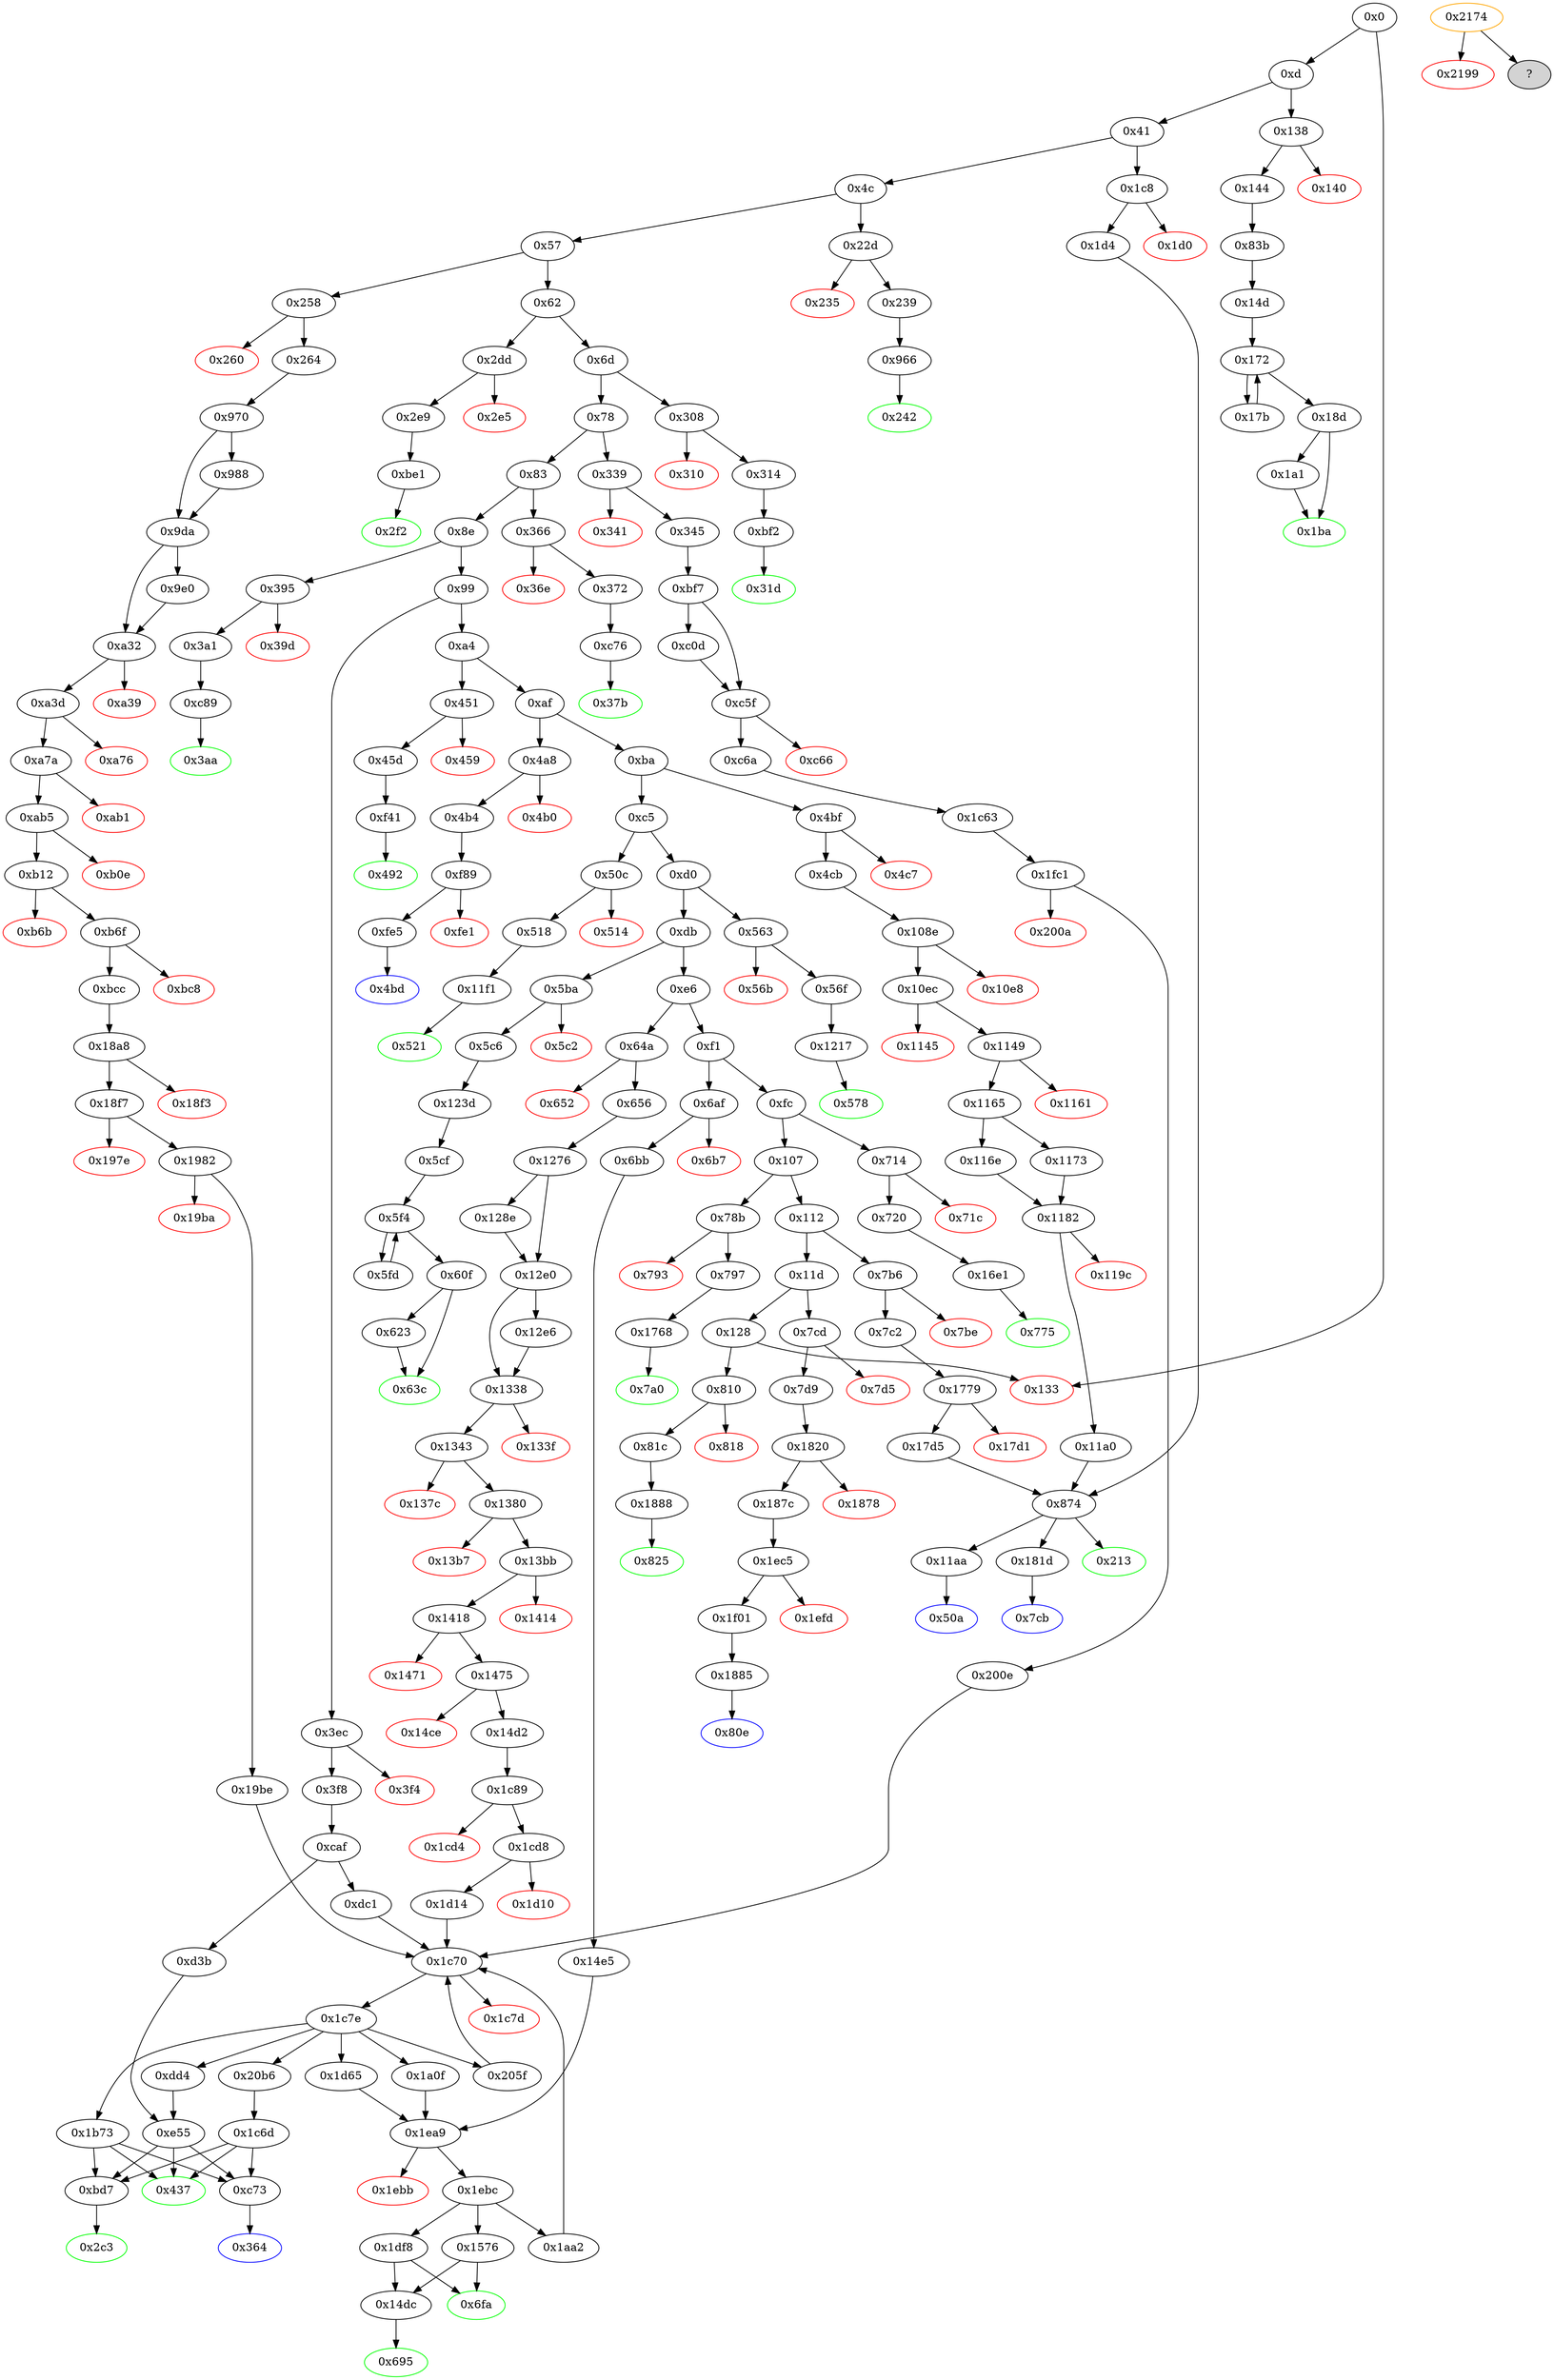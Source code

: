 strict digraph "" {
"0x140" [color=red, fillcolor=white, id="0x140", style=filled, tooltip="Block 0x140\n[0x140:0x143]\n---\nPredecessors: [0x138]\nSuccessors: []\n---\n0x140 PUSH1 0x0\n0x142 DUP1\n0x143 REVERT\n---\n0x140: V85 = 0x0\n0x143: REVERT 0x0 0x0\n---\nEntry stack: [V11, V82]\nStack pops: 0\nStack additions: []\nExit stack: [V11, V82]\n\nDef sites:\nV11: {0xd.0x35}\nV82: {0x138.0x139}\n"];
"0x4cb" [fillcolor=white, id="0x4cb", style=filled, tooltip="Block 0x4cb\n[0x4cb:0x509]\n---\nPredecessors: [0x4bf]\nSuccessors: [0x108e]\n---\n0x4cb JUMPDEST\n0x4cc POP\n0x4cd PUSH2 0x50a\n0x4d0 PUSH1 0x4\n0x4d2 DUP1\n0x4d3 CALLDATASIZE\n0x4d4 SUB\n0x4d5 DUP2\n0x4d6 ADD\n0x4d7 SWAP1\n0x4d8 DUP1\n0x4d9 DUP1\n0x4da CALLDATALOAD\n0x4db PUSH20 0xffffffffffffffffffffffffffffffffffffffff\n0x4f0 AND\n0x4f1 SWAP1\n0x4f2 PUSH1 0x20\n0x4f4 ADD\n0x4f5 SWAP1\n0x4f6 SWAP3\n0x4f7 SWAP2\n0x4f8 SWAP1\n0x4f9 DUP1\n0x4fa CALLDATALOAD\n0x4fb SWAP1\n0x4fc PUSH1 0x20\n0x4fe ADD\n0x4ff SWAP1\n0x500 SWAP3\n0x501 SWAP2\n0x502 SWAP1\n0x503 POP\n0x504 POP\n0x505 POP\n0x506 PUSH2 0x108e\n0x509 JUMP\n---\n0x4cb: JUMPDEST \n0x4cd: V343 = 0x50a\n0x4d0: V344 = 0x4\n0x4d3: V345 = CALLDATASIZE\n0x4d4: V346 = SUB V345 0x4\n0x4d6: V347 = ADD 0x4 V346\n0x4da: V348 = CALLDATALOAD 0x4\n0x4db: V349 = 0xffffffffffffffffffffffffffffffffffffffff\n0x4f0: V350 = AND 0xffffffffffffffffffffffffffffffffffffffff V348\n0x4f2: V351 = 0x20\n0x4f4: V352 = ADD 0x20 0x4\n0x4fa: V353 = CALLDATALOAD 0x24\n0x4fc: V354 = 0x20\n0x4fe: V355 = ADD 0x20 0x24\n0x506: V356 = 0x108e\n0x509: JUMP 0x108e\n---\nEntry stack: [V11, V339]\nStack pops: 1\nStack additions: [0x50a, V350, V353]\nExit stack: [V11, 0x50a, V350, V353]\n\nDef sites:\nV11: {0xd.0x35}\nV339: {0x4bf.0x4c0}\n"];
"0xbd7" [fillcolor=white, id="0xbd7", style=filled, tooltip="Block 0xbd7\n[0xbd7:0xbe0]\n---\nPredecessors: [0xe55, 0x1b73, 0x1c6d]\nSuccessors: [0x2c3]\n---\n0xbd7 JUMPDEST\n0xbd8 SWAP2\n0xbd9 POP\n0xbda POP\n0xbdb SWAP4\n0xbdc SWAP3\n0xbdd POP\n0xbde POP\n0xbdf POP\n0xbe0 JUMP\n---\n0xbd7: JUMPDEST \n0xbe0: JUMP 0x2c3\n---\nEntry stack: [V11, 0x2c3, S5, S4, S3, S2, S1, 0x1]\nStack pops: 7\nStack additions: [S0]\nExit stack: [V11, 0x1]\n\nDef sites:\nV11: {0xd.0x35}\n0x2c3: {0x264.0x266}\nS5: {0xd.0x35, 0x264.0x289}\nS4: {0x264.0x2a9, 0x656.0x658}\nS3: {0xd.0x35, 0x264.0x2b3, 0x656.0x67b}\nS2: {0x970.0x971, 0x345.0x347, 0x656.0x685}\nS1: {0x345.0x354, 0xd.0x35, 0x264.0x2a9, 0x1276.0x1277}\n0x1: {0x1b73.0x1c59, 0xe55.0xf37}\n"];
"0x695" [color=green, fillcolor=white, id="0x695", style=filled, tooltip="Block 0x695\n[0x695:0x6ae]\n---\nPredecessors: [0x14dc]\nSuccessors: []\n---\n0x695 JUMPDEST\n0x696 PUSH1 0x40\n0x698 MLOAD\n0x699 DUP1\n0x69a DUP3\n0x69b ISZERO\n0x69c ISZERO\n0x69d ISZERO\n0x69e ISZERO\n0x69f DUP2\n0x6a0 MSTORE\n0x6a1 PUSH1 0x20\n0x6a3 ADD\n0x6a4 SWAP2\n0x6a5 POP\n0x6a6 POP\n0x6a7 PUSH1 0x40\n0x6a9 MLOAD\n0x6aa DUP1\n0x6ab SWAP2\n0x6ac SUB\n0x6ad SWAP1\n0x6ae RETURN\n---\n0x695: JUMPDEST \n0x696: V456 = 0x40\n0x698: V457 = M[0x40]\n0x69b: V458 = ISZERO 0x1\n0x69c: V459 = ISZERO 0x0\n0x69d: V460 = ISZERO 0x1\n0x69e: V461 = ISZERO 0x0\n0x6a0: M[V457] = 0x1\n0x6a1: V462 = 0x20\n0x6a3: V463 = ADD 0x20 V457\n0x6a7: V464 = 0x40\n0x6a9: V465 = M[0x40]\n0x6ac: V466 = SUB V463 V465\n0x6ae: RETURN V465 V466\n---\nEntry stack: [V11, 0x2c3, S1, 0x1]\nStack pops: 1\nStack additions: []\nExit stack: [V11, 0x2c3, S1]\n\nDef sites:\nV11: {0xd.0x35}\n0x2c3: {0x264.0x266}\nS1: {0xd.0x35, 0x264.0x289}\n0x1: {0x1576_0x1d65.0x16d8, 0x1df8.0x1ea0, 0x1576_0x1a0f.0x16d8, 0x1576_0x14e5.0x16d8}\n"];
"0x3a1" [fillcolor=white, id="0x3a1", style=filled, tooltip="Block 0x3a1\n[0x3a1:0x3a9]\n---\nPredecessors: [0x395]\nSuccessors: [0xc89]\n---\n0x3a1 JUMPDEST\n0x3a2 POP\n0x3a3 PUSH2 0x3aa\n0x3a6 PUSH2 0xc89\n0x3a9 JUMP\n---\n0x3a1: JUMPDEST \n0x3a3: V269 = 0x3aa\n0x3a6: V270 = 0xc89\n0x3a9: JUMP 0xc89\n---\nEntry stack: [V11, V265]\nStack pops: 1\nStack additions: [0x3aa]\nExit stack: [V11, 0x3aa]\n\nDef sites:\nV11: {0xd.0x35}\nV265: {0x395.0x396}\n"];
"0x18f7" [fillcolor=white, id="0x18f7", style=filled, tooltip="Block 0x18f7\n[0x18f7:0x197d]\n---\nPredecessors: [0x18a8]\nSuccessors: [0x197e, 0x1982]\n---\n0x18f7 JUMPDEST\n0x18f8 PUSH1 0x2\n0x18fa PUSH1 0x0\n0x18fc DUP6\n0x18fd PUSH20 0xffffffffffffffffffffffffffffffffffffffff\n0x1912 AND\n0x1913 PUSH20 0xffffffffffffffffffffffffffffffffffffffff\n0x1928 AND\n0x1929 DUP2\n0x192a MSTORE\n0x192b PUSH1 0x20\n0x192d ADD\n0x192e SWAP1\n0x192f DUP2\n0x1930 MSTORE\n0x1931 PUSH1 0x20\n0x1933 ADD\n0x1934 PUSH1 0x0\n0x1936 SHA3\n0x1937 PUSH1 0x0\n0x1939 CALLER\n0x193a PUSH20 0xffffffffffffffffffffffffffffffffffffffff\n0x194f AND\n0x1950 PUSH20 0xffffffffffffffffffffffffffffffffffffffff\n0x1965 AND\n0x1966 DUP2\n0x1967 MSTORE\n0x1968 PUSH1 0x20\n0x196a ADD\n0x196b SWAP1\n0x196c DUP2\n0x196d MSTORE\n0x196e PUSH1 0x20\n0x1970 ADD\n0x1971 PUSH1 0x0\n0x1973 SHA3\n0x1974 SLOAD\n0x1975 DUP3\n0x1976 GT\n0x1977 ISZERO\n0x1978 ISZERO\n0x1979 ISZERO\n0x197a PUSH2 0x1982\n0x197d JUMPI\n---\n0x18f7: JUMPDEST \n0x18f8: V1434 = 0x2\n0x18fa: V1435 = 0x0\n0x18fd: V1436 = 0xffffffffffffffffffffffffffffffffffffffff\n0x1912: V1437 = AND 0xffffffffffffffffffffffffffffffffffffffff V182\n0x1913: V1438 = 0xffffffffffffffffffffffffffffffffffffffff\n0x1928: V1439 = AND 0xffffffffffffffffffffffffffffffffffffffff V1437\n0x192a: M[0x0] = V1439\n0x192b: V1440 = 0x20\n0x192d: V1441 = ADD 0x20 0x0\n0x1930: M[0x20] = 0x2\n0x1931: V1442 = 0x20\n0x1933: V1443 = ADD 0x20 0x20\n0x1934: V1444 = 0x0\n0x1936: V1445 = SHA3 0x0 0x40\n0x1937: V1446 = 0x0\n0x1939: V1447 = CALLER\n0x193a: V1448 = 0xffffffffffffffffffffffffffffffffffffffff\n0x194f: V1449 = AND 0xffffffffffffffffffffffffffffffffffffffff V1447\n0x1950: V1450 = 0xffffffffffffffffffffffffffffffffffffffff\n0x1965: V1451 = AND 0xffffffffffffffffffffffffffffffffffffffff V1449\n0x1967: M[0x0] = V1451\n0x1968: V1452 = 0x20\n0x196a: V1453 = ADD 0x20 0x0\n0x196d: M[0x20] = V1445\n0x196e: V1454 = 0x20\n0x1970: V1455 = ADD 0x20 0x20\n0x1971: V1456 = 0x0\n0x1973: V1457 = SHA3 0x0 0x40\n0x1974: V1458 = S[V1457]\n0x1976: V1459 = GT V190 V1458\n0x1977: V1460 = ISZERO V1459\n0x1978: V1461 = ISZERO V1460\n0x1979: V1462 = ISZERO V1461\n0x197a: V1463 = 0x1982\n0x197d: JUMPI 0x1982 V1462\n---\nEntry stack: [V11, 0x2c3, V182, V187, V190, 0x0, V187, 0xbd7, V182, V187, V190, 0x0]\nStack pops: 4\nStack additions: [S3, S2, S1, S0]\nExit stack: [V11, 0x2c3, V182, V187, V190, 0x0, V187, 0xbd7, V182, V187, V190, 0x0]\n\nDef sites:\nV11: {0xd.0x35}\n0x2c3: {0x264.0x266}\nV182: {0x264.0x289}\nV187: {0x264.0x2a9}\nV190: {0x264.0x2b3}\n0x0: {0x970.0x971}\nV187: {0x264.0x2a9}\n0xbd7: {0xbcc.0xbcd}\nV182: {0x264.0x289}\nV187: {0x264.0x2a9}\nV190: {0x264.0x2b3}\n0x0: {0x18a8.0x18a9}\n"];
"0xbcc" [fillcolor=white, id="0xbcc", style=filled, tooltip="Block 0xbcc\n[0xbcc:0xbd6]\n---\nPredecessors: [0xb6f]\nSuccessors: [0x18a8]\n---\n0xbcc JUMPDEST\n0xbcd PUSH2 0xbd7\n0xbd0 DUP6\n0xbd1 DUP6\n0xbd2 DUP6\n0xbd3 PUSH2 0x18a8\n0xbd6 JUMP\n---\n0xbcc: JUMPDEST \n0xbcd: V739 = 0xbd7\n0xbd3: V740 = 0x18a8\n0xbd6: JUMP 0x18a8\n---\nEntry stack: [V11, 0x2c3, V182, V187, V190, 0x0, V187]\nStack pops: 5\nStack additions: [S4, S3, S2, S1, S0, 0xbd7, S4, S3, S2]\nExit stack: [V11, 0x2c3, V182, V187, V190, 0x0, V187, 0xbd7, V182, V187, V190]\n\nDef sites:\nV11: {0xd.0x35}\n0x2c3: {0x264.0x266}\nV182: {0x264.0x289}\nV187: {0x264.0x2a9}\nV190: {0x264.0x2b3}\n0x0: {0x970.0x971}\nV187: {0x264.0x2a9}\n"];
"0xc89" [fillcolor=white, id="0xc89", style=filled, tooltip="Block 0xc89\n[0xc89:0xcae]\n---\nPredecessors: [0x3a1]\nSuccessors: [0x3aa]\n---\n0xc89 JUMPDEST\n0xc8a PUSH1 0x5\n0xc8c PUSH1 0x0\n0xc8e SWAP1\n0xc8f SLOAD\n0xc90 SWAP1\n0xc91 PUSH2 0x100\n0xc94 EXP\n0xc95 SWAP1\n0xc96 DIV\n0xc97 PUSH20 0xffffffffffffffffffffffffffffffffffffffff\n0xcac AND\n0xcad DUP2\n0xcae JUMP\n---\n0xc89: JUMPDEST \n0xc8a: V786 = 0x5\n0xc8c: V787 = 0x0\n0xc8f: V788 = S[0x5]\n0xc91: V789 = 0x100\n0xc94: V790 = EXP 0x100 0x0\n0xc96: V791 = DIV V788 0x1\n0xc97: V792 = 0xffffffffffffffffffffffffffffffffffffffff\n0xcac: V793 = AND 0xffffffffffffffffffffffffffffffffffffffff V791\n0xcae: JUMP 0x3aa\n---\nEntry stack: [V11, 0x3aa]\nStack pops: 1\nStack additions: [S0, V793]\nExit stack: [V11, 0x3aa, V793]\n\nDef sites:\nV11: {0xd.0x35}\n0x3aa: {0x3a1.0x3a3}\n"];
"0xbf7" [fillcolor=white, id="0xbf7", style=filled, tooltip="Block 0xbf7\n[0xbf7:0xc0c]\n---\nPredecessors: [0x345]\nSuccessors: [0xc0d, 0xc5f]\n---\n0xbf7 JUMPDEST\n0xbf8 PUSH1 0x5\n0xbfa PUSH1 0x14\n0xbfc SWAP1\n0xbfd SLOAD\n0xbfe SWAP1\n0xbff PUSH2 0x100\n0xc02 EXP\n0xc03 SWAP1\n0xc04 DIV\n0xc05 PUSH1 0xff\n0xc07 AND\n0xc08 DUP1\n0xc09 PUSH2 0xc5f\n0xc0c JUMPI\n---\n0xbf7: JUMPDEST \n0xbf8: V749 = 0x5\n0xbfa: V750 = 0x14\n0xbfd: V751 = S[0x5]\n0xbff: V752 = 0x100\n0xc02: V753 = EXP 0x100 0x14\n0xc04: V754 = DIV V751 0x10000000000000000000000000000000000000000\n0xc05: V755 = 0xff\n0xc07: V756 = AND 0xff V754\n0xc09: V757 = 0xc5f\n0xc0c: JUMPI 0xc5f V756\n---\nEntry stack: [V11, 0x364, V244]\nStack pops: 0\nStack additions: [V756]\nExit stack: [V11, 0x364, V244, V756]\n\nDef sites:\nV11: {0xd.0x35}\n0x364: {0x345.0x347}\nV244: {0x345.0x354}\n"];
"0x14dc" [fillcolor=white, id="0x14dc", style=filled, tooltip="Block 0x14dc\n[0x14dc:0x14e4]\n---\nPredecessors: [0x1576, 0x1df8]\nSuccessors: [0x695]\n---\n0x14dc JUMPDEST\n0x14dd SWAP2\n0x14de POP\n0x14df POP\n0x14e0 SWAP3\n0x14e1 SWAP2\n0x14e2 POP\n0x14e3 POP\n0x14e4 JUMP\n---\n0x14dc: JUMPDEST \n0x14e4: JUMP S5\n---\nEntry stack: [V11, 0x2c3, S6, S5, S4, S3, S2, S1, 0x1]\nStack pops: 6\nStack additions: [S0]\nExit stack: [V11, 0x2c3, S6, 0x1]\n\nDef sites:\nV11: {0xd.0x35}\n0x2c3: {0x264.0x266}\nS6: {0xd.0x35, 0x264.0x289}\nS5: {0x264.0x2a9, 0x656.0x658}\nS4: {0x264.0x2b3, 0x656.0x67b}\nS3: {0x970.0x971, 0x656.0x685}\nS2: {0x264.0x2a9, 0x1276.0x1277}\nS1: {0xd.0x35, 0xbcc.0xbcd, 0x656.0x67b}\n0x1: {0x1df8.0x1ea0, 0x1576.0x16d8}\n"];
"0x7a0" [color=green, fillcolor=white, id="0x7a0", style=filled, tooltip="Block 0x7a0\n[0x7a0:0x7b5]\n---\nPredecessors: [0x1768]\nSuccessors: []\n---\n0x7a0 JUMPDEST\n0x7a1 PUSH1 0x40\n0x7a3 MLOAD\n0x7a4 DUP1\n0x7a5 DUP3\n0x7a6 DUP2\n0x7a7 MSTORE\n0x7a8 PUSH1 0x20\n0x7aa ADD\n0x7ab SWAP2\n0x7ac POP\n0x7ad POP\n0x7ae PUSH1 0x40\n0x7b0 MLOAD\n0x7b1 DUP1\n0x7b2 SWAP2\n0x7b3 SUB\n0x7b4 SWAP1\n0x7b5 RETURN\n---\n0x7a0: JUMPDEST \n0x7a1: V529 = 0x40\n0x7a3: V530 = M[0x40]\n0x7a7: M[V530] = 0x14adf4b7320334b90000000\n0x7a8: V531 = 0x20\n0x7aa: V532 = ADD 0x20 V530\n0x7ae: V533 = 0x40\n0x7b0: V534 = M[0x40]\n0x7b3: V535 = SUB V532 V534\n0x7b5: RETURN V534 V535\n---\nEntry stack: [V11, 0x7a0, 0x14adf4b7320334b90000000]\nStack pops: 1\nStack additions: []\nExit stack: [V11, 0x7a0]\n\nDef sites:\nV11: {0xd.0x35}\n0x7a0: {0x797.0x799}\n0x14adf4b7320334b90000000: {0x1768.0x1776}\n"];
"0x197e" [color=red, fillcolor=white, id="0x197e", style=filled, tooltip="Block 0x197e\n[0x197e:0x1981]\n---\nPredecessors: [0x18f7]\nSuccessors: []\n---\n0x197e PUSH1 0x0\n0x1980 DUP1\n0x1981 REVERT\n---\n0x197e: V1464 = 0x0\n0x1981: REVERT 0x0 0x0\n---\nEntry stack: [V11, 0x2c3, V182, V187, V190, 0x0, V187, 0xbd7, V182, V187, V190, 0x0]\nStack pops: 0\nStack additions: []\nExit stack: [V11, 0x2c3, V182, V187, V190, 0x0, V187, 0xbd7, V182, V187, V190, 0x0]\n\nDef sites:\nV11: {0xd.0x35}\n0x2c3: {0x264.0x266}\nV182: {0x264.0x289}\nV187: {0x264.0x2a9}\nV190: {0x264.0x2b3}\n0x0: {0x970.0x971}\nV187: {0x264.0x2a9}\n0xbd7: {0xbcc.0xbcd}\nV182: {0x264.0x289}\nV187: {0x264.0x2a9}\nV190: {0x264.0x2b3}\n0x0: {0x18a8.0x18a9}\n"];
"0x1418" [fillcolor=white, id="0x1418", style=filled, tooltip="Block 0x1418\n[0x1418:0x1470]\n---\nPredecessors: [0x13bb]\nSuccessors: [0x1471, 0x1475]\n---\n0x1418 JUMPDEST\n0x1419 PUSH1 0x4\n0x141b PUSH1 0x0\n0x141d SWAP1\n0x141e SLOAD\n0x141f SWAP1\n0x1420 PUSH2 0x100\n0x1423 EXP\n0x1424 SWAP1\n0x1425 DIV\n0x1426 PUSH20 0xffffffffffffffffffffffffffffffffffffffff\n0x143b AND\n0x143c PUSH20 0xffffffffffffffffffffffffffffffffffffffff\n0x1451 AND\n0x1452 DUP2\n0x1453 PUSH20 0xffffffffffffffffffffffffffffffffffffffff\n0x1468 AND\n0x1469 EQ\n0x146a ISZERO\n0x146b ISZERO\n0x146c ISZERO\n0x146d PUSH2 0x1475\n0x1470 JUMPI\n---\n0x1418: JUMPDEST \n0x1419: V1174 = 0x4\n0x141b: V1175 = 0x0\n0x141e: V1176 = S[0x4]\n0x1420: V1177 = 0x100\n0x1423: V1178 = EXP 0x100 0x0\n0x1425: V1179 = DIV V1176 0x1\n0x1426: V1180 = 0xffffffffffffffffffffffffffffffffffffffff\n0x143b: V1181 = AND 0xffffffffffffffffffffffffffffffffffffffff V1179\n0x143c: V1182 = 0xffffffffffffffffffffffffffffffffffffffff\n0x1451: V1183 = AND 0xffffffffffffffffffffffffffffffffffffffff V1181\n0x1453: V1184 = 0xffffffffffffffffffffffffffffffffffffffff\n0x1468: V1185 = AND 0xffffffffffffffffffffffffffffffffffffffff V449\n0x1469: V1186 = EQ V1185 V1183\n0x146a: V1187 = ISZERO V1186\n0x146b: V1188 = ISZERO V1187\n0x146c: V1189 = ISZERO V1188\n0x146d: V1190 = 0x1475\n0x1470: JUMPI 0x1475 V1189\n---\nEntry stack: [V11, 0x695, V449, V452, 0x0, V449]\nStack pops: 1\nStack additions: [S0]\nExit stack: [V11, 0x695, V449, V452, 0x0, V449]\n\nDef sites:\nV11: {0xd.0x35}\n0x695: {0x656.0x658}\nV449: {0x656.0x67b}\nV452: {0x656.0x685}\n0x0: {0x1276.0x1277}\nV449: {0x656.0x67b}\n"];
"0x563" [fillcolor=white, id="0x563", style=filled, tooltip="Block 0x563\n[0x563:0x56a]\n---\nPredecessors: [0xd0]\nSuccessors: [0x56b, 0x56f]\n---\n0x563 JUMPDEST\n0x564 CALLVALUE\n0x565 DUP1\n0x566 ISZERO\n0x567 PUSH2 0x56f\n0x56a JUMPI\n---\n0x563: JUMPDEST \n0x564: V374 = CALLVALUE\n0x566: V375 = ISZERO V374\n0x567: V376 = 0x56f\n0x56a: JUMPI 0x56f V375\n---\nEntry stack: [V11]\nStack pops: 0\nStack additions: [V374]\nExit stack: [V11, V374]\n\nDef sites:\nV11: {0xd.0x35}\n"];
"0x128" [fillcolor=white, id="0x128", style=filled, tooltip="Block 0x128\n[0x128:0x132]\n---\nPredecessors: [0x11d]\nSuccessors: [0x133, 0x810]\n---\n0x128 DUP1\n0x129 PUSH4 0xfc53f958\n0x12e EQ\n0x12f PUSH2 0x810\n0x132 JUMPI\n---\n0x129: V78 = 0xfc53f958\n0x12e: V79 = EQ 0xfc53f958 V11\n0x12f: V80 = 0x810\n0x132: JUMPI 0x810 V79\n---\nEntry stack: [V11]\nStack pops: 1\nStack additions: [S0]\nExit stack: [V11]\n\nDef sites:\nV11: {0xd.0x35}\n"];
"0x1982" [fillcolor=white, id="0x1982", style=filled, tooltip="Block 0x1982\n[0x1982:0x19b9]\n---\nPredecessors: [0x18f7]\nSuccessors: [0x19ba, 0x19be]\n---\n0x1982 JUMPDEST\n0x1983 PUSH1 0x0\n0x1985 PUSH20 0xffffffffffffffffffffffffffffffffffffffff\n0x199a AND\n0x199b DUP4\n0x199c PUSH20 0xffffffffffffffffffffffffffffffffffffffff\n0x19b1 AND\n0x19b2 EQ\n0x19b3 ISZERO\n0x19b4 ISZERO\n0x19b5 ISZERO\n0x19b6 PUSH2 0x19be\n0x19b9 JUMPI\n---\n0x1982: JUMPDEST \n0x1983: V1465 = 0x0\n0x1985: V1466 = 0xffffffffffffffffffffffffffffffffffffffff\n0x199a: V1467 = AND 0xffffffffffffffffffffffffffffffffffffffff 0x0\n0x199c: V1468 = 0xffffffffffffffffffffffffffffffffffffffff\n0x19b1: V1469 = AND 0xffffffffffffffffffffffffffffffffffffffff V187\n0x19b2: V1470 = EQ V1469 0x0\n0x19b3: V1471 = ISZERO V1470\n0x19b4: V1472 = ISZERO V1471\n0x19b5: V1473 = ISZERO V1472\n0x19b6: V1474 = 0x19be\n0x19b9: JUMPI 0x19be V1473\n---\nEntry stack: [V11, 0x2c3, V182, V187, V190, 0x0, V187, 0xbd7, V182, V187, V190, 0x0]\nStack pops: 3\nStack additions: [S2, S1, S0]\nExit stack: [V11, 0x2c3, V182, V187, V190, 0x0, V187, 0xbd7, V182, V187, V190, 0x0]\n\nDef sites:\nV11: {0xd.0x35}\n0x2c3: {0x264.0x266}\nV182: {0x264.0x289}\nV187: {0x264.0x2a9}\nV190: {0x264.0x2b3}\n0x0: {0x970.0x971}\nV187: {0x264.0x2a9}\n0xbd7: {0xbcc.0xbcd}\nV182: {0x264.0x289}\nV187: {0x264.0x2a9}\nV190: {0x264.0x2b3}\n0x0: {0x18a8.0x18a9}\n"];
"0x41" [fillcolor=white, id="0x41", style=filled, tooltip="Block 0x41\n[0x41:0x4b]\n---\nPredecessors: [0xd]\nSuccessors: [0x4c, 0x1c8]\n---\n0x41 DUP1\n0x42 PUSH4 0x95ea7b3\n0x47 EQ\n0x48 PUSH2 0x1c8\n0x4b JUMPI\n---\n0x42: V15 = 0x95ea7b3\n0x47: V16 = EQ 0x95ea7b3 V11\n0x48: V17 = 0x1c8\n0x4b: JUMPI 0x1c8 V16\n---\nEntry stack: [V11]\nStack pops: 1\nStack additions: [S0]\nExit stack: [V11]\n\nDef sites:\nV11: {0xd.0x35}\n"];
"0x714" [fillcolor=white, id="0x714", style=filled, tooltip="Block 0x714\n[0x714:0x71b]\n---\nPredecessors: [0xfc]\nSuccessors: [0x71c, 0x720]\n---\n0x714 JUMPDEST\n0x715 CALLVALUE\n0x716 DUP1\n0x717 ISZERO\n0x718 PUSH2 0x720\n0x71b JUMPI\n---\n0x714: JUMPDEST \n0x715: V496 = CALLVALUE\n0x717: V497 = ISZERO V496\n0x718: V498 = 0x720\n0x71b: JUMPI 0x720 V497\n---\nEntry stack: [V11]\nStack pops: 0\nStack additions: [V496]\nExit stack: [V11, V496]\n\nDef sites:\nV11: {0xd.0x35}\n"];
"0xa7a" [fillcolor=white, id="0xa7a", style=filled, tooltip="Block 0xa7a\n[0xa7a:0xab0]\n---\nPredecessors: [0xa3d]\nSuccessors: [0xab1, 0xab5]\n---\n0xa7a JUMPDEST\n0xa7b ADDRESS\n0xa7c PUSH20 0xffffffffffffffffffffffffffffffffffffffff\n0xa91 AND\n0xa92 DUP2\n0xa93 PUSH20 0xffffffffffffffffffffffffffffffffffffffff\n0xaa8 AND\n0xaa9 EQ\n0xaaa ISZERO\n0xaab ISZERO\n0xaac ISZERO\n0xaad PUSH2 0xab5\n0xab0 JUMPI\n---\n0xa7a: JUMPDEST \n0xa7b: V674 = ADDRESS\n0xa7c: V675 = 0xffffffffffffffffffffffffffffffffffffffff\n0xa91: V676 = AND 0xffffffffffffffffffffffffffffffffffffffff V674\n0xa93: V677 = 0xffffffffffffffffffffffffffffffffffffffff\n0xaa8: V678 = AND 0xffffffffffffffffffffffffffffffffffffffff V187\n0xaa9: V679 = EQ V678 V676\n0xaaa: V680 = ISZERO V679\n0xaab: V681 = ISZERO V680\n0xaac: V682 = ISZERO V681\n0xaad: V683 = 0xab5\n0xab0: JUMPI 0xab5 V682\n---\nEntry stack: [V11, 0x2c3, V182, V187, V190, 0x0, V187]\nStack pops: 1\nStack additions: [S0]\nExit stack: [V11, 0x2c3, V182, V187, V190, 0x0, V187]\n\nDef sites:\nV11: {0xd.0x35}\n0x2c3: {0x264.0x266}\nV182: {0x264.0x289}\nV187: {0x264.0x2a9}\nV190: {0x264.0x2b3}\n0x0: {0x970.0x971}\nV187: {0x264.0x2a9}\n"];
"0x18f3" [color=red, fillcolor=white, id="0x18f3", style=filled, tooltip="Block 0x18f3\n[0x18f3:0x18f6]\n---\nPredecessors: [0x18a8]\nSuccessors: []\n---\n0x18f3 PUSH1 0x0\n0x18f5 DUP1\n0x18f6 REVERT\n---\n0x18f3: V1433 = 0x0\n0x18f6: REVERT 0x0 0x0\n---\nEntry stack: [V11, 0x2c3, V182, V187, V190, 0x0, V187, 0xbd7, V182, V187, V190, 0x0]\nStack pops: 0\nStack additions: []\nExit stack: [V11, 0x2c3, V182, V187, V190, 0x0, V187, 0xbd7, V182, V187, V190, 0x0]\n\nDef sites:\nV11: {0xd.0x35}\n0x2c3: {0x264.0x266}\nV182: {0x264.0x289}\nV187: {0x264.0x2a9}\nV190: {0x264.0x2b3}\n0x0: {0x970.0x971}\nV187: {0x264.0x2a9}\n0xbd7: {0xbcc.0xbcd}\nV182: {0x264.0x289}\nV187: {0x264.0x2a9}\nV190: {0x264.0x2b3}\n0x0: {0x18a8.0x18a9}\n"];
"0x7c2" [fillcolor=white, id="0x7c2", style=filled, tooltip="Block 0x7c2\n[0x7c2:0x7ca]\n---\nPredecessors: [0x7b6]\nSuccessors: [0x1779]\n---\n0x7c2 JUMPDEST\n0x7c3 POP\n0x7c4 PUSH2 0x7cb\n0x7c7 PUSH2 0x1779\n0x7ca JUMP\n---\n0x7c2: JUMPDEST \n0x7c4: V540 = 0x7cb\n0x7c7: V541 = 0x1779\n0x7ca: JUMP 0x1779\n---\nEntry stack: [V11, V536]\nStack pops: 1\nStack additions: [0x7cb]\nExit stack: [V11, 0x7cb]\n\nDef sites:\nV11: {0xd.0x35}\nV536: {0x7b6.0x7b7}\n"];
"0x17d1" [color=red, fillcolor=white, id="0x17d1", style=filled, tooltip="Block 0x17d1\n[0x17d1:0x17d4]\n---\nPredecessors: [0x1779]\nSuccessors: []\n---\n0x17d1 PUSH1 0x0\n0x17d3 DUP1\n0x17d4 REVERT\n---\n0x17d1: V1354 = 0x0\n0x17d4: REVERT 0x0 0x0\n---\nEntry stack: [V11, 0x7cb]\nStack pops: 0\nStack additions: []\nExit stack: [V11, 0x7cb]\n\nDef sites:\nV11: {0xd.0x35}\n0x7cb: {0x7c2.0x7c4}\n"];
"0x1779" [fillcolor=white, id="0x1779", style=filled, tooltip="Block 0x1779\n[0x1779:0x17d0]\n---\nPredecessors: [0x7c2]\nSuccessors: [0x17d1, 0x17d5]\n---\n0x1779 JUMPDEST\n0x177a PUSH1 0x3\n0x177c PUSH1 0x0\n0x177e SWAP1\n0x177f SLOAD\n0x1780 SWAP1\n0x1781 PUSH2 0x100\n0x1784 EXP\n0x1785 SWAP1\n0x1786 DIV\n0x1787 PUSH20 0xffffffffffffffffffffffffffffffffffffffff\n0x179c AND\n0x179d PUSH20 0xffffffffffffffffffffffffffffffffffffffff\n0x17b2 AND\n0x17b3 CALLER\n0x17b4 PUSH20 0xffffffffffffffffffffffffffffffffffffffff\n0x17c9 AND\n0x17ca EQ\n0x17cb ISZERO\n0x17cc ISZERO\n0x17cd PUSH2 0x17d5\n0x17d0 JUMPI\n---\n0x1779: JUMPDEST \n0x177a: V1337 = 0x3\n0x177c: V1338 = 0x0\n0x177f: V1339 = S[0x3]\n0x1781: V1340 = 0x100\n0x1784: V1341 = EXP 0x100 0x0\n0x1786: V1342 = DIV V1339 0x1\n0x1787: V1343 = 0xffffffffffffffffffffffffffffffffffffffff\n0x179c: V1344 = AND 0xffffffffffffffffffffffffffffffffffffffff V1342\n0x179d: V1345 = 0xffffffffffffffffffffffffffffffffffffffff\n0x17b2: V1346 = AND 0xffffffffffffffffffffffffffffffffffffffff V1344\n0x17b3: V1347 = CALLER\n0x17b4: V1348 = 0xffffffffffffffffffffffffffffffffffffffff\n0x17c9: V1349 = AND 0xffffffffffffffffffffffffffffffffffffffff V1347\n0x17ca: V1350 = EQ V1349 V1346\n0x17cb: V1351 = ISZERO V1350\n0x17cc: V1352 = ISZERO V1351\n0x17cd: V1353 = 0x17d5\n0x17d0: JUMPI 0x17d5 V1352\n---\nEntry stack: [V11, 0x7cb]\nStack pops: 0\nStack additions: []\nExit stack: [V11, 0x7cb]\n\nDef sites:\nV11: {0xd.0x35}\n0x7cb: {0x7c2.0x7c4}\n"];
"0x1ea9" [fillcolor=white, id="0x1ea9", style=filled, tooltip="Block 0x1ea9\n[0x1ea9:0x1eba]\n---\nPredecessors: [0x14e5, 0x1a0f, 0x1d65]\nSuccessors: [0x1ebb, 0x1ebc]\n---\n0x1ea9 JUMPDEST\n0x1eaa PUSH1 0x0\n0x1eac DUP2\n0x1ead DUP4\n0x1eae ADD\n0x1eaf SWAP1\n0x1eb0 POP\n0x1eb1 DUP3\n0x1eb2 DUP2\n0x1eb3 LT\n0x1eb4 ISZERO\n0x1eb5 ISZERO\n0x1eb6 ISZERO\n0x1eb7 PUSH2 0x1ebc\n0x1eba JUMPI\n---\n0x1ea9: JUMPDEST \n0x1eaa: V1707 = 0x0\n0x1eae: V1708 = ADD S1 S0\n0x1eb3: V1709 = LT V1708 S1\n0x1eb4: V1710 = ISZERO V1709\n0x1eb5: V1711 = ISZERO V1710\n0x1eb6: V1712 = ISZERO V1711\n0x1eb7: V1713 = 0x1ebc\n0x1eba: JUMPI 0x1ebc V1712\n---\nEntry stack: [V11, 0x2c3, S12, S11, S10, S9, S8, S7, S6, S5, S4, S3, {0x1576, 0x1aa2, 0x1df8}, S1, S0]\nStack pops: 2\nStack additions: [S1, S0, V1708]\nExit stack: [V11, 0x2c3, S12, S11, S10, S9, S8, S7, S6, S5, S4, S3, {0x1576, 0x1aa2, 0x1df8}, S1, S0, V1708]\n\nDef sites:\nV11: {0xd.0x35}\n0x2c3: {0x264.0x266}\nS12: {0xd.0x35, 0x264.0x289}\nS11: {0x264.0x2a9, 0x656.0x658}\nS10: {0xd.0x35, 0x264.0x2b3, 0x656.0x67b}\nS9: {0x970.0x971, 0x345.0x347, 0x656.0x685}\nS8: {0x345.0x354, 0xd.0x35, 0x264.0x2a9, 0x1276.0x1277}\nS7: {0x3f8.0x3fa, 0xc6a.0xc6b, 0xd.0x35, 0xbcc.0xbcd, 0x656.0x67b}\nS6: {0x3f8.0x41d, 0x6bb.0x6bd, 0x14d2.0x14d3, 0x345.0x354, 0x264.0x289}\nS5: {0x1c63.0x1c64, 0x3f8.0x427, 0x6bb.0x6e0, 0x264.0x2a9, 0x656.0x67b}\nS4: {0x1c63.0x1c67, 0x6bb.0x6ea, 0x264.0x2b3, 0xcaf.0xcb0, 0x656.0x685}\nS3: {0x1c89.0x1c8a, 0x18a8.0x18a9, 0x345.0x354, 0x14e5.0x14e6, 0xcaf.0xd2f}\n{0x1576, 0x1aa2, 0x1df8}: {0x1d65.0x1da8, 0x14e5.0x14e8, 0x1a0f.0x1a52}\nS1: {0x1d65.0x1dea, 0x14e5.0x1568, 0x1a0f.0x1a94}\nS0: {0x1c63.0x1c67, 0x6bb.0x6ea, 0x264.0x2b3, 0xcaf.0xcb0, 0x656.0x685}\n"];
"0x181d" [fillcolor=white, id="0x181d", style=filled, tooltip="Block 0x181d\n[0x181d:0x181f]\n---\nPredecessors: [0x874]\nSuccessors: [0x7cb]\n---\n0x181d JUMPDEST\n0x181e POP\n0x181f JUMP\n---\n0x181d: JUMPDEST \n0x181f: JUMP S1\n---\nEntry stack: [V11, 0x50a, V350, S2, S1, 0x1]\nStack pops: 2\nStack additions: []\nExit stack: [V11, 0x50a, V350, S2]\n\nDef sites:\nV11: {0xd.0x35}\n0x50a: {0x4cb.0x4cd}\nV350: {0x4cb.0x4f0}\nS2: {0x4cb.0x4fa, 0xd.0x35}\nS1: {0x7c2.0x7c4, 0x1173.0x1181, 0x4cb.0x4fa, 0xd.0x35}\n0x1: {0x874.0x95d}\n"];
"0x437" [color=green, fillcolor=white, id="0x437", style=filled, tooltip="Block 0x437\n[0x437:0x450]\n---\nPredecessors: [0xe55, 0x1b73, 0x1c6d]\nSuccessors: []\n---\n0x437 JUMPDEST\n0x438 PUSH1 0x40\n0x43a MLOAD\n0x43b DUP1\n0x43c DUP3\n0x43d ISZERO\n0x43e ISZERO\n0x43f ISZERO\n0x440 ISZERO\n0x441 DUP2\n0x442 MSTORE\n0x443 PUSH1 0x20\n0x445 ADD\n0x446 SWAP2\n0x447 POP\n0x448 POP\n0x449 PUSH1 0x40\n0x44b MLOAD\n0x44c DUP1\n0x44d SWAP2\n0x44e SUB\n0x44f SWAP1\n0x450 RETURN\n---\n0x437: JUMPDEST \n0x438: V300 = 0x40\n0x43a: V301 = M[0x40]\n0x43d: V302 = ISZERO 0x1\n0x43e: V303 = ISZERO 0x0\n0x43f: V304 = ISZERO 0x1\n0x440: V305 = ISZERO 0x0\n0x442: M[V301] = 0x1\n0x443: V306 = 0x20\n0x445: V307 = ADD 0x20 V301\n0x449: V308 = 0x40\n0x44b: V309 = M[0x40]\n0x44e: V310 = SUB V307 V309\n0x450: RETURN V309 V310\n---\nEntry stack: [V11, 0x2c3, S5, S4, S3, S2, S1, 0x1]\nStack pops: 1\nStack additions: []\nExit stack: [V11, 0x2c3, S5, S4, S3, S2, S1]\n\nDef sites:\nV11: {0xd.0x35}\n0x2c3: {0x264.0x266}\nS5: {0xd.0x35, 0x264.0x289}\nS4: {0x264.0x2a9, 0x656.0x658}\nS3: {0xd.0x35, 0x264.0x2b3, 0x656.0x67b}\nS2: {0x970.0x971, 0x345.0x347, 0x656.0x685}\nS1: {0x345.0x354, 0xd.0x35, 0x264.0x2a9, 0x1276.0x1277}\n0x1: {0x1b73.0x1c59, 0xe55.0xf37}\n"];
"0x514" [color=red, fillcolor=white, id="0x514", style=filled, tooltip="Block 0x514\n[0x514:0x517]\n---\nPredecessors: [0x50c]\nSuccessors: []\n---\n0x514 PUSH1 0x0\n0x516 DUP1\n0x517 REVERT\n---\n0x514: V360 = 0x0\n0x517: REVERT 0x0 0x0\n---\nEntry stack: [V11, V357]\nStack pops: 0\nStack additions: []\nExit stack: [V11, V357]\n\nDef sites:\nV11: {0xd.0x35}\nV357: {0x50c.0x50d}\n"];
"0x200a" [color=red, fillcolor=white, id="0x200a", style=filled, tooltip="Block 0x200a\n[0x200a:0x200d]\n---\nPredecessors: [0x1fc1]\nSuccessors: []\n---\n0x200a PUSH1 0x0\n0x200c DUP1\n0x200d REVERT\n---\n0x200a: V1773 = 0x0\n0x200d: REVERT 0x0 0x0\n---\nEntry stack: [V11, 0x364, V244, 0xc73, V244, 0x1c6d, V1597, V244]\nStack pops: 0\nStack additions: []\nExit stack: [V11, 0x364, V244, 0xc73, V244, 0x1c6d, V1597, V244]\n\nDef sites:\nV11: {0xd.0x35}\n0x364: {0x345.0x347}\nV244: {0x345.0x354}\n0xc73: {0xc6a.0xc6b}\nV244: {0x345.0x354}\n0x1c6d: {0x1c63.0x1c64}\nV1597: {0x1c63.0x1c67}\nV244: {0x345.0x354}\n"];
"0x5c2" [color=red, fillcolor=white, id="0x5c2", style=filled, tooltip="Block 0x5c2\n[0x5c2:0x5c5]\n---\nPredecessors: [0x5ba]\nSuccessors: []\n---\n0x5c2 PUSH1 0x0\n0x5c4 DUP1\n0x5c5 REVERT\n---\n0x5c2: V394 = 0x0\n0x5c5: REVERT 0x0 0x0\n---\nEntry stack: [V11, V391]\nStack pops: 0\nStack additions: []\nExit stack: [V11, V391]\n\nDef sites:\nV11: {0xd.0x35}\nV391: {0x5ba.0x5bb}\n"];
"0xc76" [fillcolor=white, id="0xc76", style=filled, tooltip="Block 0xc76\n[0xc76:0xc88]\n---\nPredecessors: [0x372]\nSuccessors: [0x37b]\n---\n0xc76 JUMPDEST\n0xc77 PUSH1 0x5\n0xc79 PUSH1 0x14\n0xc7b SWAP1\n0xc7c SLOAD\n0xc7d SWAP1\n0xc7e PUSH2 0x100\n0xc81 EXP\n0xc82 SWAP1\n0xc83 DIV\n0xc84 PUSH1 0xff\n0xc86 AND\n0xc87 DUP2\n0xc88 JUMP\n---\n0xc76: JUMPDEST \n0xc77: V778 = 0x5\n0xc79: V779 = 0x14\n0xc7c: V780 = S[0x5]\n0xc7e: V781 = 0x100\n0xc81: V782 = EXP 0x100 0x14\n0xc83: V783 = DIV V780 0x10000000000000000000000000000000000000000\n0xc84: V784 = 0xff\n0xc86: V785 = AND 0xff V783\n0xc88: JUMP 0x37b\n---\nEntry stack: [V11, 0x37b]\nStack pops: 1\nStack additions: [S0, V785]\nExit stack: [V11, 0x37b, V785]\n\nDef sites:\nV11: {0xd.0x35}\n0x37b: {0x372.0x374}\n"];
"0x83" [fillcolor=white, id="0x83", style=filled, tooltip="Block 0x83\n[0x83:0x8d]\n---\nPredecessors: [0x78]\nSuccessors: [0x8e, 0x366]\n---\n0x83 DUP1\n0x84 PUSH4 0x4cd412d5\n0x89 EQ\n0x8a PUSH2 0x366\n0x8d JUMPI\n---\n0x84: V33 = 0x4cd412d5\n0x89: V34 = EQ 0x4cd412d5 V11\n0x8a: V35 = 0x366\n0x8d: JUMPI 0x366 V34\n---\nEntry stack: [V11]\nStack pops: 1\nStack additions: [S0]\nExit stack: [V11]\n\nDef sites:\nV11: {0xd.0x35}\n"];
"0x1fc1" [fillcolor=white, id="0x1fc1", style=filled, tooltip="Block 0x1fc1\n[0x1fc1:0x2009]\n---\nPredecessors: [0x1c63]\nSuccessors: [0x200a, 0x200e]\n---\n0x1fc1 JUMPDEST\n0x1fc2 PUSH1 0x0\n0x1fc4 DUP1\n0x1fc5 DUP4\n0x1fc6 PUSH20 0xffffffffffffffffffffffffffffffffffffffff\n0x1fdb AND\n0x1fdc PUSH20 0xffffffffffffffffffffffffffffffffffffffff\n0x1ff1 AND\n0x1ff2 DUP2\n0x1ff3 MSTORE\n0x1ff4 PUSH1 0x20\n0x1ff6 ADD\n0x1ff7 SWAP1\n0x1ff8 DUP2\n0x1ff9 MSTORE\n0x1ffa PUSH1 0x20\n0x1ffc ADD\n0x1ffd PUSH1 0x0\n0x1fff SHA3\n0x2000 SLOAD\n0x2001 DUP2\n0x2002 GT\n0x2003 ISZERO\n0x2004 ISZERO\n0x2005 ISZERO\n0x2006 PUSH2 0x200e\n0x2009 JUMPI\n---\n0x1fc1: JUMPDEST \n0x1fc2: V1756 = 0x0\n0x1fc6: V1757 = 0xffffffffffffffffffffffffffffffffffffffff\n0x1fdb: V1758 = AND 0xffffffffffffffffffffffffffffffffffffffff V1597\n0x1fdc: V1759 = 0xffffffffffffffffffffffffffffffffffffffff\n0x1ff1: V1760 = AND 0xffffffffffffffffffffffffffffffffffffffff V1758\n0x1ff3: M[0x0] = V1760\n0x1ff4: V1761 = 0x20\n0x1ff6: V1762 = ADD 0x20 0x0\n0x1ff9: M[0x20] = 0x0\n0x1ffa: V1763 = 0x20\n0x1ffc: V1764 = ADD 0x20 0x20\n0x1ffd: V1765 = 0x0\n0x1fff: V1766 = SHA3 0x0 0x40\n0x2000: V1767 = S[V1766]\n0x2002: V1768 = GT V244 V1767\n0x2003: V1769 = ISZERO V1768\n0x2004: V1770 = ISZERO V1769\n0x2005: V1771 = ISZERO V1770\n0x2006: V1772 = 0x200e\n0x2009: JUMPI 0x200e V1771\n---\nEntry stack: [V11, 0x364, V244, 0xc73, V244, 0x1c6d, V1597, V244]\nStack pops: 2\nStack additions: [S1, S0]\nExit stack: [V11, 0x364, V244, 0xc73, V244, 0x1c6d, V1597, V244]\n\nDef sites:\nV11: {0xd.0x35}\n0x364: {0x345.0x347}\nV244: {0x345.0x354}\n0xc73: {0xc6a.0xc6b}\nV244: {0x345.0x354}\n0x1c6d: {0x1c63.0x1c64}\nV1597: {0x1c63.0x1c67}\nV244: {0x345.0x354}\n"];
"0x11a0" [fillcolor=white, id="0x11a0", style=filled, tooltip="Block 0x11a0\n[0x11a0:0x11a9]\n---\nPredecessors: [0x1182]\nSuccessors: [0x874]\n---\n0x11a0 JUMPDEST\n0x11a1 PUSH2 0x11aa\n0x11a4 DUP4\n0x11a5 DUP3\n0x11a6 PUSH2 0x874\n0x11a9 JUMP\n---\n0x11a0: JUMPDEST \n0x11a1: V1052 = 0x11aa\n0x11a6: V1053 = 0x874\n0x11a9: JUMP 0x874\n---\nEntry stack: [V11, 0x50a, V350, V353, S0]\nStack pops: 3\nStack additions: [S2, S1, S0, 0x11aa, S2, S0]\nExit stack: [V11, 0x50a, V350, V353, S0, 0x11aa, V350, S0]\n\nDef sites:\nV11: {0xd.0x35}\n0x50a: {0x4cb.0x4cd}\nV350: {0x4cb.0x4f0}\nV353: {0x4cb.0x4fa}\nS0: {0x1173.0x1181, 0x4cb.0x4fa}\n"];
"0x57" [fillcolor=white, id="0x57", style=filled, tooltip="Block 0x57\n[0x57:0x61]\n---\nPredecessors: [0x4c]\nSuccessors: [0x62, 0x258]\n---\n0x57 DUP1\n0x58 PUSH4 0x23b872dd\n0x5d EQ\n0x5e PUSH2 0x258\n0x61 JUMPI\n---\n0x58: V21 = 0x23b872dd\n0x5d: V22 = EQ 0x23b872dd V11\n0x5e: V23 = 0x258\n0x61: JUMPI 0x258 V22\n---\nEntry stack: [V11]\nStack pops: 1\nStack additions: [S0]\nExit stack: [V11]\n\nDef sites:\nV11: {0xd.0x35}\n"];
"0x78b" [fillcolor=white, id="0x78b", style=filled, tooltip="Block 0x78b\n[0x78b:0x792]\n---\nPredecessors: [0x107]\nSuccessors: [0x793, 0x797]\n---\n0x78b JUMPDEST\n0x78c CALLVALUE\n0x78d DUP1\n0x78e ISZERO\n0x78f PUSH2 0x797\n0x792 JUMPI\n---\n0x78b: JUMPDEST \n0x78c: V523 = CALLVALUE\n0x78e: V524 = ISZERO V523\n0x78f: V525 = 0x797\n0x792: JUMPI 0x797 V524\n---\nEntry stack: [V11]\nStack pops: 0\nStack additions: [V523]\nExit stack: [V11, V523]\n\nDef sites:\nV11: {0xd.0x35}\n"];
"0x18d" [fillcolor=white, id="0x18d", style=filled, tooltip="Block 0x18d\n[0x18d:0x1a0]\n---\nPredecessors: [0x172]\nSuccessors: [0x1a1, 0x1ba]\n---\n0x18d JUMPDEST\n0x18e POP\n0x18f POP\n0x190 POP\n0x191 POP\n0x192 SWAP1\n0x193 POP\n0x194 SWAP1\n0x195 DUP2\n0x196 ADD\n0x197 SWAP1\n0x198 PUSH1 0x1f\n0x19a AND\n0x19b DUP1\n0x19c ISZERO\n0x19d PUSH2 0x1ba\n0x1a0 JUMPI\n---\n0x18d: JUMPDEST \n0x196: V109 = ADD V96 V95\n0x198: V110 = 0x1f\n0x19a: V111 = AND 0x1f V96\n0x19c: V112 = ISZERO V111\n0x19d: V113 = 0x1ba\n0x1a0: JUMPI 0x1ba V112\n---\nEntry stack: [V11, 0x14d, V571, V89, V89, V95, V98, V96, V96, V95, V98, S0]\nStack pops: 7\nStack additions: [V109, V111]\nExit stack: [V11, 0x14d, V571, V89, V89, V109, V111]\n\nDef sites:\nV11: {0xd.0x35}\n0x14d: {0x144.0x146}\nV571: {0x83b.0x83f}\nV89: {0x14d.0x150}\nV89: {0x14d.0x150}\nV95: {0x14d.0x163}\nV98: {0x14d.0x16b}\nV96: {0x14d.0x167}\nV96: {0x14d.0x167}\nV95: {0x14d.0x163}\nV98: {0x14d.0x16b}\nS0: {0x17b.0x186, 0x14d.0x170}\n"];
"0x16e1" [fillcolor=white, id="0x16e1", style=filled, tooltip="Block 0x16e1\n[0x16e1:0x1767]\n---\nPredecessors: [0x720]\nSuccessors: [0x775]\n---\n0x16e1 JUMPDEST\n0x16e2 PUSH1 0x0\n0x16e4 PUSH1 0x2\n0x16e6 PUSH1 0x0\n0x16e8 DUP5\n0x16e9 PUSH20 0xffffffffffffffffffffffffffffffffffffffff\n0x16fe AND\n0x16ff PUSH20 0xffffffffffffffffffffffffffffffffffffffff\n0x1714 AND\n0x1715 DUP2\n0x1716 MSTORE\n0x1717 PUSH1 0x20\n0x1719 ADD\n0x171a SWAP1\n0x171b DUP2\n0x171c MSTORE\n0x171d PUSH1 0x20\n0x171f ADD\n0x1720 PUSH1 0x0\n0x1722 SHA3\n0x1723 PUSH1 0x0\n0x1725 DUP4\n0x1726 PUSH20 0xffffffffffffffffffffffffffffffffffffffff\n0x173b AND\n0x173c PUSH20 0xffffffffffffffffffffffffffffffffffffffff\n0x1751 AND\n0x1752 DUP2\n0x1753 MSTORE\n0x1754 PUSH1 0x20\n0x1756 ADD\n0x1757 SWAP1\n0x1758 DUP2\n0x1759 MSTORE\n0x175a PUSH1 0x20\n0x175c ADD\n0x175d PUSH1 0x0\n0x175f SHA3\n0x1760 SLOAD\n0x1761 SWAP1\n0x1762 POP\n0x1763 SWAP3\n0x1764 SWAP2\n0x1765 POP\n0x1766 POP\n0x1767 JUMP\n---\n0x16e1: JUMPDEST \n0x16e2: V1305 = 0x0\n0x16e4: V1306 = 0x2\n0x16e6: V1307 = 0x0\n0x16e9: V1308 = 0xffffffffffffffffffffffffffffffffffffffff\n0x16fe: V1309 = AND 0xffffffffffffffffffffffffffffffffffffffff V507\n0x16ff: V1310 = 0xffffffffffffffffffffffffffffffffffffffff\n0x1714: V1311 = AND 0xffffffffffffffffffffffffffffffffffffffff V1309\n0x1716: M[0x0] = V1311\n0x1717: V1312 = 0x20\n0x1719: V1313 = ADD 0x20 0x0\n0x171c: M[0x20] = 0x2\n0x171d: V1314 = 0x20\n0x171f: V1315 = ADD 0x20 0x20\n0x1720: V1316 = 0x0\n0x1722: V1317 = SHA3 0x0 0x40\n0x1723: V1318 = 0x0\n0x1726: V1319 = 0xffffffffffffffffffffffffffffffffffffffff\n0x173b: V1320 = AND 0xffffffffffffffffffffffffffffffffffffffff V512\n0x173c: V1321 = 0xffffffffffffffffffffffffffffffffffffffff\n0x1751: V1322 = AND 0xffffffffffffffffffffffffffffffffffffffff V1320\n0x1753: M[0x0] = V1322\n0x1754: V1323 = 0x20\n0x1756: V1324 = ADD 0x20 0x0\n0x1759: M[0x20] = V1317\n0x175a: V1325 = 0x20\n0x175c: V1326 = ADD 0x20 0x20\n0x175d: V1327 = 0x0\n0x175f: V1328 = SHA3 0x0 0x40\n0x1760: V1329 = S[V1328]\n0x1767: JUMP 0x775\n---\nEntry stack: [V11, 0x775, V507, V512]\nStack pops: 3\nStack additions: [V1329]\nExit stack: [V11, V1329]\n\nDef sites:\nV11: {0xd.0x35}\n0x775: {0x720.0x722}\nV507: {0x720.0x745}\nV512: {0x720.0x765}\n"];
"0x83b" [fillcolor=white, id="0x83b", style=filled, tooltip="Block 0x83b\n[0x83b:0x873]\n---\nPredecessors: [0x144]\nSuccessors: [0x14d]\n---\n0x83b JUMPDEST\n0x83c PUSH1 0x40\n0x83e DUP1\n0x83f MLOAD\n0x840 SWAP1\n0x841 DUP2\n0x842 ADD\n0x843 PUSH1 0x40\n0x845 MSTORE\n0x846 DUP1\n0x847 PUSH1 0xb\n0x849 DUP2\n0x84a MSTORE\n0x84b PUSH1 0x20\n0x84d ADD\n0x84e PUSH32 0x48656c69636520636f696e000000000000000000000000000000000000000000\n0x86f DUP2\n0x870 MSTORE\n0x871 POP\n0x872 DUP2\n0x873 JUMP\n---\n0x83b: JUMPDEST \n0x83c: V570 = 0x40\n0x83f: V571 = M[0x40]\n0x842: V572 = ADD V571 0x40\n0x843: V573 = 0x40\n0x845: M[0x40] = V572\n0x847: V574 = 0xb\n0x84a: M[V571] = 0xb\n0x84b: V575 = 0x20\n0x84d: V576 = ADD 0x20 V571\n0x84e: V577 = 0x48656c69636520636f696e000000000000000000000000000000000000000000\n0x870: M[V576] = 0x48656c69636520636f696e000000000000000000000000000000000000000000\n0x873: JUMP 0x14d\n---\nEntry stack: [V11, 0x14d]\nStack pops: 1\nStack additions: [S0, V571]\nExit stack: [V11, 0x14d, V571]\n\nDef sites:\nV11: {0xd.0x35}\n0x14d: {0x144.0x146}\n"];
"0x395" [fillcolor=white, id="0x395", style=filled, tooltip="Block 0x395\n[0x395:0x39c]\n---\nPredecessors: [0x8e]\nSuccessors: [0x39d, 0x3a1]\n---\n0x395 JUMPDEST\n0x396 CALLVALUE\n0x397 DUP1\n0x398 ISZERO\n0x399 PUSH2 0x3a1\n0x39c JUMPI\n---\n0x395: JUMPDEST \n0x396: V265 = CALLVALUE\n0x398: V266 = ISZERO V265\n0x399: V267 = 0x3a1\n0x39c: JUMPI 0x3a1 V266\n---\nEntry stack: [V11]\nStack pops: 0\nStack additions: [V265]\nExit stack: [V11, V265]\n\nDef sites:\nV11: {0xd.0x35}\n"];
"0x492" [color=green, fillcolor=white, id="0x492", style=filled, tooltip="Block 0x492\n[0x492:0x4a7]\n---\nPredecessors: [0xf41]\nSuccessors: []\n---\n0x492 JUMPDEST\n0x493 PUSH1 0x40\n0x495 MLOAD\n0x496 DUP1\n0x497 DUP3\n0x498 DUP2\n0x499 MSTORE\n0x49a PUSH1 0x20\n0x49c ADD\n0x49d SWAP2\n0x49e POP\n0x49f POP\n0x4a0 PUSH1 0x40\n0x4a2 MLOAD\n0x4a3 DUP1\n0x4a4 SWAP2\n0x4a5 SUB\n0x4a6 SWAP1\n0x4a7 RETURN\n---\n0x492: JUMPDEST \n0x493: V326 = 0x40\n0x495: V327 = M[0x40]\n0x499: M[V327] = V929\n0x49a: V328 = 0x20\n0x49c: V329 = ADD 0x20 V327\n0x4a0: V330 = 0x40\n0x4a2: V331 = M[0x40]\n0x4a5: V332 = SUB V329 V331\n0x4a7: RETURN V331 V332\n---\nEntry stack: [V11, V929]\nStack pops: 1\nStack additions: []\nExit stack: [V11]\n\nDef sites:\nV11: {0xd.0x35}\nV929: {0xf41.0xf82}\n"];
"0xc0d" [fillcolor=white, id="0xc0d", style=filled, tooltip="Block 0xc0d\n[0xc0d:0xc5e]\n---\nPredecessors: [0xbf7]\nSuccessors: [0xc5f]\n---\n0xc0d POP\n0xc0e PUSH1 0x3\n0xc10 PUSH1 0x0\n0xc12 SWAP1\n0xc13 SLOAD\n0xc14 SWAP1\n0xc15 PUSH2 0x100\n0xc18 EXP\n0xc19 SWAP1\n0xc1a DIV\n0xc1b PUSH20 0xffffffffffffffffffffffffffffffffffffffff\n0xc30 AND\n0xc31 PUSH20 0xffffffffffffffffffffffffffffffffffffffff\n0xc46 AND\n0xc47 CALLER\n0xc48 PUSH20 0xffffffffffffffffffffffffffffffffffffffff\n0xc5d AND\n0xc5e EQ\n---\n0xc0e: V758 = 0x3\n0xc10: V759 = 0x0\n0xc13: V760 = S[0x3]\n0xc15: V761 = 0x100\n0xc18: V762 = EXP 0x100 0x0\n0xc1a: V763 = DIV V760 0x1\n0xc1b: V764 = 0xffffffffffffffffffffffffffffffffffffffff\n0xc30: V765 = AND 0xffffffffffffffffffffffffffffffffffffffff V763\n0xc31: V766 = 0xffffffffffffffffffffffffffffffffffffffff\n0xc46: V767 = AND 0xffffffffffffffffffffffffffffffffffffffff V765\n0xc47: V768 = CALLER\n0xc48: V769 = 0xffffffffffffffffffffffffffffffffffffffff\n0xc5d: V770 = AND 0xffffffffffffffffffffffffffffffffffffffff V768\n0xc5e: V771 = EQ V770 V767\n---\nEntry stack: [V11, 0x364, V244, V756]\nStack pops: 1\nStack additions: [V771]\nExit stack: [V11, 0x364, V244, V771]\n\nDef sites:\nV11: {0xd.0x35}\n0x364: {0x345.0x347}\nV244: {0x345.0x354}\nV756: {0xbf7.0xc07}\n"];
"0x200e" [fillcolor=white, id="0x200e", style=filled, tooltip="Block 0x200e\n[0x200e:0x205e]\n---\nPredecessors: [0x1fc1]\nSuccessors: [0x1c70]\n---\n0x200e JUMPDEST\n0x200f PUSH2 0x205f\n0x2012 DUP2\n0x2013 PUSH1 0x0\n0x2015 DUP1\n0x2016 DUP6\n0x2017 PUSH20 0xffffffffffffffffffffffffffffffffffffffff\n0x202c AND\n0x202d PUSH20 0xffffffffffffffffffffffffffffffffffffffff\n0x2042 AND\n0x2043 DUP2\n0x2044 MSTORE\n0x2045 PUSH1 0x20\n0x2047 ADD\n0x2048 SWAP1\n0x2049 DUP2\n0x204a MSTORE\n0x204b PUSH1 0x20\n0x204d ADD\n0x204e PUSH1 0x0\n0x2050 SHA3\n0x2051 SLOAD\n0x2052 PUSH2 0x1c70\n0x2055 SWAP1\n0x2056 SWAP2\n0x2057 SWAP1\n0x2058 PUSH4 0xffffffff\n0x205d AND\n0x205e JUMP\n---\n0x200e: JUMPDEST \n0x200f: V1774 = 0x205f\n0x2013: V1775 = 0x0\n0x2017: V1776 = 0xffffffffffffffffffffffffffffffffffffffff\n0x202c: V1777 = AND 0xffffffffffffffffffffffffffffffffffffffff V1597\n0x202d: V1778 = 0xffffffffffffffffffffffffffffffffffffffff\n0x2042: V1779 = AND 0xffffffffffffffffffffffffffffffffffffffff V1777\n0x2044: M[0x0] = V1779\n0x2045: V1780 = 0x20\n0x2047: V1781 = ADD 0x20 0x0\n0x204a: M[0x20] = 0x0\n0x204b: V1782 = 0x20\n0x204d: V1783 = ADD 0x20 0x20\n0x204e: V1784 = 0x0\n0x2050: V1785 = SHA3 0x0 0x40\n0x2051: V1786 = S[V1785]\n0x2052: V1787 = 0x1c70\n0x2058: V1788 = 0xffffffff\n0x205d: V1789 = AND 0xffffffff 0x1c70\n0x205e: JUMP 0x1c70\n---\nEntry stack: [V11, 0x364, V244, 0xc73, V244, 0x1c6d, V1597, V244]\nStack pops: 2\nStack additions: [S1, S0, 0x205f, V1786, S0]\nExit stack: [V11, 0x364, V244, 0xc73, V244, 0x1c6d, V1597, V244, 0x205f, V1786, V244]\n\nDef sites:\nV11: {0xd.0x35}\n0x364: {0x345.0x347}\nV244: {0x345.0x354}\n0xc73: {0xc6a.0xc6b}\nV244: {0x345.0x354}\n0x1c6d: {0x1c63.0x1c64}\nV1597: {0x1c63.0x1c67}\nV244: {0x345.0x354}\n"];
"0x1cd4" [color=red, fillcolor=white, id="0x1cd4", style=filled, tooltip="Block 0x1cd4\n[0x1cd4:0x1cd7]\n---\nPredecessors: [0x1c89]\nSuccessors: []\n---\n0x1cd4 PUSH1 0x0\n0x1cd6 DUP1\n0x1cd7 REVERT\n---\n0x1cd4: V1625 = 0x0\n0x1cd7: REVERT 0x0 0x0\n---\nEntry stack: [V11, 0x695, V449, V452, 0x0, V449, 0x14dc, V449, V452, 0x0]\nStack pops: 0\nStack additions: []\nExit stack: [V11, 0x695, V449, V452, 0x0, V449, 0x14dc, V449, V452, 0x0]\n\nDef sites:\nV11: {0xd.0x35}\n0x695: {0x656.0x658}\nV449: {0x656.0x67b}\nV452: {0x656.0x685}\n0x0: {0x1276.0x1277}\nV449: {0x656.0x67b}\n0x14dc: {0x14d2.0x14d3}\nV449: {0x656.0x67b}\nV452: {0x656.0x685}\n0x0: {0x1c89.0x1c8a}\n"];
"0x11f1" [fillcolor=white, id="0x11f1", style=filled, tooltip="Block 0x11f1\n[0x11f1:0x1216]\n---\nPredecessors: [0x518]\nSuccessors: [0x521]\n---\n0x11f1 JUMPDEST\n0x11f2 PUSH1 0x4\n0x11f4 PUSH1 0x0\n0x11f6 SWAP1\n0x11f7 SLOAD\n0x11f8 SWAP1\n0x11f9 PUSH2 0x100\n0x11fc EXP\n0x11fd SWAP1\n0x11fe DIV\n0x11ff PUSH20 0xffffffffffffffffffffffffffffffffffffffff\n0x1214 AND\n0x1215 DUP2\n0x1216 JUMP\n---\n0x11f1: JUMPDEST \n0x11f2: V1067 = 0x4\n0x11f4: V1068 = 0x0\n0x11f7: V1069 = S[0x4]\n0x11f9: V1070 = 0x100\n0x11fc: V1071 = EXP 0x100 0x0\n0x11fe: V1072 = DIV V1069 0x1\n0x11ff: V1073 = 0xffffffffffffffffffffffffffffffffffffffff\n0x1214: V1074 = AND 0xffffffffffffffffffffffffffffffffffffffff V1072\n0x1216: JUMP 0x521\n---\nEntry stack: [V11, 0x521]\nStack pops: 1\nStack additions: [S0, V1074]\nExit stack: [V11, 0x521, V1074]\n\nDef sites:\nV11: {0xd.0x35}\n0x521: {0x518.0x51a}\n"];
"0x5fd" [fillcolor=white, id="0x5fd", style=filled, tooltip="Block 0x5fd\n[0x5fd:0x60e]\n---\nPredecessors: [0x5f4]\nSuccessors: [0x5f4]\n---\n0x5fd DUP1\n0x5fe DUP3\n0x5ff ADD\n0x600 MLOAD\n0x601 DUP2\n0x602 DUP5\n0x603 ADD\n0x604 MSTORE\n0x605 PUSH1 0x20\n0x607 DUP2\n0x608 ADD\n0x609 SWAP1\n0x60a POP\n0x60b PUSH2 0x5f4\n0x60e JUMP\n---\n0x5ff: V412 = ADD V407 S0\n0x600: V413 = M[V412]\n0x603: V414 = ADD V404 S0\n0x604: M[V414] = V413\n0x605: V415 = 0x20\n0x608: V416 = ADD S0 0x20\n0x60b: V417 = 0x5f4\n0x60e: JUMP 0x5f4\n---\nEntry stack: [V11, 0x5cf, V1084, V398, V398, V404, V407, V405, V405, V404, V407, S0]\nStack pops: 3\nStack additions: [S2, S1, V416]\nExit stack: [V11, 0x5cf, V1084, V398, V398, V404, V407, V405, V405, V404, V407, V416]\n\nDef sites:\nV11: {0xd.0x35}\n0x5cf: {0x5c6.0x5c8}\nV1084: {0x123d.0x1241}\nV398: {0x5cf.0x5d2}\nV398: {0x5cf.0x5d2}\nV404: {0x5cf.0x5e5}\nV407: {0x5cf.0x5ed}\nV405: {0x5cf.0x5e9}\nV405: {0x5cf.0x5e9}\nV404: {0x5cf.0x5e5}\nV407: {0x5cf.0x5ed}\nS0: {0x5fd.0x608, 0x5cf.0x5f2}\n"];
"0x3ec" [fillcolor=white, id="0x3ec", style=filled, tooltip="Block 0x3ec\n[0x3ec:0x3f3]\n---\nPredecessors: [0x99]\nSuccessors: [0x3f4, 0x3f8]\n---\n0x3ec JUMPDEST\n0x3ed CALLVALUE\n0x3ee DUP1\n0x3ef ISZERO\n0x3f0 PUSH2 0x3f8\n0x3f3 JUMPI\n---\n0x3ec: JUMPDEST \n0x3ed: V282 = CALLVALUE\n0x3ef: V283 = ISZERO V282\n0x3f0: V284 = 0x3f8\n0x3f3: JUMPI 0x3f8 V283\n---\nEntry stack: [V11]\nStack pops: 0\nStack additions: [V282]\nExit stack: [V11, V282]\n\nDef sites:\nV11: {0xd.0x35}\n"];
"0x187c" [fillcolor=white, id="0x187c", style=filled, tooltip="Block 0x187c\n[0x187c:0x1884]\n---\nPredecessors: [0x1820]\nSuccessors: [0x1ec5]\n---\n0x187c JUMPDEST\n0x187d PUSH2 0x1885\n0x1880 DUP2\n0x1881 PUSH2 0x1ec5\n0x1884 JUMP\n---\n0x187c: JUMPDEST \n0x187d: V1398 = 0x1885\n0x1881: V1399 = 0x1ec5\n0x1884: JUMP 0x1ec5\n---\nEntry stack: [V11, 0x80e, V553]\nStack pops: 1\nStack additions: [S0, 0x1885, S0]\nExit stack: [V11, 0x80e, V553, 0x1885, V553]\n\nDef sites:\nV11: {0xd.0x35}\n0x80e: {0x7d9.0x7db}\nV553: {0x7d9.0x7fe}\n"];
"0x7b6" [fillcolor=white, id="0x7b6", style=filled, tooltip="Block 0x7b6\n[0x7b6:0x7bd]\n---\nPredecessors: [0x112]\nSuccessors: [0x7be, 0x7c2]\n---\n0x7b6 JUMPDEST\n0x7b7 CALLVALUE\n0x7b8 DUP1\n0x7b9 ISZERO\n0x7ba PUSH2 0x7c2\n0x7bd JUMPI\n---\n0x7b6: JUMPDEST \n0x7b7: V536 = CALLVALUE\n0x7b9: V537 = ISZERO V536\n0x7ba: V538 = 0x7c2\n0x7bd: JUMPI 0x7c2 V537\n---\nEntry stack: [V11]\nStack pops: 0\nStack additions: [V536]\nExit stack: [V11, V536]\n\nDef sites:\nV11: {0xd.0x35}\n"];
"0x17d5" [fillcolor=white, id="0x17d5", style=filled, tooltip="Block 0x17d5\n[0x17d5:0x181c]\n---\nPredecessors: [0x1779]\nSuccessors: [0x874]\n---\n0x17d5 JUMPDEST\n0x17d6 PUSH1 0x1\n0x17d8 PUSH1 0x5\n0x17da PUSH1 0x14\n0x17dc PUSH2 0x100\n0x17df EXP\n0x17e0 DUP2\n0x17e1 SLOAD\n0x17e2 DUP2\n0x17e3 PUSH1 0xff\n0x17e5 MUL\n0x17e6 NOT\n0x17e7 AND\n0x17e8 SWAP1\n0x17e9 DUP4\n0x17ea ISZERO\n0x17eb ISZERO\n0x17ec MUL\n0x17ed OR\n0x17ee SWAP1\n0x17ef SSTORE\n0x17f0 POP\n0x17f1 PUSH2 0x181d\n0x17f4 PUSH1 0x5\n0x17f6 PUSH1 0x0\n0x17f8 SWAP1\n0x17f9 SLOAD\n0x17fa SWAP1\n0x17fb PUSH2 0x100\n0x17fe EXP\n0x17ff SWAP1\n0x1800 DIV\n0x1801 PUSH20 0xffffffffffffffffffffffffffffffffffffffff\n0x1816 AND\n0x1817 PUSH1 0x0\n0x1819 PUSH2 0x874\n0x181c JUMP\n---\n0x17d5: JUMPDEST \n0x17d6: V1355 = 0x1\n0x17d8: V1356 = 0x5\n0x17da: V1357 = 0x14\n0x17dc: V1358 = 0x100\n0x17df: V1359 = EXP 0x100 0x14\n0x17e1: V1360 = S[0x5]\n0x17e3: V1361 = 0xff\n0x17e5: V1362 = MUL 0xff 0x10000000000000000000000000000000000000000\n0x17e6: V1363 = NOT 0xff0000000000000000000000000000000000000000\n0x17e7: V1364 = AND 0xffffffffffffffffffffff00ffffffffffffffffffffffffffffffffffffffff V1360\n0x17ea: V1365 = ISZERO 0x1\n0x17eb: V1366 = ISZERO 0x0\n0x17ec: V1367 = MUL 0x1 0x10000000000000000000000000000000000000000\n0x17ed: V1368 = OR 0x10000000000000000000000000000000000000000 V1364\n0x17ef: S[0x5] = V1368\n0x17f1: V1369 = 0x181d\n0x17f4: V1370 = 0x5\n0x17f6: V1371 = 0x0\n0x17f9: V1372 = S[0x5]\n0x17fb: V1373 = 0x100\n0x17fe: V1374 = EXP 0x100 0x0\n0x1800: V1375 = DIV V1372 0x1\n0x1801: V1376 = 0xffffffffffffffffffffffffffffffffffffffff\n0x1816: V1377 = AND 0xffffffffffffffffffffffffffffffffffffffff V1375\n0x1817: V1378 = 0x0\n0x1819: V1379 = 0x874\n0x181c: JUMP 0x874\n---\nEntry stack: [V11, 0x7cb]\nStack pops: 0\nStack additions: [0x181d, V1377, 0x0]\nExit stack: [V11, 0x7cb, 0x181d, V1377, 0x0]\n\nDef sites:\nV11: {0xd.0x35}\n0x7cb: {0x7c2.0x7c4}\n"];
"0x17b" [fillcolor=white, id="0x17b", style=filled, tooltip="Block 0x17b\n[0x17b:0x18c]\n---\nPredecessors: [0x172]\nSuccessors: [0x172]\n---\n0x17b DUP1\n0x17c DUP3\n0x17d ADD\n0x17e MLOAD\n0x17f DUP2\n0x180 DUP5\n0x181 ADD\n0x182 MSTORE\n0x183 PUSH1 0x20\n0x185 DUP2\n0x186 ADD\n0x187 SWAP1\n0x188 POP\n0x189 PUSH2 0x172\n0x18c JUMP\n---\n0x17d: V103 = ADD V98 S0\n0x17e: V104 = M[V103]\n0x181: V105 = ADD V95 S0\n0x182: M[V105] = V104\n0x183: V106 = 0x20\n0x186: V107 = ADD S0 0x20\n0x189: V108 = 0x172\n0x18c: JUMP 0x172\n---\nEntry stack: [V11, 0x14d, V571, V89, V89, V95, V98, V96, V96, V95, V98, S0]\nStack pops: 3\nStack additions: [S2, S1, V107]\nExit stack: [V11, 0x14d, V571, V89, V89, V95, V98, V96, V96, V95, V98, V107]\n\nDef sites:\nV11: {0xd.0x35}\n0x14d: {0x144.0x146}\nV571: {0x83b.0x83f}\nV89: {0x14d.0x150}\nV89: {0x14d.0x150}\nV95: {0x14d.0x163}\nV98: {0x14d.0x16b}\nV96: {0x14d.0x167}\nV96: {0x14d.0x167}\nV95: {0x14d.0x163}\nV98: {0x14d.0x16b}\nS0: {0x17b.0x186, 0x14d.0x170}\n"];
"0xab1" [color=red, fillcolor=white, id="0xab1", style=filled, tooltip="Block 0xab1\n[0xab1:0xab4]\n---\nPredecessors: [0xa7a]\nSuccessors: []\n---\n0xab1 PUSH1 0x0\n0xab3 DUP1\n0xab4 REVERT\n---\n0xab1: V684 = 0x0\n0xab4: REVERT 0x0 0x0\n---\nEntry stack: [V11, 0x2c3, V182, V187, V190, 0x0, V187]\nStack pops: 0\nStack additions: []\nExit stack: [V11, 0x2c3, V182, V187, V190, 0x0, V187]\n\nDef sites:\nV11: {0xd.0x35}\n0x2c3: {0x264.0x266}\nV182: {0x264.0x289}\nV187: {0x264.0x2a9}\nV190: {0x264.0x2b3}\n0x0: {0x970.0x971}\nV187: {0x264.0x2a9}\n"];
"0xa3d" [fillcolor=white, id="0xa3d", style=filled, tooltip="Block 0xa3d\n[0xa3d:0xa75]\n---\nPredecessors: [0xa32]\nSuccessors: [0xa76, 0xa7a]\n---\n0xa3d JUMPDEST\n0xa3e DUP3\n0xa3f PUSH1 0x0\n0xa41 PUSH20 0xffffffffffffffffffffffffffffffffffffffff\n0xa56 AND\n0xa57 DUP2\n0xa58 PUSH20 0xffffffffffffffffffffffffffffffffffffffff\n0xa6d AND\n0xa6e EQ\n0xa6f ISZERO\n0xa70 ISZERO\n0xa71 ISZERO\n0xa72 PUSH2 0xa7a\n0xa75 JUMPI\n---\n0xa3d: JUMPDEST \n0xa3f: V663 = 0x0\n0xa41: V664 = 0xffffffffffffffffffffffffffffffffffffffff\n0xa56: V665 = AND 0xffffffffffffffffffffffffffffffffffffffff 0x0\n0xa58: V666 = 0xffffffffffffffffffffffffffffffffffffffff\n0xa6d: V667 = AND 0xffffffffffffffffffffffffffffffffffffffff V187\n0xa6e: V668 = EQ V667 0x0\n0xa6f: V669 = ISZERO V668\n0xa70: V670 = ISZERO V669\n0xa71: V671 = ISZERO V670\n0xa72: V672 = 0xa7a\n0xa75: JUMPI 0xa7a V671\n---\nEntry stack: [V11, 0x2c3, V182, V187, V190, 0x0]\nStack pops: 3\nStack additions: [S2, S1, S0, S2]\nExit stack: [V11, 0x2c3, V182, V187, V190, 0x0, V187]\n\nDef sites:\nV11: {0xd.0x35}\n0x2c3: {0x264.0x266}\nV182: {0x264.0x289}\nV187: {0x264.0x2a9}\nV190: {0x264.0x2b3}\n0x0: {0x970.0x971}\n"];
"0x14d2" [fillcolor=white, id="0x14d2", style=filled, tooltip="Block 0x14d2\n[0x14d2:0x14db]\n---\nPredecessors: [0x1475]\nSuccessors: [0x1c89]\n---\n0x14d2 JUMPDEST\n0x14d3 PUSH2 0x14dc\n0x14d6 DUP5\n0x14d7 DUP5\n0x14d8 PUSH2 0x1c89\n0x14db JUMP\n---\n0x14d2: JUMPDEST \n0x14d3: V1210 = 0x14dc\n0x14d8: V1211 = 0x1c89\n0x14db: JUMP 0x1c89\n---\nEntry stack: [V11, 0x695, V449, V452, 0x0, V449]\nStack pops: 4\nStack additions: [S3, S2, S1, S0, 0x14dc, S3, S2]\nExit stack: [V11, 0x695, V449, V452, 0x0, V449, 0x14dc, V449, V452]\n\nDef sites:\nV11: {0xd.0x35}\n0x695: {0x656.0x658}\nV449: {0x656.0x67b}\nV452: {0x656.0x685}\n0x0: {0x1276.0x1277}\nV449: {0x656.0x67b}\n"];
"0x339" [fillcolor=white, id="0x339", style=filled, tooltip="Block 0x339\n[0x339:0x340]\n---\nPredecessors: [0x78]\nSuccessors: [0x341, 0x345]\n---\n0x339 JUMPDEST\n0x33a CALLVALUE\n0x33b DUP1\n0x33c ISZERO\n0x33d PUSH2 0x345\n0x340 JUMPI\n---\n0x339: JUMPDEST \n0x33a: V235 = CALLVALUE\n0x33c: V236 = ISZERO V235\n0x33d: V237 = 0x345\n0x340: JUMPI 0x345 V236\n---\nEntry stack: [V11]\nStack pops: 0\nStack additions: [V235]\nExit stack: [V11, V235]\n\nDef sites:\nV11: {0xd.0x35}\n"];
"0x6d" [fillcolor=white, id="0x6d", style=filled, tooltip="Block 0x6d\n[0x6d:0x77]\n---\nPredecessors: [0x62]\nSuccessors: [0x78, 0x308]\n---\n0x6d DUP1\n0x6e PUSH4 0x313ce567\n0x73 EQ\n0x74 PUSH2 0x308\n0x77 JUMPI\n---\n0x6e: V27 = 0x313ce567\n0x73: V28 = EQ 0x313ce567 V11\n0x74: V29 = 0x308\n0x77: JUMPI 0x308 V28\n---\nEntry stack: [V11]\nStack pops: 1\nStack additions: [S0]\nExit stack: [V11]\n\nDef sites:\nV11: {0xd.0x35}\n"];
"0x4bd" [color=blue, fillcolor=white, id="0x4bd", style=filled, tooltip="Block 0x4bd\n[0x4bd:0x4be]\n---\nPredecessors: [0xfe5]\nSuccessors: []\n---\n0x4bd JUMPDEST\n0x4be STOP\n---\n0x4bd: JUMPDEST \n0x4be: STOP \n---\nEntry stack: [V11]\nStack pops: 0\nStack additions: []\nExit stack: [V11]\n\nDef sites:\nV11: {0xd.0x35}\n"];
"0xab5" [fillcolor=white, id="0xab5", style=filled, tooltip="Block 0xab5\n[0xab5:0xb0d]\n---\nPredecessors: [0xa7a]\nSuccessors: [0xb0e, 0xb12]\n---\n0xab5 JUMPDEST\n0xab6 PUSH1 0x3\n0xab8 PUSH1 0x0\n0xaba SWAP1\n0xabb SLOAD\n0xabc SWAP1\n0xabd PUSH2 0x100\n0xac0 EXP\n0xac1 SWAP1\n0xac2 DIV\n0xac3 PUSH20 0xffffffffffffffffffffffffffffffffffffffff\n0xad8 AND\n0xad9 PUSH20 0xffffffffffffffffffffffffffffffffffffffff\n0xaee AND\n0xaef DUP2\n0xaf0 PUSH20 0xffffffffffffffffffffffffffffffffffffffff\n0xb05 AND\n0xb06 EQ\n0xb07 ISZERO\n0xb08 ISZERO\n0xb09 ISZERO\n0xb0a PUSH2 0xb12\n0xb0d JUMPI\n---\n0xab5: JUMPDEST \n0xab6: V685 = 0x3\n0xab8: V686 = 0x0\n0xabb: V687 = S[0x3]\n0xabd: V688 = 0x100\n0xac0: V689 = EXP 0x100 0x0\n0xac2: V690 = DIV V687 0x1\n0xac3: V691 = 0xffffffffffffffffffffffffffffffffffffffff\n0xad8: V692 = AND 0xffffffffffffffffffffffffffffffffffffffff V690\n0xad9: V693 = 0xffffffffffffffffffffffffffffffffffffffff\n0xaee: V694 = AND 0xffffffffffffffffffffffffffffffffffffffff V692\n0xaf0: V695 = 0xffffffffffffffffffffffffffffffffffffffff\n0xb05: V696 = AND 0xffffffffffffffffffffffffffffffffffffffff V187\n0xb06: V697 = EQ V696 V694\n0xb07: V698 = ISZERO V697\n0xb08: V699 = ISZERO V698\n0xb09: V700 = ISZERO V699\n0xb0a: V701 = 0xb12\n0xb0d: JUMPI 0xb12 V700\n---\nEntry stack: [V11, 0x2c3, V182, V187, V190, 0x0, V187]\nStack pops: 1\nStack additions: [S0]\nExit stack: [V11, 0x2c3, V182, V187, V190, 0x0, V187]\n\nDef sites:\nV11: {0xd.0x35}\n0x2c3: {0x264.0x266}\nV182: {0x264.0x289}\nV187: {0x264.0x2a9}\nV190: {0x264.0x2b3}\n0x0: {0x970.0x971}\nV187: {0x264.0x2a9}\n"];
"0x116e" [fillcolor=white, id="0x116e", style=filled, tooltip="Block 0x116e\n[0x116e:0x1172]\n---\nPredecessors: [0x1165]\nSuccessors: [0x1182]\n---\n0x116e DUP2\n0x116f PUSH2 0x1182\n0x1172 JUMP\n---\n0x116f: V1031 = 0x1182\n0x1172: JUMP 0x1182\n---\nEntry stack: [V11, 0x50a, V350, V353, 0x0]\nStack pops: 2\nStack additions: [S1, S0, S1]\nExit stack: [V11, 0x50a, V350, V353, 0x0, V353]\n\nDef sites:\nV11: {0xd.0x35}\n0x50a: {0x4cb.0x4cd}\nV350: {0x4cb.0x4f0}\nV353: {0x4cb.0x4fa}\n0x0: {0x108e.0x108f}\n"];
"0x63c" [color=green, fillcolor=white, id="0x63c", style=filled, tooltip="Block 0x63c\n[0x63c:0x649]\n---\nPredecessors: [0x60f, 0x623]\nSuccessors: []\n---\n0x63c JUMPDEST\n0x63d POP\n0x63e SWAP3\n0x63f POP\n0x640 POP\n0x641 POP\n0x642 PUSH1 0x40\n0x644 MLOAD\n0x645 DUP1\n0x646 SWAP2\n0x647 SUB\n0x648 SWAP1\n0x649 RETURN\n---\n0x63c: JUMPDEST \n0x642: V435 = 0x40\n0x644: V436 = M[0x40]\n0x647: V437 = SUB S1 V436\n0x649: RETURN V436 V437\n---\nEntry stack: [V11, 0x5cf, V1084, V398, V398, S1, V420]\nStack pops: 5\nStack additions: []\nExit stack: [V11, 0x5cf]\n\nDef sites:\nV11: {0xd.0x35}\n0x5cf: {0x5c6.0x5c8}\nV1084: {0x123d.0x1241}\nV398: {0x5cf.0x5d2}\nV398: {0x5cf.0x5d2}\nS1: {0x623.0x639, 0x60f.0x618}\nV420: {0x60f.0x61c}\n"];
"0x9e0" [fillcolor=white, id="0x9e0", style=filled, tooltip="Block 0x9e0\n[0x9e0:0xa31]\n---\nPredecessors: [0x9da]\nSuccessors: [0xa32]\n---\n0x9e0 POP\n0x9e1 PUSH1 0x5\n0x9e3 PUSH1 0x0\n0x9e5 SWAP1\n0x9e6 SLOAD\n0x9e7 SWAP1\n0x9e8 PUSH2 0x100\n0x9eb EXP\n0x9ec SWAP1\n0x9ed DIV\n0x9ee PUSH20 0xffffffffffffffffffffffffffffffffffffffff\n0xa03 AND\n0xa04 PUSH20 0xffffffffffffffffffffffffffffffffffffffff\n0xa19 AND\n0xa1a CALLER\n0xa1b PUSH20 0xffffffffffffffffffffffffffffffffffffffff\n0xa30 AND\n0xa31 EQ\n---\n0x9e1: V645 = 0x5\n0x9e3: V646 = 0x0\n0x9e6: V647 = S[0x5]\n0x9e8: V648 = 0x100\n0x9eb: V649 = EXP 0x100 0x0\n0x9ed: V650 = DIV V647 0x1\n0x9ee: V651 = 0xffffffffffffffffffffffffffffffffffffffff\n0xa03: V652 = AND 0xffffffffffffffffffffffffffffffffffffffff V650\n0xa04: V653 = 0xffffffffffffffffffffffffffffffffffffffff\n0xa19: V654 = AND 0xffffffffffffffffffffffffffffffffffffffff V652\n0xa1a: V655 = CALLER\n0xa1b: V656 = 0xffffffffffffffffffffffffffffffffffffffff\n0xa30: V657 = AND 0xffffffffffffffffffffffffffffffffffffffff V655\n0xa31: V658 = EQ V657 V654\n---\nEntry stack: [V11, 0x2c3, V182, V187, V190, 0x0, S0]\nStack pops: 1\nStack additions: [V658]\nExit stack: [V11, 0x2c3, V182, V187, V190, 0x0, V658]\n\nDef sites:\nV11: {0xd.0x35}\n0x2c3: {0x264.0x266}\nV182: {0x264.0x289}\nV187: {0x264.0x2a9}\nV190: {0x264.0x2b3}\n0x0: {0x970.0x971}\nS0: {0x988.0x9d9, 0x970.0x982}\n"];
"0x45d" [fillcolor=white, id="0x45d", style=filled, tooltip="Block 0x45d\n[0x45d:0x491]\n---\nPredecessors: [0x451]\nSuccessors: [0xf41]\n---\n0x45d JUMPDEST\n0x45e POP\n0x45f PUSH2 0x492\n0x462 PUSH1 0x4\n0x464 DUP1\n0x465 CALLDATASIZE\n0x466 SUB\n0x467 DUP2\n0x468 ADD\n0x469 SWAP1\n0x46a DUP1\n0x46b DUP1\n0x46c CALLDATALOAD\n0x46d PUSH20 0xffffffffffffffffffffffffffffffffffffffff\n0x482 AND\n0x483 SWAP1\n0x484 PUSH1 0x20\n0x486 ADD\n0x487 SWAP1\n0x488 SWAP3\n0x489 SWAP2\n0x48a SWAP1\n0x48b POP\n0x48c POP\n0x48d POP\n0x48e PUSH2 0xf41\n0x491 JUMP\n---\n0x45d: JUMPDEST \n0x45f: V315 = 0x492\n0x462: V316 = 0x4\n0x465: V317 = CALLDATASIZE\n0x466: V318 = SUB V317 0x4\n0x468: V319 = ADD 0x4 V318\n0x46c: V320 = CALLDATALOAD 0x4\n0x46d: V321 = 0xffffffffffffffffffffffffffffffffffffffff\n0x482: V322 = AND 0xffffffffffffffffffffffffffffffffffffffff V320\n0x484: V323 = 0x20\n0x486: V324 = ADD 0x20 0x4\n0x48e: V325 = 0xf41\n0x491: JUMP 0xf41\n---\nEntry stack: [V11, V311]\nStack pops: 1\nStack additions: [0x492, V322]\nExit stack: [V11, 0x492, V322]\n\nDef sites:\nV11: {0xd.0x35}\nV311: {0x451.0x452}\n"];
"0xf41" [fillcolor=white, id="0xf41", style=filled, tooltip="Block 0xf41\n[0xf41:0xf88]\n---\nPredecessors: [0x45d]\nSuccessors: [0x492]\n---\n0xf41 JUMPDEST\n0xf42 PUSH1 0x0\n0xf44 DUP1\n0xf45 PUSH1 0x0\n0xf47 DUP4\n0xf48 PUSH20 0xffffffffffffffffffffffffffffffffffffffff\n0xf5d AND\n0xf5e PUSH20 0xffffffffffffffffffffffffffffffffffffffff\n0xf73 AND\n0xf74 DUP2\n0xf75 MSTORE\n0xf76 PUSH1 0x20\n0xf78 ADD\n0xf79 SWAP1\n0xf7a DUP2\n0xf7b MSTORE\n0xf7c PUSH1 0x20\n0xf7e ADD\n0xf7f PUSH1 0x0\n0xf81 SHA3\n0xf82 SLOAD\n0xf83 SWAP1\n0xf84 POP\n0xf85 SWAP2\n0xf86 SWAP1\n0xf87 POP\n0xf88 JUMP\n---\n0xf41: JUMPDEST \n0xf42: V917 = 0x0\n0xf45: V918 = 0x0\n0xf48: V919 = 0xffffffffffffffffffffffffffffffffffffffff\n0xf5d: V920 = AND 0xffffffffffffffffffffffffffffffffffffffff V322\n0xf5e: V921 = 0xffffffffffffffffffffffffffffffffffffffff\n0xf73: V922 = AND 0xffffffffffffffffffffffffffffffffffffffff V920\n0xf75: M[0x0] = V922\n0xf76: V923 = 0x20\n0xf78: V924 = ADD 0x20 0x0\n0xf7b: M[0x20] = 0x0\n0xf7c: V925 = 0x20\n0xf7e: V926 = ADD 0x20 0x20\n0xf7f: V927 = 0x0\n0xf81: V928 = SHA3 0x0 0x40\n0xf82: V929 = S[V928]\n0xf88: JUMP 0x492\n---\nEntry stack: [V11, 0x492, V322]\nStack pops: 2\nStack additions: [V929]\nExit stack: [V11, V929]\n\nDef sites:\nV11: {0xd.0x35}\n0x492: {0x45d.0x45f}\nV322: {0x45d.0x482}\n"];
"0x1b73" [fillcolor=white, id="0x1b73", style=filled, tooltip="Block 0x1b73\n[0x1b73:0x1c62]\n---\nPredecessors: [0x1c7e]\nSuccessors: [0x437, 0xbd7, 0xc73]\n---\n0x1b73 JUMPDEST\n0x1b74 PUSH1 0x2\n0x1b76 PUSH1 0x0\n0x1b78 DUP7\n0x1b79 PUSH20 0xffffffffffffffffffffffffffffffffffffffff\n0x1b8e AND\n0x1b8f PUSH20 0xffffffffffffffffffffffffffffffffffffffff\n0x1ba4 AND\n0x1ba5 DUP2\n0x1ba6 MSTORE\n0x1ba7 PUSH1 0x20\n0x1ba9 ADD\n0x1baa SWAP1\n0x1bab DUP2\n0x1bac MSTORE\n0x1bad PUSH1 0x20\n0x1baf ADD\n0x1bb0 PUSH1 0x0\n0x1bb2 SHA3\n0x1bb3 PUSH1 0x0\n0x1bb5 CALLER\n0x1bb6 PUSH20 0xffffffffffffffffffffffffffffffffffffffff\n0x1bcb AND\n0x1bcc PUSH20 0xffffffffffffffffffffffffffffffffffffffff\n0x1be1 AND\n0x1be2 DUP2\n0x1be3 MSTORE\n0x1be4 PUSH1 0x20\n0x1be6 ADD\n0x1be7 SWAP1\n0x1be8 DUP2\n0x1be9 MSTORE\n0x1bea PUSH1 0x20\n0x1bec ADD\n0x1bed PUSH1 0x0\n0x1bef SHA3\n0x1bf0 DUP2\n0x1bf1 SWAP1\n0x1bf2 SSTORE\n0x1bf3 POP\n0x1bf4 DUP3\n0x1bf5 PUSH20 0xffffffffffffffffffffffffffffffffffffffff\n0x1c0a AND\n0x1c0b DUP5\n0x1c0c PUSH20 0xffffffffffffffffffffffffffffffffffffffff\n0x1c21 AND\n0x1c22 PUSH32 0xddf252ad1be2c89b69c2b068fc378daa952ba7f163c4a11628f55a4df523b3ef\n0x1c43 DUP5\n0x1c44 PUSH1 0x40\n0x1c46 MLOAD\n0x1c47 DUP1\n0x1c48 DUP3\n0x1c49 DUP2\n0x1c4a MSTORE\n0x1c4b PUSH1 0x20\n0x1c4d ADD\n0x1c4e SWAP2\n0x1c4f POP\n0x1c50 POP\n0x1c51 PUSH1 0x40\n0x1c53 MLOAD\n0x1c54 DUP1\n0x1c55 SWAP2\n0x1c56 SUB\n0x1c57 SWAP1\n0x1c58 LOG3\n0x1c59 PUSH1 0x1\n0x1c5b SWAP1\n0x1c5c POP\n0x1c5d SWAP4\n0x1c5e SWAP3\n0x1c5f POP\n0x1c60 POP\n0x1c61 POP\n0x1c62 JUMP\n---\n0x1b73: JUMPDEST \n0x1b74: V1559 = 0x2\n0x1b76: V1560 = 0x0\n0x1b79: V1561 = 0xffffffffffffffffffffffffffffffffffffffff\n0x1b8e: V1562 = AND 0xffffffffffffffffffffffffffffffffffffffff S4\n0x1b8f: V1563 = 0xffffffffffffffffffffffffffffffffffffffff\n0x1ba4: V1564 = AND 0xffffffffffffffffffffffffffffffffffffffff V1562\n0x1ba6: M[0x0] = V1564\n0x1ba7: V1565 = 0x20\n0x1ba9: V1566 = ADD 0x20 0x0\n0x1bac: M[0x20] = 0x2\n0x1bad: V1567 = 0x20\n0x1baf: V1568 = ADD 0x20 0x20\n0x1bb0: V1569 = 0x0\n0x1bb2: V1570 = SHA3 0x0 0x40\n0x1bb3: V1571 = 0x0\n0x1bb5: V1572 = CALLER\n0x1bb6: V1573 = 0xffffffffffffffffffffffffffffffffffffffff\n0x1bcb: V1574 = AND 0xffffffffffffffffffffffffffffffffffffffff V1572\n0x1bcc: V1575 = 0xffffffffffffffffffffffffffffffffffffffff\n0x1be1: V1576 = AND 0xffffffffffffffffffffffffffffffffffffffff V1574\n0x1be3: M[0x0] = V1576\n0x1be4: V1577 = 0x20\n0x1be6: V1578 = ADD 0x20 0x0\n0x1be9: M[0x20] = V1570\n0x1bea: V1579 = 0x20\n0x1bec: V1580 = ADD 0x20 0x20\n0x1bed: V1581 = 0x0\n0x1bef: V1582 = SHA3 0x0 0x40\n0x1bf2: S[V1582] = V1605\n0x1bf5: V1583 = 0xffffffffffffffffffffffffffffffffffffffff\n0x1c0a: V1584 = AND 0xffffffffffffffffffffffffffffffffffffffff S3\n0x1c0c: V1585 = 0xffffffffffffffffffffffffffffffffffffffff\n0x1c21: V1586 = AND 0xffffffffffffffffffffffffffffffffffffffff S4\n0x1c22: V1587 = 0xddf252ad1be2c89b69c2b068fc378daa952ba7f163c4a11628f55a4df523b3ef\n0x1c44: V1588 = 0x40\n0x1c46: V1589 = M[0x40]\n0x1c4a: M[V1589] = S2\n0x1c4b: V1590 = 0x20\n0x1c4d: V1591 = ADD 0x20 V1589\n0x1c51: V1592 = 0x40\n0x1c53: V1593 = M[0x40]\n0x1c56: V1594 = SUB V1591 V1593\n0x1c58: LOG V1593 V1594 0xddf252ad1be2c89b69c2b068fc378daa952ba7f163c4a11628f55a4df523b3ef V1586 V1584\n0x1c59: V1595 = 0x1\n0x1c62: JUMP S5\n---\nEntry stack: [V11, 0x2c3, S10, S9, S8, S7, S6, S5, S4, S3, S2, S1, V1605]\nStack pops: 6\nStack additions: [0x1]\nExit stack: [V11, 0x2c3, S10, S9, S8, S7, S6, 0x1]\n\nDef sites:\nV11: {0xd.0x35}\n0x2c3: {0x264.0x266}\nS10: {0xd.0x35, 0x264.0x289}\nS9: {0x264.0x2a9, 0x656.0x658}\nS8: {0xd.0x35, 0x264.0x2b3, 0x656.0x67b}\nS7: {0x970.0x971, 0x345.0x347, 0x656.0x685}\nS6: {0x345.0x354, 0xd.0x35, 0x264.0x2a9, 0x1276.0x1277}\nS5: {0x3f8.0x3fa, 0xc6a.0xc6b, 0xbcc.0xbcd, 0x656.0x67b}\nS4: {0x3f8.0x41d, 0x14d2.0x14d3, 0x345.0x354, 0x264.0x289}\nS3: {0x3f8.0x427, 0x1c63.0x1c64, 0x264.0x2a9, 0x656.0x67b}\nS2: {0x1c63.0x1c67, 0x264.0x2b3, 0xcaf.0xcb0, 0x656.0x685}\nS1: {0x1c89.0x1c8a, 0x18a8.0x18a9, 0x345.0x354, 0xcaf.0xd2f}\nV1605: {0x1c7e.0x1c81}\n"];
"0xfc" [fillcolor=white, id="0xfc", style=filled, tooltip="Block 0xfc\n[0xfc:0x106]\n---\nPredecessors: [0xf1]\nSuccessors: [0x107, 0x714]\n---\n0xfc DUP1\n0xfd PUSH4 0xdd62ed3e\n0x102 EQ\n0x103 PUSH2 0x714\n0x106 JUMPI\n---\n0xfd: V66 = 0xdd62ed3e\n0x102: V67 = EQ 0xdd62ed3e V11\n0x103: V68 = 0x714\n0x106: JUMPI 0x714 V67\n---\nEntry stack: [V11]\nStack pops: 1\nStack additions: [S0]\nExit stack: [V11]\n\nDef sites:\nV11: {0xd.0x35}\n"];
"0x1aa2" [fillcolor=white, id="0x1aa2", style=filled, tooltip="Block 0x1aa2\n[0x1aa2:0x1b72]\n---\nPredecessors: [0x1ebc]\nSuccessors: [0x1c70]\n---\n0x1aa2 JUMPDEST\n0x1aa3 PUSH1 0x0\n0x1aa5 DUP1\n0x1aa6 DUP6\n0x1aa7 PUSH20 0xffffffffffffffffffffffffffffffffffffffff\n0x1abc AND\n0x1abd PUSH20 0xffffffffffffffffffffffffffffffffffffffff\n0x1ad2 AND\n0x1ad3 DUP2\n0x1ad4 MSTORE\n0x1ad5 PUSH1 0x20\n0x1ad7 ADD\n0x1ad8 SWAP1\n0x1ad9 DUP2\n0x1ada MSTORE\n0x1adb PUSH1 0x20\n0x1add ADD\n0x1ade PUSH1 0x0\n0x1ae0 SHA3\n0x1ae1 DUP2\n0x1ae2 SWAP1\n0x1ae3 SSTORE\n0x1ae4 POP\n0x1ae5 PUSH2 0x1b73\n0x1ae8 DUP3\n0x1ae9 PUSH1 0x2\n0x1aeb PUSH1 0x0\n0x1aed DUP8\n0x1aee PUSH20 0xffffffffffffffffffffffffffffffffffffffff\n0x1b03 AND\n0x1b04 PUSH20 0xffffffffffffffffffffffffffffffffffffffff\n0x1b19 AND\n0x1b1a DUP2\n0x1b1b MSTORE\n0x1b1c PUSH1 0x20\n0x1b1e ADD\n0x1b1f SWAP1\n0x1b20 DUP2\n0x1b21 MSTORE\n0x1b22 PUSH1 0x20\n0x1b24 ADD\n0x1b25 PUSH1 0x0\n0x1b27 SHA3\n0x1b28 PUSH1 0x0\n0x1b2a CALLER\n0x1b2b PUSH20 0xffffffffffffffffffffffffffffffffffffffff\n0x1b40 AND\n0x1b41 PUSH20 0xffffffffffffffffffffffffffffffffffffffff\n0x1b56 AND\n0x1b57 DUP2\n0x1b58 MSTORE\n0x1b59 PUSH1 0x20\n0x1b5b ADD\n0x1b5c SWAP1\n0x1b5d DUP2\n0x1b5e MSTORE\n0x1b5f PUSH1 0x20\n0x1b61 ADD\n0x1b62 PUSH1 0x0\n0x1b64 SHA3\n0x1b65 SLOAD\n0x1b66 PUSH2 0x1c70\n0x1b69 SWAP1\n0x1b6a SWAP2\n0x1b6b SWAP1\n0x1b6c PUSH4 0xffffffff\n0x1b71 AND\n0x1b72 JUMP\n---\n0x1aa2: JUMPDEST \n0x1aa3: V1519 = 0x0\n0x1aa7: V1520 = 0xffffffffffffffffffffffffffffffffffffffff\n0x1abc: V1521 = AND 0xffffffffffffffffffffffffffffffffffffffff S3\n0x1abd: V1522 = 0xffffffffffffffffffffffffffffffffffffffff\n0x1ad2: V1523 = AND 0xffffffffffffffffffffffffffffffffffffffff V1521\n0x1ad4: M[0x0] = V1523\n0x1ad5: V1524 = 0x20\n0x1ad7: V1525 = ADD 0x20 0x0\n0x1ada: M[0x20] = 0x0\n0x1adb: V1526 = 0x20\n0x1add: V1527 = ADD 0x20 0x20\n0x1ade: V1528 = 0x0\n0x1ae0: V1529 = SHA3 0x0 0x40\n0x1ae3: S[V1529] = S0\n0x1ae5: V1530 = 0x1b73\n0x1ae9: V1531 = 0x2\n0x1aeb: V1532 = 0x0\n0x1aee: V1533 = 0xffffffffffffffffffffffffffffffffffffffff\n0x1b03: V1534 = AND 0xffffffffffffffffffffffffffffffffffffffff S4\n0x1b04: V1535 = 0xffffffffffffffffffffffffffffffffffffffff\n0x1b19: V1536 = AND 0xffffffffffffffffffffffffffffffffffffffff V1534\n0x1b1b: M[0x0] = V1536\n0x1b1c: V1537 = 0x20\n0x1b1e: V1538 = ADD 0x20 0x0\n0x1b21: M[0x20] = 0x2\n0x1b22: V1539 = 0x20\n0x1b24: V1540 = ADD 0x20 0x20\n0x1b25: V1541 = 0x0\n0x1b27: V1542 = SHA3 0x0 0x40\n0x1b28: V1543 = 0x0\n0x1b2a: V1544 = CALLER\n0x1b2b: V1545 = 0xffffffffffffffffffffffffffffffffffffffff\n0x1b40: V1546 = AND 0xffffffffffffffffffffffffffffffffffffffff V1544\n0x1b41: V1547 = 0xffffffffffffffffffffffffffffffffffffffff\n0x1b56: V1548 = AND 0xffffffffffffffffffffffffffffffffffffffff V1546\n0x1b58: M[0x0] = V1548\n0x1b59: V1549 = 0x20\n0x1b5b: V1550 = ADD 0x20 0x0\n0x1b5e: M[0x20] = V1542\n0x1b5f: V1551 = 0x20\n0x1b61: V1552 = ADD 0x20 0x20\n0x1b62: V1553 = 0x0\n0x1b64: V1554 = SHA3 0x0 0x40\n0x1b65: V1555 = S[V1554]\n0x1b66: V1556 = 0x1c70\n0x1b6c: V1557 = 0xffffffff\n0x1b71: V1558 = AND 0xffffffff 0x1c70\n0x1b72: JUMP 0x1c70\n---\nEntry stack: [V11, 0x2c3, S10, S9, S8, S7, S6, S5, S4, S3, S2, 0x0, S0]\nStack pops: 5\nStack additions: [S4, S3, S2, S1, 0x1b73, V1555, S2]\nExit stack: [V11, 0x2c3, S10, S9, S8, S7, S6, S5, S4, S3, S2, 0x0, 0x1b73, V1555, S2]\n\nDef sites:\nV11: {0xd.0x35}\n0x2c3: {0x264.0x266}\nS10: {0xd.0x35, 0x264.0x289}\nS9: {0x264.0x2a9, 0x656.0x658}\nS8: {0x264.0x2b3, 0x656.0x67b}\nS7: {0x970.0x971, 0x656.0x685}\nS6: {0x264.0x2a9, 0x1276.0x1277}\nS5: {0xd.0x35, 0xbcc.0xbcd, 0x656.0x67b}\nS4: {0x6bb.0x6bd, 0x14d2.0x14d3, 0x264.0x289}\nS3: {0x6bb.0x6e0, 0x264.0x2a9, 0x656.0x67b}\nS2: {0x6bb.0x6ea, 0x264.0x2b3, 0x656.0x685}\n0x0: {0x1c89.0x1c8a, 0x18a8.0x18a9, 0x14e5.0x14e6}\nS0: {0x1ea9_0x1d65.0x1eae, 0x1ea9_0x1a0f.0x1eae, 0x1ea9_0x14e5.0x1eae}\n"];
"0xbe1" [fillcolor=white, id="0xbe1", style=filled, tooltip="Block 0xbe1\n[0xbe1:0xbf1]\n---\nPredecessors: [0x2e9]\nSuccessors: [0x2f2]\n---\n0xbe1 JUMPDEST\n0xbe2 PUSH1 0x12\n0xbe4 PUSH1 0xff\n0xbe6 AND\n0xbe7 PUSH1 0xa\n0xbe9 EXP\n0xbea PUSH4 0x3b9aca00\n0xbef MUL\n0xbf0 DUP2\n0xbf1 JUMP\n---\n0xbe1: JUMPDEST \n0xbe2: V741 = 0x12\n0xbe4: V742 = 0xff\n0xbe6: V743 = AND 0xff 0x12\n0xbe7: V744 = 0xa\n0xbe9: V745 = EXP 0xa 0x12\n0xbea: V746 = 0x3b9aca00\n0xbef: V747 = MUL 0x3b9aca00 0xde0b6b3a7640000\n0xbf1: JUMP 0x2f2\n---\nEntry stack: [V11, 0x2f2]\nStack pops: 1\nStack additions: [S0, 0x33b2e3c9fd0803ce8000000]\nExit stack: [V11, 0x2f2, 0x33b2e3c9fd0803ce8000000]\n\nDef sites:\nV11: {0xd.0x35}\n0x2f2: {0x2e9.0x2eb}\n"];
"0x19ba" [color=red, fillcolor=white, id="0x19ba", style=filled, tooltip="Block 0x19ba\n[0x19ba:0x19bd]\n---\nPredecessors: [0x1982]\nSuccessors: []\n---\n0x19ba PUSH1 0x0\n0x19bc DUP1\n0x19bd REVERT\n---\n0x19ba: V1475 = 0x0\n0x19bd: REVERT 0x0 0x0\n---\nEntry stack: [V11, 0x2c3, V182, V187, V190, 0x0, V187, 0xbd7, V182, V187, V190, 0x0]\nStack pops: 0\nStack additions: []\nExit stack: [V11, 0x2c3, V182, V187, V190, 0x0, V187, 0xbd7, V182, V187, V190, 0x0]\n\nDef sites:\nV11: {0xd.0x35}\n0x2c3: {0x264.0x266}\nV182: {0x264.0x289}\nV187: {0x264.0x2a9}\nV190: {0x264.0x2b3}\n0x0: {0x970.0x971}\nV187: {0x264.0x2a9}\n0xbd7: {0xbcc.0xbcd}\nV182: {0x264.0x289}\nV187: {0x264.0x2a9}\nV190: {0x264.0x2b3}\n0x0: {0x18a8.0x18a9}\n"];
"0x314" [fillcolor=white, id="0x314", style=filled, tooltip="Block 0x314\n[0x314:0x31c]\n---\nPredecessors: [0x308]\nSuccessors: [0xbf2]\n---\n0x314 JUMPDEST\n0x315 POP\n0x316 PUSH2 0x31d\n0x319 PUSH2 0xbf2\n0x31c JUMP\n---\n0x314: JUMPDEST \n0x316: V222 = 0x31d\n0x319: V223 = 0xbf2\n0x31c: JUMP 0xbf2\n---\nEntry stack: [V11, V218]\nStack pops: 1\nStack additions: [0x31d]\nExit stack: [V11, 0x31d]\n\nDef sites:\nV11: {0xd.0x35}\nV218: {0x308.0x309}\n"];
"0xc6a" [fillcolor=white, id="0xc6a", style=filled, tooltip="Block 0xc6a\n[0xc6a:0xc72]\n---\nPredecessors: [0xc5f]\nSuccessors: [0x1c63]\n---\n0xc6a JUMPDEST\n0xc6b PUSH2 0xc73\n0xc6e DUP2\n0xc6f PUSH2 0x1c63\n0xc72 JUMP\n---\n0xc6a: JUMPDEST \n0xc6b: V776 = 0xc73\n0xc6f: V777 = 0x1c63\n0xc72: JUMP 0x1c63\n---\nEntry stack: [V11, 0x364, V244]\nStack pops: 1\nStack additions: [S0, 0xc73, S0]\nExit stack: [V11, 0x364, V244, 0xc73, V244]\n\nDef sites:\nV11: {0xd.0x35}\n0x364: {0x345.0x347}\nV244: {0x345.0x354}\n"];
"0x1df8" [fillcolor=white, id="0x1df8", style=filled, tooltip="Block 0x1df8\n[0x1df8:0x1ea8]\n---\nPredecessors: [0x1ebc]\nSuccessors: [0x6fa, 0x14dc]\n---\n0x1df8 JUMPDEST\n0x1df9 PUSH1 0x0\n0x1dfb DUP1\n0x1dfc DUP6\n0x1dfd PUSH20 0xffffffffffffffffffffffffffffffffffffffff\n0x1e12 AND\n0x1e13 PUSH20 0xffffffffffffffffffffffffffffffffffffffff\n0x1e28 AND\n0x1e29 DUP2\n0x1e2a MSTORE\n0x1e2b PUSH1 0x20\n0x1e2d ADD\n0x1e2e SWAP1\n0x1e2f DUP2\n0x1e30 MSTORE\n0x1e31 PUSH1 0x20\n0x1e33 ADD\n0x1e34 PUSH1 0x0\n0x1e36 SHA3\n0x1e37 DUP2\n0x1e38 SWAP1\n0x1e39 SSTORE\n0x1e3a POP\n0x1e3b DUP3\n0x1e3c PUSH20 0xffffffffffffffffffffffffffffffffffffffff\n0x1e51 AND\n0x1e52 CALLER\n0x1e53 PUSH20 0xffffffffffffffffffffffffffffffffffffffff\n0x1e68 AND\n0x1e69 PUSH32 0xddf252ad1be2c89b69c2b068fc378daa952ba7f163c4a11628f55a4df523b3ef\n0x1e8a DUP5\n0x1e8b PUSH1 0x40\n0x1e8d MLOAD\n0x1e8e DUP1\n0x1e8f DUP3\n0x1e90 DUP2\n0x1e91 MSTORE\n0x1e92 PUSH1 0x20\n0x1e94 ADD\n0x1e95 SWAP2\n0x1e96 POP\n0x1e97 POP\n0x1e98 PUSH1 0x40\n0x1e9a MLOAD\n0x1e9b DUP1\n0x1e9c SWAP2\n0x1e9d SUB\n0x1e9e SWAP1\n0x1e9f LOG3\n0x1ea0 PUSH1 0x1\n0x1ea2 SWAP1\n0x1ea3 POP\n0x1ea4 SWAP3\n0x1ea5 SWAP2\n0x1ea6 POP\n0x1ea7 POP\n0x1ea8 JUMP\n---\n0x1df8: JUMPDEST \n0x1df9: V1682 = 0x0\n0x1dfd: V1683 = 0xffffffffffffffffffffffffffffffffffffffff\n0x1e12: V1684 = AND 0xffffffffffffffffffffffffffffffffffffffff S3\n0x1e13: V1685 = 0xffffffffffffffffffffffffffffffffffffffff\n0x1e28: V1686 = AND 0xffffffffffffffffffffffffffffffffffffffff V1684\n0x1e2a: M[0x0] = V1686\n0x1e2b: V1687 = 0x20\n0x1e2d: V1688 = ADD 0x20 0x0\n0x1e30: M[0x20] = 0x0\n0x1e31: V1689 = 0x20\n0x1e33: V1690 = ADD 0x20 0x20\n0x1e34: V1691 = 0x0\n0x1e36: V1692 = SHA3 0x0 0x40\n0x1e39: S[V1692] = S0\n0x1e3c: V1693 = 0xffffffffffffffffffffffffffffffffffffffff\n0x1e51: V1694 = AND 0xffffffffffffffffffffffffffffffffffffffff S3\n0x1e52: V1695 = CALLER\n0x1e53: V1696 = 0xffffffffffffffffffffffffffffffffffffffff\n0x1e68: V1697 = AND 0xffffffffffffffffffffffffffffffffffffffff V1695\n0x1e69: V1698 = 0xddf252ad1be2c89b69c2b068fc378daa952ba7f163c4a11628f55a4df523b3ef\n0x1e8b: V1699 = 0x40\n0x1e8d: V1700 = M[0x40]\n0x1e91: M[V1700] = S2\n0x1e92: V1701 = 0x20\n0x1e94: V1702 = ADD 0x20 V1700\n0x1e98: V1703 = 0x40\n0x1e9a: V1704 = M[0x40]\n0x1e9d: V1705 = SUB V1702 V1704\n0x1e9f: LOG V1704 V1705 0xddf252ad1be2c89b69c2b068fc378daa952ba7f163c4a11628f55a4df523b3ef V1697 V1694\n0x1ea0: V1706 = 0x1\n0x1ea8: JUMP S4\n---\nEntry stack: [V11, 0x2c3, S10, S9, S8, S7, S6, S5, S4, S3, S2, 0x0, S0]\nStack pops: 5\nStack additions: [0x1]\nExit stack: [V11, 0x2c3, S10, S9, S8, S7, S6, S5, 0x1]\n\nDef sites:\nV11: {0xd.0x35}\n0x2c3: {0x264.0x266}\nS10: {0xd.0x35, 0x264.0x289}\nS9: {0x264.0x2a9, 0x656.0x658}\nS8: {0x264.0x2b3, 0x656.0x67b}\nS7: {0x970.0x971, 0x656.0x685}\nS6: {0x264.0x2a9, 0x1276.0x1277}\nS5: {0xd.0x35, 0xbcc.0xbcd, 0x656.0x67b}\nS4: {0x6bb.0x6bd, 0x14d2.0x14d3, 0x264.0x289}\nS3: {0x6bb.0x6e0, 0x264.0x2a9, 0x656.0x67b}\nS2: {0x6bb.0x6ea, 0x264.0x2b3, 0x656.0x685}\n0x0: {0x1c89.0x1c8a, 0x18a8.0x18a9, 0x14e5.0x14e6}\nS0: {0x1ea9_0x1d65.0x1eae, 0x1ea9_0x1a0f.0x1eae, 0x1ea9_0x14e5.0x1eae}\n"];
"0x1182" [fillcolor=white, id="0x1182", style=filled, tooltip="Block 0x1182\n[0x1182:0x119b]\n---\nPredecessors: [0x116e, 0x1173]\nSuccessors: [0x119c, 0x11a0]\n---\n0x1182 JUMPDEST\n0x1183 SWAP1\n0x1184 POP\n0x1185 PUSH1 0x12\n0x1187 PUSH1 0xff\n0x1189 AND\n0x118a PUSH1 0xa\n0x118c EXP\n0x118d PUSH4 0x17d78400\n0x1192 MUL\n0x1193 DUP2\n0x1194 GT\n0x1195 ISZERO\n0x1196 ISZERO\n0x1197 ISZERO\n0x1198 PUSH2 0x11a0\n0x119b JUMPI\n---\n0x1182: JUMPDEST \n0x1185: V1039 = 0x12\n0x1187: V1040 = 0xff\n0x1189: V1041 = AND 0xff 0x12\n0x118a: V1042 = 0xa\n0x118c: V1043 = EXP 0xa 0x12\n0x118d: V1044 = 0x17d78400\n0x1192: V1045 = MUL 0x17d78400 0xde0b6b3a7640000\n0x1194: V1046 = GT S0 0x14adf4b7320334b90000000\n0x1195: V1047 = ISZERO V1046\n0x1196: V1048 = ISZERO V1047\n0x1197: V1049 = ISZERO V1048\n0x1198: V1050 = 0x11a0\n0x119b: JUMPI 0x11a0 V1049\n---\nEntry stack: [V11, 0x50a, V350, V353, 0x0, S0]\nStack pops: 2\nStack additions: [S0]\nExit stack: [V11, 0x50a, V350, V353, S0]\n\nDef sites:\nV11: {0xd.0x35}\n0x50a: {0x4cb.0x4cd}\nV350: {0x4cb.0x4f0}\nV353: {0x4cb.0x4fa}\n0x0: {0x108e.0x108f}\nS0: {0x1173.0x1181, 0x4cb.0x4fa}\n"];
"0xe6" [fillcolor=white, id="0xe6", style=filled, tooltip="Block 0xe6\n[0xe6:0xf0]\n---\nPredecessors: [0xdb]\nSuccessors: [0xf1, 0x64a]\n---\n0xe6 DUP1\n0xe7 PUSH4 0xa9059cbb\n0xec EQ\n0xed PUSH2 0x64a\n0xf0 JUMPI\n---\n0xe7: V60 = 0xa9059cbb\n0xec: V61 = EQ 0xa9059cbb V11\n0xed: V62 = 0x64a\n0xf0: JUMPI 0x64a V61\n---\nEntry stack: [V11]\nStack pops: 1\nStack additions: [S0]\nExit stack: [V11]\n\nDef sites:\nV11: {0xd.0x35}\n"];
"0xdb" [fillcolor=white, id="0xdb", style=filled, tooltip="Block 0xdb\n[0xdb:0xe5]\n---\nPredecessors: [0xd0]\nSuccessors: [0xe6, 0x5ba]\n---\n0xdb DUP1\n0xdc PUSH4 0x95d89b41\n0xe1 EQ\n0xe2 PUSH2 0x5ba\n0xe5 JUMPI\n---\n0xdc: V57 = 0x95d89b41\n0xe1: V58 = EQ 0x95d89b41 V11\n0xe2: V59 = 0x5ba\n0xe5: JUMPI 0x5ba V58\n---\nEntry stack: [V11]\nStack pops: 1\nStack additions: [S0]\nExit stack: [V11]\n\nDef sites:\nV11: {0xd.0x35}\n"];
"0x1885" [fillcolor=white, id="0x1885", style=filled, tooltip="Block 0x1885\n[0x1885:0x1887]\n---\nPredecessors: [0x1f01]\nSuccessors: [0x80e]\n---\n0x1885 JUMPDEST\n0x1886 POP\n0x1887 JUMP\n---\n0x1885: JUMPDEST \n0x1887: JUMP 0x80e\n---\nEntry stack: [V11, 0x80e, V553]\nStack pops: 2\nStack additions: []\nExit stack: [V11]\n\nDef sites:\nV11: {0xd.0x35}\n0x80e: {0x7d9.0x7db}\nV553: {0x7d9.0x7fe}\n"];
"0x366" [fillcolor=white, id="0x366", style=filled, tooltip="Block 0x366\n[0x366:0x36d]\n---\nPredecessors: [0x83]\nSuccessors: [0x36e, 0x372]\n---\n0x366 JUMPDEST\n0x367 CALLVALUE\n0x368 DUP1\n0x369 ISZERO\n0x36a PUSH2 0x372\n0x36d JUMPI\n---\n0x366: JUMPDEST \n0x367: V248 = CALLVALUE\n0x369: V249 = ISZERO V248\n0x36a: V250 = 0x372\n0x36d: JUMPI 0x372 V249\n---\nEntry stack: [V11]\nStack pops: 0\nStack additions: [V248]\nExit stack: [V11, V248]\n\nDef sites:\nV11: {0xd.0x35}\n"];
"0x793" [color=red, fillcolor=white, id="0x793", style=filled, tooltip="Block 0x793\n[0x793:0x796]\n---\nPredecessors: [0x78b]\nSuccessors: []\n---\n0x793 PUSH1 0x0\n0x795 DUP1\n0x796 REVERT\n---\n0x793: V526 = 0x0\n0x796: REVERT 0x0 0x0\n---\nEntry stack: [V11, V523]\nStack pops: 0\nStack additions: []\nExit stack: [V11, V523]\n\nDef sites:\nV11: {0xd.0x35}\nV523: {0x78b.0x78c}\n"];
"0x970" [fillcolor=white, id="0x970", style=filled, tooltip="Block 0x970\n[0x970:0x987]\n---\nPredecessors: [0x264]\nSuccessors: [0x988, 0x9da]\n---\n0x970 JUMPDEST\n0x971 PUSH1 0x0\n0x973 PUSH1 0x5\n0x975 PUSH1 0x14\n0x977 SWAP1\n0x978 SLOAD\n0x979 SWAP1\n0x97a PUSH2 0x100\n0x97d EXP\n0x97e SWAP1\n0x97f DIV\n0x980 PUSH1 0xff\n0x982 AND\n0x983 DUP1\n0x984 PUSH2 0x9da\n0x987 JUMPI\n---\n0x970: JUMPDEST \n0x971: V620 = 0x0\n0x973: V621 = 0x5\n0x975: V622 = 0x14\n0x978: V623 = S[0x5]\n0x97a: V624 = 0x100\n0x97d: V625 = EXP 0x100 0x14\n0x97f: V626 = DIV V623 0x10000000000000000000000000000000000000000\n0x980: V627 = 0xff\n0x982: V628 = AND 0xff V626\n0x984: V629 = 0x9da\n0x987: JUMPI 0x9da V628\n---\nEntry stack: [V11, 0x2c3, V182, V187, V190]\nStack pops: 0\nStack additions: [0x0, V628]\nExit stack: [V11, 0x2c3, V182, V187, V190, 0x0, V628]\n\nDef sites:\nV11: {0xd.0x35}\n0x2c3: {0x264.0x266}\nV182: {0x264.0x289}\nV187: {0x264.0x2a9}\nV190: {0x264.0x2b3}\n"];
"0x2c3" [color=green, fillcolor=white, id="0x2c3", style=filled, tooltip="Block 0x2c3\n[0x2c3:0x2dc]\n---\nPredecessors: [0xbd7]\nSuccessors: []\n---\n0x2c3 JUMPDEST\n0x2c4 PUSH1 0x40\n0x2c6 MLOAD\n0x2c7 DUP1\n0x2c8 DUP3\n0x2c9 ISZERO\n0x2ca ISZERO\n0x2cb ISZERO\n0x2cc ISZERO\n0x2cd DUP2\n0x2ce MSTORE\n0x2cf PUSH1 0x20\n0x2d1 ADD\n0x2d2 SWAP2\n0x2d3 POP\n0x2d4 POP\n0x2d5 PUSH1 0x40\n0x2d7 MLOAD\n0x2d8 DUP1\n0x2d9 SWAP2\n0x2da SUB\n0x2db SWAP1\n0x2dc RETURN\n---\n0x2c3: JUMPDEST \n0x2c4: V194 = 0x40\n0x2c6: V195 = M[0x40]\n0x2c9: V196 = ISZERO 0x1\n0x2ca: V197 = ISZERO 0x0\n0x2cb: V198 = ISZERO 0x1\n0x2cc: V199 = ISZERO 0x0\n0x2ce: M[V195] = 0x1\n0x2cf: V200 = 0x20\n0x2d1: V201 = ADD 0x20 V195\n0x2d5: V202 = 0x40\n0x2d7: V203 = M[0x40]\n0x2da: V204 = SUB V201 V203\n0x2dc: RETURN V203 V204\n---\nEntry stack: [V11, 0x1]\nStack pops: 1\nStack additions: []\nExit stack: [V11]\n\nDef sites:\nV11: {0xd.0x35}\n0x1: {0x1b73_0x19be.0x1c59, 0x1b73_0xdc1.0x1c59, 0xe55_0xdd4.0xf37, 0xe55_0xd3b.0xf37, 0x1b73_0x1d14.0x1c59, 0x1b73_0x200e.0x1c59, 0x1b73_0x1aa2.0x1c59, 0x1b73_0x205f.0x1c59}\n"];
"0x128e" [fillcolor=white, id="0x128e", style=filled, tooltip="Block 0x128e\n[0x128e:0x12df]\n---\nPredecessors: [0x1276]\nSuccessors: [0x12e0]\n---\n0x128e POP\n0x128f PUSH1 0x4\n0x1291 PUSH1 0x0\n0x1293 SWAP1\n0x1294 SLOAD\n0x1295 SWAP1\n0x1296 PUSH2 0x100\n0x1299 EXP\n0x129a SWAP1\n0x129b DIV\n0x129c PUSH20 0xffffffffffffffffffffffffffffffffffffffff\n0x12b1 AND\n0x12b2 PUSH20 0xffffffffffffffffffffffffffffffffffffffff\n0x12c7 AND\n0x12c8 CALLER\n0x12c9 PUSH20 0xffffffffffffffffffffffffffffffffffffffff\n0x12de AND\n0x12df EQ\n---\n0x128f: V1101 = 0x4\n0x1291: V1102 = 0x0\n0x1294: V1103 = S[0x4]\n0x1296: V1104 = 0x100\n0x1299: V1105 = EXP 0x100 0x0\n0x129b: V1106 = DIV V1103 0x1\n0x129c: V1107 = 0xffffffffffffffffffffffffffffffffffffffff\n0x12b1: V1108 = AND 0xffffffffffffffffffffffffffffffffffffffff V1106\n0x12b2: V1109 = 0xffffffffffffffffffffffffffffffffffffffff\n0x12c7: V1110 = AND 0xffffffffffffffffffffffffffffffffffffffff V1108\n0x12c8: V1111 = CALLER\n0x12c9: V1112 = 0xffffffffffffffffffffffffffffffffffffffff\n0x12de: V1113 = AND 0xffffffffffffffffffffffffffffffffffffffff V1111\n0x12df: V1114 = EQ V1113 V1110\n---\nEntry stack: [V11, 0x695, V449, V452, 0x0, V1099]\nStack pops: 1\nStack additions: [V1114]\nExit stack: [V11, 0x695, V449, V452, 0x0, V1114]\n\nDef sites:\nV11: {0xd.0x35}\n0x695: {0x656.0x658}\nV449: {0x656.0x67b}\nV452: {0x656.0x685}\n0x0: {0x1276.0x1277}\nV1099: {0x1276.0x1288}\n"];
"0x1d10" [color=red, fillcolor=white, id="0x1d10", style=filled, tooltip="Block 0x1d10\n[0x1d10:0x1d13]\n---\nPredecessors: [0x1cd8]\nSuccessors: []\n---\n0x1d10 PUSH1 0x0\n0x1d12 DUP1\n0x1d13 REVERT\n---\n0x1d10: V1636 = 0x0\n0x1d13: REVERT 0x0 0x0\n---\nEntry stack: [V11, 0x695, V449, V452, 0x0, V449, 0x14dc, V449, V452, 0x0]\nStack pops: 0\nStack additions: []\nExit stack: [V11, 0x695, V449, V452, 0x0, V449, 0x14dc, V449, V452, 0x0]\n\nDef sites:\nV11: {0xd.0x35}\n0x695: {0x656.0x658}\nV449: {0x656.0x67b}\nV452: {0x656.0x685}\n0x0: {0x1276.0x1277}\nV449: {0x656.0x67b}\n0x14dc: {0x14d2.0x14d3}\nV449: {0x656.0x67b}\nV452: {0x656.0x685}\n0x0: {0x1c89.0x1c8a}\n"];
"0xd" [fillcolor=white, id="0xd", style=filled, tooltip="Block 0xd\n[0xd:0x40]\n---\nPredecessors: [0x0]\nSuccessors: [0x41, 0x138]\n---\n0xd PUSH1 0x0\n0xf CALLDATALOAD\n0x10 PUSH29 0x100000000000000000000000000000000000000000000000000000000\n0x2e SWAP1\n0x2f DIV\n0x30 PUSH4 0xffffffff\n0x35 AND\n0x36 DUP1\n0x37 PUSH4 0x6fdde03\n0x3c EQ\n0x3d PUSH2 0x138\n0x40 JUMPI\n---\n0xd: V6 = 0x0\n0xf: V7 = CALLDATALOAD 0x0\n0x10: V8 = 0x100000000000000000000000000000000000000000000000000000000\n0x2f: V9 = DIV V7 0x100000000000000000000000000000000000000000000000000000000\n0x30: V10 = 0xffffffff\n0x35: V11 = AND 0xffffffff V9\n0x37: V12 = 0x6fdde03\n0x3c: V13 = EQ 0x6fdde03 V11\n0x3d: V14 = 0x138\n0x40: JUMPI 0x138 V13\n---\nEntry stack: []\nStack pops: 0\nStack additions: [V11]\nExit stack: [V11]\n\nDef sites:\n"];
"0x4b4" [fillcolor=white, id="0x4b4", style=filled, tooltip="Block 0x4b4\n[0x4b4:0x4bc]\n---\nPredecessors: [0x4a8]\nSuccessors: [0xf89]\n---\n0x4b4 JUMPDEST\n0x4b5 POP\n0x4b6 PUSH2 0x4bd\n0x4b9 PUSH2 0xf89\n0x4bc JUMP\n---\n0x4b4: JUMPDEST \n0x4b6: V337 = 0x4bd\n0x4b9: V338 = 0xf89\n0x4bc: JUMP 0xf89\n---\nEntry stack: [V11, V333]\nStack pops: 1\nStack additions: [0x4bd]\nExit stack: [V11, 0x4bd]\n\nDef sites:\nV11: {0xd.0x35}\nV333: {0x4a8.0x4a9}\n"];
"0xcaf" [fillcolor=white, id="0xcaf", style=filled, tooltip="Block 0xcaf\n[0xcaf:0xd3a]\n---\nPredecessors: [0x3f8]\nSuccessors: [0xd3b, 0xdc1]\n---\n0xcaf JUMPDEST\n0xcb0 PUSH1 0x0\n0xcb2 DUP1\n0xcb3 PUSH1 0x2\n0xcb5 PUSH1 0x0\n0xcb7 CALLER\n0xcb8 PUSH20 0xffffffffffffffffffffffffffffffffffffffff\n0xccd AND\n0xcce PUSH20 0xffffffffffffffffffffffffffffffffffffffff\n0xce3 AND\n0xce4 DUP2\n0xce5 MSTORE\n0xce6 PUSH1 0x20\n0xce8 ADD\n0xce9 SWAP1\n0xcea DUP2\n0xceb MSTORE\n0xcec PUSH1 0x20\n0xcee ADD\n0xcef PUSH1 0x0\n0xcf1 SHA3\n0xcf2 PUSH1 0x0\n0xcf4 DUP6\n0xcf5 PUSH20 0xffffffffffffffffffffffffffffffffffffffff\n0xd0a AND\n0xd0b PUSH20 0xffffffffffffffffffffffffffffffffffffffff\n0xd20 AND\n0xd21 DUP2\n0xd22 MSTORE\n0xd23 PUSH1 0x20\n0xd25 ADD\n0xd26 SWAP1\n0xd27 DUP2\n0xd28 MSTORE\n0xd29 PUSH1 0x20\n0xd2b ADD\n0xd2c PUSH1 0x0\n0xd2e SHA3\n0xd2f SLOAD\n0xd30 SWAP1\n0xd31 POP\n0xd32 DUP1\n0xd33 DUP4\n0xd34 LT\n0xd35 ISZERO\n0xd36 ISZERO\n0xd37 PUSH2 0xdc1\n0xd3a JUMPI\n---\n0xcaf: JUMPDEST \n0xcb0: V794 = 0x0\n0xcb3: V795 = 0x2\n0xcb5: V796 = 0x0\n0xcb7: V797 = CALLER\n0xcb8: V798 = 0xffffffffffffffffffffffffffffffffffffffff\n0xccd: V799 = AND 0xffffffffffffffffffffffffffffffffffffffff V797\n0xcce: V800 = 0xffffffffffffffffffffffffffffffffffffffff\n0xce3: V801 = AND 0xffffffffffffffffffffffffffffffffffffffff V799\n0xce5: M[0x0] = V801\n0xce6: V802 = 0x20\n0xce8: V803 = ADD 0x20 0x0\n0xceb: M[0x20] = 0x2\n0xcec: V804 = 0x20\n0xcee: V805 = ADD 0x20 0x20\n0xcef: V806 = 0x0\n0xcf1: V807 = SHA3 0x0 0x40\n0xcf2: V808 = 0x0\n0xcf5: V809 = 0xffffffffffffffffffffffffffffffffffffffff\n0xd0a: V810 = AND 0xffffffffffffffffffffffffffffffffffffffff V293\n0xd0b: V811 = 0xffffffffffffffffffffffffffffffffffffffff\n0xd20: V812 = AND 0xffffffffffffffffffffffffffffffffffffffff V810\n0xd22: M[0x0] = V812\n0xd23: V813 = 0x20\n0xd25: V814 = ADD 0x20 0x0\n0xd28: M[0x20] = V807\n0xd29: V815 = 0x20\n0xd2b: V816 = ADD 0x20 0x20\n0xd2c: V817 = 0x0\n0xd2e: V818 = SHA3 0x0 0x40\n0xd2f: V819 = S[V818]\n0xd34: V820 = LT V296 V819\n0xd35: V821 = ISZERO V820\n0xd36: V822 = ISZERO V821\n0xd37: V823 = 0xdc1\n0xd3a: JUMPI 0xdc1 V822\n---\nEntry stack: [V11, 0x437, V293, V296]\nStack pops: 2\nStack additions: [S1, S0, 0x0, V819]\nExit stack: [V11, 0x437, V293, V296, 0x0, V819]\n\nDef sites:\nV11: {0xd.0x35}\n0x437: {0x3f8.0x3fa}\nV293: {0x3f8.0x41d}\nV296: {0x3f8.0x427}\n"];
"0x1161" [color=red, fillcolor=white, id="0x1161", style=filled, tooltip="Block 0x1161\n[0x1161:0x1164]\n---\nPredecessors: [0x1149]\nSuccessors: []\n---\n0x1161 PUSH1 0x0\n0x1163 DUP1\n0x1164 REVERT\n---\n0x1161: V1027 = 0x0\n0x1164: REVERT 0x0 0x0\n---\nEntry stack: [V11, 0x50a, V350, V353, 0x0]\nStack pops: 0\nStack additions: []\nExit stack: [V11, 0x50a, V350, V353, 0x0]\n\nDef sites:\nV11: {0xd.0x35}\n0x50a: {0x4cb.0x4cd}\nV350: {0x4cb.0x4f0}\nV353: {0x4cb.0x4fa}\n0x0: {0x108e.0x108f}\n"];
"0x112" [fillcolor=white, id="0x112", style=filled, tooltip="Block 0x112\n[0x112:0x11c]\n---\nPredecessors: [0x107]\nSuccessors: [0x11d, 0x7b6]\n---\n0x112 DUP1\n0x113 PUSH4 0xf1b50c1d\n0x118 EQ\n0x119 PUSH2 0x7b6\n0x11c JUMPI\n---\n0x113: V72 = 0xf1b50c1d\n0x118: V73 = EQ 0xf1b50c1d V11\n0x119: V74 = 0x7b6\n0x11c: JUMPI 0x7b6 V73\n---\nEntry stack: [V11]\nStack pops: 1\nStack additions: [S0]\nExit stack: [V11]\n\nDef sites:\nV11: {0xd.0x35}\n"];
"0x1576" [fillcolor=white, id="0x1576", style=filled, tooltip="Block 0x1576\n[0x1576:0x16e0]\n---\nPredecessors: [0x1ebc]\nSuccessors: [0x6fa, 0x14dc]\n---\n0x1576 JUMPDEST\n0x1577 PUSH1 0x2\n0x1579 PUSH1 0x0\n0x157b CALLER\n0x157c PUSH20 0xffffffffffffffffffffffffffffffffffffffff\n0x1591 AND\n0x1592 PUSH20 0xffffffffffffffffffffffffffffffffffffffff\n0x15a7 AND\n0x15a8 DUP2\n0x15a9 MSTORE\n0x15aa PUSH1 0x20\n0x15ac ADD\n0x15ad SWAP1\n0x15ae DUP2\n0x15af MSTORE\n0x15b0 PUSH1 0x20\n0x15b2 ADD\n0x15b3 PUSH1 0x0\n0x15b5 SHA3\n0x15b6 PUSH1 0x0\n0x15b8 DUP6\n0x15b9 PUSH20 0xffffffffffffffffffffffffffffffffffffffff\n0x15ce AND\n0x15cf PUSH20 0xffffffffffffffffffffffffffffffffffffffff\n0x15e4 AND\n0x15e5 DUP2\n0x15e6 MSTORE\n0x15e7 PUSH1 0x20\n0x15e9 ADD\n0x15ea SWAP1\n0x15eb DUP2\n0x15ec MSTORE\n0x15ed PUSH1 0x20\n0x15ef ADD\n0x15f0 PUSH1 0x0\n0x15f2 SHA3\n0x15f3 DUP2\n0x15f4 SWAP1\n0x15f5 SSTORE\n0x15f6 POP\n0x15f7 DUP3\n0x15f8 PUSH20 0xffffffffffffffffffffffffffffffffffffffff\n0x160d AND\n0x160e CALLER\n0x160f PUSH20 0xffffffffffffffffffffffffffffffffffffffff\n0x1624 AND\n0x1625 PUSH32 0x8c5be1e5ebec7d5bd14f71427d1e84f3dd0314c0f7b2291e5b200ac8c7c3b925\n0x1646 PUSH1 0x2\n0x1648 PUSH1 0x0\n0x164a CALLER\n0x164b PUSH20 0xffffffffffffffffffffffffffffffffffffffff\n0x1660 AND\n0x1661 PUSH20 0xffffffffffffffffffffffffffffffffffffffff\n0x1676 AND\n0x1677 DUP2\n0x1678 MSTORE\n0x1679 PUSH1 0x20\n0x167b ADD\n0x167c SWAP1\n0x167d DUP2\n0x167e MSTORE\n0x167f PUSH1 0x20\n0x1681 ADD\n0x1682 PUSH1 0x0\n0x1684 SHA3\n0x1685 PUSH1 0x0\n0x1687 DUP8\n0x1688 PUSH20 0xffffffffffffffffffffffffffffffffffffffff\n0x169d AND\n0x169e PUSH20 0xffffffffffffffffffffffffffffffffffffffff\n0x16b3 AND\n0x16b4 DUP2\n0x16b5 MSTORE\n0x16b6 PUSH1 0x20\n0x16b8 ADD\n0x16b9 SWAP1\n0x16ba DUP2\n0x16bb MSTORE\n0x16bc PUSH1 0x20\n0x16be ADD\n0x16bf PUSH1 0x0\n0x16c1 SHA3\n0x16c2 SLOAD\n0x16c3 PUSH1 0x40\n0x16c5 MLOAD\n0x16c6 DUP1\n0x16c7 DUP3\n0x16c8 DUP2\n0x16c9 MSTORE\n0x16ca PUSH1 0x20\n0x16cc ADD\n0x16cd SWAP2\n0x16ce POP\n0x16cf POP\n0x16d0 PUSH1 0x40\n0x16d2 MLOAD\n0x16d3 DUP1\n0x16d4 SWAP2\n0x16d5 SUB\n0x16d6 SWAP1\n0x16d7 LOG3\n0x16d8 PUSH1 0x1\n0x16da SWAP1\n0x16db POP\n0x16dc SWAP3\n0x16dd SWAP2\n0x16de POP\n0x16df POP\n0x16e0 JUMP\n---\n0x1576: JUMPDEST \n0x1577: V1242 = 0x2\n0x1579: V1243 = 0x0\n0x157b: V1244 = CALLER\n0x157c: V1245 = 0xffffffffffffffffffffffffffffffffffffffff\n0x1591: V1246 = AND 0xffffffffffffffffffffffffffffffffffffffff V1244\n0x1592: V1247 = 0xffffffffffffffffffffffffffffffffffffffff\n0x15a7: V1248 = AND 0xffffffffffffffffffffffffffffffffffffffff V1246\n0x15a9: M[0x0] = V1248\n0x15aa: V1249 = 0x20\n0x15ac: V1250 = ADD 0x20 0x0\n0x15af: M[0x20] = 0x2\n0x15b0: V1251 = 0x20\n0x15b2: V1252 = ADD 0x20 0x20\n0x15b3: V1253 = 0x0\n0x15b5: V1254 = SHA3 0x0 0x40\n0x15b6: V1255 = 0x0\n0x15b9: V1256 = 0xffffffffffffffffffffffffffffffffffffffff\n0x15ce: V1257 = AND 0xffffffffffffffffffffffffffffffffffffffff S3\n0x15cf: V1258 = 0xffffffffffffffffffffffffffffffffffffffff\n0x15e4: V1259 = AND 0xffffffffffffffffffffffffffffffffffffffff V1257\n0x15e6: M[0x0] = V1259\n0x15e7: V1260 = 0x20\n0x15e9: V1261 = ADD 0x20 0x0\n0x15ec: M[0x20] = V1254\n0x15ed: V1262 = 0x20\n0x15ef: V1263 = ADD 0x20 0x20\n0x15f0: V1264 = 0x0\n0x15f2: V1265 = SHA3 0x0 0x40\n0x15f5: S[V1265] = S0\n0x15f8: V1266 = 0xffffffffffffffffffffffffffffffffffffffff\n0x160d: V1267 = AND 0xffffffffffffffffffffffffffffffffffffffff S3\n0x160e: V1268 = CALLER\n0x160f: V1269 = 0xffffffffffffffffffffffffffffffffffffffff\n0x1624: V1270 = AND 0xffffffffffffffffffffffffffffffffffffffff V1268\n0x1625: V1271 = 0x8c5be1e5ebec7d5bd14f71427d1e84f3dd0314c0f7b2291e5b200ac8c7c3b925\n0x1646: V1272 = 0x2\n0x1648: V1273 = 0x0\n0x164a: V1274 = CALLER\n0x164b: V1275 = 0xffffffffffffffffffffffffffffffffffffffff\n0x1660: V1276 = AND 0xffffffffffffffffffffffffffffffffffffffff V1274\n0x1661: V1277 = 0xffffffffffffffffffffffffffffffffffffffff\n0x1676: V1278 = AND 0xffffffffffffffffffffffffffffffffffffffff V1276\n0x1678: M[0x0] = V1278\n0x1679: V1279 = 0x20\n0x167b: V1280 = ADD 0x20 0x0\n0x167e: M[0x20] = 0x2\n0x167f: V1281 = 0x20\n0x1681: V1282 = ADD 0x20 0x20\n0x1682: V1283 = 0x0\n0x1684: V1284 = SHA3 0x0 0x40\n0x1685: V1285 = 0x0\n0x1688: V1286 = 0xffffffffffffffffffffffffffffffffffffffff\n0x169d: V1287 = AND 0xffffffffffffffffffffffffffffffffffffffff S3\n0x169e: V1288 = 0xffffffffffffffffffffffffffffffffffffffff\n0x16b3: V1289 = AND 0xffffffffffffffffffffffffffffffffffffffff V1287\n0x16b5: M[0x0] = V1289\n0x16b6: V1290 = 0x20\n0x16b8: V1291 = ADD 0x20 0x0\n0x16bb: M[0x20] = V1284\n0x16bc: V1292 = 0x20\n0x16be: V1293 = ADD 0x20 0x20\n0x16bf: V1294 = 0x0\n0x16c1: V1295 = SHA3 0x0 0x40\n0x16c2: V1296 = S[V1295]\n0x16c3: V1297 = 0x40\n0x16c5: V1298 = M[0x40]\n0x16c9: M[V1298] = V1296\n0x16ca: V1299 = 0x20\n0x16cc: V1300 = ADD 0x20 V1298\n0x16d0: V1301 = 0x40\n0x16d2: V1302 = M[0x40]\n0x16d5: V1303 = SUB V1300 V1302\n0x16d7: LOG V1302 V1303 0x8c5be1e5ebec7d5bd14f71427d1e84f3dd0314c0f7b2291e5b200ac8c7c3b925 V1270 V1267\n0x16d8: V1304 = 0x1\n0x16e0: JUMP S4\n---\nEntry stack: [V11, 0x2c3, S10, S9, S8, S7, S6, S5, S4, S3, S2, 0x0, S0]\nStack pops: 5\nStack additions: [0x1]\nExit stack: [V11, 0x2c3, S10, S9, S8, S7, S6, S5, 0x1]\n\nDef sites:\nV11: {0xd.0x35}\n0x2c3: {0x264.0x266}\nS10: {0xd.0x35, 0x264.0x289}\nS9: {0x264.0x2a9, 0x656.0x658}\nS8: {0x264.0x2b3, 0x656.0x67b}\nS7: {0x970.0x971, 0x656.0x685}\nS6: {0x264.0x2a9, 0x1276.0x1277}\nS5: {0xd.0x35, 0xbcc.0xbcd, 0x656.0x67b}\nS4: {0x6bb.0x6bd, 0x14d2.0x14d3, 0x264.0x289}\nS3: {0x6bb.0x6e0, 0x264.0x2a9, 0x656.0x67b}\nS2: {0x6bb.0x6ea, 0x264.0x2b3, 0x656.0x685}\n0x0: {0x1c89.0x1c8a, 0x18a8.0x18a9, 0x14e5.0x14e6}\nS0: {0x1ea9_0x1d65.0x1eae, 0x1ea9_0x1a0f.0x1eae, 0x1ea9_0x14e5.0x1eae}\n"];
"0x10ec" [fillcolor=white, id="0x10ec", style=filled, tooltip="Block 0x10ec\n[0x10ec:0x1144]\n---\nPredecessors: [0x108e]\nSuccessors: [0x1145, 0x1149]\n---\n0x10ec JUMPDEST\n0x10ed PUSH1 0x0\n0x10ef PUSH20 0xffffffffffffffffffffffffffffffffffffffff\n0x1104 AND\n0x1105 PUSH1 0x5\n0x1107 PUSH1 0x0\n0x1109 SWAP1\n0x110a SLOAD\n0x110b SWAP1\n0x110c PUSH2 0x100\n0x110f EXP\n0x1110 SWAP1\n0x1111 DIV\n0x1112 PUSH20 0xffffffffffffffffffffffffffffffffffffffff\n0x1127 AND\n0x1128 PUSH20 0xffffffffffffffffffffffffffffffffffffffff\n0x113d AND\n0x113e EQ\n0x113f ISZERO\n0x1140 ISZERO\n0x1141 PUSH2 0x1149\n0x1144 JUMPI\n---\n0x10ec: JUMPDEST \n0x10ed: V997 = 0x0\n0x10ef: V998 = 0xffffffffffffffffffffffffffffffffffffffff\n0x1104: V999 = AND 0xffffffffffffffffffffffffffffffffffffffff 0x0\n0x1105: V1000 = 0x5\n0x1107: V1001 = 0x0\n0x110a: V1002 = S[0x5]\n0x110c: V1003 = 0x100\n0x110f: V1004 = EXP 0x100 0x0\n0x1111: V1005 = DIV V1002 0x1\n0x1112: V1006 = 0xffffffffffffffffffffffffffffffffffffffff\n0x1127: V1007 = AND 0xffffffffffffffffffffffffffffffffffffffff V1005\n0x1128: V1008 = 0xffffffffffffffffffffffffffffffffffffffff\n0x113d: V1009 = AND 0xffffffffffffffffffffffffffffffffffffffff V1007\n0x113e: V1010 = EQ V1009 0x0\n0x113f: V1011 = ISZERO V1010\n0x1140: V1012 = ISZERO V1011\n0x1141: V1013 = 0x1149\n0x1144: JUMPI 0x1149 V1012\n---\nEntry stack: [V11, 0x50a, V350, V353, 0x0]\nStack pops: 0\nStack additions: []\nExit stack: [V11, 0x50a, V350, V353, 0x0]\n\nDef sites:\nV11: {0xd.0x35}\n0x50a: {0x4cb.0x4cd}\nV350: {0x4cb.0x4f0}\nV353: {0x4cb.0x4fa}\n0x0: {0x108e.0x108f}\n"];
"0x20b6" [fillcolor=white, id="0x20b6", style=filled, tooltip="Block 0x20b6\n[0x20b6:0x2173]\n---\nPredecessors: [0x1c7e]\nSuccessors: [0x1c6d]\n---\n0x20b6 JUMPDEST\n0x20b7 PUSH1 0x1\n0x20b9 DUP2\n0x20ba SWAP1\n0x20bb SSTORE\n0x20bc POP\n0x20bd DUP2\n0x20be PUSH20 0xffffffffffffffffffffffffffffffffffffffff\n0x20d3 AND\n0x20d4 PUSH32 0xcc16f5dbb4873280815c1ee09dbd06736cffcc184412cf7a71a0fdb75d397ca5\n0x20f5 DUP3\n0x20f6 PUSH1 0x40\n0x20f8 MLOAD\n0x20f9 DUP1\n0x20fa DUP3\n0x20fb DUP2\n0x20fc MSTORE\n0x20fd PUSH1 0x20\n0x20ff ADD\n0x2100 SWAP2\n0x2101 POP\n0x2102 POP\n0x2103 PUSH1 0x40\n0x2105 MLOAD\n0x2106 DUP1\n0x2107 SWAP2\n0x2108 SUB\n0x2109 SWAP1\n0x210a LOG2\n0x210b PUSH1 0x0\n0x210d PUSH20 0xffffffffffffffffffffffffffffffffffffffff\n0x2122 AND\n0x2123 DUP3\n0x2124 PUSH20 0xffffffffffffffffffffffffffffffffffffffff\n0x2139 AND\n0x213a PUSH32 0xddf252ad1be2c89b69c2b068fc378daa952ba7f163c4a11628f55a4df523b3ef\n0x215b DUP4\n0x215c PUSH1 0x40\n0x215e MLOAD\n0x215f DUP1\n0x2160 DUP3\n0x2161 DUP2\n0x2162 MSTORE\n0x2163 PUSH1 0x20\n0x2165 ADD\n0x2166 SWAP2\n0x2167 POP\n0x2168 POP\n0x2169 PUSH1 0x40\n0x216b MLOAD\n0x216c DUP1\n0x216d SWAP2\n0x216e SUB\n0x216f SWAP1\n0x2170 LOG3\n0x2171 POP\n0x2172 POP\n0x2173 JUMP\n---\n0x20b6: JUMPDEST \n0x20b7: V1807 = 0x1\n0x20bb: S[0x1] = V1605\n0x20be: V1808 = 0xffffffffffffffffffffffffffffffffffffffff\n0x20d3: V1809 = AND 0xffffffffffffffffffffffffffffffffffffffff S2\n0x20d4: V1810 = 0xcc16f5dbb4873280815c1ee09dbd06736cffcc184412cf7a71a0fdb75d397ca5\n0x20f6: V1811 = 0x40\n0x20f8: V1812 = M[0x40]\n0x20fc: M[V1812] = S1\n0x20fd: V1813 = 0x20\n0x20ff: V1814 = ADD 0x20 V1812\n0x2103: V1815 = 0x40\n0x2105: V1816 = M[0x40]\n0x2108: V1817 = SUB V1814 V1816\n0x210a: LOG V1816 V1817 0xcc16f5dbb4873280815c1ee09dbd06736cffcc184412cf7a71a0fdb75d397ca5 V1809\n0x210b: V1818 = 0x0\n0x210d: V1819 = 0xffffffffffffffffffffffffffffffffffffffff\n0x2122: V1820 = AND 0xffffffffffffffffffffffffffffffffffffffff 0x0\n0x2124: V1821 = 0xffffffffffffffffffffffffffffffffffffffff\n0x2139: V1822 = AND 0xffffffffffffffffffffffffffffffffffffffff S2\n0x213a: V1823 = 0xddf252ad1be2c89b69c2b068fc378daa952ba7f163c4a11628f55a4df523b3ef\n0x215c: V1824 = 0x40\n0x215e: V1825 = M[0x40]\n0x2162: M[V1825] = S1\n0x2163: V1826 = 0x20\n0x2165: V1827 = ADD 0x20 V1825\n0x2169: V1828 = 0x40\n0x216b: V1829 = M[0x40]\n0x216e: V1830 = SUB V1827 V1829\n0x2170: LOG V1829 V1830 0xddf252ad1be2c89b69c2b068fc378daa952ba7f163c4a11628f55a4df523b3ef V1822 0x0\n0x2173: JUMP S3\n---\nEntry stack: [V11, 0x2c3, S10, S9, S8, S7, S6, S5, S4, S3, S2, S1, V1605]\nStack pops: 4\nStack additions: []\nExit stack: [V11, 0x2c3, S10, S9, S8, S7, S6, S5, S4]\n\nDef sites:\nV11: {0xd.0x35}\n0x2c3: {0x264.0x266}\nS10: {0xd.0x35, 0x264.0x289}\nS9: {0x264.0x2a9, 0x656.0x658}\nS8: {0xd.0x35, 0x264.0x2b3, 0x656.0x67b}\nS7: {0x970.0x971, 0x345.0x347, 0x656.0x685}\nS6: {0x345.0x354, 0xd.0x35, 0x264.0x2a9, 0x1276.0x1277}\nS5: {0x3f8.0x3fa, 0xc6a.0xc6b, 0xbcc.0xbcd, 0x656.0x67b}\nS4: {0x3f8.0x41d, 0x14d2.0x14d3, 0x345.0x354, 0x264.0x289}\nS3: {0x3f8.0x427, 0x1c63.0x1c64, 0x264.0x2a9, 0x656.0x67b}\nS2: {0x1c63.0x1c67, 0x264.0x2b3, 0xcaf.0xcb0, 0x656.0x685}\nS1: {0x1c89.0x1c8a, 0x18a8.0x18a9, 0x345.0x354, 0xcaf.0xd2f}\nV1605: {0x1c7e.0x1c81}\n"];
"0x364" [color=blue, fillcolor=white, id="0x364", style=filled, tooltip="Block 0x364\n[0x364:0x365]\n---\nPredecessors: [0xc73]\nSuccessors: []\n---\n0x364 JUMPDEST\n0x365 STOP\n---\n0x364: JUMPDEST \n0x365: STOP \n---\nEntry stack: [V11, 0x2c3, S3, S2, S1, S0]\nStack pops: 0\nStack additions: []\nExit stack: [V11, 0x2c3, S3, S2, S1, S0]\n\nDef sites:\nV11: {0xd.0x35}\n0x2c3: {0x264.0x266}\nS3: {0xd.0x35, 0x264.0x289}\nS2: {0x264.0x2a9, 0x656.0x658}\nS1: {0xd.0x35, 0x264.0x2b3, 0x656.0x67b}\nS0: {0x970.0x971, 0xd.0x35, 0x345.0x347, 0x656.0x685}\n"];
"0x1c70" [fillcolor=white, id="0x1c70", style=filled, tooltip="Block 0x1c70\n[0x1c70:0x1c7c]\n---\nPredecessors: [0xdc1, 0x19be, 0x1aa2, 0x1d14, 0x200e, 0x205f]\nSuccessors: [0x1c7d, 0x1c7e]\n---\n0x1c70 JUMPDEST\n0x1c71 PUSH1 0x0\n0x1c73 DUP3\n0x1c74 DUP3\n0x1c75 GT\n0x1c76 ISZERO\n0x1c77 ISZERO\n0x1c78 ISZERO\n0x1c79 PUSH2 0x1c7e\n0x1c7c JUMPI\n---\n0x1c70: JUMPDEST \n0x1c71: V1599 = 0x0\n0x1c75: V1600 = GT S0 S1\n0x1c76: V1601 = ISZERO V1600\n0x1c77: V1602 = ISZERO V1601\n0x1c78: V1603 = ISZERO V1602\n0x1c79: V1604 = 0x1c7e\n0x1c7c: JUMPI 0x1c7e V1603\n---\nEntry stack: [V11, 0x2c3, S12, S11, S10, S9, S8, S7, S6, S5, S4, S3, {0xdd4, 0x1a0f, 0x1b73, 0x1d65, 0x205f, 0x20b6}, S1, S0]\nStack pops: 2\nStack additions: [S1, S0, 0x0]\nExit stack: [V11, 0x2c3, S12, S11, S10, S9, S8, S7, S6, S5, S4, S3, {0xdd4, 0x1a0f, 0x1b73, 0x1d65, 0x205f, 0x20b6}, S1, S0, 0x0]\n\nDef sites:\nV11: {0xd.0x35}\n0x2c3: {0x264.0x266}\nS12: {0xd.0x35, 0x264.0x289}\nS11: {0x264.0x2a9, 0x656.0x658}\nS10: {0xd.0x35, 0x264.0x2b3, 0x656.0x67b}\nS9: {0x970.0x971, 0x345.0x347, 0x656.0x685}\nS8: {0x345.0x354, 0xd.0x35, 0x264.0x2a9, 0x1276.0x1277}\nS7: {0x3f8.0x3fa, 0xc6a.0xc6b, 0xd.0x35, 0xbcc.0xbcd, 0x656.0x67b}\nS6: {0x3f8.0x41d, 0x6bb.0x6bd, 0x14d2.0x14d3, 0x345.0x354, 0x264.0x289}\nS5: {0x1c63.0x1c64, 0x3f8.0x427, 0x6bb.0x6e0, 0x264.0x2a9, 0x656.0x67b}\nS4: {0x1c63.0x1c67, 0x6bb.0x6ea, 0x264.0x2b3, 0xcaf.0xcb0, 0x656.0x685}\nS3: {0x1c89.0x1c8a, 0x18a8.0x18a9, 0x345.0x354, 0x14e5.0x14e6, 0xcaf.0xd2f}\n{0xdd4, 0x1a0f, 0x1b73, 0x1d65, 0x205f, 0x20b6}: {0x19be.0x19bf, 0x205f.0x20a2, 0x200e.0x200f, 0xdc1.0xdc2, 0x1aa2.0x1ae5, 0x1d14.0x1d15}\nS1: {0x19be.0x1a01, 0xcaf.0xd2f, 0x200e.0x2051, 0x205f.0x20a8, 0x1aa2.0x1b65, 0x1d14.0x1d57}\nS0: {0x3f8.0x427, 0x6bb.0x6ea, 0x656.0x685, 0x1c89.0x1c8a, 0x18a8.0x18a9, 0xcaf.0xd2f, 0x345.0x354, 0x264.0x2b3}\n"];
"0x1820" [fillcolor=white, id="0x1820", style=filled, tooltip="Block 0x1820\n[0x1820:0x1877]\n---\nPredecessors: [0x7d9]\nSuccessors: [0x1878, 0x187c]\n---\n0x1820 JUMPDEST\n0x1821 PUSH1 0x3\n0x1823 PUSH1 0x0\n0x1825 SWAP1\n0x1826 SLOAD\n0x1827 SWAP1\n0x1828 PUSH2 0x100\n0x182b EXP\n0x182c SWAP1\n0x182d DIV\n0x182e PUSH20 0xffffffffffffffffffffffffffffffffffffffff\n0x1843 AND\n0x1844 PUSH20 0xffffffffffffffffffffffffffffffffffffffff\n0x1859 AND\n0x185a CALLER\n0x185b PUSH20 0xffffffffffffffffffffffffffffffffffffffff\n0x1870 AND\n0x1871 EQ\n0x1872 ISZERO\n0x1873 ISZERO\n0x1874 PUSH2 0x187c\n0x1877 JUMPI\n---\n0x1820: JUMPDEST \n0x1821: V1380 = 0x3\n0x1823: V1381 = 0x0\n0x1826: V1382 = S[0x3]\n0x1828: V1383 = 0x100\n0x182b: V1384 = EXP 0x100 0x0\n0x182d: V1385 = DIV V1382 0x1\n0x182e: V1386 = 0xffffffffffffffffffffffffffffffffffffffff\n0x1843: V1387 = AND 0xffffffffffffffffffffffffffffffffffffffff V1385\n0x1844: V1388 = 0xffffffffffffffffffffffffffffffffffffffff\n0x1859: V1389 = AND 0xffffffffffffffffffffffffffffffffffffffff V1387\n0x185a: V1390 = CALLER\n0x185b: V1391 = 0xffffffffffffffffffffffffffffffffffffffff\n0x1870: V1392 = AND 0xffffffffffffffffffffffffffffffffffffffff V1390\n0x1871: V1393 = EQ V1392 V1389\n0x1872: V1394 = ISZERO V1393\n0x1873: V1395 = ISZERO V1394\n0x1874: V1396 = 0x187c\n0x1877: JUMPI 0x187c V1395\n---\nEntry stack: [V11, 0x80e, V553]\nStack pops: 0\nStack additions: []\nExit stack: [V11, 0x80e, V553]\n\nDef sites:\nV11: {0xd.0x35}\n0x80e: {0x7d9.0x7db}\nV553: {0x7d9.0x7fe}\n"];
"0x107" [fillcolor=white, id="0x107", style=filled, tooltip="Block 0x107\n[0x107:0x111]\n---\nPredecessors: [0xfc]\nSuccessors: [0x112, 0x78b]\n---\n0x107 DUP1\n0x108 PUSH4 0xf0d4753e\n0x10d EQ\n0x10e PUSH2 0x78b\n0x111 JUMPI\n---\n0x108: V69 = 0xf0d4753e\n0x10d: V70 = EQ 0xf0d4753e V11\n0x10e: V71 = 0x78b\n0x111: JUMPI 0x78b V70\n---\nEntry stack: [V11]\nStack pops: 1\nStack additions: [S0]\nExit stack: [V11]\n\nDef sites:\nV11: {0xd.0x35}\n"];
"0x310" [color=red, fillcolor=white, id="0x310", style=filled, tooltip="Block 0x310\n[0x310:0x313]\n---\nPredecessors: [0x308]\nSuccessors: []\n---\n0x310 PUSH1 0x0\n0x312 DUP1\n0x313 REVERT\n---\n0x310: V221 = 0x0\n0x313: REVERT 0x0 0x0\n---\nEntry stack: [V11, V218]\nStack pops: 0\nStack additions: []\nExit stack: [V11, V218]\n\nDef sites:\nV11: {0xd.0x35}\nV218: {0x308.0x309}\n"];
"0x258" [fillcolor=white, id="0x258", style=filled, tooltip="Block 0x258\n[0x258:0x25f]\n---\nPredecessors: [0x57]\nSuccessors: [0x260, 0x264]\n---\n0x258 JUMPDEST\n0x259 CALLVALUE\n0x25a DUP1\n0x25b ISZERO\n0x25c PUSH2 0x264\n0x25f JUMPI\n---\n0x258: JUMPDEST \n0x259: V171 = CALLVALUE\n0x25b: V172 = ISZERO V171\n0x25c: V173 = 0x264\n0x25f: JUMPI 0x264 V172\n---\nEntry stack: [V11]\nStack pops: 0\nStack additions: [V171]\nExit stack: [V11, V171]\n\nDef sites:\nV11: {0xd.0x35}\n"];
"0x39d" [color=red, fillcolor=white, id="0x39d", style=filled, tooltip="Block 0x39d\n[0x39d:0x3a0]\n---\nPredecessors: [0x395]\nSuccessors: []\n---\n0x39d PUSH1 0x0\n0x39f DUP1\n0x3a0 REVERT\n---\n0x39d: V268 = 0x0\n0x3a0: REVERT 0x0 0x0\n---\nEntry stack: [V11, V265]\nStack pops: 0\nStack additions: []\nExit stack: [V11, V265]\n\nDef sites:\nV11: {0xd.0x35}\nV265: {0x395.0x396}\n"];
"0xa4" [fillcolor=white, id="0xa4", style=filled, tooltip="Block 0xa4\n[0xa4:0xae]\n---\nPredecessors: [0x99]\nSuccessors: [0xaf, 0x451]\n---\n0xa4 DUP1\n0xa5 PUSH4 0x70a08231\n0xaa EQ\n0xab PUSH2 0x451\n0xae JUMPI\n---\n0xa5: V42 = 0x70a08231\n0xaa: V43 = EQ 0x70a08231 V11\n0xab: V44 = 0x451\n0xae: JUMPI 0x451 V43\n---\nEntry stack: [V11]\nStack pops: 1\nStack additions: [S0]\nExit stack: [V11]\n\nDef sites:\nV11: {0xd.0x35}\n"];
"0x78" [fillcolor=white, id="0x78", style=filled, tooltip="Block 0x78\n[0x78:0x82]\n---\nPredecessors: [0x6d]\nSuccessors: [0x83, 0x339]\n---\n0x78 DUP1\n0x79 PUSH4 0x42966c68\n0x7e EQ\n0x7f PUSH2 0x339\n0x82 JUMPI\n---\n0x79: V30 = 0x42966c68\n0x7e: V31 = EQ 0x42966c68 V11\n0x7f: V32 = 0x339\n0x82: JUMPI 0x339 V31\n---\nEntry stack: [V11]\nStack pops: 1\nStack additions: [S0]\nExit stack: [V11]\n\nDef sites:\nV11: {0xd.0x35}\n"];
"0x1efd" [color=red, fillcolor=white, id="0x1efd", style=filled, tooltip="Block 0x1efd\n[0x1efd:0x1f00]\n---\nPredecessors: [0x1ec5]\nSuccessors: []\n---\n0x1efd PUSH1 0x0\n0x1eff DUP1\n0x1f00 REVERT\n---\n0x1efd: V1724 = 0x0\n0x1f00: REVERT 0x0 0x0\n---\nEntry stack: [V11, 0x80e, V553, 0x1885, V553]\nStack pops: 0\nStack additions: []\nExit stack: [V11, 0x80e, V553, 0x1885, V553]\n\nDef sites:\nV11: {0xd.0x35}\n0x80e: {0x7d9.0x7db}\nV553: {0x7d9.0x7fe}\n0x1885: {0x187c.0x187d}\nV553: {0x7d9.0x7fe}\n"];
"0xa39" [color=red, fillcolor=white, id="0xa39", style=filled, tooltip="Block 0xa39\n[0xa39:0xa3c]\n---\nPredecessors: [0xa32]\nSuccessors: []\n---\n0xa39 PUSH1 0x0\n0xa3b DUP1\n0xa3c REVERT\n---\n0xa39: V662 = 0x0\n0xa3c: REVERT 0x0 0x0\n---\nEntry stack: [V11, 0x2c3, V182, V187, V190, 0x0]\nStack pops: 0\nStack additions: []\nExit stack: [V11, 0x2c3, V182, V187, V190, 0x0]\n\nDef sites:\nV11: {0xd.0x35}\n0x2c3: {0x264.0x266}\nV182: {0x264.0x289}\nV187: {0x264.0x2a9}\nV190: {0x264.0x2b3}\n0x0: {0x970.0x971}\n"];
"0x12e6" [fillcolor=white, id="0x12e6", style=filled, tooltip="Block 0x12e6\n[0x12e6:0x1337]\n---\nPredecessors: [0x12e0]\nSuccessors: [0x1338]\n---\n0x12e6 POP\n0x12e7 PUSH1 0x5\n0x12e9 PUSH1 0x0\n0x12eb SWAP1\n0x12ec SLOAD\n0x12ed SWAP1\n0x12ee PUSH2 0x100\n0x12f1 EXP\n0x12f2 SWAP1\n0x12f3 DIV\n0x12f4 PUSH20 0xffffffffffffffffffffffffffffffffffffffff\n0x1309 AND\n0x130a PUSH20 0xffffffffffffffffffffffffffffffffffffffff\n0x131f AND\n0x1320 CALLER\n0x1321 PUSH20 0xffffffffffffffffffffffffffffffffffffffff\n0x1336 AND\n0x1337 EQ\n---\n0x12e7: V1116 = 0x5\n0x12e9: V1117 = 0x0\n0x12ec: V1118 = S[0x5]\n0x12ee: V1119 = 0x100\n0x12f1: V1120 = EXP 0x100 0x0\n0x12f3: V1121 = DIV V1118 0x1\n0x12f4: V1122 = 0xffffffffffffffffffffffffffffffffffffffff\n0x1309: V1123 = AND 0xffffffffffffffffffffffffffffffffffffffff V1121\n0x130a: V1124 = 0xffffffffffffffffffffffffffffffffffffffff\n0x131f: V1125 = AND 0xffffffffffffffffffffffffffffffffffffffff V1123\n0x1320: V1126 = CALLER\n0x1321: V1127 = 0xffffffffffffffffffffffffffffffffffffffff\n0x1336: V1128 = AND 0xffffffffffffffffffffffffffffffffffffffff V1126\n0x1337: V1129 = EQ V1128 V1125\n---\nEntry stack: [V11, 0x695, V449, V452, 0x0, S0]\nStack pops: 1\nStack additions: [V1129]\nExit stack: [V11, 0x695, V449, V452, 0x0, V1129]\n\nDef sites:\nV11: {0xd.0x35}\n0x695: {0x656.0x658}\nV449: {0x656.0x67b}\nV452: {0x656.0x685}\n0x0: {0x1276.0x1277}\nS0: {0x128e.0x12df, 0x1276.0x1288}\n"];
"0x2199" [color=red, fillcolor=white, id="0x2199", style=filled, tooltip="Block 0x2199\n[0x2199:0x219f]\n---\nPredecessors: [0x2174]\nSuccessors: []\n---\n0x2199 MISSING 0xbd\n0x219a DUP15\n0x219b MISSING 0xe0\n0x219c GT\n0x219d MISSING 0xf7\n0x219e STOP\n0x219f MISSING 0x29\n---\n0x2199: MISSING 0xbd\n0x219b: MISSING 0xe0\n0x219c: V1843 = GT S0 S1\n0x219d: MISSING 0xf7\n0x219e: STOP \n0x219f: MISSING 0x29\n---\nEntry stack: []\nStack pops: 0\nStack additions: [S14, S0, S1, S2, S3, S4, S5, S6, S7, S8, S9, S10, S11, S12, S13, S14, V1843]\nExit stack: []\n\nDef sites:\n"];
"0xd0" [fillcolor=white, id="0xd0", style=filled, tooltip="Block 0xd0\n[0xd0:0xda]\n---\nPredecessors: [0xc5]\nSuccessors: [0xdb, 0x563]\n---\n0xd0 DUP1\n0xd1 PUSH4 0x8da5cb5b\n0xd6 EQ\n0xd7 PUSH2 0x563\n0xda JUMPI\n---\n0xd1: V54 = 0x8da5cb5b\n0xd6: V55 = EQ 0x8da5cb5b V11\n0xd7: V56 = 0x563\n0xda: JUMPI 0x563 V55\n---\nEntry stack: [V11]\nStack pops: 1\nStack additions: [S0]\nExit stack: [V11]\n\nDef sites:\nV11: {0xd.0x35}\n"];
"0xbf2" [fillcolor=white, id="0xbf2", style=filled, tooltip="Block 0xbf2\n[0xbf2:0xbf6]\n---\nPredecessors: [0x314]\nSuccessors: [0x31d]\n---\n0xbf2 JUMPDEST\n0xbf3 PUSH1 0x12\n0xbf5 DUP2\n0xbf6 JUMP\n---\n0xbf2: JUMPDEST \n0xbf3: V748 = 0x12\n0xbf6: JUMP 0x31d\n---\nEntry stack: [V11, 0x31d]\nStack pops: 1\nStack additions: [S0, 0x12]\nExit stack: [V11, 0x31d, 0x12]\n\nDef sites:\nV11: {0xd.0x35}\n0x31d: {0x314.0x316}\n"];
"0x1380" [fillcolor=white, id="0x1380", style=filled, tooltip="Block 0x1380\n[0x1380:0x13b6]\n---\nPredecessors: [0x1343]\nSuccessors: [0x13b7, 0x13bb]\n---\n0x1380 JUMPDEST\n0x1381 ADDRESS\n0x1382 PUSH20 0xffffffffffffffffffffffffffffffffffffffff\n0x1397 AND\n0x1398 DUP2\n0x1399 PUSH20 0xffffffffffffffffffffffffffffffffffffffff\n0x13ae AND\n0x13af EQ\n0x13b0 ISZERO\n0x13b1 ISZERO\n0x13b2 ISZERO\n0x13b3 PUSH2 0x13bb\n0x13b6 JUMPI\n---\n0x1380: JUMPDEST \n0x1381: V1145 = ADDRESS\n0x1382: V1146 = 0xffffffffffffffffffffffffffffffffffffffff\n0x1397: V1147 = AND 0xffffffffffffffffffffffffffffffffffffffff V1145\n0x1399: V1148 = 0xffffffffffffffffffffffffffffffffffffffff\n0x13ae: V1149 = AND 0xffffffffffffffffffffffffffffffffffffffff V449\n0x13af: V1150 = EQ V1149 V1147\n0x13b0: V1151 = ISZERO V1150\n0x13b1: V1152 = ISZERO V1151\n0x13b2: V1153 = ISZERO V1152\n0x13b3: V1154 = 0x13bb\n0x13b6: JUMPI 0x13bb V1153\n---\nEntry stack: [V11, 0x695, V449, V452, 0x0, V449]\nStack pops: 1\nStack additions: [S0]\nExit stack: [V11, 0x695, V449, V452, 0x0, V449]\n\nDef sites:\nV11: {0xd.0x35}\n0x695: {0x656.0x658}\nV449: {0x656.0x67b}\nV452: {0x656.0x685}\n0x0: {0x1276.0x1277}\nV449: {0x656.0x67b}\n"];
"0x5cf" [fillcolor=white, id="0x5cf", style=filled, tooltip="Block 0x5cf\n[0x5cf:0x5f3]\n---\nPredecessors: [0x123d]\nSuccessors: [0x5f4]\n---\n0x5cf JUMPDEST\n0x5d0 PUSH1 0x40\n0x5d2 MLOAD\n0x5d3 DUP1\n0x5d4 DUP1\n0x5d5 PUSH1 0x20\n0x5d7 ADD\n0x5d8 DUP3\n0x5d9 DUP2\n0x5da SUB\n0x5db DUP3\n0x5dc MSTORE\n0x5dd DUP4\n0x5de DUP2\n0x5df DUP2\n0x5e0 MLOAD\n0x5e1 DUP2\n0x5e2 MSTORE\n0x5e3 PUSH1 0x20\n0x5e5 ADD\n0x5e6 SWAP2\n0x5e7 POP\n0x5e8 DUP1\n0x5e9 MLOAD\n0x5ea SWAP1\n0x5eb PUSH1 0x20\n0x5ed ADD\n0x5ee SWAP1\n0x5ef DUP1\n0x5f0 DUP4\n0x5f1 DUP4\n0x5f2 PUSH1 0x0\n---\n0x5cf: JUMPDEST \n0x5d0: V397 = 0x40\n0x5d2: V398 = M[0x40]\n0x5d5: V399 = 0x20\n0x5d7: V400 = ADD 0x20 V398\n0x5da: V401 = SUB V400 V398\n0x5dc: M[V398] = V401\n0x5e0: V402 = M[V1084]\n0x5e2: M[V400] = V402\n0x5e3: V403 = 0x20\n0x5e5: V404 = ADD 0x20 V400\n0x5e9: V405 = M[V1084]\n0x5eb: V406 = 0x20\n0x5ed: V407 = ADD 0x20 V1084\n0x5f2: V408 = 0x0\n---\nEntry stack: [V11, 0x5cf, V1084]\nStack pops: 1\nStack additions: [S0, V398, V398, V404, V407, V405, V405, V404, V407, 0x0]\nExit stack: [V11, 0x5cf, V1084, V398, V398, V404, V407, V405, V405, V404, V407, 0x0]\n\nDef sites:\nV11: {0xd.0x35}\n0x5cf: {0x5c6.0x5c8}\nV1084: {0x123d.0x1241}\n"];
"0x1276" [fillcolor=white, id="0x1276", style=filled, tooltip="Block 0x1276\n[0x1276:0x128d]\n---\nPredecessors: [0x656]\nSuccessors: [0x128e, 0x12e0]\n---\n0x1276 JUMPDEST\n0x1277 PUSH1 0x0\n0x1279 PUSH1 0x5\n0x127b PUSH1 0x14\n0x127d SWAP1\n0x127e SLOAD\n0x127f SWAP1\n0x1280 PUSH2 0x100\n0x1283 EXP\n0x1284 SWAP1\n0x1285 DIV\n0x1286 PUSH1 0xff\n0x1288 AND\n0x1289 DUP1\n0x128a PUSH2 0x12e0\n0x128d JUMPI\n---\n0x1276: JUMPDEST \n0x1277: V1091 = 0x0\n0x1279: V1092 = 0x5\n0x127b: V1093 = 0x14\n0x127e: V1094 = S[0x5]\n0x1280: V1095 = 0x100\n0x1283: V1096 = EXP 0x100 0x14\n0x1285: V1097 = DIV V1094 0x10000000000000000000000000000000000000000\n0x1286: V1098 = 0xff\n0x1288: V1099 = AND 0xff V1097\n0x128a: V1100 = 0x12e0\n0x128d: JUMPI 0x12e0 V1099\n---\nEntry stack: [V11, 0x695, V449, V452]\nStack pops: 0\nStack additions: [0x0, V1099]\nExit stack: [V11, 0x695, V449, V452, 0x0, V1099]\n\nDef sites:\nV11: {0xd.0x35}\n0x695: {0x656.0x658}\nV449: {0x656.0x67b}\nV452: {0x656.0x685}\n"];
"0x14e5" [fillcolor=white, id="0x14e5", style=filled, tooltip="Block 0x14e5\n[0x14e5:0x1575]\n---\nPredecessors: [0x6bb]\nSuccessors: [0x1ea9]\n---\n0x14e5 JUMPDEST\n0x14e6 PUSH1 0x0\n0x14e8 PUSH2 0x1576\n0x14eb DUP3\n0x14ec PUSH1 0x2\n0x14ee PUSH1 0x0\n0x14f0 CALLER\n0x14f1 PUSH20 0xffffffffffffffffffffffffffffffffffffffff\n0x1506 AND\n0x1507 PUSH20 0xffffffffffffffffffffffffffffffffffffffff\n0x151c AND\n0x151d DUP2\n0x151e MSTORE\n0x151f PUSH1 0x20\n0x1521 ADD\n0x1522 SWAP1\n0x1523 DUP2\n0x1524 MSTORE\n0x1525 PUSH1 0x20\n0x1527 ADD\n0x1528 PUSH1 0x0\n0x152a SHA3\n0x152b PUSH1 0x0\n0x152d DUP7\n0x152e PUSH20 0xffffffffffffffffffffffffffffffffffffffff\n0x1543 AND\n0x1544 PUSH20 0xffffffffffffffffffffffffffffffffffffffff\n0x1559 AND\n0x155a DUP2\n0x155b MSTORE\n0x155c PUSH1 0x20\n0x155e ADD\n0x155f SWAP1\n0x1560 DUP2\n0x1561 MSTORE\n0x1562 PUSH1 0x20\n0x1564 ADD\n0x1565 PUSH1 0x0\n0x1567 SHA3\n0x1568 SLOAD\n0x1569 PUSH2 0x1ea9\n0x156c SWAP1\n0x156d SWAP2\n0x156e SWAP1\n0x156f PUSH4 0xffffffff\n0x1574 AND\n0x1575 JUMP\n---\n0x14e5: JUMPDEST \n0x14e6: V1212 = 0x0\n0x14e8: V1213 = 0x1576\n0x14ec: V1214 = 0x2\n0x14ee: V1215 = 0x0\n0x14f0: V1216 = CALLER\n0x14f1: V1217 = 0xffffffffffffffffffffffffffffffffffffffff\n0x1506: V1218 = AND 0xffffffffffffffffffffffffffffffffffffffff V1216\n0x1507: V1219 = 0xffffffffffffffffffffffffffffffffffffffff\n0x151c: V1220 = AND 0xffffffffffffffffffffffffffffffffffffffff V1218\n0x151e: M[0x0] = V1220\n0x151f: V1221 = 0x20\n0x1521: V1222 = ADD 0x20 0x0\n0x1524: M[0x20] = 0x2\n0x1525: V1223 = 0x20\n0x1527: V1224 = ADD 0x20 0x20\n0x1528: V1225 = 0x0\n0x152a: V1226 = SHA3 0x0 0x40\n0x152b: V1227 = 0x0\n0x152e: V1228 = 0xffffffffffffffffffffffffffffffffffffffff\n0x1543: V1229 = AND 0xffffffffffffffffffffffffffffffffffffffff V478\n0x1544: V1230 = 0xffffffffffffffffffffffffffffffffffffffff\n0x1559: V1231 = AND 0xffffffffffffffffffffffffffffffffffffffff V1229\n0x155b: M[0x0] = V1231\n0x155c: V1232 = 0x20\n0x155e: V1233 = ADD 0x20 0x0\n0x1561: M[0x20] = V1226\n0x1562: V1234 = 0x20\n0x1564: V1235 = ADD 0x20 0x20\n0x1565: V1236 = 0x0\n0x1567: V1237 = SHA3 0x0 0x40\n0x1568: V1238 = S[V1237]\n0x1569: V1239 = 0x1ea9\n0x156f: V1240 = 0xffffffff\n0x1574: V1241 = AND 0xffffffff 0x1ea9\n0x1575: JUMP 0x1ea9\n---\nEntry stack: [V11, 0x6fa, V478, V481]\nStack pops: 2\nStack additions: [S1, S0, 0x0, 0x1576, V1238, S0]\nExit stack: [V11, 0x6fa, V478, V481, 0x0, 0x1576, V1238, V481]\n\nDef sites:\nV11: {0xd.0x35}\n0x6fa: {0x6bb.0x6bd}\nV478: {0x6bb.0x6e0}\nV481: {0x6bb.0x6ea}\n"];
"?" [style=filled];
"0x56f" [fillcolor=white, id="0x56f", style=filled, tooltip="Block 0x56f\n[0x56f:0x577]\n---\nPredecessors: [0x563]\nSuccessors: [0x1217]\n---\n0x56f JUMPDEST\n0x570 POP\n0x571 PUSH2 0x578\n0x574 PUSH2 0x1217\n0x577 JUMP\n---\n0x56f: JUMPDEST \n0x571: V378 = 0x578\n0x574: V379 = 0x1217\n0x577: JUMP 0x1217\n---\nEntry stack: [V11, V374]\nStack pops: 1\nStack additions: [0x578]\nExit stack: [V11, 0x578]\n\nDef sites:\nV11: {0xd.0x35}\nV374: {0x563.0x564}\n"];
"0x1475" [fillcolor=white, id="0x1475", style=filled, tooltip="Block 0x1475\n[0x1475:0x14cd]\n---\nPredecessors: [0x1418]\nSuccessors: [0x14ce, 0x14d2]\n---\n0x1475 JUMPDEST\n0x1476 PUSH1 0x5\n0x1478 PUSH1 0x0\n0x147a SWAP1\n0x147b SLOAD\n0x147c SWAP1\n0x147d PUSH2 0x100\n0x1480 EXP\n0x1481 SWAP1\n0x1482 DIV\n0x1483 PUSH20 0xffffffffffffffffffffffffffffffffffffffff\n0x1498 AND\n0x1499 PUSH20 0xffffffffffffffffffffffffffffffffffffffff\n0x14ae AND\n0x14af DUP2\n0x14b0 PUSH20 0xffffffffffffffffffffffffffffffffffffffff\n0x14c5 AND\n0x14c6 EQ\n0x14c7 ISZERO\n0x14c8 ISZERO\n0x14c9 ISZERO\n0x14ca PUSH2 0x14d2\n0x14cd JUMPI\n---\n0x1475: JUMPDEST \n0x1476: V1192 = 0x5\n0x1478: V1193 = 0x0\n0x147b: V1194 = S[0x5]\n0x147d: V1195 = 0x100\n0x1480: V1196 = EXP 0x100 0x0\n0x1482: V1197 = DIV V1194 0x1\n0x1483: V1198 = 0xffffffffffffffffffffffffffffffffffffffff\n0x1498: V1199 = AND 0xffffffffffffffffffffffffffffffffffffffff V1197\n0x1499: V1200 = 0xffffffffffffffffffffffffffffffffffffffff\n0x14ae: V1201 = AND 0xffffffffffffffffffffffffffffffffffffffff V1199\n0x14b0: V1202 = 0xffffffffffffffffffffffffffffffffffffffff\n0x14c5: V1203 = AND 0xffffffffffffffffffffffffffffffffffffffff V449\n0x14c6: V1204 = EQ V1203 V1201\n0x14c7: V1205 = ISZERO V1204\n0x14c8: V1206 = ISZERO V1205\n0x14c9: V1207 = ISZERO V1206\n0x14ca: V1208 = 0x14d2\n0x14cd: JUMPI 0x14d2 V1207\n---\nEntry stack: [V11, 0x695, V449, V452, 0x0, V449]\nStack pops: 1\nStack additions: [S0]\nExit stack: [V11, 0x695, V449, V452, 0x0, V449]\n\nDef sites:\nV11: {0xd.0x35}\n0x695: {0x656.0x658}\nV449: {0x656.0x67b}\nV452: {0x656.0x685}\n0x0: {0x1276.0x1277}\nV449: {0x656.0x67b}\n"];
"0x1217" [fillcolor=white, id="0x1217", style=filled, tooltip="Block 0x1217\n[0x1217:0x123c]\n---\nPredecessors: [0x56f]\nSuccessors: [0x578]\n---\n0x1217 JUMPDEST\n0x1218 PUSH1 0x3\n0x121a PUSH1 0x0\n0x121c SWAP1\n0x121d SLOAD\n0x121e SWAP1\n0x121f PUSH2 0x100\n0x1222 EXP\n0x1223 SWAP1\n0x1224 DIV\n0x1225 PUSH20 0xffffffffffffffffffffffffffffffffffffffff\n0x123a AND\n0x123b DUP2\n0x123c JUMP\n---\n0x1217: JUMPDEST \n0x1218: V1075 = 0x3\n0x121a: V1076 = 0x0\n0x121d: V1077 = S[0x3]\n0x121f: V1078 = 0x100\n0x1222: V1079 = EXP 0x100 0x0\n0x1224: V1080 = DIV V1077 0x1\n0x1225: V1081 = 0xffffffffffffffffffffffffffffffffffffffff\n0x123a: V1082 = AND 0xffffffffffffffffffffffffffffffffffffffff V1080\n0x123c: JUMP 0x578\n---\nEntry stack: [V11, 0x578]\nStack pops: 1\nStack additions: [S0, V1082]\nExit stack: [V11, 0x578, V1082]\n\nDef sites:\nV11: {0xd.0x35}\n0x578: {0x56f.0x571}\n"];
"0x64a" [fillcolor=white, id="0x64a", style=filled, tooltip="Block 0x64a\n[0x64a:0x651]\n---\nPredecessors: [0xe6]\nSuccessors: [0x652, 0x656]\n---\n0x64a JUMPDEST\n0x64b CALLVALUE\n0x64c DUP1\n0x64d ISZERO\n0x64e PUSH2 0x656\n0x651 JUMPI\n---\n0x64a: JUMPDEST \n0x64b: V438 = CALLVALUE\n0x64d: V439 = ISZERO V438\n0x64e: V440 = 0x656\n0x651: JUMPI 0x656 V439\n---\nEntry stack: [V11]\nStack pops: 0\nStack additions: [V438]\nExit stack: [V11, V438]\n\nDef sites:\nV11: {0xd.0x35}\n"];
"0x1c89" [fillcolor=white, id="0x1c89", style=filled, tooltip="Block 0x1c89\n[0x1c89:0x1cd3]\n---\nPredecessors: [0x14d2]\nSuccessors: [0x1cd4, 0x1cd8]\n---\n0x1c89 JUMPDEST\n0x1c8a PUSH1 0x0\n0x1c8c DUP1\n0x1c8d PUSH1 0x0\n0x1c8f CALLER\n0x1c90 PUSH20 0xffffffffffffffffffffffffffffffffffffffff\n0x1ca5 AND\n0x1ca6 PUSH20 0xffffffffffffffffffffffffffffffffffffffff\n0x1cbb AND\n0x1cbc DUP2\n0x1cbd MSTORE\n0x1cbe PUSH1 0x20\n0x1cc0 ADD\n0x1cc1 SWAP1\n0x1cc2 DUP2\n0x1cc3 MSTORE\n0x1cc4 PUSH1 0x20\n0x1cc6 ADD\n0x1cc7 PUSH1 0x0\n0x1cc9 SHA3\n0x1cca SLOAD\n0x1ccb DUP3\n0x1ccc GT\n0x1ccd ISZERO\n0x1cce ISZERO\n0x1ccf ISZERO\n0x1cd0 PUSH2 0x1cd8\n0x1cd3 JUMPI\n---\n0x1c89: JUMPDEST \n0x1c8a: V1606 = 0x0\n0x1c8d: V1607 = 0x0\n0x1c8f: V1608 = CALLER\n0x1c90: V1609 = 0xffffffffffffffffffffffffffffffffffffffff\n0x1ca5: V1610 = AND 0xffffffffffffffffffffffffffffffffffffffff V1608\n0x1ca6: V1611 = 0xffffffffffffffffffffffffffffffffffffffff\n0x1cbb: V1612 = AND 0xffffffffffffffffffffffffffffffffffffffff V1610\n0x1cbd: M[0x0] = V1612\n0x1cbe: V1613 = 0x20\n0x1cc0: V1614 = ADD 0x20 0x0\n0x1cc3: M[0x20] = 0x0\n0x1cc4: V1615 = 0x20\n0x1cc6: V1616 = ADD 0x20 0x20\n0x1cc7: V1617 = 0x0\n0x1cc9: V1618 = SHA3 0x0 0x40\n0x1cca: V1619 = S[V1618]\n0x1ccc: V1620 = GT V452 V1619\n0x1ccd: V1621 = ISZERO V1620\n0x1cce: V1622 = ISZERO V1621\n0x1ccf: V1623 = ISZERO V1622\n0x1cd0: V1624 = 0x1cd8\n0x1cd3: JUMPI 0x1cd8 V1623\n---\nEntry stack: [V11, 0x695, V449, V452, 0x0, V449, 0x14dc, V449, V452]\nStack pops: 1\nStack additions: [S0, 0x0]\nExit stack: [V11, 0x695, V449, V452, 0x0, V449, 0x14dc, V449, V452, 0x0]\n\nDef sites:\nV11: {0xd.0x35}\n0x695: {0x656.0x658}\nV449: {0x656.0x67b}\nV452: {0x656.0x685}\n0x0: {0x1276.0x1277}\nV449: {0x656.0x67b}\n0x14dc: {0x14d2.0x14d3}\nV449: {0x656.0x67b}\nV452: {0x656.0x685}\n"];
"0x119c" [color=red, fillcolor=white, id="0x119c", style=filled, tooltip="Block 0x119c\n[0x119c:0x119f]\n---\nPredecessors: [0x1182]\nSuccessors: []\n---\n0x119c PUSH1 0x0\n0x119e DUP1\n0x119f REVERT\n---\n0x119c: V1051 = 0x0\n0x119f: REVERT 0x0 0x0\n---\nEntry stack: [V11, 0x50a, V350, V353, S0]\nStack pops: 0\nStack additions: []\nExit stack: [V11, 0x50a, V350, V353, S0]\n\nDef sites:\nV11: {0xd.0x35}\n0x50a: {0x4cb.0x4cd}\nV350: {0x4cb.0x4f0}\nV353: {0x4cb.0x4fa}\nS0: {0x1173.0x1181, 0x4cb.0x4fa}\n"];
"0x9da" [fillcolor=white, id="0x9da", style=filled, tooltip="Block 0x9da\n[0x9da:0x9df]\n---\nPredecessors: [0x970, 0x988]\nSuccessors: [0x9e0, 0xa32]\n---\n0x9da JUMPDEST\n0x9db DUP1\n0x9dc PUSH2 0xa32\n0x9df JUMPI\n---\n0x9da: JUMPDEST \n0x9dc: V644 = 0xa32\n0x9df: JUMPI 0xa32 S0\n---\nEntry stack: [V11, 0x2c3, V182, V187, V190, 0x0, S0]\nStack pops: 1\nStack additions: [S0]\nExit stack: [V11, 0x2c3, V182, V187, V190, 0x0, S0]\n\nDef sites:\nV11: {0xd.0x35}\n0x2c3: {0x264.0x266}\nV182: {0x264.0x289}\nV187: {0x264.0x2a9}\nV190: {0x264.0x2b3}\n0x0: {0x970.0x971}\nS0: {0x988.0x9d9, 0x970.0x982}\n"];
"0x81c" [fillcolor=white, id="0x81c", style=filled, tooltip="Block 0x81c\n[0x81c:0x824]\n---\nPredecessors: [0x810]\nSuccessors: [0x1888]\n---\n0x81c JUMPDEST\n0x81d POP\n0x81e PUSH2 0x825\n0x821 PUSH2 0x1888\n0x824 JUMP\n---\n0x81c: JUMPDEST \n0x81e: V561 = 0x825\n0x821: V562 = 0x1888\n0x824: JUMP 0x1888\n---\nEntry stack: [V11, V557]\nStack pops: 1\nStack additions: [0x825]\nExit stack: [V11, 0x825]\n\nDef sites:\nV11: {0xd.0x35}\nV557: {0x810.0x811}\n"];
"0xc66" [color=red, fillcolor=white, id="0xc66", style=filled, tooltip="Block 0xc66\n[0xc66:0xc69]\n---\nPredecessors: [0xc5f]\nSuccessors: []\n---\n0xc66 PUSH1 0x0\n0xc68 DUP1\n0xc69 REVERT\n---\n0xc66: V775 = 0x0\n0xc69: REVERT 0x0 0x0\n---\nEntry stack: [V11, 0x364, V244]\nStack pops: 0\nStack additions: []\nExit stack: [V11, 0x364, V244]\n\nDef sites:\nV11: {0xd.0x35}\n0x364: {0x345.0x347}\nV244: {0x345.0x354}\n"];
"0x7d5" [color=red, fillcolor=white, id="0x7d5", style=filled, tooltip="Block 0x7d5\n[0x7d5:0x7d8]\n---\nPredecessors: [0x7cd]\nSuccessors: []\n---\n0x7d5 PUSH1 0x0\n0x7d7 DUP1\n0x7d8 REVERT\n---\n0x7d5: V545 = 0x0\n0x7d8: REVERT 0x0 0x0\n---\nEntry stack: [V11, V542]\nStack pops: 0\nStack additions: []\nExit stack: [V11, V542]\n\nDef sites:\nV11: {0xd.0x35}\nV542: {0x7cd.0x7ce}\n"];
"0x825" [color=green, fillcolor=white, id="0x825", style=filled, tooltip="Block 0x825\n[0x825:0x83a]\n---\nPredecessors: [0x1888]\nSuccessors: []\n---\n0x825 JUMPDEST\n0x826 PUSH1 0x40\n0x828 MLOAD\n0x829 DUP1\n0x82a DUP3\n0x82b DUP2\n0x82c MSTORE\n0x82d PUSH1 0x20\n0x82f ADD\n0x830 SWAP2\n0x831 POP\n0x832 POP\n0x833 PUSH1 0x40\n0x835 MLOAD\n0x836 DUP1\n0x837 SWAP2\n0x838 SUB\n0x839 SWAP1\n0x83a RETURN\n---\n0x825: JUMPDEST \n0x826: V563 = 0x40\n0x828: V564 = M[0x40]\n0x82c: M[V564] = 0x1f04ef12cb04cf158000000\n0x82d: V565 = 0x20\n0x82f: V566 = ADD 0x20 V564\n0x833: V567 = 0x40\n0x835: V568 = M[0x40]\n0x838: V569 = SUB V566 V568\n0x83a: RETURN V568 V569\n---\nEntry stack: [V11, 0x825, 0x1f04ef12cb04cf158000000]\nStack pops: 1\nStack additions: []\nExit stack: [V11, 0x825]\n\nDef sites:\nV11: {0xd.0x35}\n0x825: {0x81c.0x81e}\n0x1f04ef12cb04cf158000000: {0x1888.0x18a5}\n"];
"0x1768" [fillcolor=white, id="0x1768", style=filled, tooltip="Block 0x1768\n[0x1768:0x1778]\n---\nPredecessors: [0x797]\nSuccessors: [0x7a0]\n---\n0x1768 JUMPDEST\n0x1769 PUSH1 0x12\n0x176b PUSH1 0xff\n0x176d AND\n0x176e PUSH1 0xa\n0x1770 EXP\n0x1771 PUSH4 0x17d78400\n0x1776 MUL\n0x1777 DUP2\n0x1778 JUMP\n---\n0x1768: JUMPDEST \n0x1769: V1330 = 0x12\n0x176b: V1331 = 0xff\n0x176d: V1332 = AND 0xff 0x12\n0x176e: V1333 = 0xa\n0x1770: V1334 = EXP 0xa 0x12\n0x1771: V1335 = 0x17d78400\n0x1776: V1336 = MUL 0x17d78400 0xde0b6b3a7640000\n0x1778: JUMP 0x7a0\n---\nEntry stack: [V11, 0x7a0]\nStack pops: 1\nStack additions: [S0, 0x14adf4b7320334b90000000]\nExit stack: [V11, 0x7a0, 0x14adf4b7320334b90000000]\n\nDef sites:\nV11: {0xd.0x35}\n0x7a0: {0x797.0x799}\n"];
"0xbc8" [color=red, fillcolor=white, id="0xbc8", style=filled, tooltip="Block 0xbc8\n[0xbc8:0xbcb]\n---\nPredecessors: [0xb6f]\nSuccessors: []\n---\n0xbc8 PUSH1 0x0\n0xbca DUP1\n0xbcb REVERT\n---\n0xbc8: V738 = 0x0\n0xbcb: REVERT 0x0 0x0\n---\nEntry stack: [V11, 0x2c3, V182, V187, V190, 0x0, V187]\nStack pops: 0\nStack additions: []\nExit stack: [V11, 0x2c3, V182, V187, V190, 0x0, V187]\n\nDef sites:\nV11: {0xd.0x35}\n0x2c3: {0x264.0x266}\nV182: {0x264.0x289}\nV187: {0x264.0x2a9}\nV190: {0x264.0x2b3}\n0x0: {0x970.0x971}\nV187: {0x264.0x2a9}\n"];
"0x7d9" [fillcolor=white, id="0x7d9", style=filled, tooltip="Block 0x7d9\n[0x7d9:0x80d]\n---\nPredecessors: [0x7cd]\nSuccessors: [0x1820]\n---\n0x7d9 JUMPDEST\n0x7da POP\n0x7db PUSH2 0x80e\n0x7de PUSH1 0x4\n0x7e0 DUP1\n0x7e1 CALLDATASIZE\n0x7e2 SUB\n0x7e3 DUP2\n0x7e4 ADD\n0x7e5 SWAP1\n0x7e6 DUP1\n0x7e7 DUP1\n0x7e8 CALLDATALOAD\n0x7e9 PUSH20 0xffffffffffffffffffffffffffffffffffffffff\n0x7fe AND\n0x7ff SWAP1\n0x800 PUSH1 0x20\n0x802 ADD\n0x803 SWAP1\n0x804 SWAP3\n0x805 SWAP2\n0x806 SWAP1\n0x807 POP\n0x808 POP\n0x809 POP\n0x80a PUSH2 0x1820\n0x80d JUMP\n---\n0x7d9: JUMPDEST \n0x7db: V546 = 0x80e\n0x7de: V547 = 0x4\n0x7e1: V548 = CALLDATASIZE\n0x7e2: V549 = SUB V548 0x4\n0x7e4: V550 = ADD 0x4 V549\n0x7e8: V551 = CALLDATALOAD 0x4\n0x7e9: V552 = 0xffffffffffffffffffffffffffffffffffffffff\n0x7fe: V553 = AND 0xffffffffffffffffffffffffffffffffffffffff V551\n0x800: V554 = 0x20\n0x802: V555 = ADD 0x20 0x4\n0x80a: V556 = 0x1820\n0x80d: JUMP 0x1820\n---\nEntry stack: [V11, V542]\nStack pops: 1\nStack additions: [0x80e, V553]\nExit stack: [V11, 0x80e, V553]\n\nDef sites:\nV11: {0xd.0x35}\nV542: {0x7cd.0x7ce}\n"];
"0xb6f" [fillcolor=white, id="0xb6f", style=filled, tooltip="Block 0xb6f\n[0xb6f:0xbc7]\n---\nPredecessors: [0xb12]\nSuccessors: [0xbc8, 0xbcc]\n---\n0xb6f JUMPDEST\n0xb70 PUSH1 0x5\n0xb72 PUSH1 0x0\n0xb74 SWAP1\n0xb75 SLOAD\n0xb76 SWAP1\n0xb77 PUSH2 0x100\n0xb7a EXP\n0xb7b SWAP1\n0xb7c DIV\n0xb7d PUSH20 0xffffffffffffffffffffffffffffffffffffffff\n0xb92 AND\n0xb93 PUSH20 0xffffffffffffffffffffffffffffffffffffffff\n0xba8 AND\n0xba9 DUP2\n0xbaa PUSH20 0xffffffffffffffffffffffffffffffffffffffff\n0xbbf AND\n0xbc0 EQ\n0xbc1 ISZERO\n0xbc2 ISZERO\n0xbc3 ISZERO\n0xbc4 PUSH2 0xbcc\n0xbc7 JUMPI\n---\n0xb6f: JUMPDEST \n0xb70: V721 = 0x5\n0xb72: V722 = 0x0\n0xb75: V723 = S[0x5]\n0xb77: V724 = 0x100\n0xb7a: V725 = EXP 0x100 0x0\n0xb7c: V726 = DIV V723 0x1\n0xb7d: V727 = 0xffffffffffffffffffffffffffffffffffffffff\n0xb92: V728 = AND 0xffffffffffffffffffffffffffffffffffffffff V726\n0xb93: V729 = 0xffffffffffffffffffffffffffffffffffffffff\n0xba8: V730 = AND 0xffffffffffffffffffffffffffffffffffffffff V728\n0xbaa: V731 = 0xffffffffffffffffffffffffffffffffffffffff\n0xbbf: V732 = AND 0xffffffffffffffffffffffffffffffffffffffff V187\n0xbc0: V733 = EQ V732 V730\n0xbc1: V734 = ISZERO V733\n0xbc2: V735 = ISZERO V734\n0xbc3: V736 = ISZERO V735\n0xbc4: V737 = 0xbcc\n0xbc7: JUMPI 0xbcc V736\n---\nEntry stack: [V11, 0x2c3, V182, V187, V190, 0x0, V187]\nStack pops: 1\nStack additions: [S0]\nExit stack: [V11, 0x2c3, V182, V187, V190, 0x0, V187]\n\nDef sites:\nV11: {0xd.0x35}\n0x2c3: {0x264.0x266}\nV182: {0x264.0x289}\nV187: {0x264.0x2a9}\nV190: {0x264.0x2b3}\n0x0: {0x970.0x971}\nV187: {0x264.0x2a9}\n"];
"0x12e0" [fillcolor=white, id="0x12e0", style=filled, tooltip="Block 0x12e0\n[0x12e0:0x12e5]\n---\nPredecessors: [0x1276, 0x128e]\nSuccessors: [0x12e6, 0x1338]\n---\n0x12e0 JUMPDEST\n0x12e1 DUP1\n0x12e2 PUSH2 0x1338\n0x12e5 JUMPI\n---\n0x12e0: JUMPDEST \n0x12e2: V1115 = 0x1338\n0x12e5: JUMPI 0x1338 S0\n---\nEntry stack: [V11, 0x695, V449, V452, 0x0, S0]\nStack pops: 1\nStack additions: [S0]\nExit stack: [V11, 0x695, V449, V452, 0x0, S0]\n\nDef sites:\nV11: {0xd.0x35}\n0x695: {0x656.0x658}\nV449: {0x656.0x67b}\nV452: {0x656.0x685}\n0x0: {0x1276.0x1277}\nS0: {0x128e.0x12df, 0x1276.0x1288}\n"];
"0x1f01" [fillcolor=white, id="0x1f01", style=filled, tooltip="Block 0x1f01\n[0x1f01:0x1fc0]\n---\nPredecessors: [0x1ec5]\nSuccessors: [0x1885]\n---\n0x1f01 JUMPDEST\n0x1f02 DUP1\n0x1f03 PUSH20 0xffffffffffffffffffffffffffffffffffffffff\n0x1f18 AND\n0x1f19 PUSH1 0x3\n0x1f1b PUSH1 0x0\n0x1f1d SWAP1\n0x1f1e SLOAD\n0x1f1f SWAP1\n0x1f20 PUSH2 0x100\n0x1f23 EXP\n0x1f24 SWAP1\n0x1f25 DIV\n0x1f26 PUSH20 0xffffffffffffffffffffffffffffffffffffffff\n0x1f3b AND\n0x1f3c PUSH20 0xffffffffffffffffffffffffffffffffffffffff\n0x1f51 AND\n0x1f52 PUSH32 0x8be0079c531659141344cd1fd0a4f28419497f9722a3daafe3b4186f6b6457e0\n0x1f73 PUSH1 0x40\n0x1f75 MLOAD\n0x1f76 PUSH1 0x40\n0x1f78 MLOAD\n0x1f79 DUP1\n0x1f7a SWAP2\n0x1f7b SUB\n0x1f7c SWAP1\n0x1f7d LOG3\n0x1f7e DUP1\n0x1f7f PUSH1 0x3\n0x1f81 PUSH1 0x0\n0x1f83 PUSH2 0x100\n0x1f86 EXP\n0x1f87 DUP2\n0x1f88 SLOAD\n0x1f89 DUP2\n0x1f8a PUSH20 0xffffffffffffffffffffffffffffffffffffffff\n0x1f9f MUL\n0x1fa0 NOT\n0x1fa1 AND\n0x1fa2 SWAP1\n0x1fa3 DUP4\n0x1fa4 PUSH20 0xffffffffffffffffffffffffffffffffffffffff\n0x1fb9 AND\n0x1fba MUL\n0x1fbb OR\n0x1fbc SWAP1\n0x1fbd SSTORE\n0x1fbe POP\n0x1fbf POP\n0x1fc0 JUMP\n---\n0x1f01: JUMPDEST \n0x1f03: V1725 = 0xffffffffffffffffffffffffffffffffffffffff\n0x1f18: V1726 = AND 0xffffffffffffffffffffffffffffffffffffffff V553\n0x1f19: V1727 = 0x3\n0x1f1b: V1728 = 0x0\n0x1f1e: V1729 = S[0x3]\n0x1f20: V1730 = 0x100\n0x1f23: V1731 = EXP 0x100 0x0\n0x1f25: V1732 = DIV V1729 0x1\n0x1f26: V1733 = 0xffffffffffffffffffffffffffffffffffffffff\n0x1f3b: V1734 = AND 0xffffffffffffffffffffffffffffffffffffffff V1732\n0x1f3c: V1735 = 0xffffffffffffffffffffffffffffffffffffffff\n0x1f51: V1736 = AND 0xffffffffffffffffffffffffffffffffffffffff V1734\n0x1f52: V1737 = 0x8be0079c531659141344cd1fd0a4f28419497f9722a3daafe3b4186f6b6457e0\n0x1f73: V1738 = 0x40\n0x1f75: V1739 = M[0x40]\n0x1f76: V1740 = 0x40\n0x1f78: V1741 = M[0x40]\n0x1f7b: V1742 = SUB V1739 V1741\n0x1f7d: LOG V1741 V1742 0x8be0079c531659141344cd1fd0a4f28419497f9722a3daafe3b4186f6b6457e0 V1736 V1726\n0x1f7f: V1743 = 0x3\n0x1f81: V1744 = 0x0\n0x1f83: V1745 = 0x100\n0x1f86: V1746 = EXP 0x100 0x0\n0x1f88: V1747 = S[0x3]\n0x1f8a: V1748 = 0xffffffffffffffffffffffffffffffffffffffff\n0x1f9f: V1749 = MUL 0xffffffffffffffffffffffffffffffffffffffff 0x1\n0x1fa0: V1750 = NOT 0xffffffffffffffffffffffffffffffffffffffff\n0x1fa1: V1751 = AND 0xffffffffffffffffffffffff0000000000000000000000000000000000000000 V1747\n0x1fa4: V1752 = 0xffffffffffffffffffffffffffffffffffffffff\n0x1fb9: V1753 = AND 0xffffffffffffffffffffffffffffffffffffffff V553\n0x1fba: V1754 = MUL V1753 0x1\n0x1fbb: V1755 = OR V1754 V1751\n0x1fbd: S[0x3] = V1755\n0x1fc0: JUMP 0x1885\n---\nEntry stack: [V11, 0x80e, V553, 0x1885, V553]\nStack pops: 2\nStack additions: []\nExit stack: [V11, 0x80e, V553]\n\nDef sites:\nV11: {0xd.0x35}\n0x80e: {0x7d9.0x7db}\nV553: {0x7d9.0x7fe}\n0x1885: {0x187c.0x187d}\nV553: {0x7d9.0x7fe}\n"];
"0x1c6d" [fillcolor=white, id="0x1c6d", style=filled, tooltip="Block 0x1c6d\n[0x1c6d:0x1c6f]\n---\nPredecessors: [0x20b6]\nSuccessors: [0x437, 0xbd7, 0xc73]\n---\n0x1c6d JUMPDEST\n0x1c6e POP\n0x1c6f JUMP\n---\n0x1c6d: JUMPDEST \n0x1c6f: JUMP S1\n---\nEntry stack: [V11, 0x2c3, S6, S5, S4, S3, S2, S1, S0]\nStack pops: 2\nStack additions: []\nExit stack: [V11, 0x2c3, S6, S5, S4, S3, S2]\n\nDef sites:\nV11: {0xd.0x35}\n0x2c3: {0x264.0x266}\nS6: {0xd.0x35, 0x264.0x289}\nS5: {0x264.0x2a9, 0x656.0x658}\nS4: {0xd.0x35, 0x264.0x2b3, 0x656.0x67b}\nS3: {0x970.0x971, 0x345.0x347, 0x656.0x685}\nS2: {0x345.0x354, 0xd.0x35, 0x264.0x2a9, 0x1276.0x1277}\nS1: {0x3f8.0x3fa, 0xc6a.0xc6b, 0xbcc.0xbcd, 0x656.0x67b}\nS0: {0x3f8.0x41d, 0x14d2.0x14d3, 0x345.0x354, 0x264.0x289}\n"];
"0x810" [fillcolor=white, id="0x810", style=filled, tooltip="Block 0x810\n[0x810:0x817]\n---\nPredecessors: [0x128]\nSuccessors: [0x818, 0x81c]\n---\n0x810 JUMPDEST\n0x811 CALLVALUE\n0x812 DUP1\n0x813 ISZERO\n0x814 PUSH2 0x81c\n0x817 JUMPI\n---\n0x810: JUMPDEST \n0x811: V557 = CALLVALUE\n0x813: V558 = ISZERO V557\n0x814: V559 = 0x81c\n0x817: JUMPI 0x81c V558\n---\nEntry stack: [V11]\nStack pops: 0\nStack additions: [V557]\nExit stack: [V11, V557]\n\nDef sites:\nV11: {0xd.0x35}\n"];
"0x1338" [fillcolor=white, id="0x1338", style=filled, tooltip="Block 0x1338\n[0x1338:0x133e]\n---\nPredecessors: [0x12e0, 0x12e6]\nSuccessors: [0x133f, 0x1343]\n---\n0x1338 JUMPDEST\n0x1339 ISZERO\n0x133a ISZERO\n0x133b PUSH2 0x1343\n0x133e JUMPI\n---\n0x1338: JUMPDEST \n0x1339: V1130 = ISZERO S0\n0x133a: V1131 = ISZERO V1130\n0x133b: V1132 = 0x1343\n0x133e: JUMPI 0x1343 V1131\n---\nEntry stack: [V11, 0x695, V449, V452, 0x0, S0]\nStack pops: 1\nStack additions: []\nExit stack: [V11, 0x695, V449, V452, 0x0]\n\nDef sites:\nV11: {0xd.0x35}\n0x695: {0x656.0x658}\nV449: {0x656.0x67b}\nV452: {0x656.0x685}\n0x0: {0x1276.0x1277}\nS0: {0x12e6.0x1337, 0x128e.0x12df, 0x1276.0x1288}\n"];
"0x521" [color=green, fillcolor=white, id="0x521", style=filled, tooltip="Block 0x521\n[0x521:0x562]\n---\nPredecessors: [0x11f1]\nSuccessors: []\n---\n0x521 JUMPDEST\n0x522 PUSH1 0x40\n0x524 MLOAD\n0x525 DUP1\n0x526 DUP3\n0x527 PUSH20 0xffffffffffffffffffffffffffffffffffffffff\n0x53c AND\n0x53d PUSH20 0xffffffffffffffffffffffffffffffffffffffff\n0x552 AND\n0x553 DUP2\n0x554 MSTORE\n0x555 PUSH1 0x20\n0x557 ADD\n0x558 SWAP2\n0x559 POP\n0x55a POP\n0x55b PUSH1 0x40\n0x55d MLOAD\n0x55e DUP1\n0x55f SWAP2\n0x560 SUB\n0x561 SWAP1\n0x562 RETURN\n---\n0x521: JUMPDEST \n0x522: V363 = 0x40\n0x524: V364 = M[0x40]\n0x527: V365 = 0xffffffffffffffffffffffffffffffffffffffff\n0x53c: V366 = AND 0xffffffffffffffffffffffffffffffffffffffff V1074\n0x53d: V367 = 0xffffffffffffffffffffffffffffffffffffffff\n0x552: V368 = AND 0xffffffffffffffffffffffffffffffffffffffff V366\n0x554: M[V364] = V368\n0x555: V369 = 0x20\n0x557: V370 = ADD 0x20 V364\n0x55b: V371 = 0x40\n0x55d: V372 = M[0x40]\n0x560: V373 = SUB V370 V372\n0x562: RETURN V372 V373\n---\nEntry stack: [V11, 0x521, V1074]\nStack pops: 1\nStack additions: []\nExit stack: [V11, 0x521]\n\nDef sites:\nV11: {0xd.0x35}\n0x521: {0x518.0x51a}\nV1074: {0x11f1.0x1214}\n"];
"0xba" [fillcolor=white, id="0xba", style=filled, tooltip="Block 0xba\n[0xba:0xc4]\n---\nPredecessors: [0xaf]\nSuccessors: [0xc5, 0x4bf]\n---\n0xba DUP1\n0xbb PUSH4 0x726f63f6\n0xc0 EQ\n0xc1 PUSH2 0x4bf\n0xc4 JUMPI\n---\n0xbb: V48 = 0x726f63f6\n0xc0: V49 = EQ 0x726f63f6 V11\n0xc1: V50 = 0x4bf\n0xc4: JUMPI 0x4bf V49\n---\nEntry stack: [V11]\nStack pops: 1\nStack additions: [S0]\nExit stack: [V11]\n\nDef sites:\nV11: {0xd.0x35}\n"];
"0x1471" [color=red, fillcolor=white, id="0x1471", style=filled, tooltip="Block 0x1471\n[0x1471:0x1474]\n---\nPredecessors: [0x1418]\nSuccessors: []\n---\n0x1471 PUSH1 0x0\n0x1473 DUP1\n0x1474 REVERT\n---\n0x1471: V1191 = 0x0\n0x1474: REVERT 0x0 0x0\n---\nEntry stack: [V11, 0x695, V449, V452, 0x0, V449]\nStack pops: 0\nStack additions: []\nExit stack: [V11, 0x695, V449, V452, 0x0, V449]\n\nDef sites:\nV11: {0xd.0x35}\n0x695: {0x656.0x658}\nV449: {0x656.0x67b}\nV452: {0x656.0x685}\n0x0: {0x1276.0x1277}\nV449: {0x656.0x67b}\n"];
"0x1ba" [color=green, fillcolor=white, id="0x1ba", style=filled, tooltip="Block 0x1ba\n[0x1ba:0x1c7]\n---\nPredecessors: [0x18d, 0x1a1]\nSuccessors: []\n---\n0x1ba JUMPDEST\n0x1bb POP\n0x1bc SWAP3\n0x1bd POP\n0x1be POP\n0x1bf POP\n0x1c0 PUSH1 0x40\n0x1c2 MLOAD\n0x1c3 DUP1\n0x1c4 SWAP2\n0x1c5 SUB\n0x1c6 SWAP1\n0x1c7 RETURN\n---\n0x1ba: JUMPDEST \n0x1c0: V126 = 0x40\n0x1c2: V127 = M[0x40]\n0x1c5: V128 = SUB S1 V127\n0x1c7: RETURN V127 V128\n---\nEntry stack: [V11, 0x14d, V571, V89, V89, S1, V111]\nStack pops: 5\nStack additions: []\nExit stack: [V11, 0x14d]\n\nDef sites:\nV11: {0xd.0x35}\n0x14d: {0x144.0x146}\nV571: {0x83b.0x83f}\nV89: {0x14d.0x150}\nV89: {0x14d.0x150}\nS1: {0x1a1.0x1b7, 0x18d.0x196}\nV111: {0x18d.0x19a}\n"];
"0x123d" [fillcolor=white, id="0x123d", style=filled, tooltip="Block 0x123d\n[0x123d:0x1275]\n---\nPredecessors: [0x5c6]\nSuccessors: [0x5cf]\n---\n0x123d JUMPDEST\n0x123e PUSH1 0x40\n0x1240 DUP1\n0x1241 MLOAD\n0x1242 SWAP1\n0x1243 DUP2\n0x1244 ADD\n0x1245 PUSH1 0x40\n0x1247 MSTORE\n0x1248 DUP1\n0x1249 PUSH1 0x3\n0x124b DUP2\n0x124c MSTORE\n0x124d PUSH1 0x20\n0x124f ADD\n0x1250 PUSH32 0x484c540000000000000000000000000000000000000000000000000000000000\n0x1271 DUP2\n0x1272 MSTORE\n0x1273 POP\n0x1274 DUP2\n0x1275 JUMP\n---\n0x123d: JUMPDEST \n0x123e: V1083 = 0x40\n0x1241: V1084 = M[0x40]\n0x1244: V1085 = ADD V1084 0x40\n0x1245: V1086 = 0x40\n0x1247: M[0x40] = V1085\n0x1249: V1087 = 0x3\n0x124c: M[V1084] = 0x3\n0x124d: V1088 = 0x20\n0x124f: V1089 = ADD 0x20 V1084\n0x1250: V1090 = 0x484c540000000000000000000000000000000000000000000000000000000000\n0x1272: M[V1089] = 0x484c540000000000000000000000000000000000000000000000000000000000\n0x1275: JUMP 0x5cf\n---\nEntry stack: [V11, 0x5cf]\nStack pops: 1\nStack additions: [S0, V1084]\nExit stack: [V11, 0x5cf, V1084]\n\nDef sites:\nV11: {0xd.0x35}\n0x5cf: {0x5c6.0x5c8}\n"];
"0x3aa" [color=green, fillcolor=white, id="0x3aa", style=filled, tooltip="Block 0x3aa\n[0x3aa:0x3eb]\n---\nPredecessors: [0xc89]\nSuccessors: []\n---\n0x3aa JUMPDEST\n0x3ab PUSH1 0x40\n0x3ad MLOAD\n0x3ae DUP1\n0x3af DUP3\n0x3b0 PUSH20 0xffffffffffffffffffffffffffffffffffffffff\n0x3c5 AND\n0x3c6 PUSH20 0xffffffffffffffffffffffffffffffffffffffff\n0x3db AND\n0x3dc DUP2\n0x3dd MSTORE\n0x3de PUSH1 0x20\n0x3e0 ADD\n0x3e1 SWAP2\n0x3e2 POP\n0x3e3 POP\n0x3e4 PUSH1 0x40\n0x3e6 MLOAD\n0x3e7 DUP1\n0x3e8 SWAP2\n0x3e9 SUB\n0x3ea SWAP1\n0x3eb RETURN\n---\n0x3aa: JUMPDEST \n0x3ab: V271 = 0x40\n0x3ad: V272 = M[0x40]\n0x3b0: V273 = 0xffffffffffffffffffffffffffffffffffffffff\n0x3c5: V274 = AND 0xffffffffffffffffffffffffffffffffffffffff V793\n0x3c6: V275 = 0xffffffffffffffffffffffffffffffffffffffff\n0x3db: V276 = AND 0xffffffffffffffffffffffffffffffffffffffff V274\n0x3dd: M[V272] = V276\n0x3de: V277 = 0x20\n0x3e0: V278 = ADD 0x20 V272\n0x3e4: V279 = 0x40\n0x3e6: V280 = M[0x40]\n0x3e9: V281 = SUB V278 V280\n0x3eb: RETURN V280 V281\n---\nEntry stack: [V11, 0x3aa, V793]\nStack pops: 1\nStack additions: []\nExit stack: [V11, 0x3aa]\n\nDef sites:\nV11: {0xd.0x35}\n0x3aa: {0x3a1.0x3a3}\nV793: {0xc89.0xcac}\n"];
"0x7cb" [color=blue, fillcolor=white, id="0x7cb", style=filled, tooltip="Block 0x7cb\n[0x7cb:0x7cc]\n---\nPredecessors: [0x181d]\nSuccessors: []\n---\n0x7cb JUMPDEST\n0x7cc STOP\n---\n0x7cb: JUMPDEST \n0x7cc: STOP \n---\nEntry stack: [V11, 0x50a, V350, S0]\nStack pops: 0\nStack additions: []\nExit stack: [V11, 0x50a, V350, S0]\n\nDef sites:\nV11: {0xd.0x35}\n0x50a: {0x4cb.0x4cd}\nV350: {0x4cb.0x4f0}\nS0: {0x4cb.0x4fa, 0xd.0x35}\n"];
"0x1d0" [color=red, fillcolor=white, id="0x1d0", style=filled, tooltip="Block 0x1d0\n[0x1d0:0x1d3]\n---\nPredecessors: [0x1c8]\nSuccessors: []\n---\n0x1d0 PUSH1 0x0\n0x1d2 DUP1\n0x1d3 REVERT\n---\n0x1d0: V132 = 0x0\n0x1d3: REVERT 0x0 0x0\n---\nEntry stack: [V11, V129]\nStack pops: 0\nStack additions: []\nExit stack: [V11, V129]\n\nDef sites:\nV11: {0xd.0x35}\nV129: {0x1c8.0x1c9}\n"];
"0x6bb" [fillcolor=white, id="0x6bb", style=filled, tooltip="Block 0x6bb\n[0x6bb:0x6f9]\n---\nPredecessors: [0x6af]\nSuccessors: [0x14e5]\n---\n0x6bb JUMPDEST\n0x6bc POP\n0x6bd PUSH2 0x6fa\n0x6c0 PUSH1 0x4\n0x6c2 DUP1\n0x6c3 CALLDATASIZE\n0x6c4 SUB\n0x6c5 DUP2\n0x6c6 ADD\n0x6c7 SWAP1\n0x6c8 DUP1\n0x6c9 DUP1\n0x6ca CALLDATALOAD\n0x6cb PUSH20 0xffffffffffffffffffffffffffffffffffffffff\n0x6e0 AND\n0x6e1 SWAP1\n0x6e2 PUSH1 0x20\n0x6e4 ADD\n0x6e5 SWAP1\n0x6e6 SWAP3\n0x6e7 SWAP2\n0x6e8 SWAP1\n0x6e9 DUP1\n0x6ea CALLDATALOAD\n0x6eb SWAP1\n0x6ec PUSH1 0x20\n0x6ee ADD\n0x6ef SWAP1\n0x6f0 SWAP3\n0x6f1 SWAP2\n0x6f2 SWAP1\n0x6f3 POP\n0x6f4 POP\n0x6f5 POP\n0x6f6 PUSH2 0x14e5\n0x6f9 JUMP\n---\n0x6bb: JUMPDEST \n0x6bd: V471 = 0x6fa\n0x6c0: V472 = 0x4\n0x6c3: V473 = CALLDATASIZE\n0x6c4: V474 = SUB V473 0x4\n0x6c6: V475 = ADD 0x4 V474\n0x6ca: V476 = CALLDATALOAD 0x4\n0x6cb: V477 = 0xffffffffffffffffffffffffffffffffffffffff\n0x6e0: V478 = AND 0xffffffffffffffffffffffffffffffffffffffff V476\n0x6e2: V479 = 0x20\n0x6e4: V480 = ADD 0x20 0x4\n0x6ea: V481 = CALLDATALOAD 0x24\n0x6ec: V482 = 0x20\n0x6ee: V483 = ADD 0x20 0x24\n0x6f6: V484 = 0x14e5\n0x6f9: JUMP 0x14e5\n---\nEntry stack: [V11, V467]\nStack pops: 1\nStack additions: [0x6fa, V478, V481]\nExit stack: [V11, 0x6fa, V478, V481]\n\nDef sites:\nV11: {0xd.0x35}\nV467: {0x6af.0x6b0}\n"];
"0x1d65" [fillcolor=white, id="0x1d65", style=filled, tooltip="Block 0x1d65\n[0x1d65:0x1df7]\n---\nPredecessors: [0x1c7e]\nSuccessors: [0x1ea9]\n---\n0x1d65 JUMPDEST\n0x1d66 PUSH1 0x0\n0x1d68 DUP1\n0x1d69 CALLER\n0x1d6a PUSH20 0xffffffffffffffffffffffffffffffffffffffff\n0x1d7f AND\n0x1d80 PUSH20 0xffffffffffffffffffffffffffffffffffffffff\n0x1d95 AND\n0x1d96 DUP2\n0x1d97 MSTORE\n0x1d98 PUSH1 0x20\n0x1d9a ADD\n0x1d9b SWAP1\n0x1d9c DUP2\n0x1d9d MSTORE\n0x1d9e PUSH1 0x20\n0x1da0 ADD\n0x1da1 PUSH1 0x0\n0x1da3 SHA3\n0x1da4 DUP2\n0x1da5 SWAP1\n0x1da6 SSTORE\n0x1da7 POP\n0x1da8 PUSH2 0x1df8\n0x1dab DUP3\n0x1dac PUSH1 0x0\n0x1dae DUP1\n0x1daf DUP7\n0x1db0 PUSH20 0xffffffffffffffffffffffffffffffffffffffff\n0x1dc5 AND\n0x1dc6 PUSH20 0xffffffffffffffffffffffffffffffffffffffff\n0x1ddb AND\n0x1ddc DUP2\n0x1ddd MSTORE\n0x1dde PUSH1 0x20\n0x1de0 ADD\n0x1de1 SWAP1\n0x1de2 DUP2\n0x1de3 MSTORE\n0x1de4 PUSH1 0x20\n0x1de6 ADD\n0x1de7 PUSH1 0x0\n0x1de9 SHA3\n0x1dea SLOAD\n0x1deb PUSH2 0x1ea9\n0x1dee SWAP1\n0x1def SWAP2\n0x1df0 SWAP1\n0x1df1 PUSH4 0xffffffff\n0x1df6 AND\n0x1df7 JUMP\n---\n0x1d65: JUMPDEST \n0x1d66: V1654 = 0x0\n0x1d69: V1655 = CALLER\n0x1d6a: V1656 = 0xffffffffffffffffffffffffffffffffffffffff\n0x1d7f: V1657 = AND 0xffffffffffffffffffffffffffffffffffffffff V1655\n0x1d80: V1658 = 0xffffffffffffffffffffffffffffffffffffffff\n0x1d95: V1659 = AND 0xffffffffffffffffffffffffffffffffffffffff V1657\n0x1d97: M[0x0] = V1659\n0x1d98: V1660 = 0x20\n0x1d9a: V1661 = ADD 0x20 0x0\n0x1d9d: M[0x20] = 0x0\n0x1d9e: V1662 = 0x20\n0x1da0: V1663 = ADD 0x20 0x20\n0x1da1: V1664 = 0x0\n0x1da3: V1665 = SHA3 0x0 0x40\n0x1da6: S[V1665] = V1605\n0x1da8: V1666 = 0x1df8\n0x1dac: V1667 = 0x0\n0x1db0: V1668 = 0xffffffffffffffffffffffffffffffffffffffff\n0x1dc5: V1669 = AND 0xffffffffffffffffffffffffffffffffffffffff S3\n0x1dc6: V1670 = 0xffffffffffffffffffffffffffffffffffffffff\n0x1ddb: V1671 = AND 0xffffffffffffffffffffffffffffffffffffffff V1669\n0x1ddd: M[0x0] = V1671\n0x1dde: V1672 = 0x20\n0x1de0: V1673 = ADD 0x20 0x0\n0x1de3: M[0x20] = 0x0\n0x1de4: V1674 = 0x20\n0x1de6: V1675 = ADD 0x20 0x20\n0x1de7: V1676 = 0x0\n0x1de9: V1677 = SHA3 0x0 0x40\n0x1dea: V1678 = S[V1677]\n0x1deb: V1679 = 0x1ea9\n0x1df1: V1680 = 0xffffffff\n0x1df6: V1681 = AND 0xffffffff 0x1ea9\n0x1df7: JUMP 0x1ea9\n---\nEntry stack: [V11, 0x2c3, S10, S9, S8, S7, S6, S5, S4, S3, S2, S1, V1605]\nStack pops: 4\nStack additions: [S3, S2, S1, 0x1df8, V1678, S2]\nExit stack: [V11, 0x2c3, S10, S9, S8, S7, S6, S5, S4, S3, S2, S1, 0x1df8, V1678, S2]\n\nDef sites:\nV11: {0xd.0x35}\n0x2c3: {0x264.0x266}\nS10: {0xd.0x35, 0x264.0x289}\nS9: {0x264.0x2a9, 0x656.0x658}\nS8: {0xd.0x35, 0x264.0x2b3, 0x656.0x67b}\nS7: {0x970.0x971, 0x345.0x347, 0x656.0x685}\nS6: {0x345.0x354, 0xd.0x35, 0x264.0x2a9, 0x1276.0x1277}\nS5: {0x3f8.0x3fa, 0xc6a.0xc6b, 0xbcc.0xbcd, 0x656.0x67b}\nS4: {0x3f8.0x41d, 0x14d2.0x14d3, 0x345.0x354, 0x264.0x289}\nS3: {0x3f8.0x427, 0x1c63.0x1c64, 0x264.0x2a9, 0x656.0x67b}\nS2: {0x1c63.0x1c67, 0x264.0x2b3, 0xcaf.0xcb0, 0x656.0x685}\nS1: {0x1c89.0x1c8a, 0x18a8.0x18a9, 0x345.0x354, 0xcaf.0xd2f}\nV1605: {0x1c7e.0x1c81}\n"];
"0x2dd" [fillcolor=white, id="0x2dd", style=filled, tooltip="Block 0x2dd\n[0x2dd:0x2e4]\n---\nPredecessors: [0x62]\nSuccessors: [0x2e5, 0x2e9]\n---\n0x2dd JUMPDEST\n0x2de CALLVALUE\n0x2df DUP1\n0x2e0 ISZERO\n0x2e1 PUSH2 0x2e9\n0x2e4 JUMPI\n---\n0x2dd: JUMPDEST \n0x2de: V205 = CALLVALUE\n0x2e0: V206 = ISZERO V205\n0x2e1: V207 = 0x2e9\n0x2e4: JUMPI 0x2e9 V206\n---\nEntry stack: [V11]\nStack pops: 0\nStack additions: [V205]\nExit stack: [V11, V205]\n\nDef sites:\nV11: {0xd.0x35}\n"];
"0x2e9" [fillcolor=white, id="0x2e9", style=filled, tooltip="Block 0x2e9\n[0x2e9:0x2f1]\n---\nPredecessors: [0x2dd]\nSuccessors: [0xbe1]\n---\n0x2e9 JUMPDEST\n0x2ea POP\n0x2eb PUSH2 0x2f2\n0x2ee PUSH2 0xbe1\n0x2f1 JUMP\n---\n0x2e9: JUMPDEST \n0x2eb: V209 = 0x2f2\n0x2ee: V210 = 0xbe1\n0x2f1: JUMP 0xbe1\n---\nEntry stack: [V11, V205]\nStack pops: 1\nStack additions: [0x2f2]\nExit stack: [V11, 0x2f2]\n\nDef sites:\nV11: {0xd.0x35}\nV205: {0x2dd.0x2de}\n"];
"0x1c8" [fillcolor=white, id="0x1c8", style=filled, tooltip="Block 0x1c8\n[0x1c8:0x1cf]\n---\nPredecessors: [0x41]\nSuccessors: [0x1d0, 0x1d4]\n---\n0x1c8 JUMPDEST\n0x1c9 CALLVALUE\n0x1ca DUP1\n0x1cb ISZERO\n0x1cc PUSH2 0x1d4\n0x1cf JUMPI\n---\n0x1c8: JUMPDEST \n0x1c9: V129 = CALLVALUE\n0x1cb: V130 = ISZERO V129\n0x1cc: V131 = 0x1d4\n0x1cf: JUMPI 0x1d4 V130\n---\nEntry stack: [V11]\nStack pops: 0\nStack additions: [V129]\nExit stack: [V11, V129]\n\nDef sites:\nV11: {0xd.0x35}\n"];
"0x656" [fillcolor=white, id="0x656", style=filled, tooltip="Block 0x656\n[0x656:0x694]\n---\nPredecessors: [0x64a]\nSuccessors: [0x1276]\n---\n0x656 JUMPDEST\n0x657 POP\n0x658 PUSH2 0x695\n0x65b PUSH1 0x4\n0x65d DUP1\n0x65e CALLDATASIZE\n0x65f SUB\n0x660 DUP2\n0x661 ADD\n0x662 SWAP1\n0x663 DUP1\n0x664 DUP1\n0x665 CALLDATALOAD\n0x666 PUSH20 0xffffffffffffffffffffffffffffffffffffffff\n0x67b AND\n0x67c SWAP1\n0x67d PUSH1 0x20\n0x67f ADD\n0x680 SWAP1\n0x681 SWAP3\n0x682 SWAP2\n0x683 SWAP1\n0x684 DUP1\n0x685 CALLDATALOAD\n0x686 SWAP1\n0x687 PUSH1 0x20\n0x689 ADD\n0x68a SWAP1\n0x68b SWAP3\n0x68c SWAP2\n0x68d SWAP1\n0x68e POP\n0x68f POP\n0x690 POP\n0x691 PUSH2 0x1276\n0x694 JUMP\n---\n0x656: JUMPDEST \n0x658: V442 = 0x695\n0x65b: V443 = 0x4\n0x65e: V444 = CALLDATASIZE\n0x65f: V445 = SUB V444 0x4\n0x661: V446 = ADD 0x4 V445\n0x665: V447 = CALLDATALOAD 0x4\n0x666: V448 = 0xffffffffffffffffffffffffffffffffffffffff\n0x67b: V449 = AND 0xffffffffffffffffffffffffffffffffffffffff V447\n0x67d: V450 = 0x20\n0x67f: V451 = ADD 0x20 0x4\n0x685: V452 = CALLDATALOAD 0x24\n0x687: V453 = 0x20\n0x689: V454 = ADD 0x20 0x24\n0x691: V455 = 0x1276\n0x694: JUMP 0x1276\n---\nEntry stack: [V11, V438]\nStack pops: 1\nStack additions: [0x695, V449, V452]\nExit stack: [V11, 0x695, V449, V452]\n\nDef sites:\nV11: {0xd.0x35}\nV438: {0x64a.0x64b}\n"];
"0x1c7e" [fillcolor=white, id="0x1c7e", style=filled, tooltip="Block 0x1c7e\n[0x1c7e:0x1c88]\n---\nPredecessors: [0x1c70]\nSuccessors: [0xdd4, 0x1a0f, 0x1b73, 0x1d65, 0x205f, 0x20b6]\n---\n0x1c7e JUMPDEST\n0x1c7f DUP2\n0x1c80 DUP4\n0x1c81 SUB\n0x1c82 SWAP1\n0x1c83 POP\n0x1c84 SWAP3\n0x1c85 SWAP2\n0x1c86 POP\n0x1c87 POP\n0x1c88 JUMP\n---\n0x1c7e: JUMPDEST \n0x1c81: V1605 = SUB S2 S1\n0x1c88: JUMP {0xdd4, 0x1a0f, 0x1b73, 0x1d65, 0x205f, 0x20b6}\n---\nEntry stack: [V11, 0x2c3, S13, S12, S11, S10, S9, S8, S7, S6, S5, S4, {0xdd4, 0x1a0f, 0x1b73, 0x1d65, 0x205f, 0x20b6}, S2, S1, 0x0]\nStack pops: 4\nStack additions: [V1605]\nExit stack: [V11, 0x2c3, S13, S12, S11, S10, S9, S8, S7, S6, S5, S4, V1605]\n\nDef sites:\nV11: {0xd.0x35}\n0x2c3: {0x264.0x266}\nS13: {0xd.0x35, 0x264.0x289}\nS12: {0x264.0x2a9, 0x656.0x658}\nS11: {0xd.0x35, 0x264.0x2b3, 0x656.0x67b}\nS10: {0x970.0x971, 0x345.0x347, 0x656.0x685}\nS9: {0x345.0x354, 0xd.0x35, 0x264.0x2a9, 0x1276.0x1277}\nS8: {0x3f8.0x3fa, 0xc6a.0xc6b, 0xd.0x35, 0xbcc.0xbcd, 0x656.0x67b}\nS7: {0x3f8.0x41d, 0x6bb.0x6bd, 0x14d2.0x14d3, 0x345.0x354, 0x264.0x289}\nS6: {0x1c63.0x1c64, 0x3f8.0x427, 0x6bb.0x6e0, 0x264.0x2a9, 0x656.0x67b}\nS5: {0x1c63.0x1c67, 0x6bb.0x6ea, 0x264.0x2b3, 0xcaf.0xcb0, 0x656.0x685}\nS4: {0x1c89.0x1c8a, 0x18a8.0x18a9, 0x345.0x354, 0x14e5.0x14e6, 0xcaf.0xd2f}\n{0xdd4, 0x1a0f, 0x1b73, 0x1d65, 0x205f, 0x20b6}: {0x19be.0x19bf, 0x205f.0x20a2, 0x200e.0x200f, 0xdc1.0xdc2, 0x1aa2.0x1ae5, 0x1d14.0x1d15}\nS2: {0x19be.0x1a01, 0xcaf.0xd2f, 0x200e.0x2051, 0x205f.0x20a8, 0x1aa2.0x1b65, 0x1d14.0x1d57}\nS1: {0x3f8.0x427, 0x6bb.0x6ea, 0x656.0x685, 0x1c89.0x1c8a, 0x18a8.0x18a9, 0xcaf.0xd2f, 0x345.0x354, 0x264.0x2b3}\n0x0: {0x1c70.0x1c71}\n"];
"0x213" [color=green, fillcolor=white, id="0x213", style=filled, tooltip="Block 0x213\n[0x213:0x22c]\n---\nPredecessors: [0x874]\nSuccessors: []\n---\n0x213 JUMPDEST\n0x214 PUSH1 0x40\n0x216 MLOAD\n0x217 DUP1\n0x218 DUP3\n0x219 ISZERO\n0x21a ISZERO\n0x21b ISZERO\n0x21c ISZERO\n0x21d DUP2\n0x21e MSTORE\n0x21f PUSH1 0x20\n0x221 ADD\n0x222 SWAP2\n0x223 POP\n0x224 POP\n0x225 PUSH1 0x40\n0x227 MLOAD\n0x228 DUP1\n0x229 SWAP2\n0x22a SUB\n0x22b SWAP1\n0x22c RETURN\n---\n0x213: JUMPDEST \n0x214: V147 = 0x40\n0x216: V148 = M[0x40]\n0x219: V149 = ISZERO 0x1\n0x21a: V150 = ISZERO 0x0\n0x21b: V151 = ISZERO 0x1\n0x21c: V152 = ISZERO 0x0\n0x21e: M[V148] = 0x1\n0x21f: V153 = 0x20\n0x221: V154 = ADD 0x20 V148\n0x225: V155 = 0x40\n0x227: V156 = M[0x40]\n0x22a: V157 = SUB V154 V156\n0x22c: RETURN V156 V157\n---\nEntry stack: [V11, 0x50a, V350, S2, S1, 0x1]\nStack pops: 1\nStack additions: []\nExit stack: [V11, 0x50a, V350, S2, S1]\n\nDef sites:\nV11: {0xd.0x35}\n0x50a: {0x4cb.0x4cd}\nV350: {0x4cb.0x4f0}\nS2: {0x4cb.0x4fa, 0xd.0x35}\nS1: {0x7c2.0x7c4, 0x1173.0x1181, 0x4cb.0x4fa, 0xd.0x35}\n0x1: {0x874.0x95d}\n"];
"0x31d" [color=green, fillcolor=white, id="0x31d", style=filled, tooltip="Block 0x31d\n[0x31d:0x338]\n---\nPredecessors: [0xbf2]\nSuccessors: []\n---\n0x31d JUMPDEST\n0x31e PUSH1 0x40\n0x320 MLOAD\n0x321 DUP1\n0x322 DUP3\n0x323 PUSH1 0xff\n0x325 AND\n0x326 PUSH1 0xff\n0x328 AND\n0x329 DUP2\n0x32a MSTORE\n0x32b PUSH1 0x20\n0x32d ADD\n0x32e SWAP2\n0x32f POP\n0x330 POP\n0x331 PUSH1 0x40\n0x333 MLOAD\n0x334 DUP1\n0x335 SWAP2\n0x336 SUB\n0x337 SWAP1\n0x338 RETURN\n---\n0x31d: JUMPDEST \n0x31e: V224 = 0x40\n0x320: V225 = M[0x40]\n0x323: V226 = 0xff\n0x325: V227 = AND 0xff 0x12\n0x326: V228 = 0xff\n0x328: V229 = AND 0xff 0x12\n0x32a: M[V225] = 0x12\n0x32b: V230 = 0x20\n0x32d: V231 = ADD 0x20 V225\n0x331: V232 = 0x40\n0x333: V233 = M[0x40]\n0x336: V234 = SUB V231 V233\n0x338: RETURN V233 V234\n---\nEntry stack: [V11, 0x31d, 0x12]\nStack pops: 1\nStack additions: []\nExit stack: [V11, 0x31d]\n\nDef sites:\nV11: {0xd.0x35}\n0x31d: {0x314.0x316}\n0x12: {0xbf2.0xbf3}\n"];
"0x652" [color=red, fillcolor=white, id="0x652", style=filled, tooltip="Block 0x652\n[0x652:0x655]\n---\nPredecessors: [0x64a]\nSuccessors: []\n---\n0x652 PUSH1 0x0\n0x654 DUP1\n0x655 REVERT\n---\n0x652: V441 = 0x0\n0x655: REVERT 0x0 0x0\n---\nEntry stack: [V11, V438]\nStack pops: 0\nStack additions: []\nExit stack: [V11, V438]\n\nDef sites:\nV11: {0xd.0x35}\nV438: {0x64a.0x64b}\n"];
"0x797" [fillcolor=white, id="0x797", style=filled, tooltip="Block 0x797\n[0x797:0x79f]\n---\nPredecessors: [0x78b]\nSuccessors: [0x1768]\n---\n0x797 JUMPDEST\n0x798 POP\n0x799 PUSH2 0x7a0\n0x79c PUSH2 0x1768\n0x79f JUMP\n---\n0x797: JUMPDEST \n0x799: V527 = 0x7a0\n0x79c: V528 = 0x1768\n0x79f: JUMP 0x1768\n---\nEntry stack: [V11, V523]\nStack pops: 1\nStack additions: [0x7a0]\nExit stack: [V11, 0x7a0]\n\nDef sites:\nV11: {0xd.0x35}\nV523: {0x78b.0x78c}\n"];
"0x19be" [fillcolor=white, id="0x19be", style=filled, tooltip="Block 0x19be\n[0x19be:0x1a0e]\n---\nPredecessors: [0x1982]\nSuccessors: [0x1c70]\n---\n0x19be JUMPDEST\n0x19bf PUSH2 0x1a0f\n0x19c2 DUP3\n0x19c3 PUSH1 0x0\n0x19c5 DUP1\n0x19c6 DUP8\n0x19c7 PUSH20 0xffffffffffffffffffffffffffffffffffffffff\n0x19dc AND\n0x19dd PUSH20 0xffffffffffffffffffffffffffffffffffffffff\n0x19f2 AND\n0x19f3 DUP2\n0x19f4 MSTORE\n0x19f5 PUSH1 0x20\n0x19f7 ADD\n0x19f8 SWAP1\n0x19f9 DUP2\n0x19fa MSTORE\n0x19fb PUSH1 0x20\n0x19fd ADD\n0x19fe PUSH1 0x0\n0x1a00 SHA3\n0x1a01 SLOAD\n0x1a02 PUSH2 0x1c70\n0x1a05 SWAP1\n0x1a06 SWAP2\n0x1a07 SWAP1\n0x1a08 PUSH4 0xffffffff\n0x1a0d AND\n0x1a0e JUMP\n---\n0x19be: JUMPDEST \n0x19bf: V1476 = 0x1a0f\n0x19c3: V1477 = 0x0\n0x19c7: V1478 = 0xffffffffffffffffffffffffffffffffffffffff\n0x19dc: V1479 = AND 0xffffffffffffffffffffffffffffffffffffffff V182\n0x19dd: V1480 = 0xffffffffffffffffffffffffffffffffffffffff\n0x19f2: V1481 = AND 0xffffffffffffffffffffffffffffffffffffffff V1479\n0x19f4: M[0x0] = V1481\n0x19f5: V1482 = 0x20\n0x19f7: V1483 = ADD 0x20 0x0\n0x19fa: M[0x20] = 0x0\n0x19fb: V1484 = 0x20\n0x19fd: V1485 = ADD 0x20 0x20\n0x19fe: V1486 = 0x0\n0x1a00: V1487 = SHA3 0x0 0x40\n0x1a01: V1488 = S[V1487]\n0x1a02: V1489 = 0x1c70\n0x1a08: V1490 = 0xffffffff\n0x1a0d: V1491 = AND 0xffffffff 0x1c70\n0x1a0e: JUMP 0x1c70\n---\nEntry stack: [V11, 0x2c3, V182, V187, V190, 0x0, V187, 0xbd7, V182, V187, V190, 0x0]\nStack pops: 4\nStack additions: [S3, S2, S1, S0, 0x1a0f, V1488, S1]\nExit stack: [V11, 0x2c3, V182, V187, V190, 0x0, V187, 0xbd7, V182, V187, V190, 0x0, 0x1a0f, V1488, V190]\n\nDef sites:\nV11: {0xd.0x35}\n0x2c3: {0x264.0x266}\nV182: {0x264.0x289}\nV187: {0x264.0x2a9}\nV190: {0x264.0x2b3}\n0x0: {0x970.0x971}\nV187: {0x264.0x2a9}\n0xbd7: {0xbcc.0xbcd}\nV182: {0x264.0x289}\nV187: {0x264.0x2a9}\nV190: {0x264.0x2b3}\n0x0: {0x18a8.0x18a9}\n"];
"0x4c7" [color=red, fillcolor=white, id="0x4c7", style=filled, tooltip="Block 0x4c7\n[0x4c7:0x4ca]\n---\nPredecessors: [0x4bf]\nSuccessors: []\n---\n0x4c7 PUSH1 0x0\n0x4c9 DUP1\n0x4ca REVERT\n---\n0x4c7: V342 = 0x0\n0x4ca: REVERT 0x0 0x0\n---\nEntry stack: [V11, V339]\nStack pops: 0\nStack additions: []\nExit stack: [V11, V339]\n\nDef sites:\nV11: {0xd.0x35}\nV339: {0x4bf.0x4c0}\n"];
"0x18a8" [fillcolor=white, id="0x18a8", style=filled, tooltip="Block 0x18a8\n[0x18a8:0x18f2]\n---\nPredecessors: [0xbcc]\nSuccessors: [0x18f3, 0x18f7]\n---\n0x18a8 JUMPDEST\n0x18a9 PUSH1 0x0\n0x18ab DUP1\n0x18ac PUSH1 0x0\n0x18ae DUP6\n0x18af PUSH20 0xffffffffffffffffffffffffffffffffffffffff\n0x18c4 AND\n0x18c5 PUSH20 0xffffffffffffffffffffffffffffffffffffffff\n0x18da AND\n0x18db DUP2\n0x18dc MSTORE\n0x18dd PUSH1 0x20\n0x18df ADD\n0x18e0 SWAP1\n0x18e1 DUP2\n0x18e2 MSTORE\n0x18e3 PUSH1 0x20\n0x18e5 ADD\n0x18e6 PUSH1 0x0\n0x18e8 SHA3\n0x18e9 SLOAD\n0x18ea DUP3\n0x18eb GT\n0x18ec ISZERO\n0x18ed ISZERO\n0x18ee ISZERO\n0x18ef PUSH2 0x18f7\n0x18f2 JUMPI\n---\n0x18a8: JUMPDEST \n0x18a9: V1415 = 0x0\n0x18ac: V1416 = 0x0\n0x18af: V1417 = 0xffffffffffffffffffffffffffffffffffffffff\n0x18c4: V1418 = AND 0xffffffffffffffffffffffffffffffffffffffff V182\n0x18c5: V1419 = 0xffffffffffffffffffffffffffffffffffffffff\n0x18da: V1420 = AND 0xffffffffffffffffffffffffffffffffffffffff V1418\n0x18dc: M[0x0] = V1420\n0x18dd: V1421 = 0x20\n0x18df: V1422 = ADD 0x20 0x0\n0x18e2: M[0x20] = 0x0\n0x18e3: V1423 = 0x20\n0x18e5: V1424 = ADD 0x20 0x20\n0x18e6: V1425 = 0x0\n0x18e8: V1426 = SHA3 0x0 0x40\n0x18e9: V1427 = S[V1426]\n0x18eb: V1428 = GT V190 V1427\n0x18ec: V1429 = ISZERO V1428\n0x18ed: V1430 = ISZERO V1429\n0x18ee: V1431 = ISZERO V1430\n0x18ef: V1432 = 0x18f7\n0x18f2: JUMPI 0x18f7 V1431\n---\nEntry stack: [V11, 0x2c3, V182, V187, V190, 0x0, V187, 0xbd7, V182, V187, V190]\nStack pops: 3\nStack additions: [S2, S1, S0, 0x0]\nExit stack: [V11, 0x2c3, V182, V187, V190, 0x0, V187, 0xbd7, V182, V187, V190, 0x0]\n\nDef sites:\nV11: {0xd.0x35}\n0x2c3: {0x264.0x266}\nV182: {0x264.0x289}\nV187: {0x264.0x2a9}\nV190: {0x264.0x2b3}\n0x0: {0x970.0x971}\nV187: {0x264.0x2a9}\n0xbd7: {0xbcc.0xbcd}\nV182: {0x264.0x289}\nV187: {0x264.0x2a9}\nV190: {0x264.0x2b3}\n"];
"0x1ec5" [fillcolor=white, id="0x1ec5", style=filled, tooltip="Block 0x1ec5\n[0x1ec5:0x1efc]\n---\nPredecessors: [0x187c]\nSuccessors: [0x1efd, 0x1f01]\n---\n0x1ec5 JUMPDEST\n0x1ec6 PUSH1 0x0\n0x1ec8 PUSH20 0xffffffffffffffffffffffffffffffffffffffff\n0x1edd AND\n0x1ede DUP2\n0x1edf PUSH20 0xffffffffffffffffffffffffffffffffffffffff\n0x1ef4 AND\n0x1ef5 EQ\n0x1ef6 ISZERO\n0x1ef7 ISZERO\n0x1ef8 ISZERO\n0x1ef9 PUSH2 0x1f01\n0x1efc JUMPI\n---\n0x1ec5: JUMPDEST \n0x1ec6: V1714 = 0x0\n0x1ec8: V1715 = 0xffffffffffffffffffffffffffffffffffffffff\n0x1edd: V1716 = AND 0xffffffffffffffffffffffffffffffffffffffff 0x0\n0x1edf: V1717 = 0xffffffffffffffffffffffffffffffffffffffff\n0x1ef4: V1718 = AND 0xffffffffffffffffffffffffffffffffffffffff V553\n0x1ef5: V1719 = EQ V1718 0x0\n0x1ef6: V1720 = ISZERO V1719\n0x1ef7: V1721 = ISZERO V1720\n0x1ef8: V1722 = ISZERO V1721\n0x1ef9: V1723 = 0x1f01\n0x1efc: JUMPI 0x1f01 V1722\n---\nEntry stack: [V11, 0x80e, V553, 0x1885, V553]\nStack pops: 1\nStack additions: [S0]\nExit stack: [V11, 0x80e, V553, 0x1885, V553]\n\nDef sites:\nV11: {0xd.0x35}\n0x80e: {0x7d9.0x7db}\nV553: {0x7d9.0x7fe}\n0x1885: {0x187c.0x187d}\nV553: {0x7d9.0x7fe}\n"];
"0x50a" [color=blue, fillcolor=white, id="0x50a", style=filled, tooltip="Block 0x50a\n[0x50a:0x50b]\n---\nPredecessors: [0x11aa]\nSuccessors: []\n---\n0x50a JUMPDEST\n0x50b STOP\n---\n0x50a: JUMPDEST \n0x50b: STOP \n---\nEntry stack: [V11]\nStack pops: 0\nStack additions: []\nExit stack: [V11]\n\nDef sites:\nV11: {0xd.0x35}\n"];
"0xfe1" [color=red, fillcolor=white, id="0xfe1", style=filled, tooltip="Block 0xfe1\n[0xfe1:0xfe4]\n---\nPredecessors: [0xf89]\nSuccessors: []\n---\n0xfe1 PUSH1 0x0\n0xfe3 DUP1\n0xfe4 REVERT\n---\n0xfe1: V947 = 0x0\n0xfe4: REVERT 0x0 0x0\n---\nEntry stack: [V11, 0x4bd]\nStack pops: 0\nStack additions: []\nExit stack: [V11, 0x4bd]\n\nDef sites:\nV11: {0xd.0x35}\n0x4bd: {0x4b4.0x4b6}\n"];
"0x1d14" [fillcolor=white, id="0x1d14", style=filled, tooltip="Block 0x1d14\n[0x1d14:0x1d64]\n---\nPredecessors: [0x1cd8]\nSuccessors: [0x1c70]\n---\n0x1d14 JUMPDEST\n0x1d15 PUSH2 0x1d65\n0x1d18 DUP3\n0x1d19 PUSH1 0x0\n0x1d1b DUP1\n0x1d1c CALLER\n0x1d1d PUSH20 0xffffffffffffffffffffffffffffffffffffffff\n0x1d32 AND\n0x1d33 PUSH20 0xffffffffffffffffffffffffffffffffffffffff\n0x1d48 AND\n0x1d49 DUP2\n0x1d4a MSTORE\n0x1d4b PUSH1 0x20\n0x1d4d ADD\n0x1d4e SWAP1\n0x1d4f DUP2\n0x1d50 MSTORE\n0x1d51 PUSH1 0x20\n0x1d53 ADD\n0x1d54 PUSH1 0x0\n0x1d56 SHA3\n0x1d57 SLOAD\n0x1d58 PUSH2 0x1c70\n0x1d5b SWAP1\n0x1d5c SWAP2\n0x1d5d SWAP1\n0x1d5e PUSH4 0xffffffff\n0x1d63 AND\n0x1d64 JUMP\n---\n0x1d14: JUMPDEST \n0x1d15: V1637 = 0x1d65\n0x1d19: V1638 = 0x0\n0x1d1c: V1639 = CALLER\n0x1d1d: V1640 = 0xffffffffffffffffffffffffffffffffffffffff\n0x1d32: V1641 = AND 0xffffffffffffffffffffffffffffffffffffffff V1639\n0x1d33: V1642 = 0xffffffffffffffffffffffffffffffffffffffff\n0x1d48: V1643 = AND 0xffffffffffffffffffffffffffffffffffffffff V1641\n0x1d4a: M[0x0] = V1643\n0x1d4b: V1644 = 0x20\n0x1d4d: V1645 = ADD 0x20 0x0\n0x1d50: M[0x20] = 0x0\n0x1d51: V1646 = 0x20\n0x1d53: V1647 = ADD 0x20 0x20\n0x1d54: V1648 = 0x0\n0x1d56: V1649 = SHA3 0x0 0x40\n0x1d57: V1650 = S[V1649]\n0x1d58: V1651 = 0x1c70\n0x1d5e: V1652 = 0xffffffff\n0x1d63: V1653 = AND 0xffffffff 0x1c70\n0x1d64: JUMP 0x1c70\n---\nEntry stack: [V11, 0x695, V449, V452, 0x0, V449, 0x14dc, V449, V452, 0x0]\nStack pops: 2\nStack additions: [S1, S0, 0x1d65, V1650, S1]\nExit stack: [V11, 0x695, V449, V452, 0x0, V449, 0x14dc, V449, V452, 0x0, 0x1d65, V1650, V452]\n\nDef sites:\nV11: {0xd.0x35}\n0x695: {0x656.0x658}\nV449: {0x656.0x67b}\nV452: {0x656.0x685}\n0x0: {0x1276.0x1277}\nV449: {0x656.0x67b}\n0x14dc: {0x14d2.0x14d3}\nV449: {0x656.0x67b}\nV452: {0x656.0x685}\n0x0: {0x1c89.0x1c8a}\n"];
"0x99" [fillcolor=white, id="0x99", style=filled, tooltip="Block 0x99\n[0x99:0xa3]\n---\nPredecessors: [0x8e]\nSuccessors: [0xa4, 0x3ec]\n---\n0x99 DUP1\n0x9a PUSH4 0x66188463\n0x9f EQ\n0xa0 PUSH2 0x3ec\n0xa3 JUMPI\n---\n0x9a: V39 = 0x66188463\n0x9f: V40 = EQ 0x66188463 V11\n0xa0: V41 = 0x3ec\n0xa3: JUMPI 0x3ec V40\n---\nEntry stack: [V11]\nStack pops: 1\nStack additions: [S0]\nExit stack: [V11]\n\nDef sites:\nV11: {0xd.0x35}\n"];
"0x459" [color=red, fillcolor=white, id="0x459", style=filled, tooltip="Block 0x459\n[0x459:0x45c]\n---\nPredecessors: [0x451]\nSuccessors: []\n---\n0x459 PUSH1 0x0\n0x45b DUP1\n0x45c REVERT\n---\n0x459: V314 = 0x0\n0x45c: REVERT 0x0 0x0\n---\nEntry stack: [V11, V311]\nStack pops: 0\nStack additions: []\nExit stack: [V11, V311]\n\nDef sites:\nV11: {0xd.0x35}\nV311: {0x451.0x452}\n"];
"0x623" [fillcolor=white, id="0x623", style=filled, tooltip="Block 0x623\n[0x623:0x63b]\n---\nPredecessors: [0x60f]\nSuccessors: [0x63c]\n---\n0x623 DUP1\n0x624 DUP3\n0x625 SUB\n0x626 DUP1\n0x627 MLOAD\n0x628 PUSH1 0x1\n0x62a DUP4\n0x62b PUSH1 0x20\n0x62d SUB\n0x62e PUSH2 0x100\n0x631 EXP\n0x632 SUB\n0x633 NOT\n0x634 AND\n0x635 DUP2\n0x636 MSTORE\n0x637 PUSH1 0x20\n0x639 ADD\n0x63a SWAP2\n0x63b POP\n---\n0x625: V423 = SUB V418 V420\n0x627: V424 = M[V423]\n0x628: V425 = 0x1\n0x62b: V426 = 0x20\n0x62d: V427 = SUB 0x20 V420\n0x62e: V428 = 0x100\n0x631: V429 = EXP 0x100 V427\n0x632: V430 = SUB V429 0x1\n0x633: V431 = NOT V430\n0x634: V432 = AND V431 V424\n0x636: M[V423] = V432\n0x637: V433 = 0x20\n0x639: V434 = ADD 0x20 V423\n---\nEntry stack: [V11, 0x5cf, V1084, V398, V398, V418, V420]\nStack pops: 2\nStack additions: [V434, S0]\nExit stack: [V11, 0x5cf, V1084, V398, V398, V434, V420]\n\nDef sites:\nV11: {0xd.0x35}\n0x5cf: {0x5c6.0x5c8}\nV1084: {0x123d.0x1241}\nV398: {0x5cf.0x5d2}\nV398: {0x5cf.0x5d2}\nV418: {0x60f.0x618}\nV420: {0x60f.0x61c}\n"];
"0xf1" [fillcolor=white, id="0xf1", style=filled, tooltip="Block 0xf1\n[0xf1:0xfb]\n---\nPredecessors: [0xe6]\nSuccessors: [0xfc, 0x6af]\n---\n0xf1 DUP1\n0xf2 PUSH4 0xd73dd623\n0xf7 EQ\n0xf8 PUSH2 0x6af\n0xfb JUMPI\n---\n0xf2: V63 = 0xd73dd623\n0xf7: V64 = EQ 0xd73dd623 V11\n0xf8: V65 = 0x6af\n0xfb: JUMPI 0x6af V64\n---\nEntry stack: [V11]\nStack pops: 1\nStack additions: [S0]\nExit stack: [V11]\n\nDef sites:\nV11: {0xd.0x35}\n"];
"0x1d4" [fillcolor=white, id="0x1d4", style=filled, tooltip="Block 0x1d4\n[0x1d4:0x212]\n---\nPredecessors: [0x1c8]\nSuccessors: [0x874]\n---\n0x1d4 JUMPDEST\n0x1d5 POP\n0x1d6 PUSH2 0x213\n0x1d9 PUSH1 0x4\n0x1db DUP1\n0x1dc CALLDATASIZE\n0x1dd SUB\n0x1de DUP2\n0x1df ADD\n0x1e0 SWAP1\n0x1e1 DUP1\n0x1e2 DUP1\n0x1e3 CALLDATALOAD\n0x1e4 PUSH20 0xffffffffffffffffffffffffffffffffffffffff\n0x1f9 AND\n0x1fa SWAP1\n0x1fb PUSH1 0x20\n0x1fd ADD\n0x1fe SWAP1\n0x1ff SWAP3\n0x200 SWAP2\n0x201 SWAP1\n0x202 DUP1\n0x203 CALLDATALOAD\n0x204 SWAP1\n0x205 PUSH1 0x20\n0x207 ADD\n0x208 SWAP1\n0x209 SWAP3\n0x20a SWAP2\n0x20b SWAP1\n0x20c POP\n0x20d POP\n0x20e POP\n0x20f PUSH2 0x874\n0x212 JUMP\n---\n0x1d4: JUMPDEST \n0x1d6: V133 = 0x213\n0x1d9: V134 = 0x4\n0x1dc: V135 = CALLDATASIZE\n0x1dd: V136 = SUB V135 0x4\n0x1df: V137 = ADD 0x4 V136\n0x1e3: V138 = CALLDATALOAD 0x4\n0x1e4: V139 = 0xffffffffffffffffffffffffffffffffffffffff\n0x1f9: V140 = AND 0xffffffffffffffffffffffffffffffffffffffff V138\n0x1fb: V141 = 0x20\n0x1fd: V142 = ADD 0x20 0x4\n0x203: V143 = CALLDATALOAD 0x24\n0x205: V144 = 0x20\n0x207: V145 = ADD 0x20 0x24\n0x20f: V146 = 0x874\n0x212: JUMP 0x874\n---\nEntry stack: [V11, V129]\nStack pops: 1\nStack additions: [0x213, V140, V143]\nExit stack: [V11, 0x213, V140, V143]\n\nDef sites:\nV11: {0xd.0x35}\nV129: {0x1c8.0x1c9}\n"];
"0x0" [fillcolor=white, id="0x0", style=filled, tooltip="Block 0x0\n[0x0:0xc]\n---\nPredecessors: []\nSuccessors: [0xd, 0x133]\n---\n0x0 PUSH1 0x80\n0x2 PUSH1 0x40\n0x4 MSTORE\n0x5 PUSH1 0x4\n0x7 CALLDATASIZE\n0x8 LT\n0x9 PUSH2 0x133\n0xc JUMPI\n---\n0x0: V0 = 0x80\n0x2: V1 = 0x40\n0x4: M[0x40] = 0x80\n0x5: V2 = 0x4\n0x7: V3 = CALLDATASIZE\n0x8: V4 = LT V3 0x4\n0x9: V5 = 0x133\n0xc: JUMPI 0x133 V4\n---\nEntry stack: []\nStack pops: 0\nStack additions: []\nExit stack: []\n\nDef sites:\n"];
"0x372" [fillcolor=white, id="0x372", style=filled, tooltip="Block 0x372\n[0x372:0x37a]\n---\nPredecessors: [0x366]\nSuccessors: [0xc76]\n---\n0x372 JUMPDEST\n0x373 POP\n0x374 PUSH2 0x37b\n0x377 PUSH2 0xc76\n0x37a JUMP\n---\n0x372: JUMPDEST \n0x374: V252 = 0x37b\n0x377: V253 = 0xc76\n0x37a: JUMP 0xc76\n---\nEntry stack: [V11, V248]\nStack pops: 1\nStack additions: [0x37b]\nExit stack: [V11, 0x37b]\n\nDef sites:\nV11: {0xd.0x35}\nV248: {0x366.0x367}\n"];
"0x2174" [color=orange, fillcolor=white, id="0x2174", style=filled, tooltip="Block 0x2174\n[0x2174:0x2198]\n---\nPredecessors: []\nSuccessors: [0x2199]\nHas unresolved jump.\n---\n0x2174 STOP\n0x2175 LOG1\n0x2176 PUSH6 0x627a7a723058\n0x217d SHA3\n0x217e MISSING 0xd6\n0x217f NOT\n0x2180 BYTE\n0x2181 COINBASE\n0x2182 MISSING 0xe6\n0x2183 PC\n0x2184 MISSING 0xee\n0x2185 EXTCODEHASH\n0x2186 DUP3\n0x2187 MISSING 0xe2\n0x2188 LOG1\n0x2189 DIV\n0x218a MISSING 0xc1\n0x218b PUSH2 0x526b\n0x218e MISSING 0xa5\n0x218f MISSING 0x46\n0x2190 SWAP3\n0x2191 MISSING 0xba\n0x2192 NUMBER\n0x2193 MISSING 0x49\n0x2194 CODECOPY\n0x2195 CALLCODE\n0x2196 MISSING 0xf7\n0x2197 SMOD\n0x2198 JUMPI\n---\n0x2174: STOP \n0x2175: LOG S0 S1 S2\n0x2176: V1831 = 0x627a7a723058\n0x217d: V1832 = SHA3 0x627a7a723058 S3\n0x217e: MISSING 0xd6\n0x217f: V1833 = NOT S0\n0x2180: V1834 = BYTE V1833 S1\n0x2181: V1835 = COINBASE\n0x2182: MISSING 0xe6\n0x2183: V1836 = PC\n0x2184: MISSING 0xee\n0x2185: V1837 = EXTCODEHASH S0\n0x2187: MISSING 0xe2\n0x2188: LOG S0 S1 S2\n0x2189: V1838 = DIV S3 S4\n0x218a: MISSING 0xc1\n0x218b: V1839 = 0x526b\n0x218e: MISSING 0xa5\n0x218f: MISSING 0x46\n0x2191: MISSING 0xba\n0x2192: V1840 = NUMBER\n0x2193: MISSING 0x49\n0x2194: CODECOPY S0 S1 S2\n0x2195: V1841 = CALLCODE S3 S4 S5 S6 S7 S8 S9\n0x2196: MISSING 0xf7\n0x2197: V1842 = SMOD S0 S1\n0x2198: JUMPI V1842 S2\n---\nEntry stack: []\nStack pops: 0\nStack additions: [V1832, V1835, V1834, V1836, S2, V1837, S1, S2, V1838, 0x526b, S3, S1, S2, S0, V1840, V1841]\nExit stack: []\n\nDef sites:\n"];
"0x144" [fillcolor=white, id="0x144", style=filled, tooltip="Block 0x144\n[0x144:0x14c]\n---\nPredecessors: [0x138]\nSuccessors: [0x83b]\n---\n0x144 JUMPDEST\n0x145 POP\n0x146 PUSH2 0x14d\n0x149 PUSH2 0x83b\n0x14c JUMP\n---\n0x144: JUMPDEST \n0x146: V86 = 0x14d\n0x149: V87 = 0x83b\n0x14c: JUMP 0x83b\n---\nEntry stack: [V11, V82]\nStack pops: 1\nStack additions: [0x14d]\nExit stack: [V11, 0x14d]\n\nDef sites:\nV11: {0xd.0x35}\nV82: {0x138.0x139}\n"];
"0x5ba" [fillcolor=white, id="0x5ba", style=filled, tooltip="Block 0x5ba\n[0x5ba:0x5c1]\n---\nPredecessors: [0xdb]\nSuccessors: [0x5c2, 0x5c6]\n---\n0x5ba JUMPDEST\n0x5bb CALLVALUE\n0x5bc DUP1\n0x5bd ISZERO\n0x5be PUSH2 0x5c6\n0x5c1 JUMPI\n---\n0x5ba: JUMPDEST \n0x5bb: V391 = CALLVALUE\n0x5bd: V392 = ISZERO V391\n0x5be: V393 = 0x5c6\n0x5c1: JUMPI 0x5c6 V392\n---\nEntry stack: [V11]\nStack pops: 0\nStack additions: [V391]\nExit stack: [V11, V391]\n\nDef sites:\nV11: {0xd.0x35}\n"];
"0x37b" [color=green, fillcolor=white, id="0x37b", style=filled, tooltip="Block 0x37b\n[0x37b:0x394]\n---\nPredecessors: [0xc76]\nSuccessors: []\n---\n0x37b JUMPDEST\n0x37c PUSH1 0x40\n0x37e MLOAD\n0x37f DUP1\n0x380 DUP3\n0x381 ISZERO\n0x382 ISZERO\n0x383 ISZERO\n0x384 ISZERO\n0x385 DUP2\n0x386 MSTORE\n0x387 PUSH1 0x20\n0x389 ADD\n0x38a SWAP2\n0x38b POP\n0x38c POP\n0x38d PUSH1 0x40\n0x38f MLOAD\n0x390 DUP1\n0x391 SWAP2\n0x392 SUB\n0x393 SWAP1\n0x394 RETURN\n---\n0x37b: JUMPDEST \n0x37c: V254 = 0x40\n0x37e: V255 = M[0x40]\n0x381: V256 = ISZERO V785\n0x382: V257 = ISZERO V256\n0x383: V258 = ISZERO V257\n0x384: V259 = ISZERO V258\n0x386: M[V255] = V259\n0x387: V260 = 0x20\n0x389: V261 = ADD 0x20 V255\n0x38d: V262 = 0x40\n0x38f: V263 = M[0x40]\n0x392: V264 = SUB V261 V263\n0x394: RETURN V263 V264\n---\nEntry stack: [V11, 0x37b, V785]\nStack pops: 1\nStack additions: []\nExit stack: [V11, 0x37b]\n\nDef sites:\nV11: {0xd.0x35}\n0x37b: {0x372.0x374}\nV785: {0xc76.0xc86}\n"];
"0xc5" [fillcolor=white, id="0xc5", style=filled, tooltip="Block 0xc5\n[0xc5:0xcf]\n---\nPredecessors: [0xba]\nSuccessors: [0xd0, 0x50c]\n---\n0xc5 DUP1\n0xc6 PUSH4 0x81830593\n0xcb EQ\n0xcc PUSH2 0x50c\n0xcf JUMPI\n---\n0xc6: V51 = 0x81830593\n0xcb: V52 = EQ 0x81830593 V11\n0xcc: V53 = 0x50c\n0xcf: JUMPI 0x50c V52\n---\nEntry stack: [V11]\nStack pops: 1\nStack additions: [S0]\nExit stack: [V11]\n\nDef sites:\nV11: {0xd.0x35}\n"];
"0x6fa" [color=green, fillcolor=white, id="0x6fa", style=filled, tooltip="Block 0x6fa\n[0x6fa:0x713]\n---\nPredecessors: [0x1576, 0x1df8]\nSuccessors: []\n---\n0x6fa JUMPDEST\n0x6fb PUSH1 0x40\n0x6fd MLOAD\n0x6fe DUP1\n0x6ff DUP3\n0x700 ISZERO\n0x701 ISZERO\n0x702 ISZERO\n0x703 ISZERO\n0x704 DUP2\n0x705 MSTORE\n0x706 PUSH1 0x20\n0x708 ADD\n0x709 SWAP2\n0x70a POP\n0x70b POP\n0x70c PUSH1 0x40\n0x70e MLOAD\n0x70f DUP1\n0x710 SWAP2\n0x711 SUB\n0x712 SWAP1\n0x713 RETURN\n---\n0x6fa: JUMPDEST \n0x6fb: V485 = 0x40\n0x6fd: V486 = M[0x40]\n0x700: V487 = ISZERO 0x1\n0x701: V488 = ISZERO 0x0\n0x702: V489 = ISZERO 0x1\n0x703: V490 = ISZERO 0x0\n0x705: M[V486] = 0x1\n0x706: V491 = 0x20\n0x708: V492 = ADD 0x20 V486\n0x70c: V493 = 0x40\n0x70e: V494 = M[0x40]\n0x711: V495 = SUB V492 V494\n0x713: RETURN V494 V495\n---\nEntry stack: [V11, 0x2c3, S6, S5, S4, S3, S2, S1, 0x1]\nStack pops: 1\nStack additions: []\nExit stack: [V11, 0x2c3, S6, S5, S4, S3, S2, S1]\n\nDef sites:\nV11: {0xd.0x35}\n0x2c3: {0x264.0x266}\nS6: {0xd.0x35, 0x264.0x289}\nS5: {0x264.0x2a9, 0x656.0x658}\nS4: {0x264.0x2b3, 0x656.0x67b}\nS3: {0x970.0x971, 0x656.0x685}\nS2: {0x264.0x2a9, 0x1276.0x1277}\nS1: {0xd.0x35, 0xbcc.0xbcd, 0x656.0x67b}\n0x1: {0x1576.0x16d8}\n"];
"0x1149" [fillcolor=white, id="0x1149", style=filled, tooltip="Block 0x1149\n[0x1149:0x1160]\n---\nPredecessors: [0x10ec]\nSuccessors: [0x1161, 0x1165]\n---\n0x1149 JUMPDEST\n0x114a PUSH1 0x5\n0x114c PUSH1 0x14\n0x114e SWAP1\n0x114f SLOAD\n0x1150 SWAP1\n0x1151 PUSH2 0x100\n0x1154 EXP\n0x1155 SWAP1\n0x1156 DIV\n0x1157 PUSH1 0xff\n0x1159 AND\n0x115a ISZERO\n0x115b ISZERO\n0x115c ISZERO\n0x115d PUSH2 0x1165\n0x1160 JUMPI\n---\n0x1149: JUMPDEST \n0x114a: V1015 = 0x5\n0x114c: V1016 = 0x14\n0x114f: V1017 = S[0x5]\n0x1151: V1018 = 0x100\n0x1154: V1019 = EXP 0x100 0x14\n0x1156: V1020 = DIV V1017 0x10000000000000000000000000000000000000000\n0x1157: V1021 = 0xff\n0x1159: V1022 = AND 0xff V1020\n0x115a: V1023 = ISZERO V1022\n0x115b: V1024 = ISZERO V1023\n0x115c: V1025 = ISZERO V1024\n0x115d: V1026 = 0x1165\n0x1160: JUMPI 0x1165 V1025\n---\nEntry stack: [V11, 0x50a, V350, V353, 0x0]\nStack pops: 0\nStack additions: []\nExit stack: [V11, 0x50a, V350, V353, 0x0]\n\nDef sites:\nV11: {0xd.0x35}\n0x50a: {0x4cb.0x4cd}\nV350: {0x4cb.0x4f0}\nV353: {0x4cb.0x4fa}\n0x0: {0x108e.0x108f}\n"];
"0x56b" [color=red, fillcolor=white, id="0x56b", style=filled, tooltip="Block 0x56b\n[0x56b:0x56e]\n---\nPredecessors: [0x563]\nSuccessors: []\n---\n0x56b PUSH1 0x0\n0x56d DUP1\n0x56e REVERT\n---\n0x56b: V377 = 0x0\n0x56e: REVERT 0x0 0x0\n---\nEntry stack: [V11, V374]\nStack pops: 0\nStack additions: []\nExit stack: [V11, V374]\n\nDef sites:\nV11: {0xd.0x35}\nV374: {0x563.0x564}\n"];
"0x308" [fillcolor=white, id="0x308", style=filled, tooltip="Block 0x308\n[0x308:0x30f]\n---\nPredecessors: [0x6d]\nSuccessors: [0x310, 0x314]\n---\n0x308 JUMPDEST\n0x309 CALLVALUE\n0x30a DUP1\n0x30b ISZERO\n0x30c PUSH2 0x314\n0x30f JUMPI\n---\n0x308: JUMPDEST \n0x309: V218 = CALLVALUE\n0x30b: V219 = ISZERO V218\n0x30c: V220 = 0x314\n0x30f: JUMPI 0x314 V219\n---\nEntry stack: [V11]\nStack pops: 0\nStack additions: [V218]\nExit stack: [V11, V218]\n\nDef sites:\nV11: {0xd.0x35}\n"];
"0x4c" [fillcolor=white, id="0x4c", style=filled, tooltip="Block 0x4c\n[0x4c:0x56]\n---\nPredecessors: [0x41]\nSuccessors: [0x57, 0x22d]\n---\n0x4c DUP1\n0x4d PUSH4 0x18160ddd\n0x52 EQ\n0x53 PUSH2 0x22d\n0x56 JUMPI\n---\n0x4d: V18 = 0x18160ddd\n0x52: V19 = EQ 0x18160ddd V11\n0x53: V20 = 0x22d\n0x56: JUMPI 0x22d V19\n---\nEntry stack: [V11]\nStack pops: 1\nStack additions: [S0]\nExit stack: [V11]\n\nDef sites:\nV11: {0xd.0x35}\n"];
"0x6af" [fillcolor=white, id="0x6af", style=filled, tooltip="Block 0x6af\n[0x6af:0x6b6]\n---\nPredecessors: [0xf1]\nSuccessors: [0x6b7, 0x6bb]\n---\n0x6af JUMPDEST\n0x6b0 CALLVALUE\n0x6b1 DUP1\n0x6b2 ISZERO\n0x6b3 PUSH2 0x6bb\n0x6b6 JUMPI\n---\n0x6af: JUMPDEST \n0x6b0: V467 = CALLVALUE\n0x6b2: V468 = ISZERO V467\n0x6b3: V469 = 0x6bb\n0x6b6: JUMPI 0x6bb V468\n---\nEntry stack: [V11]\nStack pops: 0\nStack additions: [V467]\nExit stack: [V11, V467]\n\nDef sites:\nV11: {0xd.0x35}\n"];
"0x4a8" [fillcolor=white, id="0x4a8", style=filled, tooltip="Block 0x4a8\n[0x4a8:0x4af]\n---\nPredecessors: [0xaf]\nSuccessors: [0x4b0, 0x4b4]\n---\n0x4a8 JUMPDEST\n0x4a9 CALLVALUE\n0x4aa DUP1\n0x4ab ISZERO\n0x4ac PUSH2 0x4b4\n0x4af JUMPI\n---\n0x4a8: JUMPDEST \n0x4a9: V333 = CALLVALUE\n0x4ab: V334 = ISZERO V333\n0x4ac: V335 = 0x4b4\n0x4af: JUMPI 0x4b4 V334\n---\nEntry stack: [V11]\nStack pops: 0\nStack additions: [V333]\nExit stack: [V11, V333]\n\nDef sites:\nV11: {0xd.0x35}\n"];
"0x966" [fillcolor=white, id="0x966", style=filled, tooltip="Block 0x966\n[0x966:0x96f]\n---\nPredecessors: [0x239]\nSuccessors: [0x242]\n---\n0x966 JUMPDEST\n0x967 PUSH1 0x0\n0x969 PUSH1 0x1\n0x96b SLOAD\n0x96c SWAP1\n0x96d POP\n0x96e SWAP1\n0x96f JUMP\n---\n0x966: JUMPDEST \n0x967: V617 = 0x0\n0x969: V618 = 0x1\n0x96b: V619 = S[0x1]\n0x96f: JUMP 0x242\n---\nEntry stack: [V11, 0x242]\nStack pops: 1\nStack additions: [V619]\nExit stack: [V11, V619]\n\nDef sites:\nV11: {0xd.0x35}\n0x242: {0x239.0x23b}\n"];
"0x1c63" [fillcolor=white, id="0x1c63", style=filled, tooltip="Block 0x1c63\n[0x1c63:0x1c6c]\n---\nPredecessors: [0xc6a]\nSuccessors: [0x1fc1]\n---\n0x1c63 JUMPDEST\n0x1c64 PUSH2 0x1c6d\n0x1c67 CALLER\n0x1c68 DUP3\n0x1c69 PUSH2 0x1fc1\n0x1c6c JUMP\n---\n0x1c63: JUMPDEST \n0x1c64: V1596 = 0x1c6d\n0x1c67: V1597 = CALLER\n0x1c69: V1598 = 0x1fc1\n0x1c6c: JUMP 0x1fc1\n---\nEntry stack: [V11, 0x364, V244, 0xc73, V244]\nStack pops: 1\nStack additions: [S0, 0x1c6d, V1597, S0]\nExit stack: [V11, 0x364, V244, 0xc73, V244, 0x1c6d, V1597, V244]\n\nDef sites:\nV11: {0xd.0x35}\n0x364: {0x345.0x347}\nV244: {0x345.0x354}\n0xc73: {0xc6a.0xc6b}\nV244: {0x345.0x354}\n"];
"0x14d" [fillcolor=white, id="0x14d", style=filled, tooltip="Block 0x14d\n[0x14d:0x171]\n---\nPredecessors: [0x83b]\nSuccessors: [0x172]\n---\n0x14d JUMPDEST\n0x14e PUSH1 0x40\n0x150 MLOAD\n0x151 DUP1\n0x152 DUP1\n0x153 PUSH1 0x20\n0x155 ADD\n0x156 DUP3\n0x157 DUP2\n0x158 SUB\n0x159 DUP3\n0x15a MSTORE\n0x15b DUP4\n0x15c DUP2\n0x15d DUP2\n0x15e MLOAD\n0x15f DUP2\n0x160 MSTORE\n0x161 PUSH1 0x20\n0x163 ADD\n0x164 SWAP2\n0x165 POP\n0x166 DUP1\n0x167 MLOAD\n0x168 SWAP1\n0x169 PUSH1 0x20\n0x16b ADD\n0x16c SWAP1\n0x16d DUP1\n0x16e DUP4\n0x16f DUP4\n0x170 PUSH1 0x0\n---\n0x14d: JUMPDEST \n0x14e: V88 = 0x40\n0x150: V89 = M[0x40]\n0x153: V90 = 0x20\n0x155: V91 = ADD 0x20 V89\n0x158: V92 = SUB V91 V89\n0x15a: M[V89] = V92\n0x15e: V93 = M[V571]\n0x160: M[V91] = V93\n0x161: V94 = 0x20\n0x163: V95 = ADD 0x20 V91\n0x167: V96 = M[V571]\n0x169: V97 = 0x20\n0x16b: V98 = ADD 0x20 V571\n0x170: V99 = 0x0\n---\nEntry stack: [V11, 0x14d, V571]\nStack pops: 1\nStack additions: [S0, V89, V89, V95, V98, V96, V96, V95, V98, 0x0]\nExit stack: [V11, 0x14d, V571, V89, V89, V95, V98, V96, V96, V95, V98, 0x0]\n\nDef sites:\nV11: {0xd.0x35}\n0x14d: {0x144.0x146}\nV571: {0x83b.0x83f}\n"];
"0x2e5" [color=red, fillcolor=white, id="0x2e5", style=filled, tooltip="Block 0x2e5\n[0x2e5:0x2e8]\n---\nPredecessors: [0x2dd]\nSuccessors: []\n---\n0x2e5 PUSH1 0x0\n0x2e7 DUP1\n0x2e8 REVERT\n---\n0x2e5: V208 = 0x0\n0x2e8: REVERT 0x0 0x0\n---\nEntry stack: [V11, V205]\nStack pops: 0\nStack additions: []\nExit stack: [V11, V205]\n\nDef sites:\nV11: {0xd.0x35}\nV205: {0x2dd.0x2de}\n"];
"0x1165" [fillcolor=white, id="0x1165", style=filled, tooltip="Block 0x1165\n[0x1165:0x116d]\n---\nPredecessors: [0x1149]\nSuccessors: [0x116e, 0x1173]\n---\n0x1165 JUMPDEST\n0x1166 PUSH1 0x0\n0x1168 DUP3\n0x1169 EQ\n0x116a PUSH2 0x1173\n0x116d JUMPI\n---\n0x1165: JUMPDEST \n0x1166: V1028 = 0x0\n0x1169: V1029 = EQ V353 0x0\n0x116a: V1030 = 0x1173\n0x116d: JUMPI 0x1173 V1029\n---\nEntry stack: [V11, 0x50a, V350, V353, 0x0]\nStack pops: 2\nStack additions: [S1, S0]\nExit stack: [V11, 0x50a, V350, V353, 0x0]\n\nDef sites:\nV11: {0xd.0x35}\n0x50a: {0x4cb.0x4cd}\nV350: {0x4cb.0x4f0}\nV353: {0x4cb.0x4fa}\n0x0: {0x108e.0x108f}\n"];
"0x1173" [fillcolor=white, id="0x1173", style=filled, tooltip="Block 0x1173\n[0x1173:0x1181]\n---\nPredecessors: [0x1165]\nSuccessors: [0x1182]\n---\n0x1173 JUMPDEST\n0x1174 PUSH1 0x12\n0x1176 PUSH1 0xff\n0x1178 AND\n0x1179 PUSH1 0xa\n0x117b EXP\n0x117c PUSH4 0x17d78400\n0x1181 MUL\n---\n0x1173: JUMPDEST \n0x1174: V1032 = 0x12\n0x1176: V1033 = 0xff\n0x1178: V1034 = AND 0xff 0x12\n0x1179: V1035 = 0xa\n0x117b: V1036 = EXP 0xa 0x12\n0x117c: V1037 = 0x17d78400\n0x1181: V1038 = MUL 0x17d78400 0xde0b6b3a7640000\n---\nEntry stack: [V11, 0x50a, V350, V353, 0x0]\nStack pops: 0\nStack additions: [0x14adf4b7320334b90000000]\nExit stack: [V11, 0x50a, V350, V353, 0x0, 0x14adf4b7320334b90000000]\n\nDef sites:\nV11: {0xd.0x35}\n0x50a: {0x4cb.0x4cd}\nV350: {0x4cb.0x4f0}\nV353: {0x4cb.0x4fa}\n0x0: {0x108e.0x108f}\n"];
"0x260" [color=red, fillcolor=white, id="0x260", style=filled, tooltip="Block 0x260\n[0x260:0x263]\n---\nPredecessors: [0x258]\nSuccessors: []\n---\n0x260 PUSH1 0x0\n0x262 DUP1\n0x263 REVERT\n---\n0x260: V174 = 0x0\n0x263: REVERT 0x0 0x0\n---\nEntry stack: [V11, V171]\nStack pops: 0\nStack additions: []\nExit stack: [V11, V171]\n\nDef sites:\nV11: {0xd.0x35}\nV171: {0x258.0x259}\n"];
"0x235" [color=red, fillcolor=white, id="0x235", style=filled, tooltip="Block 0x235\n[0x235:0x238]\n---\nPredecessors: [0x22d]\nSuccessors: []\n---\n0x235 PUSH1 0x0\n0x237 DUP1\n0x238 REVERT\n---\n0x235: V161 = 0x0\n0x238: REVERT 0x0 0x0\n---\nEntry stack: [V11, V158]\nStack pops: 0\nStack additions: []\nExit stack: [V11, V158]\n\nDef sites:\nV11: {0xd.0x35}\nV158: {0x22d.0x22e}\n"];
"0x10e8" [color=red, fillcolor=white, id="0x10e8", style=filled, tooltip="Block 0x10e8\n[0x10e8:0x10eb]\n---\nPredecessors: [0x108e]\nSuccessors: []\n---\n0x10e8 PUSH1 0x0\n0x10ea DUP1\n0x10eb REVERT\n---\n0x10e8: V996 = 0x0\n0x10eb: REVERT 0x0 0x0\n---\nEntry stack: [V11, 0x50a, V350, V353, 0x0]\nStack pops: 0\nStack additions: []\nExit stack: [V11, 0x50a, V350, V353, 0x0]\n\nDef sites:\nV11: {0xd.0x35}\n0x50a: {0x4cb.0x4cd}\nV350: {0x4cb.0x4f0}\nV353: {0x4cb.0x4fa}\n0x0: {0x108e.0x108f}\n"];
"0x80e" [color=blue, fillcolor=white, id="0x80e", style=filled, tooltip="Block 0x80e\n[0x80e:0x80f]\n---\nPredecessors: [0x1885]\nSuccessors: []\n---\n0x80e JUMPDEST\n0x80f STOP\n---\n0x80e: JUMPDEST \n0x80f: STOP \n---\nEntry stack: [V11]\nStack pops: 0\nStack additions: []\nExit stack: [V11]\n\nDef sites:\nV11: {0xd.0x35}\n"];
"0x50c" [fillcolor=white, id="0x50c", style=filled, tooltip="Block 0x50c\n[0x50c:0x513]\n---\nPredecessors: [0xc5]\nSuccessors: [0x514, 0x518]\n---\n0x50c JUMPDEST\n0x50d CALLVALUE\n0x50e DUP1\n0x50f ISZERO\n0x510 PUSH2 0x518\n0x513 JUMPI\n---\n0x50c: JUMPDEST \n0x50d: V357 = CALLVALUE\n0x50f: V358 = ISZERO V357\n0x510: V359 = 0x518\n0x513: JUMPI 0x518 V358\n---\nEntry stack: [V11]\nStack pops: 0\nStack additions: [V357]\nExit stack: [V11, V357]\n\nDef sites:\nV11: {0xd.0x35}\n"];
"0x4b0" [color=red, fillcolor=white, id="0x4b0", style=filled, tooltip="Block 0x4b0\n[0x4b0:0x4b3]\n---\nPredecessors: [0x4a8]\nSuccessors: []\n---\n0x4b0 PUSH1 0x0\n0x4b2 DUP1\n0x4b3 REVERT\n---\n0x4b0: V336 = 0x0\n0x4b3: REVERT 0x0 0x0\n---\nEntry stack: [V11, V333]\nStack pops: 0\nStack additions: []\nExit stack: [V11, V333]\n\nDef sites:\nV11: {0xd.0x35}\nV333: {0x4a8.0x4a9}\n"];
"0x60f" [fillcolor=white, id="0x60f", style=filled, tooltip="Block 0x60f\n[0x60f:0x622]\n---\nPredecessors: [0x5f4]\nSuccessors: [0x623, 0x63c]\n---\n0x60f JUMPDEST\n0x610 POP\n0x611 POP\n0x612 POP\n0x613 POP\n0x614 SWAP1\n0x615 POP\n0x616 SWAP1\n0x617 DUP2\n0x618 ADD\n0x619 SWAP1\n0x61a PUSH1 0x1f\n0x61c AND\n0x61d DUP1\n0x61e ISZERO\n0x61f PUSH2 0x63c\n0x622 JUMPI\n---\n0x60f: JUMPDEST \n0x618: V418 = ADD V405 V404\n0x61a: V419 = 0x1f\n0x61c: V420 = AND 0x1f V405\n0x61e: V421 = ISZERO V420\n0x61f: V422 = 0x63c\n0x622: JUMPI 0x63c V421\n---\nEntry stack: [V11, 0x5cf, V1084, V398, V398, V404, V407, V405, V405, V404, V407, S0]\nStack pops: 7\nStack additions: [V418, V420]\nExit stack: [V11, 0x5cf, V1084, V398, V398, V418, V420]\n\nDef sites:\nV11: {0xd.0x35}\n0x5cf: {0x5c6.0x5c8}\nV1084: {0x123d.0x1241}\nV398: {0x5cf.0x5d2}\nV398: {0x5cf.0x5d2}\nV404: {0x5cf.0x5e5}\nV407: {0x5cf.0x5ed}\nV405: {0x5cf.0x5e9}\nV405: {0x5cf.0x5e9}\nV404: {0x5cf.0x5e5}\nV407: {0x5cf.0x5ed}\nS0: {0x5fd.0x608, 0x5cf.0x5f2}\n"];
"0xf89" [fillcolor=white, id="0xf89", style=filled, tooltip="Block 0xf89\n[0xf89:0xfe0]\n---\nPredecessors: [0x4b4]\nSuccessors: [0xfe1, 0xfe5]\n---\n0xf89 JUMPDEST\n0xf8a PUSH1 0x3\n0xf8c PUSH1 0x0\n0xf8e SWAP1\n0xf8f SLOAD\n0xf90 SWAP1\n0xf91 PUSH2 0x100\n0xf94 EXP\n0xf95 SWAP1\n0xf96 DIV\n0xf97 PUSH20 0xffffffffffffffffffffffffffffffffffffffff\n0xfac AND\n0xfad PUSH20 0xffffffffffffffffffffffffffffffffffffffff\n0xfc2 AND\n0xfc3 CALLER\n0xfc4 PUSH20 0xffffffffffffffffffffffffffffffffffffffff\n0xfd9 AND\n0xfda EQ\n0xfdb ISZERO\n0xfdc ISZERO\n0xfdd PUSH2 0xfe5\n0xfe0 JUMPI\n---\n0xf89: JUMPDEST \n0xf8a: V930 = 0x3\n0xf8c: V931 = 0x0\n0xf8f: V932 = S[0x3]\n0xf91: V933 = 0x100\n0xf94: V934 = EXP 0x100 0x0\n0xf96: V935 = DIV V932 0x1\n0xf97: V936 = 0xffffffffffffffffffffffffffffffffffffffff\n0xfac: V937 = AND 0xffffffffffffffffffffffffffffffffffffffff V935\n0xfad: V938 = 0xffffffffffffffffffffffffffffffffffffffff\n0xfc2: V939 = AND 0xffffffffffffffffffffffffffffffffffffffff V937\n0xfc3: V940 = CALLER\n0xfc4: V941 = 0xffffffffffffffffffffffffffffffffffffffff\n0xfd9: V942 = AND 0xffffffffffffffffffffffffffffffffffffffff V940\n0xfda: V943 = EQ V942 V939\n0xfdb: V944 = ISZERO V943\n0xfdc: V945 = ISZERO V944\n0xfdd: V946 = 0xfe5\n0xfe0: JUMPI 0xfe5 V945\n---\nEntry stack: [V11, 0x4bd]\nStack pops: 0\nStack additions: []\nExit stack: [V11, 0x4bd]\n\nDef sites:\nV11: {0xd.0x35}\n0x4bd: {0x4b4.0x4b6}\n"];
"0x108e" [fillcolor=white, id="0x108e", style=filled, tooltip="Block 0x108e\n[0x108e:0x10e7]\n---\nPredecessors: [0x4cb]\nSuccessors: [0x10e8, 0x10ec]\n---\n0x108e JUMPDEST\n0x108f PUSH1 0x0\n0x1091 PUSH1 0x3\n0x1093 PUSH1 0x0\n0x1095 SWAP1\n0x1096 SLOAD\n0x1097 SWAP1\n0x1098 PUSH2 0x100\n0x109b EXP\n0x109c SWAP1\n0x109d DIV\n0x109e PUSH20 0xffffffffffffffffffffffffffffffffffffffff\n0x10b3 AND\n0x10b4 PUSH20 0xffffffffffffffffffffffffffffffffffffffff\n0x10c9 AND\n0x10ca CALLER\n0x10cb PUSH20 0xffffffffffffffffffffffffffffffffffffffff\n0x10e0 AND\n0x10e1 EQ\n0x10e2 ISZERO\n0x10e3 ISZERO\n0x10e4 PUSH2 0x10ec\n0x10e7 JUMPI\n---\n0x108e: JUMPDEST \n0x108f: V978 = 0x0\n0x1091: V979 = 0x3\n0x1093: V980 = 0x0\n0x1096: V981 = S[0x3]\n0x1098: V982 = 0x100\n0x109b: V983 = EXP 0x100 0x0\n0x109d: V984 = DIV V981 0x1\n0x109e: V985 = 0xffffffffffffffffffffffffffffffffffffffff\n0x10b3: V986 = AND 0xffffffffffffffffffffffffffffffffffffffff V984\n0x10b4: V987 = 0xffffffffffffffffffffffffffffffffffffffff\n0x10c9: V988 = AND 0xffffffffffffffffffffffffffffffffffffffff V986\n0x10ca: V989 = CALLER\n0x10cb: V990 = 0xffffffffffffffffffffffffffffffffffffffff\n0x10e0: V991 = AND 0xffffffffffffffffffffffffffffffffffffffff V989\n0x10e1: V992 = EQ V991 V988\n0x10e2: V993 = ISZERO V992\n0x10e3: V994 = ISZERO V993\n0x10e4: V995 = 0x10ec\n0x10e7: JUMPI 0x10ec V994\n---\nEntry stack: [V11, 0x50a, V350, V353]\nStack pops: 0\nStack additions: [0x0]\nExit stack: [V11, 0x50a, V350, V353, 0x0]\n\nDef sites:\nV11: {0xd.0x35}\n0x50a: {0x4cb.0x4cd}\nV350: {0x4cb.0x4f0}\nV353: {0x4cb.0x4fa}\n"];
"0x1ebb" [color=red, fillcolor=white, id="0x1ebb", style=filled, tooltip="Block 0x1ebb\n[0x1ebb:0x1ebb]\n---\nPredecessors: [0x1ea9]\nSuccessors: []\n---\n0x1ebb INVALID\n---\n0x1ebb: INVALID \n---\nEntry stack: [V11, 0x2c3, S13, S12, S11, S10, S9, S8, S7, S6, S5, S4, {0x1576, 0x1aa2, 0x1df8}, S2, S1, V1708]\nStack pops: 0\nStack additions: []\nExit stack: [V11, 0x2c3, S13, S12, S11, S10, S9, S8, S7, S6, S5, S4, {0x1576, 0x1aa2, 0x1df8}, S2, S1, V1708]\n\nDef sites:\nV11: {0xd.0x35}\n0x2c3: {0x264.0x266}\nS13: {0xd.0x35, 0x264.0x289}\nS12: {0x264.0x2a9, 0x656.0x658}\nS11: {0xd.0x35, 0x264.0x2b3, 0x656.0x67b}\nS10: {0x970.0x971, 0x345.0x347, 0x656.0x685}\nS9: {0x345.0x354, 0xd.0x35, 0x264.0x2a9, 0x1276.0x1277}\nS8: {0x3f8.0x3fa, 0xc6a.0xc6b, 0xd.0x35, 0xbcc.0xbcd, 0x656.0x67b}\nS7: {0x3f8.0x41d, 0x6bb.0x6bd, 0x14d2.0x14d3, 0x345.0x354, 0x264.0x289}\nS6: {0x1c63.0x1c64, 0x3f8.0x427, 0x6bb.0x6e0, 0x264.0x2a9, 0x656.0x67b}\nS5: {0x1c63.0x1c67, 0x6bb.0x6ea, 0x264.0x2b3, 0xcaf.0xcb0, 0x656.0x685}\nS4: {0x1c89.0x1c8a, 0x18a8.0x18a9, 0x345.0x354, 0x14e5.0x14e6, 0xcaf.0xd2f}\n{0x1576, 0x1aa2, 0x1df8}: {0x1d65.0x1da8, 0x14e5.0x14e8, 0x1a0f.0x1a52}\nS2: {0x1d65.0x1dea, 0x14e5.0x1568, 0x1a0f.0x1a94}\nS1: {0x1c63.0x1c67, 0x6bb.0x6ea, 0x264.0x2b3, 0xcaf.0xcb0, 0x656.0x685}\nV1708: {0x1ea9.0x1eae}\n"];
"0xa32" [fillcolor=white, id="0xa32", style=filled, tooltip="Block 0xa32\n[0xa32:0xa38]\n---\nPredecessors: [0x9da, 0x9e0]\nSuccessors: [0xa39, 0xa3d]\n---\n0xa32 JUMPDEST\n0xa33 ISZERO\n0xa34 ISZERO\n0xa35 PUSH2 0xa3d\n0xa38 JUMPI\n---\n0xa32: JUMPDEST \n0xa33: V659 = ISZERO S0\n0xa34: V660 = ISZERO V659\n0xa35: V661 = 0xa3d\n0xa38: JUMPI 0xa3d V660\n---\nEntry stack: [V11, 0x2c3, V182, V187, V190, 0x0, S0]\nStack pops: 1\nStack additions: []\nExit stack: [V11, 0x2c3, V182, V187, V190, 0x0]\n\nDef sites:\nV11: {0xd.0x35}\n0x2c3: {0x264.0x266}\nV182: {0x264.0x289}\nV187: {0x264.0x2a9}\nV190: {0x264.0x2b3}\n0x0: {0x970.0x971}\nS0: {0x988.0x9d9, 0x970.0x982, 0x9e0.0xa31}\n"];
"0x264" [fillcolor=white, id="0x264", style=filled, tooltip="Block 0x264\n[0x264:0x2c2]\n---\nPredecessors: [0x258]\nSuccessors: [0x970]\n---\n0x264 JUMPDEST\n0x265 POP\n0x266 PUSH2 0x2c3\n0x269 PUSH1 0x4\n0x26b DUP1\n0x26c CALLDATASIZE\n0x26d SUB\n0x26e DUP2\n0x26f ADD\n0x270 SWAP1\n0x271 DUP1\n0x272 DUP1\n0x273 CALLDATALOAD\n0x274 PUSH20 0xffffffffffffffffffffffffffffffffffffffff\n0x289 AND\n0x28a SWAP1\n0x28b PUSH1 0x20\n0x28d ADD\n0x28e SWAP1\n0x28f SWAP3\n0x290 SWAP2\n0x291 SWAP1\n0x292 DUP1\n0x293 CALLDATALOAD\n0x294 PUSH20 0xffffffffffffffffffffffffffffffffffffffff\n0x2a9 AND\n0x2aa SWAP1\n0x2ab PUSH1 0x20\n0x2ad ADD\n0x2ae SWAP1\n0x2af SWAP3\n0x2b0 SWAP2\n0x2b1 SWAP1\n0x2b2 DUP1\n0x2b3 CALLDATALOAD\n0x2b4 SWAP1\n0x2b5 PUSH1 0x20\n0x2b7 ADD\n0x2b8 SWAP1\n0x2b9 SWAP3\n0x2ba SWAP2\n0x2bb SWAP1\n0x2bc POP\n0x2bd POP\n0x2be POP\n0x2bf PUSH2 0x970\n0x2c2 JUMP\n---\n0x264: JUMPDEST \n0x266: V175 = 0x2c3\n0x269: V176 = 0x4\n0x26c: V177 = CALLDATASIZE\n0x26d: V178 = SUB V177 0x4\n0x26f: V179 = ADD 0x4 V178\n0x273: V180 = CALLDATALOAD 0x4\n0x274: V181 = 0xffffffffffffffffffffffffffffffffffffffff\n0x289: V182 = AND 0xffffffffffffffffffffffffffffffffffffffff V180\n0x28b: V183 = 0x20\n0x28d: V184 = ADD 0x20 0x4\n0x293: V185 = CALLDATALOAD 0x24\n0x294: V186 = 0xffffffffffffffffffffffffffffffffffffffff\n0x2a9: V187 = AND 0xffffffffffffffffffffffffffffffffffffffff V185\n0x2ab: V188 = 0x20\n0x2ad: V189 = ADD 0x20 0x24\n0x2b3: V190 = CALLDATALOAD 0x44\n0x2b5: V191 = 0x20\n0x2b7: V192 = ADD 0x20 0x44\n0x2bf: V193 = 0x970\n0x2c2: JUMP 0x970\n---\nEntry stack: [V11, V171]\nStack pops: 1\nStack additions: [0x2c3, V182, V187, V190]\nExit stack: [V11, 0x2c3, V182, V187, V190]\n\nDef sites:\nV11: {0xd.0x35}\nV171: {0x258.0x259}\n"];
"0x7cd" [fillcolor=white, id="0x7cd", style=filled, tooltip="Block 0x7cd\n[0x7cd:0x7d4]\n---\nPredecessors: [0x11d]\nSuccessors: [0x7d5, 0x7d9]\n---\n0x7cd JUMPDEST\n0x7ce CALLVALUE\n0x7cf DUP1\n0x7d0 ISZERO\n0x7d1 PUSH2 0x7d9\n0x7d4 JUMPI\n---\n0x7cd: JUMPDEST \n0x7ce: V542 = CALLVALUE\n0x7d0: V543 = ISZERO V542\n0x7d1: V544 = 0x7d9\n0x7d4: JUMPI 0x7d9 V543\n---\nEntry stack: [V11]\nStack pops: 0\nStack additions: [V542]\nExit stack: [V11, V542]\n\nDef sites:\nV11: {0xd.0x35}\n"];
"0x133f" [color=red, fillcolor=white, id="0x133f", style=filled, tooltip="Block 0x133f\n[0x133f:0x1342]\n---\nPredecessors: [0x1338]\nSuccessors: []\n---\n0x133f PUSH1 0x0\n0x1341 DUP1\n0x1342 REVERT\n---\n0x133f: V1133 = 0x0\n0x1342: REVERT 0x0 0x0\n---\nEntry stack: [V11, 0x695, V449, V452, 0x0]\nStack pops: 0\nStack additions: []\nExit stack: [V11, 0x695, V449, V452, 0x0]\n\nDef sites:\nV11: {0xd.0x35}\n0x695: {0x656.0x658}\nV449: {0x656.0x67b}\nV452: {0x656.0x685}\n0x0: {0x1276.0x1277}\n"];
"0x5f4" [fillcolor=white, id="0x5f4", style=filled, tooltip="Block 0x5f4\n[0x5f4:0x5fc]\n---\nPredecessors: [0x5cf, 0x5fd]\nSuccessors: [0x5fd, 0x60f]\n---\n0x5f4 JUMPDEST\n0x5f5 DUP4\n0x5f6 DUP2\n0x5f7 LT\n0x5f8 ISZERO\n0x5f9 PUSH2 0x60f\n0x5fc JUMPI\n---\n0x5f4: JUMPDEST \n0x5f7: V409 = LT S0 V405\n0x5f8: V410 = ISZERO V409\n0x5f9: V411 = 0x60f\n0x5fc: JUMPI 0x60f V410\n---\nEntry stack: [V11, 0x5cf, V1084, V398, V398, V404, V407, V405, V405, V404, V407, S0]\nStack pops: 4\nStack additions: [S3, S2, S1, S0]\nExit stack: [V11, 0x5cf, V1084, V398, V398, V404, V407, V405, V405, V404, V407, S0]\n\nDef sites:\nV11: {0xd.0x35}\n0x5cf: {0x5c6.0x5c8}\nV1084: {0x123d.0x1241}\nV398: {0x5cf.0x5d2}\nV398: {0x5cf.0x5d2}\nV404: {0x5cf.0x5e5}\nV407: {0x5cf.0x5ed}\nV405: {0x5cf.0x5e9}\nV405: {0x5cf.0x5e9}\nV404: {0x5cf.0x5e5}\nV407: {0x5cf.0x5ed}\nS0: {0x5fd.0x608, 0x5cf.0x5f2}\n"];
"0x1c7d" [color=red, fillcolor=white, id="0x1c7d", style=filled, tooltip="Block 0x1c7d\n[0x1c7d:0x1c7d]\n---\nPredecessors: [0x1c70]\nSuccessors: []\n---\n0x1c7d INVALID\n---\n0x1c7d: INVALID \n---\nEntry stack: [V11, 0x2c3, S13, S12, S11, S10, S9, S8, S7, S6, S5, S4, {0xdd4, 0x1a0f, 0x1b73, 0x1d65, 0x205f, 0x20b6}, S2, S1, 0x0]\nStack pops: 0\nStack additions: []\nExit stack: [V11, 0x2c3, S13, S12, S11, S10, S9, S8, S7, S6, S5, S4, {0xdd4, 0x1a0f, 0x1b73, 0x1d65, 0x205f, 0x20b6}, S2, S1, 0x0]\n\nDef sites:\nV11: {0xd.0x35}\n0x2c3: {0x264.0x266}\nS13: {0xd.0x35, 0x264.0x289}\nS12: {0x264.0x2a9, 0x656.0x658}\nS11: {0xd.0x35, 0x264.0x2b3, 0x656.0x67b}\nS10: {0x970.0x971, 0x345.0x347, 0x656.0x685}\nS9: {0x345.0x354, 0xd.0x35, 0x264.0x2a9, 0x1276.0x1277}\nS8: {0x3f8.0x3fa, 0xc6a.0xc6b, 0xd.0x35, 0xbcc.0xbcd, 0x656.0x67b}\nS7: {0x3f8.0x41d, 0x6bb.0x6bd, 0x14d2.0x14d3, 0x345.0x354, 0x264.0x289}\nS6: {0x1c63.0x1c64, 0x3f8.0x427, 0x6bb.0x6e0, 0x264.0x2a9, 0x656.0x67b}\nS5: {0x1c63.0x1c67, 0x6bb.0x6ea, 0x264.0x2b3, 0xcaf.0xcb0, 0x656.0x685}\nS4: {0x1c89.0x1c8a, 0x18a8.0x18a9, 0x345.0x354, 0x14e5.0x14e6, 0xcaf.0xd2f}\n{0xdd4, 0x1a0f, 0x1b73, 0x1d65, 0x205f, 0x20b6}: {0x19be.0x19bf, 0x205f.0x20a2, 0x200e.0x200f, 0xdc1.0xdc2, 0x1aa2.0x1ae5, 0x1d14.0x1d15}\nS2: {0x19be.0x1a01, 0xcaf.0xd2f, 0x200e.0x2051, 0x205f.0x20a8, 0x1aa2.0x1b65, 0x1d14.0x1d57}\nS1: {0x3f8.0x427, 0x6bb.0x6ea, 0x656.0x685, 0x1c89.0x1c8a, 0x18a8.0x18a9, 0xcaf.0xd2f, 0x345.0x354, 0x264.0x2b3}\n0x0: {0x1c70.0x1c71}\n"];
"0xc73" [fillcolor=white, id="0xc73", style=filled, tooltip="Block 0xc73\n[0xc73:0xc75]\n---\nPredecessors: [0xe55, 0x1b73, 0x1c6d]\nSuccessors: [0x364]\n---\n0xc73 JUMPDEST\n0xc74 POP\n0xc75 JUMP\n---\n0xc73: JUMPDEST \n0xc75: JUMP S1\n---\nEntry stack: [V11, S6, S5, S4, S3, S2, S1, S0]\nStack pops: 2\nStack additions: []\nExit stack: [V11, S6, S5, S4, S3, S2]\n\nDef sites:\nV11: {0xd.0x35}\nS6: {0xd.0x35, 0x264.0x266}\nS5: {0xd.0x35, 0x264.0x289, 0x264.0x266}\nS4: {0xd.0x35, 0x264.0x2a9, 0x264.0x289, 0x656.0x658}\nS3: {0x656.0x658, 0xd.0x35, 0x264.0x2b3, 0x264.0x2a9, 0x656.0x67b}\nS2: {0xd.0x35, 0x656.0x67b, 0x970.0x971, 0x345.0x347, 0x264.0x2b3, 0x656.0x685}\nS1: {0x345.0x347, 0xd.0x35, 0x656.0x685, 0x970.0x971, 0x345.0x354, 0x264.0x2a9, 0x1276.0x1277}\nS0: {0x1b73.0x1c59, 0xe55.0xf37, 0xd.0x35, 0x345.0x354, 0x264.0x2a9, 0x1276.0x1277}\n"];
"0x1cd8" [fillcolor=white, id="0x1cd8", style=filled, tooltip="Block 0x1cd8\n[0x1cd8:0x1d0f]\n---\nPredecessors: [0x1c89]\nSuccessors: [0x1d10, 0x1d14]\n---\n0x1cd8 JUMPDEST\n0x1cd9 PUSH1 0x0\n0x1cdb PUSH20 0xffffffffffffffffffffffffffffffffffffffff\n0x1cf0 AND\n0x1cf1 DUP4\n0x1cf2 PUSH20 0xffffffffffffffffffffffffffffffffffffffff\n0x1d07 AND\n0x1d08 EQ\n0x1d09 ISZERO\n0x1d0a ISZERO\n0x1d0b ISZERO\n0x1d0c PUSH2 0x1d14\n0x1d0f JUMPI\n---\n0x1cd8: JUMPDEST \n0x1cd9: V1626 = 0x0\n0x1cdb: V1627 = 0xffffffffffffffffffffffffffffffffffffffff\n0x1cf0: V1628 = AND 0xffffffffffffffffffffffffffffffffffffffff 0x0\n0x1cf2: V1629 = 0xffffffffffffffffffffffffffffffffffffffff\n0x1d07: V1630 = AND 0xffffffffffffffffffffffffffffffffffffffff V449\n0x1d08: V1631 = EQ V1630 0x0\n0x1d09: V1632 = ISZERO V1631\n0x1d0a: V1633 = ISZERO V1632\n0x1d0b: V1634 = ISZERO V1633\n0x1d0c: V1635 = 0x1d14\n0x1d0f: JUMPI 0x1d14 V1634\n---\nEntry stack: [V11, 0x695, V449, V452, 0x0, V449, 0x14dc, V449, V452, 0x0]\nStack pops: 3\nStack additions: [S2, S1, S0]\nExit stack: [V11, 0x695, V449, V452, 0x0, V449, 0x14dc, V449, V452, 0x0]\n\nDef sites:\nV11: {0xd.0x35}\n0x695: {0x656.0x658}\nV449: {0x656.0x67b}\nV452: {0x656.0x685}\n0x0: {0x1276.0x1277}\nV449: {0x656.0x67b}\n0x14dc: {0x14d2.0x14d3}\nV449: {0x656.0x67b}\nV452: {0x656.0x685}\n0x0: {0x1c89.0x1c8a}\n"];
"0x11aa" [fillcolor=white, id="0x11aa", style=filled, tooltip="Block 0x11aa\n[0x11aa:0x11f0]\n---\nPredecessors: [0x874]\nSuccessors: [0x50a]\n---\n0x11aa JUMPDEST\n0x11ab POP\n0x11ac DUP3\n0x11ad PUSH1 0x5\n0x11af PUSH1 0x0\n0x11b1 PUSH2 0x100\n0x11b4 EXP\n0x11b5 DUP2\n0x11b6 SLOAD\n0x11b7 DUP2\n0x11b8 PUSH20 0xffffffffffffffffffffffffffffffffffffffff\n0x11cd MUL\n0x11ce NOT\n0x11cf AND\n0x11d0 SWAP1\n0x11d1 DUP4\n0x11d2 PUSH20 0xffffffffffffffffffffffffffffffffffffffff\n0x11e7 AND\n0x11e8 MUL\n0x11e9 OR\n0x11ea SWAP1\n0x11eb SSTORE\n0x11ec POP\n0x11ed POP\n0x11ee POP\n0x11ef POP\n0x11f0 JUMP\n---\n0x11aa: JUMPDEST \n0x11ad: V1054 = 0x5\n0x11af: V1055 = 0x0\n0x11b1: V1056 = 0x100\n0x11b4: V1057 = EXP 0x100 0x0\n0x11b6: V1058 = S[0x5]\n0x11b8: V1059 = 0xffffffffffffffffffffffffffffffffffffffff\n0x11cd: V1060 = MUL 0xffffffffffffffffffffffffffffffffffffffff 0x1\n0x11ce: V1061 = NOT 0xffffffffffffffffffffffffffffffffffffffff\n0x11cf: V1062 = AND 0xffffffffffffffffffffffff0000000000000000000000000000000000000000 V1058\n0x11d2: V1063 = 0xffffffffffffffffffffffffffffffffffffffff\n0x11e7: V1064 = AND 0xffffffffffffffffffffffffffffffffffffffff V350\n0x11e8: V1065 = MUL V1064 0x1\n0x11e9: V1066 = OR V1065 V1062\n0x11eb: S[0x5] = V1066\n0x11f0: JUMP 0x50a\n---\nEntry stack: [V11, 0x50a, V350, S2, S1, 0x1]\nStack pops: 5\nStack additions: []\nExit stack: [V11]\n\nDef sites:\nV11: {0xd.0x35}\n0x50a: {0x4cb.0x4cd}\nV350: {0x4cb.0x4f0}\nS2: {0x4cb.0x4fa, 0xd.0x35}\nS1: {0x7c2.0x7c4, 0x1173.0x1181, 0x4cb.0x4fa, 0xd.0x35}\n0x1: {0x874.0x95d}\n"];
"0x1a1" [fillcolor=white, id="0x1a1", style=filled, tooltip="Block 0x1a1\n[0x1a1:0x1b9]\n---\nPredecessors: [0x18d]\nSuccessors: [0x1ba]\n---\n0x1a1 DUP1\n0x1a2 DUP3\n0x1a3 SUB\n0x1a4 DUP1\n0x1a5 MLOAD\n0x1a6 PUSH1 0x1\n0x1a8 DUP4\n0x1a9 PUSH1 0x20\n0x1ab SUB\n0x1ac PUSH2 0x100\n0x1af EXP\n0x1b0 SUB\n0x1b1 NOT\n0x1b2 AND\n0x1b3 DUP2\n0x1b4 MSTORE\n0x1b5 PUSH1 0x20\n0x1b7 ADD\n0x1b8 SWAP2\n0x1b9 POP\n---\n0x1a3: V114 = SUB V109 V111\n0x1a5: V115 = M[V114]\n0x1a6: V116 = 0x1\n0x1a9: V117 = 0x20\n0x1ab: V118 = SUB 0x20 V111\n0x1ac: V119 = 0x100\n0x1af: V120 = EXP 0x100 V118\n0x1b0: V121 = SUB V120 0x1\n0x1b1: V122 = NOT V121\n0x1b2: V123 = AND V122 V115\n0x1b4: M[V114] = V123\n0x1b5: V124 = 0x20\n0x1b7: V125 = ADD 0x20 V114\n---\nEntry stack: [V11, 0x14d, V571, V89, V89, V109, V111]\nStack pops: 2\nStack additions: [V125, S0]\nExit stack: [V11, 0x14d, V571, V89, V89, V125, V111]\n\nDef sites:\nV11: {0xd.0x35}\n0x14d: {0x144.0x146}\nV571: {0x83b.0x83f}\nV89: {0x14d.0x150}\nV89: {0x14d.0x150}\nV109: {0x18d.0x196}\nV111: {0x18d.0x19a}\n"];
"0x22d" [fillcolor=white, id="0x22d", style=filled, tooltip="Block 0x22d\n[0x22d:0x234]\n---\nPredecessors: [0x4c]\nSuccessors: [0x235, 0x239]\n---\n0x22d JUMPDEST\n0x22e CALLVALUE\n0x22f DUP1\n0x230 ISZERO\n0x231 PUSH2 0x239\n0x234 JUMPI\n---\n0x22d: JUMPDEST \n0x22e: V158 = CALLVALUE\n0x230: V159 = ISZERO V158\n0x231: V160 = 0x239\n0x234: JUMPI 0x239 V159\n---\nEntry stack: [V11]\nStack pops: 0\nStack additions: [V158]\nExit stack: [V11, V158]\n\nDef sites:\nV11: {0xd.0x35}\n"];
"0x4bf" [fillcolor=white, id="0x4bf", style=filled, tooltip="Block 0x4bf\n[0x4bf:0x4c6]\n---\nPredecessors: [0xba]\nSuccessors: [0x4c7, 0x4cb]\n---\n0x4bf JUMPDEST\n0x4c0 CALLVALUE\n0x4c1 DUP1\n0x4c2 ISZERO\n0x4c3 PUSH2 0x4cb\n0x4c6 JUMPI\n---\n0x4bf: JUMPDEST \n0x4c0: V339 = CALLVALUE\n0x4c2: V340 = ISZERO V339\n0x4c3: V341 = 0x4cb\n0x4c6: JUMPI 0x4cb V340\n---\nEntry stack: [V11]\nStack pops: 0\nStack additions: [V339]\nExit stack: [V11, V339]\n\nDef sites:\nV11: {0xd.0x35}\n"];
"0xb0e" [color=red, fillcolor=white, id="0xb0e", style=filled, tooltip="Block 0xb0e\n[0xb0e:0xb11]\n---\nPredecessors: [0xab5]\nSuccessors: []\n---\n0xb0e PUSH1 0x0\n0xb10 DUP1\n0xb11 REVERT\n---\n0xb0e: V702 = 0x0\n0xb11: REVERT 0x0 0x0\n---\nEntry stack: [V11, 0x2c3, V182, V187, V190, 0x0, V187]\nStack pops: 0\nStack additions: []\nExit stack: [V11, 0x2c3, V182, V187, V190, 0x0, V187]\n\nDef sites:\nV11: {0xd.0x35}\n0x2c3: {0x264.0x266}\nV182: {0x264.0x289}\nV187: {0x264.0x2a9}\nV190: {0x264.0x2b3}\n0x0: {0x970.0x971}\nV187: {0x264.0x2a9}\n"];
"0x1ebc" [fillcolor=white, id="0x1ebc", style=filled, tooltip="Block 0x1ebc\n[0x1ebc:0x1ec4]\n---\nPredecessors: [0x1ea9]\nSuccessors: [0x1576, 0x1aa2, 0x1df8]\n---\n0x1ebc JUMPDEST\n0x1ebd DUP1\n0x1ebe SWAP1\n0x1ebf POP\n0x1ec0 SWAP3\n0x1ec1 SWAP2\n0x1ec2 POP\n0x1ec3 POP\n0x1ec4 JUMP\n---\n0x1ebc: JUMPDEST \n0x1ec4: JUMP {0x1576, 0x1aa2, 0x1df8}\n---\nEntry stack: [V11, 0x2c3, S13, S12, S11, S10, S9, S8, S7, S6, S5, S4, {0x1576, 0x1aa2, 0x1df8}, S2, S1, V1708]\nStack pops: 4\nStack additions: [S0]\nExit stack: [V11, 0x2c3, S13, S12, S11, S10, S9, S8, S7, S6, S5, S4, V1708]\n\nDef sites:\nV11: {0xd.0x35}\n0x2c3: {0x264.0x266}\nS13: {0xd.0x35, 0x264.0x289}\nS12: {0x264.0x2a9, 0x656.0x658}\nS11: {0xd.0x35, 0x264.0x2b3, 0x656.0x67b}\nS10: {0x970.0x971, 0x345.0x347, 0x656.0x685}\nS9: {0x345.0x354, 0xd.0x35, 0x264.0x2a9, 0x1276.0x1277}\nS8: {0x3f8.0x3fa, 0xc6a.0xc6b, 0xd.0x35, 0xbcc.0xbcd, 0x656.0x67b}\nS7: {0x3f8.0x41d, 0x6bb.0x6bd, 0x14d2.0x14d3, 0x345.0x354, 0x264.0x289}\nS6: {0x1c63.0x1c64, 0x3f8.0x427, 0x6bb.0x6e0, 0x264.0x2a9, 0x656.0x67b}\nS5: {0x1c63.0x1c67, 0x6bb.0x6ea, 0x264.0x2b3, 0xcaf.0xcb0, 0x656.0x685}\nS4: {0x1c89.0x1c8a, 0x18a8.0x18a9, 0x345.0x354, 0x14e5.0x14e6, 0xcaf.0xd2f}\n{0x1576, 0x1aa2, 0x1df8}: {0x1d65.0x1da8, 0x14e5.0x14e8, 0x1a0f.0x1a52}\nS2: {0x1d65.0x1dea, 0x14e5.0x1568, 0x1a0f.0x1a94}\nS1: {0x1c63.0x1c67, 0x6bb.0x6ea, 0x264.0x2b3, 0xcaf.0xcb0, 0x656.0x685}\nV1708: {0x1ea9.0x1eae}\n"];
"0x1a0f" [fillcolor=white, id="0x1a0f", style=filled, tooltip="Block 0x1a0f\n[0x1a0f:0x1aa1]\n---\nPredecessors: [0x1c7e]\nSuccessors: [0x1ea9]\n---\n0x1a0f JUMPDEST\n0x1a10 PUSH1 0x0\n0x1a12 DUP1\n0x1a13 DUP7\n0x1a14 PUSH20 0xffffffffffffffffffffffffffffffffffffffff\n0x1a29 AND\n0x1a2a PUSH20 0xffffffffffffffffffffffffffffffffffffffff\n0x1a3f AND\n0x1a40 DUP2\n0x1a41 MSTORE\n0x1a42 PUSH1 0x20\n0x1a44 ADD\n0x1a45 SWAP1\n0x1a46 DUP2\n0x1a47 MSTORE\n0x1a48 PUSH1 0x20\n0x1a4a ADD\n0x1a4b PUSH1 0x0\n0x1a4d SHA3\n0x1a4e DUP2\n0x1a4f SWAP1\n0x1a50 SSTORE\n0x1a51 POP\n0x1a52 PUSH2 0x1aa2\n0x1a55 DUP3\n0x1a56 PUSH1 0x0\n0x1a58 DUP1\n0x1a59 DUP7\n0x1a5a PUSH20 0xffffffffffffffffffffffffffffffffffffffff\n0x1a6f AND\n0x1a70 PUSH20 0xffffffffffffffffffffffffffffffffffffffff\n0x1a85 AND\n0x1a86 DUP2\n0x1a87 MSTORE\n0x1a88 PUSH1 0x20\n0x1a8a ADD\n0x1a8b SWAP1\n0x1a8c DUP2\n0x1a8d MSTORE\n0x1a8e PUSH1 0x20\n0x1a90 ADD\n0x1a91 PUSH1 0x0\n0x1a93 SHA3\n0x1a94 SLOAD\n0x1a95 PUSH2 0x1ea9\n0x1a98 SWAP1\n0x1a99 SWAP2\n0x1a9a SWAP1\n0x1a9b PUSH4 0xffffffff\n0x1aa0 AND\n0x1aa1 JUMP\n---\n0x1a0f: JUMPDEST \n0x1a10: V1492 = 0x0\n0x1a14: V1493 = 0xffffffffffffffffffffffffffffffffffffffff\n0x1a29: V1494 = AND 0xffffffffffffffffffffffffffffffffffffffff S4\n0x1a2a: V1495 = 0xffffffffffffffffffffffffffffffffffffffff\n0x1a3f: V1496 = AND 0xffffffffffffffffffffffffffffffffffffffff V1494\n0x1a41: M[0x0] = V1496\n0x1a42: V1497 = 0x20\n0x1a44: V1498 = ADD 0x20 0x0\n0x1a47: M[0x20] = 0x0\n0x1a48: V1499 = 0x20\n0x1a4a: V1500 = ADD 0x20 0x20\n0x1a4b: V1501 = 0x0\n0x1a4d: V1502 = SHA3 0x0 0x40\n0x1a50: S[V1502] = V1605\n0x1a52: V1503 = 0x1aa2\n0x1a56: V1504 = 0x0\n0x1a5a: V1505 = 0xffffffffffffffffffffffffffffffffffffffff\n0x1a6f: V1506 = AND 0xffffffffffffffffffffffffffffffffffffffff S3\n0x1a70: V1507 = 0xffffffffffffffffffffffffffffffffffffffff\n0x1a85: V1508 = AND 0xffffffffffffffffffffffffffffffffffffffff V1506\n0x1a87: M[0x0] = V1508\n0x1a88: V1509 = 0x20\n0x1a8a: V1510 = ADD 0x20 0x0\n0x1a8d: M[0x20] = 0x0\n0x1a8e: V1511 = 0x20\n0x1a90: V1512 = ADD 0x20 0x20\n0x1a91: V1513 = 0x0\n0x1a93: V1514 = SHA3 0x0 0x40\n0x1a94: V1515 = S[V1514]\n0x1a95: V1516 = 0x1ea9\n0x1a9b: V1517 = 0xffffffff\n0x1aa0: V1518 = AND 0xffffffff 0x1ea9\n0x1aa1: JUMP 0x1ea9\n---\nEntry stack: [V11, 0x2c3, S10, S9, S8, S7, S6, S5, S4, S3, S2, S1, V1605]\nStack pops: 5\nStack additions: [S4, S3, S2, S1, 0x1aa2, V1515, S2]\nExit stack: [V11, 0x2c3, S10, S9, S8, S7, S6, S5, S4, S3, S2, S1, 0x1aa2, V1515, S2]\n\nDef sites:\nV11: {0xd.0x35}\n0x2c3: {0x264.0x266}\nS10: {0xd.0x35, 0x264.0x289}\nS9: {0x264.0x2a9, 0x656.0x658}\nS8: {0xd.0x35, 0x264.0x2b3, 0x656.0x67b}\nS7: {0x970.0x971, 0x345.0x347, 0x656.0x685}\nS6: {0x345.0x354, 0xd.0x35, 0x264.0x2a9, 0x1276.0x1277}\nS5: {0x3f8.0x3fa, 0xc6a.0xc6b, 0xbcc.0xbcd, 0x656.0x67b}\nS4: {0x3f8.0x41d, 0x14d2.0x14d3, 0x345.0x354, 0x264.0x289}\nS3: {0x3f8.0x427, 0x1c63.0x1c64, 0x264.0x2a9, 0x656.0x67b}\nS2: {0x1c63.0x1c67, 0x264.0x2b3, 0xcaf.0xcb0, 0x656.0x685}\nS1: {0x1c89.0x1c8a, 0x18a8.0x18a9, 0x345.0x354, 0xcaf.0xd2f}\nV1605: {0x1c7e.0x1c81}\n"];
"0xfe5" [fillcolor=white, id="0xfe5", style=filled, tooltip="Block 0xfe5\n[0xfe5:0x108d]\n---\nPredecessors: [0xf89]\nSuccessors: [0x4bd]\n---\n0xfe5 JUMPDEST\n0xfe6 PUSH1 0x3\n0xfe8 PUSH1 0x0\n0xfea SWAP1\n0xfeb SLOAD\n0xfec SWAP1\n0xfed PUSH2 0x100\n0xff0 EXP\n0xff1 SWAP1\n0xff2 DIV\n0xff3 PUSH20 0xffffffffffffffffffffffffffffffffffffffff\n0x1008 AND\n0x1009 PUSH20 0xffffffffffffffffffffffffffffffffffffffff\n0x101e AND\n0x101f PUSH32 0xf8df31144d9c2f0f6b59d69b8b98abd5459d07f2742c4df920b25aae33c64820\n0x1040 PUSH1 0x40\n0x1042 MLOAD\n0x1043 PUSH1 0x40\n0x1045 MLOAD\n0x1046 DUP1\n0x1047 SWAP2\n0x1048 SUB\n0x1049 SWAP1\n0x104a LOG2\n0x104b PUSH1 0x0\n0x104d PUSH1 0x3\n0x104f PUSH1 0x0\n0x1051 PUSH2 0x100\n0x1054 EXP\n0x1055 DUP2\n0x1056 SLOAD\n0x1057 DUP2\n0x1058 PUSH20 0xffffffffffffffffffffffffffffffffffffffff\n0x106d MUL\n0x106e NOT\n0x106f AND\n0x1070 SWAP1\n0x1071 DUP4\n0x1072 PUSH20 0xffffffffffffffffffffffffffffffffffffffff\n0x1087 AND\n0x1088 MUL\n0x1089 OR\n0x108a SWAP1\n0x108b SSTORE\n0x108c POP\n0x108d JUMP\n---\n0xfe5: JUMPDEST \n0xfe6: V948 = 0x3\n0xfe8: V949 = 0x0\n0xfeb: V950 = S[0x3]\n0xfed: V951 = 0x100\n0xff0: V952 = EXP 0x100 0x0\n0xff2: V953 = DIV V950 0x1\n0xff3: V954 = 0xffffffffffffffffffffffffffffffffffffffff\n0x1008: V955 = AND 0xffffffffffffffffffffffffffffffffffffffff V953\n0x1009: V956 = 0xffffffffffffffffffffffffffffffffffffffff\n0x101e: V957 = AND 0xffffffffffffffffffffffffffffffffffffffff V955\n0x101f: V958 = 0xf8df31144d9c2f0f6b59d69b8b98abd5459d07f2742c4df920b25aae33c64820\n0x1040: V959 = 0x40\n0x1042: V960 = M[0x40]\n0x1043: V961 = 0x40\n0x1045: V962 = M[0x40]\n0x1048: V963 = SUB V960 V962\n0x104a: LOG V962 V963 0xf8df31144d9c2f0f6b59d69b8b98abd5459d07f2742c4df920b25aae33c64820 V957\n0x104b: V964 = 0x0\n0x104d: V965 = 0x3\n0x104f: V966 = 0x0\n0x1051: V967 = 0x100\n0x1054: V968 = EXP 0x100 0x0\n0x1056: V969 = S[0x3]\n0x1058: V970 = 0xffffffffffffffffffffffffffffffffffffffff\n0x106d: V971 = MUL 0xffffffffffffffffffffffffffffffffffffffff 0x1\n0x106e: V972 = NOT 0xffffffffffffffffffffffffffffffffffffffff\n0x106f: V973 = AND 0xffffffffffffffffffffffff0000000000000000000000000000000000000000 V969\n0x1072: V974 = 0xffffffffffffffffffffffffffffffffffffffff\n0x1087: V975 = AND 0xffffffffffffffffffffffffffffffffffffffff 0x0\n0x1088: V976 = MUL 0x0 0x1\n0x1089: V977 = OR 0x0 V973\n0x108b: S[0x3] = V977\n0x108d: JUMP 0x4bd\n---\nEntry stack: [V11, 0x4bd]\nStack pops: 1\nStack additions: []\nExit stack: [V11]\n\nDef sites:\nV11: {0xd.0x35}\n0x4bd: {0x4b4.0x4b6}\n"];
"0x341" [color=red, fillcolor=white, id="0x341", style=filled, tooltip="Block 0x341\n[0x341:0x344]\n---\nPredecessors: [0x339]\nSuccessors: []\n---\n0x341 PUSH1 0x0\n0x343 DUP1\n0x344 REVERT\n---\n0x341: V238 = 0x0\n0x344: REVERT 0x0 0x0\n---\nEntry stack: [V11, V235]\nStack pops: 0\nStack additions: []\nExit stack: [V11, V235]\n\nDef sites:\nV11: {0xd.0x35}\nV235: {0x339.0x33a}\n"];
"0x518" [fillcolor=white, id="0x518", style=filled, tooltip="Block 0x518\n[0x518:0x520]\n---\nPredecessors: [0x50c]\nSuccessors: [0x11f1]\n---\n0x518 JUMPDEST\n0x519 POP\n0x51a PUSH2 0x521\n0x51d PUSH2 0x11f1\n0x520 JUMP\n---\n0x518: JUMPDEST \n0x51a: V361 = 0x521\n0x51d: V362 = 0x11f1\n0x520: JUMP 0x11f1\n---\nEntry stack: [V11, V357]\nStack pops: 1\nStack additions: [0x521]\nExit stack: [V11, 0x521]\n\nDef sites:\nV11: {0xd.0x35}\nV357: {0x50c.0x50d}\n"];
"0x6b7" [color=red, fillcolor=white, id="0x6b7", style=filled, tooltip="Block 0x6b7\n[0x6b7:0x6ba]\n---\nPredecessors: [0x6af]\nSuccessors: []\n---\n0x6b7 PUSH1 0x0\n0x6b9 DUP1\n0x6ba REVERT\n---\n0x6b7: V470 = 0x0\n0x6ba: REVERT 0x0 0x0\n---\nEntry stack: [V11, V467]\nStack pops: 0\nStack additions: []\nExit stack: [V11, V467]\n\nDef sites:\nV11: {0xd.0x35}\nV467: {0x6af.0x6b0}\n"];
"0x3f8" [fillcolor=white, id="0x3f8", style=filled, tooltip="Block 0x3f8\n[0x3f8:0x436]\n---\nPredecessors: [0x3ec]\nSuccessors: [0xcaf]\n---\n0x3f8 JUMPDEST\n0x3f9 POP\n0x3fa PUSH2 0x437\n0x3fd PUSH1 0x4\n0x3ff DUP1\n0x400 CALLDATASIZE\n0x401 SUB\n0x402 DUP2\n0x403 ADD\n0x404 SWAP1\n0x405 DUP1\n0x406 DUP1\n0x407 CALLDATALOAD\n0x408 PUSH20 0xffffffffffffffffffffffffffffffffffffffff\n0x41d AND\n0x41e SWAP1\n0x41f PUSH1 0x20\n0x421 ADD\n0x422 SWAP1\n0x423 SWAP3\n0x424 SWAP2\n0x425 SWAP1\n0x426 DUP1\n0x427 CALLDATALOAD\n0x428 SWAP1\n0x429 PUSH1 0x20\n0x42b ADD\n0x42c SWAP1\n0x42d SWAP3\n0x42e SWAP2\n0x42f SWAP1\n0x430 POP\n0x431 POP\n0x432 POP\n0x433 PUSH2 0xcaf\n0x436 JUMP\n---\n0x3f8: JUMPDEST \n0x3fa: V286 = 0x437\n0x3fd: V287 = 0x4\n0x400: V288 = CALLDATASIZE\n0x401: V289 = SUB V288 0x4\n0x403: V290 = ADD 0x4 V289\n0x407: V291 = CALLDATALOAD 0x4\n0x408: V292 = 0xffffffffffffffffffffffffffffffffffffffff\n0x41d: V293 = AND 0xffffffffffffffffffffffffffffffffffffffff V291\n0x41f: V294 = 0x20\n0x421: V295 = ADD 0x20 0x4\n0x427: V296 = CALLDATALOAD 0x24\n0x429: V297 = 0x20\n0x42b: V298 = ADD 0x20 0x24\n0x433: V299 = 0xcaf\n0x436: JUMP 0xcaf\n---\nEntry stack: [V11, V282]\nStack pops: 1\nStack additions: [0x437, V293, V296]\nExit stack: [V11, 0x437, V293, V296]\n\nDef sites:\nV11: {0xd.0x35}\nV282: {0x3ec.0x3ed}\n"];
"0x13b7" [color=red, fillcolor=white, id="0x13b7", style=filled, tooltip="Block 0x13b7\n[0x13b7:0x13ba]\n---\nPredecessors: [0x1380]\nSuccessors: []\n---\n0x13b7 PUSH1 0x0\n0x13b9 DUP1\n0x13ba REVERT\n---\n0x13b7: V1155 = 0x0\n0x13ba: REVERT 0x0 0x0\n---\nEntry stack: [V11, 0x695, V449, V452, 0x0, V449]\nStack pops: 0\nStack additions: []\nExit stack: [V11, 0x695, V449, V452, 0x0, V449]\n\nDef sites:\nV11: {0xd.0x35}\n0x695: {0x656.0x658}\nV449: {0x656.0x67b}\nV452: {0x656.0x685}\n0x0: {0x1276.0x1277}\nV449: {0x656.0x67b}\n"];
"0x1145" [color=red, fillcolor=white, id="0x1145", style=filled, tooltip="Block 0x1145\n[0x1145:0x1148]\n---\nPredecessors: [0x10ec]\nSuccessors: []\n---\n0x1145 PUSH1 0x0\n0x1147 DUP1\n0x1148 REVERT\n---\n0x1145: V1014 = 0x0\n0x1148: REVERT 0x0 0x0\n---\nEntry stack: [V11, 0x50a, V350, V353, 0x0]\nStack pops: 0\nStack additions: []\nExit stack: [V11, 0x50a, V350, V353, 0x0]\n\nDef sites:\nV11: {0xd.0x35}\n0x50a: {0x4cb.0x4cd}\nV350: {0x4cb.0x4f0}\nV353: {0x4cb.0x4fa}\n0x0: {0x108e.0x108f}\n"];
"0xdd4" [fillcolor=white, id="0xdd4", style=filled, tooltip="Block 0xdd4\n[0xdd4:0xe54]\n---\nPredecessors: [0x1c7e]\nSuccessors: [0xe55]\n---\n0xdd4 JUMPDEST\n0xdd5 PUSH1 0x2\n0xdd7 PUSH1 0x0\n0xdd9 CALLER\n0xdda PUSH20 0xffffffffffffffffffffffffffffffffffffffff\n0xdef AND\n0xdf0 PUSH20 0xffffffffffffffffffffffffffffffffffffffff\n0xe05 AND\n0xe06 DUP2\n0xe07 MSTORE\n0xe08 PUSH1 0x20\n0xe0a ADD\n0xe0b SWAP1\n0xe0c DUP2\n0xe0d MSTORE\n0xe0e PUSH1 0x20\n0xe10 ADD\n0xe11 PUSH1 0x0\n0xe13 SHA3\n0xe14 PUSH1 0x0\n0xe16 DUP7\n0xe17 PUSH20 0xffffffffffffffffffffffffffffffffffffffff\n0xe2c AND\n0xe2d PUSH20 0xffffffffffffffffffffffffffffffffffffffff\n0xe42 AND\n0xe43 DUP2\n0xe44 MSTORE\n0xe45 PUSH1 0x20\n0xe47 ADD\n0xe48 SWAP1\n0xe49 DUP2\n0xe4a MSTORE\n0xe4b PUSH1 0x20\n0xe4d ADD\n0xe4e PUSH1 0x0\n0xe50 SHA3\n0xe51 DUP2\n0xe52 SWAP1\n0xe53 SSTORE\n0xe54 POP\n---\n0xdd4: JUMPDEST \n0xdd5: V854 = 0x2\n0xdd7: V855 = 0x0\n0xdd9: V856 = CALLER\n0xdda: V857 = 0xffffffffffffffffffffffffffffffffffffffff\n0xdef: V858 = AND 0xffffffffffffffffffffffffffffffffffffffff V856\n0xdf0: V859 = 0xffffffffffffffffffffffffffffffffffffffff\n0xe05: V860 = AND 0xffffffffffffffffffffffffffffffffffffffff V858\n0xe07: M[0x0] = V860\n0xe08: V861 = 0x20\n0xe0a: V862 = ADD 0x20 0x0\n0xe0d: M[0x20] = 0x2\n0xe0e: V863 = 0x20\n0xe10: V864 = ADD 0x20 0x20\n0xe11: V865 = 0x0\n0xe13: V866 = SHA3 0x0 0x40\n0xe14: V867 = 0x0\n0xe17: V868 = 0xffffffffffffffffffffffffffffffffffffffff\n0xe2c: V869 = AND 0xffffffffffffffffffffffffffffffffffffffff S4\n0xe2d: V870 = 0xffffffffffffffffffffffffffffffffffffffff\n0xe42: V871 = AND 0xffffffffffffffffffffffffffffffffffffffff V869\n0xe44: M[0x0] = V871\n0xe45: V872 = 0x20\n0xe47: V873 = ADD 0x20 0x0\n0xe4a: M[0x20] = V866\n0xe4b: V874 = 0x20\n0xe4d: V875 = ADD 0x20 0x20\n0xe4e: V876 = 0x0\n0xe50: V877 = SHA3 0x0 0x40\n0xe53: S[V877] = V1605\n---\nEntry stack: [V11, 0x2c3, S10, S9, S8, S7, S6, S5, S4, S3, S2, S1, V1605]\nStack pops: 5\nStack additions: [S4, S3, S2, S1]\nExit stack: [V11, 0x2c3, S10, S9, S8, S7, S6, S5, S4, S3, S2, S1]\n\nDef sites:\nV11: {0xd.0x35}\n0x2c3: {0x264.0x266}\nS10: {0xd.0x35, 0x264.0x289}\nS9: {0x264.0x2a9, 0x656.0x658}\nS8: {0xd.0x35, 0x264.0x2b3, 0x656.0x67b}\nS7: {0x970.0x971, 0x345.0x347, 0x656.0x685}\nS6: {0x345.0x354, 0xd.0x35, 0x264.0x2a9, 0x1276.0x1277}\nS5: {0x3f8.0x3fa, 0xc6a.0xc6b, 0xbcc.0xbcd, 0x656.0x67b}\nS4: {0x3f8.0x41d, 0x14d2.0x14d3, 0x345.0x354, 0x264.0x289}\nS3: {0x3f8.0x427, 0x1c63.0x1c64, 0x264.0x2a9, 0x656.0x67b}\nS2: {0x1c63.0x1c67, 0x264.0x2b3, 0xcaf.0xcb0, 0x656.0x685}\nS1: {0x1c89.0x1c8a, 0x18a8.0x18a9, 0x345.0x354, 0xcaf.0xd2f}\nV1605: {0x1c7e.0x1c81}\n"];
"0xdc1" [fillcolor=white, id="0xdc1", style=filled, tooltip="Block 0xdc1\n[0xdc1:0xdd3]\n---\nPredecessors: [0xcaf]\nSuccessors: [0x1c70]\n---\n0xdc1 JUMPDEST\n0xdc2 PUSH2 0xdd4\n0xdc5 DUP4\n0xdc6 DUP3\n0xdc7 PUSH2 0x1c70\n0xdca SWAP1\n0xdcb SWAP2\n0xdcc SWAP1\n0xdcd PUSH4 0xffffffff\n0xdd2 AND\n0xdd3 JUMP\n---\n0xdc1: JUMPDEST \n0xdc2: V850 = 0xdd4\n0xdc7: V851 = 0x1c70\n0xdcd: V852 = 0xffffffff\n0xdd2: V853 = AND 0xffffffff 0x1c70\n0xdd3: JUMP 0x1c70\n---\nEntry stack: [V11, 0x437, V293, V296, 0x0, V819]\nStack pops: 3\nStack additions: [S2, S1, S0, 0xdd4, S0, S2]\nExit stack: [V11, 0x437, V293, V296, 0x0, V819, 0xdd4, V819, V296]\n\nDef sites:\nV11: {0xd.0x35}\n0x437: {0x3f8.0x3fa}\nV293: {0x3f8.0x41d}\nV296: {0x3f8.0x427}\n0x0: {0xcaf.0xcb0}\nV819: {0xcaf.0xd2f}\n"];
"0x2f2" [color=green, fillcolor=white, id="0x2f2", style=filled, tooltip="Block 0x2f2\n[0x2f2:0x307]\n---\nPredecessors: [0xbe1]\nSuccessors: []\n---\n0x2f2 JUMPDEST\n0x2f3 PUSH1 0x40\n0x2f5 MLOAD\n0x2f6 DUP1\n0x2f7 DUP3\n0x2f8 DUP2\n0x2f9 MSTORE\n0x2fa PUSH1 0x20\n0x2fc ADD\n0x2fd SWAP2\n0x2fe POP\n0x2ff POP\n0x300 PUSH1 0x40\n0x302 MLOAD\n0x303 DUP1\n0x304 SWAP2\n0x305 SUB\n0x306 SWAP1\n0x307 RETURN\n---\n0x2f2: JUMPDEST \n0x2f3: V211 = 0x40\n0x2f5: V212 = M[0x40]\n0x2f9: M[V212] = 0x33b2e3c9fd0803ce8000000\n0x2fa: V213 = 0x20\n0x2fc: V214 = ADD 0x20 V212\n0x300: V215 = 0x40\n0x302: V216 = M[0x40]\n0x305: V217 = SUB V214 V216\n0x307: RETURN V216 V217\n---\nEntry stack: [V11, 0x2f2, 0x33b2e3c9fd0803ce8000000]\nStack pops: 1\nStack additions: []\nExit stack: [V11, 0x2f2]\n\nDef sites:\nV11: {0xd.0x35}\n0x2f2: {0x2e9.0x2eb}\n0x33b2e3c9fd0803ce8000000: {0xbe1.0xbef}\n"];
"0x3f4" [color=red, fillcolor=white, id="0x3f4", style=filled, tooltip="Block 0x3f4\n[0x3f4:0x3f7]\n---\nPredecessors: [0x3ec]\nSuccessors: []\n---\n0x3f4 PUSH1 0x0\n0x3f6 DUP1\n0x3f7 REVERT\n---\n0x3f4: V285 = 0x0\n0x3f7: REVERT 0x0 0x0\n---\nEntry stack: [V11, V282]\nStack pops: 0\nStack additions: []\nExit stack: [V11, V282]\n\nDef sites:\nV11: {0xd.0x35}\nV282: {0x3ec.0x3ed}\n"];
"0x1878" [color=red, fillcolor=white, id="0x1878", style=filled, tooltip="Block 0x1878\n[0x1878:0x187b]\n---\nPredecessors: [0x1820]\nSuccessors: []\n---\n0x1878 PUSH1 0x0\n0x187a DUP1\n0x187b REVERT\n---\n0x1878: V1397 = 0x0\n0x187b: REVERT 0x0 0x0\n---\nEntry stack: [V11, 0x80e, V553]\nStack pops: 0\nStack additions: []\nExit stack: [V11, 0x80e, V553]\n\nDef sites:\nV11: {0xd.0x35}\n0x80e: {0x7d9.0x7db}\nV553: {0x7d9.0x7fe}\n"];
"0xc5f" [fillcolor=white, id="0xc5f", style=filled, tooltip="Block 0xc5f\n[0xc5f:0xc65]\n---\nPredecessors: [0xbf7, 0xc0d]\nSuccessors: [0xc66, 0xc6a]\n---\n0xc5f JUMPDEST\n0xc60 ISZERO\n0xc61 ISZERO\n0xc62 PUSH2 0xc6a\n0xc65 JUMPI\n---\n0xc5f: JUMPDEST \n0xc60: V772 = ISZERO S0\n0xc61: V773 = ISZERO V772\n0xc62: V774 = 0xc6a\n0xc65: JUMPI 0xc6a V773\n---\nEntry stack: [V11, 0x364, V244, S0]\nStack pops: 1\nStack additions: []\nExit stack: [V11, 0x364, V244]\n\nDef sites:\nV11: {0xd.0x35}\n0x364: {0x345.0x347}\nV244: {0x345.0x354}\nS0: {0xc0d.0xc5e, 0xbf7.0xc07}\n"];
"0x818" [color=red, fillcolor=white, id="0x818", style=filled, tooltip="Block 0x818\n[0x818:0x81b]\n---\nPredecessors: [0x810]\nSuccessors: []\n---\n0x818 PUSH1 0x0\n0x81a DUP1\n0x81b REVERT\n---\n0x818: V560 = 0x0\n0x81b: REVERT 0x0 0x0\n---\nEntry stack: [V11, V557]\nStack pops: 0\nStack additions: []\nExit stack: [V11, V557]\n\nDef sites:\nV11: {0xd.0x35}\nV557: {0x810.0x811}\n"];
"0x137c" [color=red, fillcolor=white, id="0x137c", style=filled, tooltip="Block 0x137c\n[0x137c:0x137f]\n---\nPredecessors: [0x1343]\nSuccessors: []\n---\n0x137c PUSH1 0x0\n0x137e DUP1\n0x137f REVERT\n---\n0x137c: V1144 = 0x0\n0x137f: REVERT 0x0 0x0\n---\nEntry stack: [V11, 0x695, V449, V452, 0x0, V449]\nStack pops: 0\nStack additions: []\nExit stack: [V11, 0x695, V449, V452, 0x0, V449]\n\nDef sites:\nV11: {0xd.0x35}\n0x695: {0x656.0x658}\nV449: {0x656.0x67b}\nV452: {0x656.0x685}\n0x0: {0x1276.0x1277}\nV449: {0x656.0x67b}\n"];
"0x242" [color=green, fillcolor=white, id="0x242", style=filled, tooltip="Block 0x242\n[0x242:0x257]\n---\nPredecessors: [0x966]\nSuccessors: []\n---\n0x242 JUMPDEST\n0x243 PUSH1 0x40\n0x245 MLOAD\n0x246 DUP1\n0x247 DUP3\n0x248 DUP2\n0x249 MSTORE\n0x24a PUSH1 0x20\n0x24c ADD\n0x24d SWAP2\n0x24e POP\n0x24f POP\n0x250 PUSH1 0x40\n0x252 MLOAD\n0x253 DUP1\n0x254 SWAP2\n0x255 SUB\n0x256 SWAP1\n0x257 RETURN\n---\n0x242: JUMPDEST \n0x243: V164 = 0x40\n0x245: V165 = M[0x40]\n0x249: M[V165] = V619\n0x24a: V166 = 0x20\n0x24c: V167 = ADD 0x20 V165\n0x250: V168 = 0x40\n0x252: V169 = M[0x40]\n0x255: V170 = SUB V167 V169\n0x257: RETURN V169 V170\n---\nEntry stack: [V11, V619]\nStack pops: 1\nStack additions: []\nExit stack: [V11]\n\nDef sites:\nV11: {0xd.0x35}\nV619: {0x966.0x96b}\n"];
"0x345" [fillcolor=white, id="0x345", style=filled, tooltip="Block 0x345\n[0x345:0x363]\n---\nPredecessors: [0x339]\nSuccessors: [0xbf7]\n---\n0x345 JUMPDEST\n0x346 POP\n0x347 PUSH2 0x364\n0x34a PUSH1 0x4\n0x34c DUP1\n0x34d CALLDATASIZE\n0x34e SUB\n0x34f DUP2\n0x350 ADD\n0x351 SWAP1\n0x352 DUP1\n0x353 DUP1\n0x354 CALLDATALOAD\n0x355 SWAP1\n0x356 PUSH1 0x20\n0x358 ADD\n0x359 SWAP1\n0x35a SWAP3\n0x35b SWAP2\n0x35c SWAP1\n0x35d POP\n0x35e POP\n0x35f POP\n0x360 PUSH2 0xbf7\n0x363 JUMP\n---\n0x345: JUMPDEST \n0x347: V239 = 0x364\n0x34a: V240 = 0x4\n0x34d: V241 = CALLDATASIZE\n0x34e: V242 = SUB V241 0x4\n0x350: V243 = ADD 0x4 V242\n0x354: V244 = CALLDATALOAD 0x4\n0x356: V245 = 0x20\n0x358: V246 = ADD 0x20 0x4\n0x360: V247 = 0xbf7\n0x363: JUMP 0xbf7\n---\nEntry stack: [V11, V235]\nStack pops: 1\nStack additions: [0x364, V244]\nExit stack: [V11, 0x364, V244]\n\nDef sites:\nV11: {0xd.0x35}\nV235: {0x339.0x33a}\n"];
"0x1888" [fillcolor=white, id="0x1888", style=filled, tooltip="Block 0x1888\n[0x1888:0x18a7]\n---\nPredecessors: [0x81c]\nSuccessors: [0x825]\n---\n0x1888 JUMPDEST\n0x1889 PUSH1 0x12\n0x188b PUSH1 0xff\n0x188d AND\n0x188e PUSH1 0xa\n0x1890 EXP\n0x1891 PUSH4 0x17d78400\n0x1896 MUL\n0x1897 PUSH1 0x12\n0x1899 PUSH1 0xff\n0x189b AND\n0x189c PUSH1 0xa\n0x189e EXP\n0x189f PUSH4 0x3b9aca00\n0x18a4 MUL\n0x18a5 SUB\n0x18a6 DUP2\n0x18a7 JUMP\n---\n0x1888: JUMPDEST \n0x1889: V1400 = 0x12\n0x188b: V1401 = 0xff\n0x188d: V1402 = AND 0xff 0x12\n0x188e: V1403 = 0xa\n0x1890: V1404 = EXP 0xa 0x12\n0x1891: V1405 = 0x17d78400\n0x1896: V1406 = MUL 0x17d78400 0xde0b6b3a7640000\n0x1897: V1407 = 0x12\n0x1899: V1408 = 0xff\n0x189b: V1409 = AND 0xff 0x12\n0x189c: V1410 = 0xa\n0x189e: V1411 = EXP 0xa 0x12\n0x189f: V1412 = 0x3b9aca00\n0x18a4: V1413 = MUL 0x3b9aca00 0xde0b6b3a7640000\n0x18a5: V1414 = SUB 0x33b2e3c9fd0803ce8000000 0x14adf4b7320334b90000000\n0x18a7: JUMP 0x825\n---\nEntry stack: [V11, 0x825]\nStack pops: 1\nStack additions: [S0, 0x1f04ef12cb04cf158000000]\nExit stack: [V11, 0x825, 0x1f04ef12cb04cf158000000]\n\nDef sites:\nV11: {0xd.0x35}\n0x825: {0x81c.0x81e}\n"];
"0x1343" [fillcolor=white, id="0x1343", style=filled, tooltip="Block 0x1343\n[0x1343:0x137b]\n---\nPredecessors: [0x1338]\nSuccessors: [0x137c, 0x1380]\n---\n0x1343 JUMPDEST\n0x1344 DUP3\n0x1345 PUSH1 0x0\n0x1347 PUSH20 0xffffffffffffffffffffffffffffffffffffffff\n0x135c AND\n0x135d DUP2\n0x135e PUSH20 0xffffffffffffffffffffffffffffffffffffffff\n0x1373 AND\n0x1374 EQ\n0x1375 ISZERO\n0x1376 ISZERO\n0x1377 ISZERO\n0x1378 PUSH2 0x1380\n0x137b JUMPI\n---\n0x1343: JUMPDEST \n0x1345: V1134 = 0x0\n0x1347: V1135 = 0xffffffffffffffffffffffffffffffffffffffff\n0x135c: V1136 = AND 0xffffffffffffffffffffffffffffffffffffffff 0x0\n0x135e: V1137 = 0xffffffffffffffffffffffffffffffffffffffff\n0x1373: V1138 = AND 0xffffffffffffffffffffffffffffffffffffffff V449\n0x1374: V1139 = EQ V1138 0x0\n0x1375: V1140 = ISZERO V1139\n0x1376: V1141 = ISZERO V1140\n0x1377: V1142 = ISZERO V1141\n0x1378: V1143 = 0x1380\n0x137b: JUMPI 0x1380 V1142\n---\nEntry stack: [V11, 0x695, V449, V452, 0x0]\nStack pops: 3\nStack additions: [S2, S1, S0, S2]\nExit stack: [V11, 0x695, V449, V452, 0x0, V449]\n\nDef sites:\nV11: {0xd.0x35}\n0x695: {0x656.0x658}\nV449: {0x656.0x67b}\nV452: {0x656.0x685}\n0x0: {0x1276.0x1277}\n"];
"0x1414" [color=red, fillcolor=white, id="0x1414", style=filled, tooltip="Block 0x1414\n[0x1414:0x1417]\n---\nPredecessors: [0x13bb]\nSuccessors: []\n---\n0x1414 PUSH1 0x0\n0x1416 DUP1\n0x1417 REVERT\n---\n0x1414: V1173 = 0x0\n0x1417: REVERT 0x0 0x0\n---\nEntry stack: [V11, 0x695, V449, V452, 0x0, V449]\nStack pops: 0\nStack additions: []\nExit stack: [V11, 0x695, V449, V452, 0x0, V449]\n\nDef sites:\nV11: {0xd.0x35}\n0x695: {0x656.0x658}\nV449: {0x656.0x67b}\nV452: {0x656.0x685}\n0x0: {0x1276.0x1277}\nV449: {0x656.0x67b}\n"];
"0xd3b" [fillcolor=white, id="0xd3b", style=filled, tooltip="Block 0xd3b\n[0xd3b:0xdc0]\n---\nPredecessors: [0xcaf]\nSuccessors: [0xe55]\n---\n0xd3b PUSH1 0x0\n0xd3d PUSH1 0x2\n0xd3f PUSH1 0x0\n0xd41 CALLER\n0xd42 PUSH20 0xffffffffffffffffffffffffffffffffffffffff\n0xd57 AND\n0xd58 PUSH20 0xffffffffffffffffffffffffffffffffffffffff\n0xd6d AND\n0xd6e DUP2\n0xd6f MSTORE\n0xd70 PUSH1 0x20\n0xd72 ADD\n0xd73 SWAP1\n0xd74 DUP2\n0xd75 MSTORE\n0xd76 PUSH1 0x20\n0xd78 ADD\n0xd79 PUSH1 0x0\n0xd7b SHA3\n0xd7c PUSH1 0x0\n0xd7e DUP7\n0xd7f PUSH20 0xffffffffffffffffffffffffffffffffffffffff\n0xd94 AND\n0xd95 PUSH20 0xffffffffffffffffffffffffffffffffffffffff\n0xdaa AND\n0xdab DUP2\n0xdac MSTORE\n0xdad PUSH1 0x20\n0xdaf ADD\n0xdb0 SWAP1\n0xdb1 DUP2\n0xdb2 MSTORE\n0xdb3 PUSH1 0x20\n0xdb5 ADD\n0xdb6 PUSH1 0x0\n0xdb8 SHA3\n0xdb9 DUP2\n0xdba SWAP1\n0xdbb SSTORE\n0xdbc POP\n0xdbd PUSH2 0xe55\n0xdc0 JUMP\n---\n0xd3b: V824 = 0x0\n0xd3d: V825 = 0x2\n0xd3f: V826 = 0x0\n0xd41: V827 = CALLER\n0xd42: V828 = 0xffffffffffffffffffffffffffffffffffffffff\n0xd57: V829 = AND 0xffffffffffffffffffffffffffffffffffffffff V827\n0xd58: V830 = 0xffffffffffffffffffffffffffffffffffffffff\n0xd6d: V831 = AND 0xffffffffffffffffffffffffffffffffffffffff V829\n0xd6f: M[0x0] = V831\n0xd70: V832 = 0x20\n0xd72: V833 = ADD 0x20 0x0\n0xd75: M[0x20] = 0x2\n0xd76: V834 = 0x20\n0xd78: V835 = ADD 0x20 0x20\n0xd79: V836 = 0x0\n0xd7b: V837 = SHA3 0x0 0x40\n0xd7c: V838 = 0x0\n0xd7f: V839 = 0xffffffffffffffffffffffffffffffffffffffff\n0xd94: V840 = AND 0xffffffffffffffffffffffffffffffffffffffff V293\n0xd95: V841 = 0xffffffffffffffffffffffffffffffffffffffff\n0xdaa: V842 = AND 0xffffffffffffffffffffffffffffffffffffffff V840\n0xdac: M[0x0] = V842\n0xdad: V843 = 0x20\n0xdaf: V844 = ADD 0x20 0x0\n0xdb2: M[0x20] = V837\n0xdb3: V845 = 0x20\n0xdb5: V846 = ADD 0x20 0x20\n0xdb6: V847 = 0x0\n0xdb8: V848 = SHA3 0x0 0x40\n0xdbb: S[V848] = 0x0\n0xdbd: V849 = 0xe55\n0xdc0: JUMP 0xe55\n---\nEntry stack: [V11, 0x437, V293, V296, 0x0, V819]\nStack pops: 4\nStack additions: [S3, S2, S1, S0]\nExit stack: [V11, 0x437, V293, V296, 0x0, V819]\n\nDef sites:\nV11: {0xd.0x35}\n0x437: {0x3f8.0x3fa}\nV293: {0x3f8.0x41d}\nV296: {0x3f8.0x427}\n0x0: {0xcaf.0xcb0}\nV819: {0xcaf.0xd2f}\n"];
"0x8e" [fillcolor=white, id="0x8e", style=filled, tooltip="Block 0x8e\n[0x8e:0x98]\n---\nPredecessors: [0x83]\nSuccessors: [0x99, 0x395]\n---\n0x8e DUP1\n0x8f PUSH4 0x4d2c29a0\n0x94 EQ\n0x95 PUSH2 0x395\n0x98 JUMPI\n---\n0x8f: V36 = 0x4d2c29a0\n0x94: V37 = EQ 0x4d2c29a0 V11\n0x95: V38 = 0x395\n0x98: JUMPI 0x395 V37\n---\nEntry stack: [V11]\nStack pops: 1\nStack additions: [S0]\nExit stack: [V11]\n\nDef sites:\nV11: {0xd.0x35}\n"];
"0x451" [fillcolor=white, id="0x451", style=filled, tooltip="Block 0x451\n[0x451:0x458]\n---\nPredecessors: [0xa4]\nSuccessors: [0x459, 0x45d]\n---\n0x451 JUMPDEST\n0x452 CALLVALUE\n0x453 DUP1\n0x454 ISZERO\n0x455 PUSH2 0x45d\n0x458 JUMPI\n---\n0x451: JUMPDEST \n0x452: V311 = CALLVALUE\n0x454: V312 = ISZERO V311\n0x455: V313 = 0x45d\n0x458: JUMPI 0x45d V312\n---\nEntry stack: [V11]\nStack pops: 0\nStack additions: [V311]\nExit stack: [V11, V311]\n\nDef sites:\nV11: {0xd.0x35}\n"];
"0x874" [fillcolor=white, id="0x874", style=filled, tooltip="Block 0x874\n[0x874:0x965]\n---\nPredecessors: [0x1d4, 0x11a0, 0x17d5]\nSuccessors: [0x213, 0x11aa, 0x181d]\n---\n0x874 JUMPDEST\n0x875 PUSH1 0x0\n0x877 DUP2\n0x878 PUSH1 0x2\n0x87a PUSH1 0x0\n0x87c CALLER\n0x87d PUSH20 0xffffffffffffffffffffffffffffffffffffffff\n0x892 AND\n0x893 PUSH20 0xffffffffffffffffffffffffffffffffffffffff\n0x8a8 AND\n0x8a9 DUP2\n0x8aa MSTORE\n0x8ab PUSH1 0x20\n0x8ad ADD\n0x8ae SWAP1\n0x8af DUP2\n0x8b0 MSTORE\n0x8b1 PUSH1 0x20\n0x8b3 ADD\n0x8b4 PUSH1 0x0\n0x8b6 SHA3\n0x8b7 PUSH1 0x0\n0x8b9 DUP6\n0x8ba PUSH20 0xffffffffffffffffffffffffffffffffffffffff\n0x8cf AND\n0x8d0 PUSH20 0xffffffffffffffffffffffffffffffffffffffff\n0x8e5 AND\n0x8e6 DUP2\n0x8e7 MSTORE\n0x8e8 PUSH1 0x20\n0x8ea ADD\n0x8eb SWAP1\n0x8ec DUP2\n0x8ed MSTORE\n0x8ee PUSH1 0x20\n0x8f0 ADD\n0x8f1 PUSH1 0x0\n0x8f3 SHA3\n0x8f4 DUP2\n0x8f5 SWAP1\n0x8f6 SSTORE\n0x8f7 POP\n0x8f8 DUP3\n0x8f9 PUSH20 0xffffffffffffffffffffffffffffffffffffffff\n0x90e AND\n0x90f CALLER\n0x910 PUSH20 0xffffffffffffffffffffffffffffffffffffffff\n0x925 AND\n0x926 PUSH32 0x8c5be1e5ebec7d5bd14f71427d1e84f3dd0314c0f7b2291e5b200ac8c7c3b925\n0x947 DUP5\n0x948 PUSH1 0x40\n0x94a MLOAD\n0x94b DUP1\n0x94c DUP3\n0x94d DUP2\n0x94e MSTORE\n0x94f PUSH1 0x20\n0x951 ADD\n0x952 SWAP2\n0x953 POP\n0x954 POP\n0x955 PUSH1 0x40\n0x957 MLOAD\n0x958 DUP1\n0x959 SWAP2\n0x95a SUB\n0x95b SWAP1\n0x95c LOG3\n0x95d PUSH1 0x1\n0x95f SWAP1\n0x960 POP\n0x961 SWAP3\n0x962 SWAP2\n0x963 POP\n0x964 POP\n0x965 JUMP\n---\n0x874: JUMPDEST \n0x875: V578 = 0x0\n0x878: V579 = 0x2\n0x87a: V580 = 0x0\n0x87c: V581 = CALLER\n0x87d: V582 = 0xffffffffffffffffffffffffffffffffffffffff\n0x892: V583 = AND 0xffffffffffffffffffffffffffffffffffffffff V581\n0x893: V584 = 0xffffffffffffffffffffffffffffffffffffffff\n0x8a8: V585 = AND 0xffffffffffffffffffffffffffffffffffffffff V583\n0x8aa: M[0x0] = V585\n0x8ab: V586 = 0x20\n0x8ad: V587 = ADD 0x20 0x0\n0x8b0: M[0x20] = 0x2\n0x8b1: V588 = 0x20\n0x8b3: V589 = ADD 0x20 0x20\n0x8b4: V590 = 0x0\n0x8b6: V591 = SHA3 0x0 0x40\n0x8b7: V592 = 0x0\n0x8ba: V593 = 0xffffffffffffffffffffffffffffffffffffffff\n0x8cf: V594 = AND 0xffffffffffffffffffffffffffffffffffffffff S1\n0x8d0: V595 = 0xffffffffffffffffffffffffffffffffffffffff\n0x8e5: V596 = AND 0xffffffffffffffffffffffffffffffffffffffff V594\n0x8e7: M[0x0] = V596\n0x8e8: V597 = 0x20\n0x8ea: V598 = ADD 0x20 0x0\n0x8ed: M[0x20] = V591\n0x8ee: V599 = 0x20\n0x8f0: V600 = ADD 0x20 0x20\n0x8f1: V601 = 0x0\n0x8f3: V602 = SHA3 0x0 0x40\n0x8f6: S[V602] = S0\n0x8f9: V603 = 0xffffffffffffffffffffffffffffffffffffffff\n0x90e: V604 = AND 0xffffffffffffffffffffffffffffffffffffffff S1\n0x90f: V605 = CALLER\n0x910: V606 = 0xffffffffffffffffffffffffffffffffffffffff\n0x925: V607 = AND 0xffffffffffffffffffffffffffffffffffffffff V605\n0x926: V608 = 0x8c5be1e5ebec7d5bd14f71427d1e84f3dd0314c0f7b2291e5b200ac8c7c3b925\n0x948: V609 = 0x40\n0x94a: V610 = M[0x40]\n0x94e: M[V610] = S0\n0x94f: V611 = 0x20\n0x951: V612 = ADD 0x20 V610\n0x955: V613 = 0x40\n0x957: V614 = M[0x40]\n0x95a: V615 = SUB V612 V614\n0x95c: LOG V614 V615 0x8c5be1e5ebec7d5bd14f71427d1e84f3dd0314c0f7b2291e5b200ac8c7c3b925 V607 V604\n0x95d: V616 = 0x1\n0x965: JUMP {0x213, 0x11aa, 0x181d}\n---\nEntry stack: [V11, 0x50a, V350, S4, S3, {0x213, 0x11aa, 0x181d}, S1, S0]\nStack pops: 3\nStack additions: [0x1]\nExit stack: [V11, 0x50a, V350, S4, S3, 0x1]\n\nDef sites:\nV11: {0xd.0x35}\n0x50a: {0x4cb.0x4cd}\nV350: {0x4cb.0x4f0}\nS4: {0x4cb.0x4fa, 0xd.0x35}\nS3: {0x7c2.0x7c4, 0x1173.0x1181, 0x4cb.0x4fa, 0xd.0x35}\n{0x213, 0x11aa, 0x181d}: {0x11a0.0x11a1, 0x17d5.0x17f1, 0x1d4.0x1d6}\nS1: {0x4cb.0x4f0, 0x17d5.0x1816, 0x1d4.0x1f9}\nS0: {0x1173.0x1181, 0x4cb.0x4fa, 0x17d5.0x1817, 0x1d4.0x203}\n"];
"0x5c6" [fillcolor=white, id="0x5c6", style=filled, tooltip="Block 0x5c6\n[0x5c6:0x5ce]\n---\nPredecessors: [0x5ba]\nSuccessors: [0x123d]\n---\n0x5c6 JUMPDEST\n0x5c7 POP\n0x5c8 PUSH2 0x5cf\n0x5cb PUSH2 0x123d\n0x5ce JUMP\n---\n0x5c6: JUMPDEST \n0x5c8: V395 = 0x5cf\n0x5cb: V396 = 0x123d\n0x5ce: JUMP 0x123d\n---\nEntry stack: [V11, V391]\nStack pops: 1\nStack additions: [0x5cf]\nExit stack: [V11, 0x5cf]\n\nDef sites:\nV11: {0xd.0x35}\nV391: {0x5ba.0x5bb}\n"];
"0x775" [color=green, fillcolor=white, id="0x775", style=filled, tooltip="Block 0x775\n[0x775:0x78a]\n---\nPredecessors: [0x16e1]\nSuccessors: []\n---\n0x775 JUMPDEST\n0x776 PUSH1 0x40\n0x778 MLOAD\n0x779 DUP1\n0x77a DUP3\n0x77b DUP2\n0x77c MSTORE\n0x77d PUSH1 0x20\n0x77f ADD\n0x780 SWAP2\n0x781 POP\n0x782 POP\n0x783 PUSH1 0x40\n0x785 MLOAD\n0x786 DUP1\n0x787 SWAP2\n0x788 SUB\n0x789 SWAP1\n0x78a RETURN\n---\n0x775: JUMPDEST \n0x776: V516 = 0x40\n0x778: V517 = M[0x40]\n0x77c: M[V517] = V1329\n0x77d: V518 = 0x20\n0x77f: V519 = ADD 0x20 V517\n0x783: V520 = 0x40\n0x785: V521 = M[0x40]\n0x788: V522 = SUB V519 V521\n0x78a: RETURN V521 V522\n---\nEntry stack: [V11, V1329]\nStack pops: 1\nStack additions: []\nExit stack: [V11]\n\nDef sites:\nV11: {0xd.0x35}\nV1329: {0x16e1.0x1760}\n"];
"0x988" [fillcolor=white, id="0x988", style=filled, tooltip="Block 0x988\n[0x988:0x9d9]\n---\nPredecessors: [0x970]\nSuccessors: [0x9da]\n---\n0x988 POP\n0x989 PUSH1 0x4\n0x98b PUSH1 0x0\n0x98d SWAP1\n0x98e SLOAD\n0x98f SWAP1\n0x990 PUSH2 0x100\n0x993 EXP\n0x994 SWAP1\n0x995 DIV\n0x996 PUSH20 0xffffffffffffffffffffffffffffffffffffffff\n0x9ab AND\n0x9ac PUSH20 0xffffffffffffffffffffffffffffffffffffffff\n0x9c1 AND\n0x9c2 CALLER\n0x9c3 PUSH20 0xffffffffffffffffffffffffffffffffffffffff\n0x9d8 AND\n0x9d9 EQ\n---\n0x989: V630 = 0x4\n0x98b: V631 = 0x0\n0x98e: V632 = S[0x4]\n0x990: V633 = 0x100\n0x993: V634 = EXP 0x100 0x0\n0x995: V635 = DIV V632 0x1\n0x996: V636 = 0xffffffffffffffffffffffffffffffffffffffff\n0x9ab: V637 = AND 0xffffffffffffffffffffffffffffffffffffffff V635\n0x9ac: V638 = 0xffffffffffffffffffffffffffffffffffffffff\n0x9c1: V639 = AND 0xffffffffffffffffffffffffffffffffffffffff V637\n0x9c2: V640 = CALLER\n0x9c3: V641 = 0xffffffffffffffffffffffffffffffffffffffff\n0x9d8: V642 = AND 0xffffffffffffffffffffffffffffffffffffffff V640\n0x9d9: V643 = EQ V642 V639\n---\nEntry stack: [V11, 0x2c3, V182, V187, V190, 0x0, V628]\nStack pops: 1\nStack additions: [V643]\nExit stack: [V11, 0x2c3, V182, V187, V190, 0x0, V643]\n\nDef sites:\nV11: {0xd.0x35}\n0x2c3: {0x264.0x266}\nV182: {0x264.0x289}\nV187: {0x264.0x2a9}\nV190: {0x264.0x2b3}\n0x0: {0x970.0x971}\nV628: {0x970.0x982}\n"];
"0x36e" [color=red, fillcolor=white, id="0x36e", style=filled, tooltip="Block 0x36e\n[0x36e:0x371]\n---\nPredecessors: [0x366]\nSuccessors: []\n---\n0x36e PUSH1 0x0\n0x370 DUP1\n0x371 REVERT\n---\n0x36e: V251 = 0x0\n0x371: REVERT 0x0 0x0\n---\nEntry stack: [V11, V248]\nStack pops: 0\nStack additions: []\nExit stack: [V11, V248]\n\nDef sites:\nV11: {0xd.0x35}\nV248: {0x366.0x367}\n"];
"0xb6b" [color=red, fillcolor=white, id="0xb6b", style=filled, tooltip="Block 0xb6b\n[0xb6b:0xb6e]\n---\nPredecessors: [0xb12]\nSuccessors: []\n---\n0xb6b PUSH1 0x0\n0xb6d DUP1\n0xb6e REVERT\n---\n0xb6b: V720 = 0x0\n0xb6e: REVERT 0x0 0x0\n---\nEntry stack: [V11, 0x2c3, V182, V187, V190, 0x0, V187]\nStack pops: 0\nStack additions: []\nExit stack: [V11, 0x2c3, V182, V187, V190, 0x0, V187]\n\nDef sites:\nV11: {0xd.0x35}\n0x2c3: {0x264.0x266}\nV182: {0x264.0x289}\nV187: {0x264.0x2a9}\nV190: {0x264.0x2b3}\n0x0: {0x970.0x971}\nV187: {0x264.0x2a9}\n"];
"0x205f" [fillcolor=white, id="0x205f", style=filled, tooltip="Block 0x205f\n[0x205f:0x20b5]\n---\nPredecessors: [0x1c7e]\nSuccessors: [0x1c70]\n---\n0x205f JUMPDEST\n0x2060 PUSH1 0x0\n0x2062 DUP1\n0x2063 DUP5\n0x2064 PUSH20 0xffffffffffffffffffffffffffffffffffffffff\n0x2079 AND\n0x207a PUSH20 0xffffffffffffffffffffffffffffffffffffffff\n0x208f AND\n0x2090 DUP2\n0x2091 MSTORE\n0x2092 PUSH1 0x20\n0x2094 ADD\n0x2095 SWAP1\n0x2096 DUP2\n0x2097 MSTORE\n0x2098 PUSH1 0x20\n0x209a ADD\n0x209b PUSH1 0x0\n0x209d SHA3\n0x209e DUP2\n0x209f SWAP1\n0x20a0 SSTORE\n0x20a1 POP\n0x20a2 PUSH2 0x20b6\n0x20a5 DUP2\n0x20a6 PUSH1 0x1\n0x20a8 SLOAD\n0x20a9 PUSH2 0x1c70\n0x20ac SWAP1\n0x20ad SWAP2\n0x20ae SWAP1\n0x20af PUSH4 0xffffffff\n0x20b4 AND\n0x20b5 JUMP\n---\n0x205f: JUMPDEST \n0x2060: V1790 = 0x0\n0x2064: V1791 = 0xffffffffffffffffffffffffffffffffffffffff\n0x2079: V1792 = AND 0xffffffffffffffffffffffffffffffffffffffff S2\n0x207a: V1793 = 0xffffffffffffffffffffffffffffffffffffffff\n0x208f: V1794 = AND 0xffffffffffffffffffffffffffffffffffffffff V1792\n0x2091: M[0x0] = V1794\n0x2092: V1795 = 0x20\n0x2094: V1796 = ADD 0x20 0x0\n0x2097: M[0x20] = 0x0\n0x2098: V1797 = 0x20\n0x209a: V1798 = ADD 0x20 0x20\n0x209b: V1799 = 0x0\n0x209d: V1800 = SHA3 0x0 0x40\n0x20a0: S[V1800] = V1605\n0x20a2: V1801 = 0x20b6\n0x20a6: V1802 = 0x1\n0x20a8: V1803 = S[0x1]\n0x20a9: V1804 = 0x1c70\n0x20af: V1805 = 0xffffffff\n0x20b4: V1806 = AND 0xffffffff 0x1c70\n0x20b5: JUMP 0x1c70\n---\nEntry stack: [V11, 0x2c3, S10, S9, S8, S7, S6, S5, S4, S3, S2, S1, V1605]\nStack pops: 3\nStack additions: [S2, S1, 0x20b6, V1803, S1]\nExit stack: [V11, 0x2c3, S10, S9, S8, S7, S6, S5, S4, S3, S2, S1, 0x20b6, V1803, S1]\n\nDef sites:\nV11: {0xd.0x35}\n0x2c3: {0x264.0x266}\nS10: {0xd.0x35, 0x264.0x289}\nS9: {0x264.0x2a9, 0x656.0x658}\nS8: {0xd.0x35, 0x264.0x2b3, 0x656.0x67b}\nS7: {0x970.0x971, 0x345.0x347, 0x656.0x685}\nS6: {0x345.0x354, 0xd.0x35, 0x264.0x2a9, 0x1276.0x1277}\nS5: {0x3f8.0x3fa, 0xc6a.0xc6b, 0xbcc.0xbcd, 0x656.0x67b}\nS4: {0x3f8.0x41d, 0x14d2.0x14d3, 0x345.0x354, 0x264.0x289}\nS3: {0x3f8.0x427, 0x1c63.0x1c64, 0x264.0x2a9, 0x656.0x67b}\nS2: {0x1c63.0x1c67, 0x264.0x2b3, 0xcaf.0xcb0, 0x656.0x685}\nS1: {0x1c89.0x1c8a, 0x18a8.0x18a9, 0x345.0x354, 0xcaf.0xd2f}\nV1605: {0x1c7e.0x1c81}\n"];
"0x720" [fillcolor=white, id="0x720", style=filled, tooltip="Block 0x720\n[0x720:0x774]\n---\nPredecessors: [0x714]\nSuccessors: [0x16e1]\n---\n0x720 JUMPDEST\n0x721 POP\n0x722 PUSH2 0x775\n0x725 PUSH1 0x4\n0x727 DUP1\n0x728 CALLDATASIZE\n0x729 SUB\n0x72a DUP2\n0x72b ADD\n0x72c SWAP1\n0x72d DUP1\n0x72e DUP1\n0x72f CALLDATALOAD\n0x730 PUSH20 0xffffffffffffffffffffffffffffffffffffffff\n0x745 AND\n0x746 SWAP1\n0x747 PUSH1 0x20\n0x749 ADD\n0x74a SWAP1\n0x74b SWAP3\n0x74c SWAP2\n0x74d SWAP1\n0x74e DUP1\n0x74f CALLDATALOAD\n0x750 PUSH20 0xffffffffffffffffffffffffffffffffffffffff\n0x765 AND\n0x766 SWAP1\n0x767 PUSH1 0x20\n0x769 ADD\n0x76a SWAP1\n0x76b SWAP3\n0x76c SWAP2\n0x76d SWAP1\n0x76e POP\n0x76f POP\n0x770 POP\n0x771 PUSH2 0x16e1\n0x774 JUMP\n---\n0x720: JUMPDEST \n0x722: V500 = 0x775\n0x725: V501 = 0x4\n0x728: V502 = CALLDATASIZE\n0x729: V503 = SUB V502 0x4\n0x72b: V504 = ADD 0x4 V503\n0x72f: V505 = CALLDATALOAD 0x4\n0x730: V506 = 0xffffffffffffffffffffffffffffffffffffffff\n0x745: V507 = AND 0xffffffffffffffffffffffffffffffffffffffff V505\n0x747: V508 = 0x20\n0x749: V509 = ADD 0x20 0x4\n0x74f: V510 = CALLDATALOAD 0x24\n0x750: V511 = 0xffffffffffffffffffffffffffffffffffffffff\n0x765: V512 = AND 0xffffffffffffffffffffffffffffffffffffffff V510\n0x767: V513 = 0x20\n0x769: V514 = ADD 0x20 0x24\n0x771: V515 = 0x16e1\n0x774: JUMP 0x16e1\n---\nEntry stack: [V11, V496]\nStack pops: 1\nStack additions: [0x775, V507, V512]\nExit stack: [V11, 0x775, V507, V512]\n\nDef sites:\nV11: {0xd.0x35}\nV496: {0x714.0x715}\n"];
"0xa76" [color=red, fillcolor=white, id="0xa76", style=filled, tooltip="Block 0xa76\n[0xa76:0xa79]\n---\nPredecessors: [0xa3d]\nSuccessors: []\n---\n0xa76 PUSH1 0x0\n0xa78 DUP1\n0xa79 REVERT\n---\n0xa76: V673 = 0x0\n0xa79: REVERT 0x0 0x0\n---\nEntry stack: [V11, 0x2c3, V182, V187, V190, 0x0, V187]\nStack pops: 0\nStack additions: []\nExit stack: [V11, 0x2c3, V182, V187, V190, 0x0, V187]\n\nDef sites:\nV11: {0xd.0x35}\n0x2c3: {0x264.0x266}\nV182: {0x264.0x289}\nV187: {0x264.0x2a9}\nV190: {0x264.0x2b3}\n0x0: {0x970.0x971}\nV187: {0x264.0x2a9}\n"];
"0x13bb" [fillcolor=white, id="0x13bb", style=filled, tooltip="Block 0x13bb\n[0x13bb:0x1413]\n---\nPredecessors: [0x1380]\nSuccessors: [0x1414, 0x1418]\n---\n0x13bb JUMPDEST\n0x13bc PUSH1 0x3\n0x13be PUSH1 0x0\n0x13c0 SWAP1\n0x13c1 SLOAD\n0x13c2 SWAP1\n0x13c3 PUSH2 0x100\n0x13c6 EXP\n0x13c7 SWAP1\n0x13c8 DIV\n0x13c9 PUSH20 0xffffffffffffffffffffffffffffffffffffffff\n0x13de AND\n0x13df PUSH20 0xffffffffffffffffffffffffffffffffffffffff\n0x13f4 AND\n0x13f5 DUP2\n0x13f6 PUSH20 0xffffffffffffffffffffffffffffffffffffffff\n0x140b AND\n0x140c EQ\n0x140d ISZERO\n0x140e ISZERO\n0x140f ISZERO\n0x1410 PUSH2 0x1418\n0x1413 JUMPI\n---\n0x13bb: JUMPDEST \n0x13bc: V1156 = 0x3\n0x13be: V1157 = 0x0\n0x13c1: V1158 = S[0x3]\n0x13c3: V1159 = 0x100\n0x13c6: V1160 = EXP 0x100 0x0\n0x13c8: V1161 = DIV V1158 0x1\n0x13c9: V1162 = 0xffffffffffffffffffffffffffffffffffffffff\n0x13de: V1163 = AND 0xffffffffffffffffffffffffffffffffffffffff V1161\n0x13df: V1164 = 0xffffffffffffffffffffffffffffffffffffffff\n0x13f4: V1165 = AND 0xffffffffffffffffffffffffffffffffffffffff V1163\n0x13f6: V1166 = 0xffffffffffffffffffffffffffffffffffffffff\n0x140b: V1167 = AND 0xffffffffffffffffffffffffffffffffffffffff V449\n0x140c: V1168 = EQ V1167 V1165\n0x140d: V1169 = ISZERO V1168\n0x140e: V1170 = ISZERO V1169\n0x140f: V1171 = ISZERO V1170\n0x1410: V1172 = 0x1418\n0x1413: JUMPI 0x1418 V1171\n---\nEntry stack: [V11, 0x695, V449, V452, 0x0, V449]\nStack pops: 1\nStack additions: [S0]\nExit stack: [V11, 0x695, V449, V452, 0x0, V449]\n\nDef sites:\nV11: {0xd.0x35}\n0x695: {0x656.0x658}\nV449: {0x656.0x67b}\nV452: {0x656.0x685}\n0x0: {0x1276.0x1277}\nV449: {0x656.0x67b}\n"];
"0xe55" [fillcolor=white, id="0xe55", style=filled, tooltip="Block 0xe55\n[0xe55:0xf40]\n---\nPredecessors: [0xd3b, 0xdd4]\nSuccessors: [0x437, 0xbd7, 0xc73]\n---\n0xe55 JUMPDEST\n0xe56 DUP4\n0xe57 PUSH20 0xffffffffffffffffffffffffffffffffffffffff\n0xe6c AND\n0xe6d CALLER\n0xe6e PUSH20 0xffffffffffffffffffffffffffffffffffffffff\n0xe83 AND\n0xe84 PUSH32 0x8c5be1e5ebec7d5bd14f71427d1e84f3dd0314c0f7b2291e5b200ac8c7c3b925\n0xea5 PUSH1 0x2\n0xea7 PUSH1 0x0\n0xea9 CALLER\n0xeaa PUSH20 0xffffffffffffffffffffffffffffffffffffffff\n0xebf AND\n0xec0 PUSH20 0xffffffffffffffffffffffffffffffffffffffff\n0xed5 AND\n0xed6 DUP2\n0xed7 MSTORE\n0xed8 PUSH1 0x20\n0xeda ADD\n0xedb SWAP1\n0xedc DUP2\n0xedd MSTORE\n0xede PUSH1 0x20\n0xee0 ADD\n0xee1 PUSH1 0x0\n0xee3 SHA3\n0xee4 PUSH1 0x0\n0xee6 DUP9\n0xee7 PUSH20 0xffffffffffffffffffffffffffffffffffffffff\n0xefc AND\n0xefd PUSH20 0xffffffffffffffffffffffffffffffffffffffff\n0xf12 AND\n0xf13 DUP2\n0xf14 MSTORE\n0xf15 PUSH1 0x20\n0xf17 ADD\n0xf18 SWAP1\n0xf19 DUP2\n0xf1a MSTORE\n0xf1b PUSH1 0x20\n0xf1d ADD\n0xf1e PUSH1 0x0\n0xf20 SHA3\n0xf21 SLOAD\n0xf22 PUSH1 0x40\n0xf24 MLOAD\n0xf25 DUP1\n0xf26 DUP3\n0xf27 DUP2\n0xf28 MSTORE\n0xf29 PUSH1 0x20\n0xf2b ADD\n0xf2c SWAP2\n0xf2d POP\n0xf2e POP\n0xf2f PUSH1 0x40\n0xf31 MLOAD\n0xf32 DUP1\n0xf33 SWAP2\n0xf34 SUB\n0xf35 SWAP1\n0xf36 LOG3\n0xf37 PUSH1 0x1\n0xf39 SWAP2\n0xf3a POP\n0xf3b POP\n0xf3c SWAP3\n0xf3d SWAP2\n0xf3e POP\n0xf3f POP\n0xf40 JUMP\n---\n0xe55: JUMPDEST \n0xe57: V878 = 0xffffffffffffffffffffffffffffffffffffffff\n0xe6c: V879 = AND 0xffffffffffffffffffffffffffffffffffffffff S3\n0xe6d: V880 = CALLER\n0xe6e: V881 = 0xffffffffffffffffffffffffffffffffffffffff\n0xe83: V882 = AND 0xffffffffffffffffffffffffffffffffffffffff V880\n0xe84: V883 = 0x8c5be1e5ebec7d5bd14f71427d1e84f3dd0314c0f7b2291e5b200ac8c7c3b925\n0xea5: V884 = 0x2\n0xea7: V885 = 0x0\n0xea9: V886 = CALLER\n0xeaa: V887 = 0xffffffffffffffffffffffffffffffffffffffff\n0xebf: V888 = AND 0xffffffffffffffffffffffffffffffffffffffff V886\n0xec0: V889 = 0xffffffffffffffffffffffffffffffffffffffff\n0xed5: V890 = AND 0xffffffffffffffffffffffffffffffffffffffff V888\n0xed7: M[0x0] = V890\n0xed8: V891 = 0x20\n0xeda: V892 = ADD 0x20 0x0\n0xedd: M[0x20] = 0x2\n0xede: V893 = 0x20\n0xee0: V894 = ADD 0x20 0x20\n0xee1: V895 = 0x0\n0xee3: V896 = SHA3 0x0 0x40\n0xee4: V897 = 0x0\n0xee7: V898 = 0xffffffffffffffffffffffffffffffffffffffff\n0xefc: V899 = AND 0xffffffffffffffffffffffffffffffffffffffff S3\n0xefd: V900 = 0xffffffffffffffffffffffffffffffffffffffff\n0xf12: V901 = AND 0xffffffffffffffffffffffffffffffffffffffff V899\n0xf14: M[0x0] = V901\n0xf15: V902 = 0x20\n0xf17: V903 = ADD 0x20 0x0\n0xf1a: M[0x20] = V896\n0xf1b: V904 = 0x20\n0xf1d: V905 = ADD 0x20 0x20\n0xf1e: V906 = 0x0\n0xf20: V907 = SHA3 0x0 0x40\n0xf21: V908 = S[V907]\n0xf22: V909 = 0x40\n0xf24: V910 = M[0x40]\n0xf28: M[V910] = V908\n0xf29: V911 = 0x20\n0xf2b: V912 = ADD 0x20 V910\n0xf2f: V913 = 0x40\n0xf31: V914 = M[0x40]\n0xf34: V915 = SUB V912 V914\n0xf36: LOG V914 V915 0x8c5be1e5ebec7d5bd14f71427d1e84f3dd0314c0f7b2291e5b200ac8c7c3b925 V882 V879\n0xf37: V916 = 0x1\n0xf40: JUMP S4\n---\nEntry stack: [V11, 0x2c3, S9, S8, S7, S6, S5, S4, S3, S2, S1, S0]\nStack pops: 5\nStack additions: [0x1]\nExit stack: [V11, 0x2c3, S9, S8, S7, S6, S5, 0x1]\n\nDef sites:\nV11: {0xd.0x35}\n0x2c3: {0x264.0x266}\nS9: {0xd.0x35, 0x264.0x289}\nS8: {0x264.0x2a9, 0x656.0x658}\nS7: {0xd.0x35, 0x264.0x2b3, 0x656.0x67b}\nS6: {0x970.0x971, 0x345.0x347, 0x656.0x685}\nS5: {0x345.0x354, 0xd.0x35, 0x264.0x2a9, 0x1276.0x1277}\nS4: {0x3f8.0x3fa, 0xc6a.0xc6b, 0xbcc.0xbcd, 0x656.0x67b}\nS3: {0x3f8.0x41d, 0x14d2.0x14d3, 0x345.0x354, 0x264.0x289}\nS2: {0x3f8.0x427, 0x1c63.0x1c64, 0x264.0x2a9, 0x656.0x67b}\nS1: {0x1c63.0x1c67, 0x264.0x2b3, 0xcaf.0xcb0, 0x656.0x685}\nS0: {0x1c89.0x1c8a, 0x18a8.0x18a9, 0x345.0x354, 0xcaf.0xd2f}\n"];
"0x14ce" [color=red, fillcolor=white, id="0x14ce", style=filled, tooltip="Block 0x14ce\n[0x14ce:0x14d1]\n---\nPredecessors: [0x1475]\nSuccessors: []\n---\n0x14ce PUSH1 0x0\n0x14d0 DUP1\n0x14d1 REVERT\n---\n0x14ce: V1209 = 0x0\n0x14d1: REVERT 0x0 0x0\n---\nEntry stack: [V11, 0x695, V449, V452, 0x0, V449]\nStack pops: 0\nStack additions: []\nExit stack: [V11, 0x695, V449, V452, 0x0, V449]\n\nDef sites:\nV11: {0xd.0x35}\n0x695: {0x656.0x658}\nV449: {0x656.0x67b}\nV452: {0x656.0x685}\n0x0: {0x1276.0x1277}\nV449: {0x656.0x67b}\n"];
"0xaf" [fillcolor=white, id="0xaf", style=filled, tooltip="Block 0xaf\n[0xaf:0xb9]\n---\nPredecessors: [0xa4]\nSuccessors: [0xba, 0x4a8]\n---\n0xaf DUP1\n0xb0 PUSH4 0x715018a6\n0xb5 EQ\n0xb6 PUSH2 0x4a8\n0xb9 JUMPI\n---\n0xb0: V45 = 0x715018a6\n0xb5: V46 = EQ 0x715018a6 V11\n0xb6: V47 = 0x4a8\n0xb9: JUMPI 0x4a8 V46\n---\nEntry stack: [V11]\nStack pops: 1\nStack additions: [S0]\nExit stack: [V11]\n\nDef sites:\nV11: {0xd.0x35}\n"];
"0x239" [fillcolor=white, id="0x239", style=filled, tooltip="Block 0x239\n[0x239:0x241]\n---\nPredecessors: [0x22d]\nSuccessors: [0x966]\n---\n0x239 JUMPDEST\n0x23a POP\n0x23b PUSH2 0x242\n0x23e PUSH2 0x966\n0x241 JUMP\n---\n0x239: JUMPDEST \n0x23b: V162 = 0x242\n0x23e: V163 = 0x966\n0x241: JUMP 0x966\n---\nEntry stack: [V11, V158]\nStack pops: 1\nStack additions: [0x242]\nExit stack: [V11, 0x242]\n\nDef sites:\nV11: {0xd.0x35}\nV158: {0x22d.0x22e}\n"];
"0x172" [fillcolor=white, id="0x172", style=filled, tooltip="Block 0x172\n[0x172:0x17a]\n---\nPredecessors: [0x14d, 0x17b]\nSuccessors: [0x17b, 0x18d]\n---\n0x172 JUMPDEST\n0x173 DUP4\n0x174 DUP2\n0x175 LT\n0x176 ISZERO\n0x177 PUSH2 0x18d\n0x17a JUMPI\n---\n0x172: JUMPDEST \n0x175: V100 = LT S0 V96\n0x176: V101 = ISZERO V100\n0x177: V102 = 0x18d\n0x17a: JUMPI 0x18d V101\n---\nEntry stack: [V11, 0x14d, V571, V89, V89, V95, V98, V96, V96, V95, V98, S0]\nStack pops: 4\nStack additions: [S3, S2, S1, S0]\nExit stack: [V11, 0x14d, V571, V89, V89, V95, V98, V96, V96, V95, V98, S0]\n\nDef sites:\nV11: {0xd.0x35}\n0x14d: {0x144.0x146}\nV571: {0x83b.0x83f}\nV89: {0x14d.0x150}\nV89: {0x14d.0x150}\nV95: {0x14d.0x163}\nV98: {0x14d.0x16b}\nV96: {0x14d.0x167}\nV96: {0x14d.0x167}\nV95: {0x14d.0x163}\nV98: {0x14d.0x16b}\nS0: {0x17b.0x186, 0x14d.0x170}\n"];
"0x138" [fillcolor=white, id="0x138", style=filled, tooltip="Block 0x138\n[0x138:0x13f]\n---\nPredecessors: [0xd]\nSuccessors: [0x140, 0x144]\n---\n0x138 JUMPDEST\n0x139 CALLVALUE\n0x13a DUP1\n0x13b ISZERO\n0x13c PUSH2 0x144\n0x13f JUMPI\n---\n0x138: JUMPDEST \n0x139: V82 = CALLVALUE\n0x13b: V83 = ISZERO V82\n0x13c: V84 = 0x144\n0x13f: JUMPI 0x144 V83\n---\nEntry stack: [V11]\nStack pops: 0\nStack additions: [V82]\nExit stack: [V11, V82]\n\nDef sites:\nV11: {0xd.0x35}\n"];
"0x11d" [fillcolor=white, id="0x11d", style=filled, tooltip="Block 0x11d\n[0x11d:0x127]\n---\nPredecessors: [0x112]\nSuccessors: [0x128, 0x7cd]\n---\n0x11d DUP1\n0x11e PUSH4 0xf2fde38b\n0x123 EQ\n0x124 PUSH2 0x7cd\n0x127 JUMPI\n---\n0x11e: V75 = 0xf2fde38b\n0x123: V76 = EQ 0xf2fde38b V11\n0x124: V77 = 0x7cd\n0x127: JUMPI 0x7cd V76\n---\nEntry stack: [V11]\nStack pops: 1\nStack additions: [S0]\nExit stack: [V11]\n\nDef sites:\nV11: {0xd.0x35}\n"];
"0x133" [color=red, fillcolor=white, id="0x133", style=filled, tooltip="Block 0x133\n[0x133:0x137]\n---\nPredecessors: [0x0, 0x128]\nSuccessors: []\n---\n0x133 JUMPDEST\n0x134 PUSH1 0x0\n0x136 DUP1\n0x137 REVERT\n---\n0x133: JUMPDEST \n0x134: V81 = 0x0\n0x137: REVERT 0x0 0x0\n---\nEntry stack: [V11]\nStack pops: 0\nStack additions: []\nExit stack: [V11]\n\nDef sites:\nV11: {0xd.0x35}\n"];
"0xb12" [fillcolor=white, id="0xb12", style=filled, tooltip="Block 0xb12\n[0xb12:0xb6a]\n---\nPredecessors: [0xab5]\nSuccessors: [0xb6b, 0xb6f]\n---\n0xb12 JUMPDEST\n0xb13 PUSH1 0x4\n0xb15 PUSH1 0x0\n0xb17 SWAP1\n0xb18 SLOAD\n0xb19 SWAP1\n0xb1a PUSH2 0x100\n0xb1d EXP\n0xb1e SWAP1\n0xb1f DIV\n0xb20 PUSH20 0xffffffffffffffffffffffffffffffffffffffff\n0xb35 AND\n0xb36 PUSH20 0xffffffffffffffffffffffffffffffffffffffff\n0xb4b AND\n0xb4c DUP2\n0xb4d PUSH20 0xffffffffffffffffffffffffffffffffffffffff\n0xb62 AND\n0xb63 EQ\n0xb64 ISZERO\n0xb65 ISZERO\n0xb66 ISZERO\n0xb67 PUSH2 0xb6f\n0xb6a JUMPI\n---\n0xb12: JUMPDEST \n0xb13: V703 = 0x4\n0xb15: V704 = 0x0\n0xb18: V705 = S[0x4]\n0xb1a: V706 = 0x100\n0xb1d: V707 = EXP 0x100 0x0\n0xb1f: V708 = DIV V705 0x1\n0xb20: V709 = 0xffffffffffffffffffffffffffffffffffffffff\n0xb35: V710 = AND 0xffffffffffffffffffffffffffffffffffffffff V708\n0xb36: V711 = 0xffffffffffffffffffffffffffffffffffffffff\n0xb4b: V712 = AND 0xffffffffffffffffffffffffffffffffffffffff V710\n0xb4d: V713 = 0xffffffffffffffffffffffffffffffffffffffff\n0xb62: V714 = AND 0xffffffffffffffffffffffffffffffffffffffff V187\n0xb63: V715 = EQ V714 V712\n0xb64: V716 = ISZERO V715\n0xb65: V717 = ISZERO V716\n0xb66: V718 = ISZERO V717\n0xb67: V719 = 0xb6f\n0xb6a: JUMPI 0xb6f V718\n---\nEntry stack: [V11, 0x2c3, V182, V187, V190, 0x0, V187]\nStack pops: 1\nStack additions: [S0]\nExit stack: [V11, 0x2c3, V182, V187, V190, 0x0, V187]\n\nDef sites:\nV11: {0xd.0x35}\n0x2c3: {0x264.0x266}\nV182: {0x264.0x289}\nV187: {0x264.0x2a9}\nV190: {0x264.0x2b3}\n0x0: {0x970.0x971}\nV187: {0x264.0x2a9}\n"];
"0x62" [fillcolor=white, id="0x62", style=filled, tooltip="Block 0x62\n[0x62:0x6c]\n---\nPredecessors: [0x57]\nSuccessors: [0x6d, 0x2dd]\n---\n0x62 DUP1\n0x63 PUSH4 0x2ff2e9dc\n0x68 EQ\n0x69 PUSH2 0x2dd\n0x6c JUMPI\n---\n0x63: V24 = 0x2ff2e9dc\n0x68: V25 = EQ 0x2ff2e9dc V11\n0x69: V26 = 0x2dd\n0x6c: JUMPI 0x2dd V25\n---\nEntry stack: [V11]\nStack pops: 1\nStack additions: [S0]\nExit stack: [V11]\n\nDef sites:\nV11: {0xd.0x35}\n"];
"0x578" [color=green, fillcolor=white, id="0x578", style=filled, tooltip="Block 0x578\n[0x578:0x5b9]\n---\nPredecessors: [0x1217]\nSuccessors: []\n---\n0x578 JUMPDEST\n0x579 PUSH1 0x40\n0x57b MLOAD\n0x57c DUP1\n0x57d DUP3\n0x57e PUSH20 0xffffffffffffffffffffffffffffffffffffffff\n0x593 AND\n0x594 PUSH20 0xffffffffffffffffffffffffffffffffffffffff\n0x5a9 AND\n0x5aa DUP2\n0x5ab MSTORE\n0x5ac PUSH1 0x20\n0x5ae ADD\n0x5af SWAP2\n0x5b0 POP\n0x5b1 POP\n0x5b2 PUSH1 0x40\n0x5b4 MLOAD\n0x5b5 DUP1\n0x5b6 SWAP2\n0x5b7 SUB\n0x5b8 SWAP1\n0x5b9 RETURN\n---\n0x578: JUMPDEST \n0x579: V380 = 0x40\n0x57b: V381 = M[0x40]\n0x57e: V382 = 0xffffffffffffffffffffffffffffffffffffffff\n0x593: V383 = AND 0xffffffffffffffffffffffffffffffffffffffff V1082\n0x594: V384 = 0xffffffffffffffffffffffffffffffffffffffff\n0x5a9: V385 = AND 0xffffffffffffffffffffffffffffffffffffffff V383\n0x5ab: M[V381] = V385\n0x5ac: V386 = 0x20\n0x5ae: V387 = ADD 0x20 V381\n0x5b2: V388 = 0x40\n0x5b4: V389 = M[0x40]\n0x5b7: V390 = SUB V387 V389\n0x5b9: RETURN V389 V390\n---\nEntry stack: [V11, 0x578, V1082]\nStack pops: 1\nStack additions: []\nExit stack: [V11, 0x578]\n\nDef sites:\nV11: {0xd.0x35}\n0x578: {0x56f.0x571}\nV1082: {0x1217.0x123a}\n"];
"0x7be" [color=red, fillcolor=white, id="0x7be", style=filled, tooltip="Block 0x7be\n[0x7be:0x7c1]\n---\nPredecessors: [0x7b6]\nSuccessors: []\n---\n0x7be PUSH1 0x0\n0x7c0 DUP1\n0x7c1 REVERT\n---\n0x7be: V539 = 0x0\n0x7c1: REVERT 0x0 0x0\n---\nEntry stack: [V11, V536]\nStack pops: 0\nStack additions: []\nExit stack: [V11, V536]\n\nDef sites:\nV11: {0xd.0x35}\nV536: {0x7b6.0x7b7}\n"];
"0x71c" [color=red, fillcolor=white, id="0x71c", style=filled, tooltip="Block 0x71c\n[0x71c:0x71f]\n---\nPredecessors: [0x714]\nSuccessors: []\n---\n0x71c PUSH1 0x0\n0x71e DUP1\n0x71f REVERT\n---\n0x71c: V499 = 0x0\n0x71f: REVERT 0x0 0x0\n---\nEntry stack: [V11, V496]\nStack pops: 0\nStack additions: []\nExit stack: [V11, V496]\n\nDef sites:\nV11: {0xd.0x35}\nV496: {0x714.0x715}\n"];
"0x4cb" -> "0x108e";
"0xbd7" -> "0x2c3";
"0x3a1" -> "0xc89";
"0x18f7" -> "0x197e";
"0x18f7" -> "0x1982";
"0xbcc" -> "0x18a8";
"0xc89" -> "0x3aa";
"0xbf7" -> "0xc5f";
"0xbf7" -> "0xc0d";
"0x14dc" -> "0x695";
"0x1418" -> "0x1471";
"0x1418" -> "0x1475";
"0x563" -> "0x56f";
"0x563" -> "0x56b";
"0x128" -> "0x810";
"0x128" -> "0x133";
"0x1982" -> "0x19be";
"0x1982" -> "0x19ba";
"0x41" -> "0x4c";
"0x41" -> "0x1c8";
"0x714" -> "0x720";
"0x714" -> "0x71c";
"0xa7a" -> "0xab5";
"0xa7a" -> "0xab1";
"0x7c2" -> "0x1779";
"0x1779" -> "0x17d5";
"0x1779" -> "0x17d1";
"0x1ea9" -> "0x1ebb";
"0x1ea9" -> "0x1ebc";
"0x181d" -> "0x7cb";
"0xc76" -> "0x37b";
"0x83" -> "0x8e";
"0x83" -> "0x366";
"0x1fc1" -> "0x200e";
"0x1fc1" -> "0x200a";
"0x11a0" -> "0x874";
"0x57" -> "0x258";
"0x57" -> "0x62";
"0x78b" -> "0x793";
"0x78b" -> "0x797";
"0x18d" -> "0x1a1";
"0x18d" -> "0x1ba";
"0x16e1" -> "0x775";
"0x83b" -> "0x14d";
"0x395" -> "0x3a1";
"0x395" -> "0x39d";
"0xc0d" -> "0xc5f";
"0x200e" -> "0x1c70";
"0x11f1" -> "0x521";
"0x5fd" -> "0x5f4";
"0x3ec" -> "0x3f4";
"0x3ec" -> "0x3f8";
"0x187c" -> "0x1ec5";
"0x7b6" -> "0x7c2";
"0x7b6" -> "0x7be";
"0x17d5" -> "0x874";
"0x17b" -> "0x172";
"0xa3d" -> "0xa76";
"0xa3d" -> "0xa7a";
"0x14d2" -> "0x1c89";
"0x339" -> "0x341";
"0x339" -> "0x345";
"0x6d" -> "0x308";
"0x6d" -> "0x78";
"0xab5" -> "0xb12";
"0xab5" -> "0xb0e";
"0x116e" -> "0x1182";
"0x9e0" -> "0xa32";
"0x45d" -> "0xf41";
"0xf41" -> "0x492";
"0x1b73" -> "0xbd7";
"0x1b73" -> "0x437";
"0x1b73" -> "0xc73";
"0xfc" -> "0x714";
"0xfc" -> "0x107";
"0x1aa2" -> "0x1c70";
"0xbe1" -> "0x2f2";
"0x314" -> "0xbf2";
"0xc6a" -> "0x1c63";
"0x1df8" -> "0x14dc";
"0x1df8" -> "0x6fa";
"0x1182" -> "0x119c";
"0x1182" -> "0x11a0";
"0xe6" -> "0x64a";
"0xe6" -> "0xf1";
"0xdb" -> "0x5ba";
"0xdb" -> "0xe6";
"0x1885" -> "0x80e";
"0x366" -> "0x36e";
"0x366" -> "0x372";
"0x970" -> "0x9da";
"0x970" -> "0x988";
"0x128e" -> "0x12e0";
"0xd" -> "0x41";
"0xd" -> "0x138";
"0x4b4" -> "0xf89";
"0xcaf" -> "0xdc1";
"0xcaf" -> "0xd3b";
"0x112" -> "0x7b6";
"0x112" -> "0x11d";
"0x1576" -> "0x14dc";
"0x1576" -> "0x6fa";
"0x10ec" -> "0x1149";
"0x10ec" -> "0x1145";
"0x20b6" -> "0x1c6d";
"0x1c70" -> "0x1c7d";
"0x1c70" -> "0x1c7e";
"0x1820" -> "0x187c";
"0x1820" -> "0x1878";
"0x107" -> "0x112";
"0x107" -> "0x78b";
"0x258" -> "0x260";
"0x258" -> "0x264";
"0xa4" -> "0x451";
"0xa4" -> "0xaf";
"0x78" -> "0x339";
"0x78" -> "0x83";
"0x12e6" -> "0x1338";
"0xd0" -> "0x563";
"0xd0" -> "0xdb";
"0xbf2" -> "0x31d";
"0x1380" -> "0x13b7";
"0x1380" -> "0x13bb";
"0x5cf" -> "0x5f4";
"0x1276" -> "0x12e0";
"0x1276" -> "0x128e";
"0x14e5" -> "0x1ea9";
"0x56f" -> "0x1217";
"0x1475" -> "0x14d2";
"0x1475" -> "0x14ce";
"0x1217" -> "0x578";
"0x64a" -> "0x652";
"0x64a" -> "0x656";
"0x1c89" -> "0x1cd4";
"0x1c89" -> "0x1cd8";
"0x9da" -> "0xa32";
"0x9da" -> "0x9e0";
"0x81c" -> "0x1888";
"0x1768" -> "0x7a0";
"0x7d9" -> "0x1820";
"0xb6f" -> "0xbc8";
"0xb6f" -> "0xbcc";
"0x12e0" -> "0x1338";
"0x12e0" -> "0x12e6";
"0x1f01" -> "0x1885";
"0x1c6d" -> "0xbd7";
"0x1c6d" -> "0x437";
"0x1c6d" -> "0xc73";
"0x810" -> "0x81c";
"0x810" -> "0x818";
"0x1338" -> "0x133f";
"0x1338" -> "0x1343";
"0xba" -> "0x4bf";
"0xba" -> "0xc5";
"0x123d" -> "0x5cf";
"0x6bb" -> "0x14e5";
"0x1d65" -> "0x1ea9";
"0x2dd" -> "0x2e5";
"0x2dd" -> "0x2e9";
"0x2e9" -> "0xbe1";
"0x1c8" -> "0x1d4";
"0x1c8" -> "0x1d0";
"0x656" -> "0x1276";
"0x1c7e" -> "0x205f";
"0x1c7e" -> "0x1a0f";
"0x1c7e" -> "0x1b73";
"0x1c7e" -> "0x20b6";
"0x1c7e" -> "0x1d65";
"0x1c7e" -> "0xdd4";
"0x797" -> "0x1768";
"0x19be" -> "0x1c70";
"0x18a8" -> "0x18f3";
"0x18a8" -> "0x18f7";
"0x1ec5" -> "0x1f01";
"0x1ec5" -> "0x1efd";
"0x1d14" -> "0x1c70";
"0x99" -> "0xa4";
"0x99" -> "0x3ec";
"0x623" -> "0x63c";
"0xf1" -> "0xfc";
"0xf1" -> "0x6af";
"0x1d4" -> "0x874";
"0x0" -> "0xd";
"0x0" -> "0x133";
"0x372" -> "0xc76";
"0x2174" -> "?";
"0x2174" -> "0x2199";
"0x144" -> "0x83b";
"0x5ba" -> "0x5c2";
"0x5ba" -> "0x5c6";
"0xc5" -> "0x50c";
"0xc5" -> "0xd0";
"0x1149" -> "0x1165";
"0x1149" -> "0x1161";
"0x308" -> "0x314";
"0x308" -> "0x310";
"0x4c" -> "0x57";
"0x4c" -> "0x22d";
"0x6af" -> "0x6b7";
"0x6af" -> "0x6bb";
"0x4a8" -> "0x4b0";
"0x4a8" -> "0x4b4";
"0x966" -> "0x242";
"0x1c63" -> "0x1fc1";
"0x14d" -> "0x172";
"0x1165" -> "0x116e";
"0x1165" -> "0x1173";
"0x1173" -> "0x1182";
"0x50c" -> "0x514";
"0x50c" -> "0x518";
"0x60f" -> "0x63c";
"0x60f" -> "0x623";
"0xf89" -> "0xfe5";
"0xf89" -> "0xfe1";
"0x108e" -> "0x10e8";
"0x108e" -> "0x10ec";
"0xa32" -> "0xa39";
"0xa32" -> "0xa3d";
"0x264" -> "0x970";
"0x7cd" -> "0x7d9";
"0x7cd" -> "0x7d5";
"0x5f4" -> "0x60f";
"0x5f4" -> "0x5fd";
"0xc73" -> "0x364";
"0x1cd8" -> "0x1d10";
"0x1cd8" -> "0x1d14";
"0x11aa" -> "0x50a";
"0x1a1" -> "0x1ba";
"0x22d" -> "0x239";
"0x22d" -> "0x235";
"0x4bf" -> "0x4c7";
"0x4bf" -> "0x4cb";
"0x1ebc" -> "0x1aa2";
"0x1ebc" -> "0x1df8";
"0x1ebc" -> "0x1576";
"0x1a0f" -> "0x1ea9";
"0xfe5" -> "0x4bd";
"0x518" -> "0x11f1";
"0x3f8" -> "0xcaf";
"0xdd4" -> "0xe55";
"0xdc1" -> "0x1c70";
"0xc5f" -> "0xc66";
"0xc5f" -> "0xc6a";
"0x345" -> "0xbf7";
"0x1888" -> "0x825";
"0x1343" -> "0x137c";
"0x1343" -> "0x1380";
"0xd3b" -> "0xe55";
"0x8e" -> "0x99";
"0x8e" -> "0x395";
"0x451" -> "0x459";
"0x451" -> "0x45d";
"0x874" -> "0x181d";
"0x874" -> "0x11aa";
"0x874" -> "0x213";
"0x5c6" -> "0x123d";
"0x988" -> "0x9da";
"0x205f" -> "0x1c70";
"0x720" -> "0x16e1";
"0x13bb" -> "0x1418";
"0x13bb" -> "0x1414";
"0xe55" -> "0xbd7";
"0xe55" -> "0x437";
"0xe55" -> "0xc73";
"0xaf" -> "0xba";
"0xaf" -> "0x4a8";
"0x239" -> "0x966";
"0x172" -> "0x17b";
"0x172" -> "0x18d";
"0x138" -> "0x140";
"0x138" -> "0x144";
"0x11d" -> "0x7cd";
"0x11d" -> "0x128";
"0xb12" -> "0xb6f";
"0xb12" -> "0xb6b";
"0x62" -> "0x6d";
"0x62" -> "0x2dd";
}
